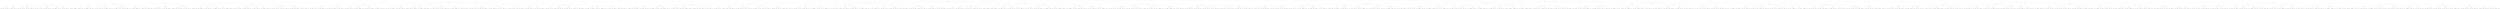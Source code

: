 digraph G {
	graph [bb="0,0,1.6692e+005,756",
		dpi=78
	];
	node [label="\N"];
	1	 [height=0.5,
		label=And,
		pos="84035,738",
		width=0.75];
	2	 [height=0.5,
		label=And,
		pos="63237,666",
		width=0.75];
	1 -> 2	 [pos="e,63264,667.09 84008,736.91 83192,734.16 64229,670.34 63274,667.13"];
	3	 [height=0.5,
		label=Or,
		pos="1.0483e+005,666",
		width=0.75];
	1 -> 3	 [pos="e,1.0481e+005,667.09 84062,736.91 84878,734.16 1.0384e+005,670.34 1.048e+005,667.13"];
	4	 [height=0.5,
		label=Or,
		pos="31241,594",
		width=0.75];
	2 -> 4	 [pos="e,31268,595.06 63210,664.94 62182,662.69 32479,597.71 31278,595.08"];
	5	 [height=0.5,
		label=And,
		pos="63237,594",
		width=0.75];
	2 -> 5	 [pos="e,63237,612.1 63237,647.7 63237,639.98 63237,630.71 63237,622.11"];
	8	 [height=0.5,
		label=Or,
		pos="15488,522",
		width=0.75];
	4 -> 8	 [pos="e,15515,523.12 31214,592.88 30510,589.75 16348,526.82 15525,523.17"];
	9	 [height=0.5,
		label=And,
		pos="31241,522",
		width=0.75];
	4 -> 9	 [pos="e,31241,540.1 31241,575.7 31241,567.98 31241,558.71 31241,550.11"];
	16	 [height=0.5,
		label=Or,
		pos="7543.1,450",
		width=0.75];
	8 -> 16	 [pos="e,7570.3,451.24 15461,520.76 14975,516.48 8146.7,456.32 7580.4,451.33"];
	17	 [height=0.5,
		label=Or,
		pos="15488,450",
		width=0.75];
	8 -> 17	 [pos="e,15488,468.1 15488,503.7 15488,495.98 15488,486.71 15488,478.11"];
	32	 [height=0.5,
		label=And,
		pos="3481.1,378",
		width=0.75];
	16 -> 32	 [pos="e,3508.1,379.47 7516.1,448.53 7184.5,442.82 3904.8,386.3 3518.2,379.64"];
	33	 [height=0.5,
		label=Or,
		pos="7543.1,378",
		width=0.75];
	16 -> 33	 [pos="e,7543.1,396.1 7543.1,431.7 7543.1,423.98 7543.1,414.71 7543.1,406.11"];
	64	 [height=0.5,
		label=Or,
		pos="1630.1,306",
		width=0.75];
	32 -> 64	 [pos="e,1657.2,308.03 3454.2,375.98 3247.2,368.16 1908.3,317.52 1667.3,308.41"];
	65	 [height=0.5,
		label=And,
		pos="3481.1,306",
		width=0.75];
	32 -> 65	 [pos="e,3481.1,324.1 3481.1,359.7 3481.1,351.98 3481.1,342.71 3481.1,334.11"];
	128	 [height=0.5,
		label=And,
		pos="871.09,234",
		width=0.75];
	64 -> 128	 [pos="e,897.84,237.47 1603.5,302.55 1489.3,292.02 1040.1,250.58 907.87,238.39"];
	129	 [height=0.5,
		label=And,
		pos="1630.1,234",
		width=0.75];
	64 -> 129	 [pos="e,1630.1,252.1 1630.1,287.7 1630.1,279.98 1630.1,270.71 1630.1,262.11"];
	256	 [height=0.5,
		label=And,
		pos="429.09,162",
		width=0.75];
	128 -> 256	 [pos="e,455.06,167.11 845.1,228.88 769.86,216.97 551.82,182.44 465.19,168.72"];
	257	 [height=0.5,
		label=And,
		pos="871.09,162",
		width=0.75];
	128 -> 257	 [pos="e,871.09,180.1 871.09,215.7 871.09,207.98 871.09,198.71 871.09,190.11"];
	512	 [height=0.5,
		label=Or,
		pos="210.09,90",
		width=0.75];
	256 -> 512	 [pos="e,233.92,98.615 405.24,153.38 366.16,140.88 288.38,116.02 243.72,101.75"];
	513	 [height=0.5,
		label=Or,
		pos="429.09,90",
		width=0.75];
	256 -> 513	 [pos="e,429.09,108.1 429.09,143.7 429.09,135.98 429.09,126.71 429.09,118.11"];
	1024	 [height=0.5,
		label="EXP <= 4408",
		pos="61.095,18",
		width=1.6971];
	512 -> 1024	 [pos="e,92.265,33.644 188.75,78.971 166.05,68.306 129.61,51.187 101.46,37.964"];
	1025	 [height=0.5,
		label="entropy <= 6.71",
		pos="210.09,18",
		width=1.9318];
	512 -> 1025	 [pos="e,210.09,36.104 210.09,71.697 210.09,63.983 210.09,54.712 210.09,46.112"];
	1026	 [height=0.5,
		label="mergeC >= 0",
		pos="357.09,18",
		width=1.6429];
	513 -> 1026	 [pos="e,373.92,35.354 414.52,74.834 404.98,65.551 392.26,53.193 381.23,42.464"];
	1027	 [height=0.5,
		label="maintC <= 295",
		pos="500.09,18",
		width=1.8234];
	513 -> 1027	 [pos="e,483.41,35.448 443.81,74.496 453.18,65.255 465.54,53.072 476.28,42.475"];
	514	 [height=0.5,
		label=Or,
		pos="796.09,90",
		width=0.75];
	257 -> 514	 [pos="e,811.25,105.14 855.92,146.83 845.24,136.87 830.78,123.37 818.74,112.14"];
	515	 [height=0.5,
		label=And,
		pos="945.09,90",
		width=0.75];
	257 -> 515	 [pos="e,930.14,105.14 886.07,146.83 896.6,136.87 910.88,123.37 922.75,112.14"];
	1028	 [height=0.5,
		label="NC <= 20728",
		pos="645.09,18",
		width=1.6971];
	514 -> 1028	 [pos="e,676.4,33.514 774.46,78.971 751.38,68.272 714.29,51.078 685.73,37.837"];
	1029	 [height=0.5,
		label="otherF <= 36541",
		pos="796.09,18",
		width=2.004];
	514 -> 1029	 [pos="e,796.09,36.104 796.09,71.697 796.09,63.983 796.09,54.712 796.09,46.112"];
	1030	 [height=0.5,
		label="mergeC >= 0",
		pos="945.09,18",
		width=1.6429];
	515 -> 1030	 [pos="e,945.09,36.104 945.09,71.697 945.09,63.983 945.09,54.712 945.09,46.112"];
	1031	 [height=0.5,
		label="NS <= 27",
		pos="1069.1,18",
		width=1.2999];
	515 -> 1031	 [pos="e,1043.6,33.371 965.02,77.753 983.79,67.155 1012.3,51.056 1034.7,38.389"];
	258	 [height=0.5,
		label=Or,
		pos="1558.1,162",
		width=0.75];
	129 -> 258	 [pos="e,1572.9,177.38 1615.5,218.83 1605.3,208.94 1591.6,195.55 1580.1,184.36"];
	259	 [height=0.5,
		label=And,
		pos="1841.1,162",
		width=0.75];
	129 -> 259	 [pos="e,1817.4,170.86 1653.9,225.11 1691.5,212.63 1764.8,188.3 1807.7,174.08"];
	516	 [height=0.5,
		label=Or,
		pos="1364.1,90",
		width=0.75];
	258 -> 516	 [pos="e,1387.3,99.365 1534.7,152.56 1500.3,140.15 1436,116.93 1396.9,102.83"];
	517	 [height=0.5,
		label=And,
		pos="1558.1,90",
		width=0.75];
	258 -> 517	 [pos="e,1558.1,108.1 1558.1,143.7 1558.1,135.98 1558.1,126.71 1558.1,118.11"];
	1032	 [height=0.5,
		label="otherF <= 36541",
		pos="1206.1,18",
		width=2.004];
	516 -> 1032	 [pos="e,1240,34.038 1342.1,79.267 1318.3,68.691 1279.5,51.524 1249.5,38.212"];
	1033	 [height=0.5,
		label="NUC <= 12001",
		pos="1364.1,18",
		width=1.8776];
	516 -> 1033	 [pos="e,1364.1,36.104 1364.1,71.697 1364.1,63.983 1364.1,54.712 1364.1,46.112"];
	1034	 [height=0.5,
		label="NS <= 27",
		pos="1496.1,18",
		width=1.2999];
	517 -> 1034	 [pos="e,1510.5,35.29 1544.9,74.155 1536.9,65.072 1526.4,53.243 1517.2,42.87"];
	1035	 [height=0.5,
		label="mergeC >= 0",
		pos="1620.1,18",
		width=1.6429];
	517 -> 1035	 [pos="e,1605.2,35.789 1571.2,74.155 1579.2,65.2 1589.5,53.576 1598.6,43.309"];
	518	 [height=0.5,
		label=Or,
		pos="1841.1,90",
		width=0.75];
	259 -> 518	 [pos="e,1841.1,108.1 1841.1,143.7 1841.1,135.98 1841.1,126.71 1841.1,118.11"];
	519	 [height=0.5,
		label=And,
		pos="2076.1,90",
		width=0.75];
	259 -> 519	 [pos="e,2052,98.188 1865.4,153.77 1907.5,141.22 1994.3,115.35 2042.3,101.05"];
	1036	 [height=0.5,
		label="buildF <= 1101",
		pos="1765.1,18",
		width=1.8776];
	518 -> 1036	 [pos="e,1783.1,35.606 1825.7,74.834 1815.6,65.527 1802.2,53.13 1790.5,42.382"];
	1037	 [height=0.5,
		label="FilesA <= 4524",
		pos="1918.1,18",
		width=1.8776];
	518 -> 1037	 [pos="e,1900.1,35.354 1856.7,74.834 1867,65.462 1880.7,52.955 1892.6,42.155"];
	1038	 [height=0.5,
		label="otherF <= 36541",
		pos="2076.1,18",
		width=2.004];
	519 -> 1038	 [pos="e,2076.1,36.104 2076.1,71.697 2076.1,63.983 2076.1,54.712 2076.1,46.112"];
	1039	 [height=0.5,
		label="mergeC >= 0",
		pos="2225.1,18",
		width=1.6429];
	519 -> 1039	 [pos="e,2194.2,33.514 2097.4,78.971 2120.2,68.272 2156.8,51.078 2185,37.837"];
	130	 [height=0.5,
		label=And,
		pos="3157.1,234",
		width=0.75];
	65 -> 130	 [pos="e,3182.4,240.47 3455.7,299.51 3398.2,287.09 3258.1,256.82 3192.3,242.61"];
	131	 [height=0.5,
		label=Or,
		pos="3804.1,234",
		width=0.75];
	65 -> 131	 [pos="e,3778.9,240.47 3506.4,299.51 3563.8,287.09 3703.4,256.82 3769,242.61"];
	260	 [height=0.5,
		label=Or,
		pos="2714.1,162",
		width=0.75];
	130 -> 260	 [pos="e,2740.1,167.11 3131,228.88 3055.6,216.96 2836.7,182.37 2750,168.68"];
	261	 [height=0.5,
		label=And,
		pos="3157.1,162",
		width=0.75];
	130 -> 261	 [pos="e,3157.1,180.1 3157.1,215.7 3157.1,207.98 3157.1,198.71 3157.1,190.11"];
	520	 [height=0.5,
		label=Or,
		pos="2505.1,90",
		width=0.75];
	260 -> 520	 [pos="e,2528.9,98.972 2690.5,153.11 2653.4,140.66 2581,116.43 2538.5,102.19"];
	521	 [height=0.5,
		label=Or,
		pos="2714.1,90",
		width=0.75];
	260 -> 521	 [pos="e,2714.1,108.1 2714.1,143.7 2714.1,135.98 2714.1,126.71 2714.1,118.11"];
	1040	 [height=0.5,
		label="day_week = 1",
		pos="2364.1,18",
		width=1.7151];
	520 -> 1040	 [pos="e,2394,33.833 2484,78.52 2462.7,67.956 2429.4,51.403 2403.2,38.432"];
	1041	 [height=0.5,
		label="NC <= 20728",
		pos="2505.1,18",
		width=1.6971];
	520 -> 1041	 [pos="e,2505.1,36.104 2505.1,71.697 2505.1,63.983 2505.1,54.712 2505.1,46.112"];
	1042	 [height=0.5,
		label="NC <= 20728",
		pos="2645.1,18",
		width=1.6971];
	521 -> 1042	 [pos="e,2661.3,35.448 2699.8,74.496 2690.8,65.344 2678.9,53.306 2668.5,42.781"];
	1043	 [height=0.5,
		label="docF <= 181",
		pos="2783.1,18",
		width=1.6429];
	521 -> 1043	 [pos="e,2766.9,35.448 2728.4,74.496 2737.4,65.344 2749.3,53.306 2759.7,42.781"];
	522	 [height=0.5,
		label=Or,
		pos="3091.1,90",
		width=0.75];
	261 -> 522	 [pos="e,3105.1,105.82 3143.1,146.15 3134.1,136.6 3122.2,123.99 3112.1,113.25"];
	523	 [height=0.5,
		label=Or,
		pos="3223.1,90",
		width=0.75];
	261 -> 523	 [pos="e,3209.1,105.82 3171.1,146.15 3180.1,136.6 3192,123.99 3202.1,113.25"];
	1044	 [height=0.5,
		label="BMsg <= 1565.3",
		pos="2933.1,18",
		width=2.022];
	522 -> 1044	 [pos="e,2967,34.038 3069.1,79.267 3045.3,68.691 3006.5,51.524 2976.5,38.212"];
	1045	 [height=0.5,
		label="buildF <= 1101",
		pos="3091.1,18",
		width=1.8776];
	522 -> 1045	 [pos="e,3091.1,36.104 3091.1,71.697 3091.1,63.983 3091.1,54.712 3091.1,46.112"];
	1046	 [height=0.5,
		label="NS <= 27",
		pos="3223.1,18",
		width=1.2999];
	523 -> 1046	 [pos="e,3223.1,36.104 3223.1,71.697 3223.1,63.983 3223.1,54.712 3223.1,46.112"];
	1047	 [height=0.5,
		label="FilesA <= 4524",
		pos="3355.1,18",
		width=1.8776];
	523 -> 1047	 [pos="e,3325.8,34.535 3243.7,78.063 3263.2,67.743 3292.8,52.014 3316.7,39.382"];
	262	 [height=0.5,
		label=And,
		pos="3804.1,162",
		width=0.75];
	131 -> 262	 [pos="e,3804.1,180.1 3804.1,215.7 3804.1,207.98 3804.1,198.71 3804.1,190.11"];
	263	 [height=0.5,
		label=And,
		pos="4232.1,162",
		width=0.75];
	131 -> 263	 [pos="e,4206,167.26 3830.2,228.73 3903.6,216.73 4111.6,182.71 4195.9,168.92"];
	524	 [height=0.5,
		label=Or,
		pos="3716.1,90",
		width=0.75];
	262 -> 524	 [pos="e,3732.7,104.22 3787.1,147.5 3774,137.08 3755.7,122.49 3740.9,110.75"];
	525	 [height=0.5,
		label=Or,
		pos="3893.1,90",
		width=0.75];
	262 -> 525	 [pos="e,3876.1,104.35 3820.8,147.83 3834.2,137.34 3853.1,122.49 3868.2,110.6"];
	1048	 [height=0.5,
		label="otherF <= 36541",
		pos="3513.1,18",
		width=2.004];
	524 -> 1048	 [pos="e,3553.8,33.029 3692.4,80.833 3660.9,69.982 3604.5,50.531 3563.4,36.335"];
	1049	 [height=0.5,
		label="proj_fail_rate_recent <= 0.9",
		pos="3716.1,18",
		width=3.1233];
	524 -> 1049	 [pos="e,3716.1,36.104 3716.1,71.697 3716.1,63.983 3716.1,54.712 3716.1,46.112"];
	1050	 [height=0.5,
		label="NS <= 27",
		pos="3893.1,18",
		width=1.2999];
	525 -> 1050	 [pos="e,3893.1,36.104 3893.1,71.697 3893.1,63.983 3893.1,54.712 3893.1,46.112"];
	1051	 [height=0.5,
		label="entropy <= 6.71",
		pos="4027.1,18",
		width=1.9318];
	525 -> 1051	 [pos="e,3997.7,34.345 3913.7,78.216 3933.7,67.81 3964.3,51.803 3988.7,39.053"];
	526	 [height=0.5,
		label=Or,
		pos="4232.1,90",
		width=0.75];
	263 -> 526	 [pos="e,4232.1,108.1 4232.1,143.7 4232.1,135.98 4232.1,126.71 4232.1,118.11"];
	527	 [height=0.5,
		label=And,
		pos="4436.1,90",
		width=0.75];
	263 -> 527	 [pos="e,4412.7,99.044 4255.5,152.97 4291.8,140.53 4361.6,116.55 4403,102.35"];
	1052	 [height=0.5,
		label="srcF <= 65",
		pos="4167.1,18",
		width=1.4443];
	526 -> 1052	 [pos="e,4182.2,35.29 4218.3,74.155 4209.9,65.072 4198.9,53.243 4189.3,42.87"];
	1053	 [height=0.5,
		label="fixC <= 4156",
		pos="4297.1,18",
		width=1.661];
	526 -> 1053	 [pos="e,4281.5,35.789 4245.9,74.155 4254.2,65.2 4265,53.576 4274.5,43.309"];
	1054	 [height=0.5,
		label="EXP <= 4408",
		pos="4436.1,18",
		width=1.6971];
	527 -> 1054	 [pos="e,4436.1,36.104 4436.1,71.697 4436.1,63.983 4436.1,54.712 4436.1,46.112"];
	1055	 [height=0.5,
		label="TFC <= 126",
		pos="4572.1,18",
		width=1.5887];
	527 -> 1055	 [pos="e,4543.7,33.637 4456.8,78.369 4477.4,67.741 4509.6,51.162 4534.7,38.222"];
	66	 [height=0.5,
		label=And,
		pos="6879.1,306",
		width=0.75];
	33 -> 66	 [pos="e,6905.6,309.8 7516.7,374.21 7413.2,363.3 7035.4,323.48 6915.7,310.86"];
	67	 [height=0.5,
		label=Or,
		pos="8063.1,306",
		width=0.75];
	33 -> 67	 [pos="e,8036.9,310.53 7569.2,373.48 7655,361.94 7927.8,325.21 8026.8,311.89"];
	132	 [height=0.5,
		label=And,
		pos="5922.1,234",
		width=0.75];
	66 -> 132	 [pos="e,5949,236.97 6852.2,303.04 6717.5,293.18 6114.9,249.1 5959,237.7"];
	133	 [height=0.5,
		label=Or,
		pos="6879.1,234",
		width=0.75];
	66 -> 133	 [pos="e,6879.1,252.1 6879.1,287.7 6879.1,279.98 6879.1,270.71 6879.1,262.11"];
	264	 [height=0.5,
		label=Or,
		pos="5378.1,162",
		width=0.75];
	132 -> 264	 [pos="e,5404.4,166.38 5895.9,229.62 5807,218.19 5517.2,180.9 5414.6,167.69"];
	265	 [height=0.5,
		label=Or,
		pos="5922.1,162",
		width=0.75];
	132 -> 265	 [pos="e,5922.1,180.1 5922.1,215.7 5922.1,207.98 5922.1,198.71 5922.1,190.11"];
	528	 [height=0.5,
		label=Or,
		pos="5026.1,90",
		width=0.75];
	264 -> 528	 [pos="e,5051.6,96.072 5352.5,155.91 5290.6,143.61 5133,112.25 5061.8,98.109"];
	529	 [height=0.5,
		label=Or,
		pos="5378.1,90",
		width=0.75];
	264 -> 529	 [pos="e,5378.1,108.1 5378.1,143.7 5378.1,135.98 5378.1,126.71 5378.1,118.11"];
	1056	 [height=0.5,
		label="proj_fail_rate_history >= 0.32",
		pos="4767.1,18",
		width=3.34];
	528 -> 1056	 [pos="e,4822.5,33.987 5001.3,82.288 4962.8,71.883 4887.4,51.514 4832.5,36.687"];
	1057	 [height=0.5,
		label="comm_fail_rate_recent >= 0.3",
		pos="5026.1,18",
		width=3.358];
	528 -> 1057	 [pos="e,5026.1,36.104 5026.1,71.697 5026.1,63.983 5026.1,54.712 5026.1,46.112"];
	1058	 [height=0.5,
		label="proj_fail_rate_recent <= 0.9",
		pos="5277.1,18",
		width=3.1233];
	529 -> 1058	 [pos="e,5301.1,35.618 5360,76.485 5346,66.774 5326.2,53.057 5309.5,41.458"];
	1059	 [height=0.5,
		label="BMsg <= 1565.3",
		pos="5480.1,18",
		width=2.022];
	529 -> 1059	 [pos="e,5456.6,35.102 5396.3,76.485 5410.7,66.64 5431,52.678 5448.1,40.979"];
	530	 [height=0.5,
		label=And,
		pos="5814.1,90",
		width=0.75];
	265 -> 530	 [pos="e,5832.7,103.05 5903.3,148.81 5886.1,137.67 5860.5,121.06 5841.1,108.5"];
	531	 [height=0.5,
		label=Or,
		pos="6030.1,90",
		width=0.75];
	265 -> 531	 [pos="e,6011.5,103.05 5940.9,148.81 5958.1,137.67 5983.7,121.06 6003.1,108.5"];
	1060	 [height=0.5,
		label="srcF <= 65",
		pos="5623.1,18",
		width=1.4443];
	530 -> 1060	 [pos="e,5657.5,31.616 5791.1,80.556 5760.4,69.326 5705.6,49.248 5667,35.081"];
	1061	 [height=0.5,
		label="comm_fail_rate_recent >= 0.3",
		pos="5814.1,18",
		width=3.358];
	530 -> 1061	 [pos="e,5814.1,36.104 5814.1,71.697 5814.1,63.983 5814.1,54.712 5814.1,46.112"];
	1062	 [height=0.5,
		label="test_churn <= 274",
		pos="6030.1,18",
		width=2.1484];
	531 -> 1062	 [pos="e,6030.1,36.104 6030.1,71.697 6030.1,63.983 6030.1,54.712 6030.1,46.112"];
	1063	 [height=0.5,
		label="test_churn <= 274",
		pos="6203.1,18",
		width=2.1484];
	531 -> 1063	 [pos="e,6166.3,33.908 6052.7,79.849 6079,69.224 6123,51.419 6156.6,37.806"];
	266	 [height=0.5,
		label=And,
		pos="6736.1,162",
		width=0.75];
	133 -> 266	 [pos="e,6757.3,173.37 6858,222.67 6833.8,210.83 6794,191.33 6766.5,177.86"];
	267	 [height=0.5,
		label=Or,
		pos="7042.1,162",
		width=0.75];
	133 -> 267	 [pos="e,7020,172.47 6901.4,223.41 6929.7,211.27 6978.6,190.25 7010.7,176.49"];
	532	 [height=0.5,
		label=And,
		pos="6494.1,90",
		width=0.75];
	266 -> 532	 [pos="e,6518.3,98.012 6711.6,153.9 6668.1,141.34 6577.7,115.19 6528.2,100.88"];
	533	 [height=0.5,
		label=And,
		pos="6736.1,90",
		width=0.75];
	266 -> 533	 [pos="e,6736.1,108.1 6736.1,143.7 6736.1,135.98 6736.1,126.71 6736.1,118.11"];
	1064	 [height=0.5,
		label="docF <= 181",
		pos="6357.1,18",
		width=1.6429];
	532 -> 1064	 [pos="e,6386,33.766 6473.3,78.369 6452.6,67.775 6420.2,51.268 6395,38.346"];
	1065	 [height=0.5,
		label="NDEV <= 67",
		pos="6494.1,18",
		width=1.661];
	532 -> 1065	 [pos="e,6494.1,36.104 6494.1,71.697 6494.1,63.983 6494.1,54.712 6494.1,46.112"];
	1066	 [height=0.5,
		label="src_churn <= 1497462",
		pos="6665.1,18",
		width=2.5998];
	533 -> 1066	 [pos="e,6682.3,35.951 6721.4,74.496 6712.2,65.473 6700.2,53.644 6689.7,43.227"];
	1067	 [height=0.5,
		label="srcF <= 65",
		pos="6829.1,18",
		width=1.4443];
	533 -> 1067	 [pos="e,6808.4,34.552 6753.6,75.834 6766.7,65.942 6785,52.178 6800.3,40.672"];
	534	 [height=0.5,
		label=And,
		pos="7042.1,90",
		width=0.75];
	267 -> 534	 [pos="e,7042.1,108.1 7042.1,143.7 7042.1,135.98 7042.1,126.71 7042.1,118.11"];
	535	 [height=0.5,
		label=Or,
		pos="7331.1,90",
		width=0.75];
	267 -> 535	 [pos="e,7306.2,97.039 7067,154.97 7118.5,142.49 7237,113.79 7296.2,99.458"];
	1068	 [height=0.5,
		label="ND <= 773",
		pos="6951.1,18",
		width=1.4443];
	534 -> 1068	 [pos="e,6971.6,34.803 7025,75.834 7012.2,66.009 6994.5,52.364 6979.6,40.906"];
	1069	 [height=0.5,
		label="proj_fail_rate_recent <= 0.9",
		pos="7133.1,18",
		width=3.1233];
	534 -> 1069	 [pos="e,7111.2,35.824 7059.2,75.834 7071.5,66.365 7088.4,53.347 7103,42.159"];
	1070	 [height=0.5,
		label="buildF <= 1101",
		pos="7331.1,18",
		width=1.8776];
	535 -> 1070	 [pos="e,7331.1,36.104 7331.1,71.697 7331.1,63.983 7331.1,54.712 7331.1,46.112"];
	1071	 [height=0.5,
		label="EXP <= 4408",
		pos="7478.1,18",
		width=1.6971];
	535 -> 1071	 [pos="e,7447.5,33.578 7352.5,78.821 7374.9,68.124 7410.8,51.054 7438.4,37.881"];
	134	 [height=0.5,
		label=And,
		pos="8063.1,234",
		width=0.75];
	67 -> 134	 [pos="e,8063.1,252.1 8063.1,287.7 8063.1,279.98 8063.1,270.71 8063.1,262.11"];
	135	 [height=0.5,
		label=And,
		pos="9051.1,234",
		width=0.75];
	67 -> 135	 [pos="e,9024.2,236.91 8089.8,303.11 8227.1,293.38 8854,248.97 9013.9,237.64"];
	268	 [height=0.5,
		label=And,
		pos="7990.1,162",
		width=0.75];
	134 -> 268	 [pos="e,8004.8,177.14 8048.3,218.83 8037.9,208.87 8023.9,195.37 8012.1,184.14"];
	269	 [height=0.5,
		label=And,
		pos="8280.1,162",
		width=0.75];
	134 -> 269	 [pos="e,8256.3,170.69 8087.1,225.24 8125.9,212.73 8202.5,188.05 8246.6,173.81"];
	536	 [height=0.5,
		label=And,
		pos="7765.1,90",
		width=0.75];
	268 -> 536	 [pos="e,7789,98.437 7966,153.51 7925.8,140.98 7844.7,115.76 7798.8,101.48"];
	537	 [height=0.5,
		label=Or,
		pos="7990.1,90",
		width=0.75];
	268 -> 537	 [pos="e,7990.1,108.1 7990.1,143.7 7990.1,135.98 7990.1,126.71 7990.1,118.11"];
	1072	 [height=0.5,
		label="mergeC >= 0",
		pos="7616.1,18",
		width=1.6429];
	536 -> 1072	 [pos="e,7647,33.514 7743.7,78.971 7721,68.272 7684.4,51.078 7656.2,37.837"];
	1073	 [height=0.5,
		label="classif_build = 5",
		pos="7765.1,18",
		width=1.9859];
	536 -> 1073	 [pos="e,7765.1,36.104 7765.1,71.697 7765.1,63.983 7765.1,54.712 7765.1,46.112"];
	1074	 [height=0.5,
		label="NC <= 20728",
		pos="7916.1,18",
		width=1.6971];
	537 -> 1074	 [pos="e,7933.4,35.354 7975.1,74.834 7965.3,65.551 7952.2,53.193 7940.9,42.464"];
	1075	 [height=0.5,
		label="NUC <= 12001",
		pos="8063.1,18",
		width=1.8776];
	537 -> 1075	 [pos="e,8045.8,35.606 8004.9,74.834 8014.5,65.616 8027.3,53.366 8038.4,42.689"];
	538	 [height=0.5,
		label=And,
		pos="8280.1,90",
		width=0.75];
	269 -> 538	 [pos="e,8280.1,108.1 8280.1,143.7 8280.1,135.98 8280.1,126.71 8280.1,118.11"];
	539	 [height=0.5,
		label=And,
		pos="8502.1,90",
		width=0.75];
	269 -> 539	 [pos="e,8478.3,98.509 8304.3,153.38 8344.1,140.82 8423.5,115.79 8468.7,101.54"];
	1076	 [height=0.5,
		label="day_week = 1",
		pos="8210.1,18",
		width=1.7151];
	538 -> 1076	 [pos="e,8226.5,35.448 8265.6,74.496 8256.4,65.344 8244.4,53.306 8233.9,42.781"];
	1077	 [height=0.5,
		label="day_week = 1",
		pos="8351.1,18",
		width=1.7151];
	538 -> 1077	 [pos="e,8334.4,35.448 8294.8,74.496 8304.2,65.255 8316.5,53.072 8327.3,42.475"];
	1078	 [height=0.5,
		label="classif_build = 5",
		pos="8502.1,18",
		width=1.9859];
	539 -> 1078	 [pos="e,8502.1,36.104 8502.1,71.697 8502.1,63.983 8502.1,54.712 8502.1,46.112"];
	1079	 [height=0.5,
		label="NC <= 20728",
		pos="8653.1,18",
		width=1.6971];
	539 -> 1079	 [pos="e,8621.8,33.514 8523.7,78.971 8546.8,68.272 8583.9,51.078 8612.5,37.837"];
	270	 [height=0.5,
		label=Or,
		pos="9051.1,162",
		width=0.75];
	135 -> 270	 [pos="e,9051.1,180.1 9051.1,215.7 9051.1,207.98 9051.1,198.71 9051.1,190.11"];
	271	 [height=0.5,
		label=Or,
		pos="9639.1,162",
		width=0.75];
	135 -> 271	 [pos="e,9612.8,166.14 9077.5,229.86 9172,218.61 9493.6,180.33 9602.6,167.35"];
	540	 [height=0.5,
		label=And,
		pos="8951.1,90",
		width=0.75];
	270 -> 540	 [pos="e,8969.2,103.64 9033.2,148.49 9017.8,137.7 8995.4,121.98 8977.8,109.7"];
	541	 [height=0.5,
		label=And,
		pos="9151.1,90",
		width=0.75];
	270 -> 541	 [pos="e,9133,103.64 9069,148.49 9084.4,137.7 9106.8,121.98 9124.4,109.7"];
	1080	 [height=0.5,
		label="entropy <= 6.71",
		pos="8802.1,18",
		width=1.9318];
	540 -> 1080	 [pos="e,8834.1,34.035 8929.7,78.971 8907.3,68.408 8871.3,51.513 8843.3,38.344"];
	1081	 [height=0.5,
		label="day_week = 1",
		pos="8951.1,18",
		width=1.7151];
	540 -> 1081	 [pos="e,8951.1,36.104 8951.1,71.697 8951.1,63.983 8951.1,54.712 8951.1,46.112"];
	1082	 [height=0.5,
		label="proj_fail_rate_history >= 0.32",
		pos="9151.1,18",
		width=3.34];
	541 -> 1082	 [pos="e,9151.1,36.104 9151.1,71.697 9151.1,63.983 9151.1,54.712 9151.1,46.112"];
	1083	 [height=0.5,
		label="docF <= 181",
		pos="9348.1,18",
		width=1.6429];
	541 -> 1083	 [pos="e,9311,32.185 9174.5,80.695 9205.6,69.621 9261.5,49.768 9301.5,35.573"];
	542	 [height=0.5,
		label=Or,
		pos="9639.1,90",
		width=0.75];
	271 -> 542	 [pos="e,9639.1,108.1 9639.1,143.7 9639.1,135.98 9639.1,126.71 9639.1,118.11"];
	543	 [height=0.5,
		label=Or,
		pos="9925.1,90",
		width=0.75];
	271 -> 543	 [pos="e,9900.1,97.125 9664,154.91 9715,142.42 9831.6,113.88 9890.2,99.547"];
	1084	 [height=0.5,
		label="proj_fail_rate_recent <= 0.9",
		pos="9538.1,18",
		width=3.1233];
	542 -> 1084	 [pos="e,9562.1,35.618 9621,76.485 9607,66.774 9587.2,53.057 9570.5,41.458"];
	1085	 [height=0.5,
		label="otherF <= 36541",
		pos="9741.1,18",
		width=2.004];
	542 -> 1085	 [pos="e,9717.6,35.102 9657.3,76.485 9671.7,66.64 9692,52.678 9709.1,40.979"];
	1086	 [height=0.5,
		label="src_churn <= 1497462",
		pos="9925.1,18",
		width=2.5998];
	543 -> 1086	 [pos="e,9925.1,36.104 9925.1,71.697 9925.1,63.983 9925.1,54.712 9925.1,46.112"];
	1087	 [height=0.5,
		label="elapsed_days <= 14",
		pos="10121,18",
		width=2.347];
	543 -> 1087	 [pos="e,10080,33.766 9948.3,80.695 9978.2,70.045 10031,51.276 10070,37.228"];
	34	 [height=0.5,
		label=Or,
		pos="14185,378",
		width=0.75];
	17 -> 34	 [pos="e,14212,380.44 15461,447.55 15295,438.65 14414,391.3 14222,380.99"];
	35	 [height=0.5,
		label=Or,
		pos="16791,378",
		width=0.75];
	17 -> 35	 [pos="e,16764,380.44 15515,447.55 15681,438.65 16562,391.3 16754,380.99"];
	68	 [height=0.5,
		label=Or,
		pos="12095,306",
		width=0.75];
	34 -> 68	 [pos="e,12122,307.91 14158,376.09 13934,368.58 12393,316.96 12132,308.25"];
	69	 [height=0.5,
		label=And,
		pos="14185,306",
		width=0.75];
	34 -> 69	 [pos="e,14185,324.1 14185,359.7 14185,351.98 14185,342.71 14185,334.11"];
	136	 [height=0.5,
		label=And,
		pos="11039,234",
		width=0.75];
	68 -> 136	 [pos="e,11066,236.79 12068,303.22 11924,293.67 11244,248.57 11076,237.47"];
	137	 [height=0.5,
		label=And,
		pos="12095,234",
		width=0.75];
	68 -> 137	 [pos="e,12095,252.1 12095,287.7 12095,279.98 12095,270.71 12095,262.11"];
	272	 [height=0.5,
		label=Or,
		pos="10635,162",
		width=0.75];
	136 -> 272	 [pos="e,10661,167.49 11013,228.51 10943,216.43 10751,183.16 10671,169.25"];
	273	 [height=0.5,
		label=And,
		pos="11039,162",
		width=0.75];
	136 -> 273	 [pos="e,11039,180.1 11039,215.7 11039,207.98 11039,198.71 11039,190.11"];
	544	 [height=0.5,
		label=And,
		pos="10424,90",
		width=0.75];
	272 -> 544	 [pos="e,10448,98.865 10611,153.11 10574,140.63 10500,116.3 10457,102.08"];
	545	 [height=0.5,
		label=And,
		pos="10635,90",
		width=0.75];
	272 -> 545	 [pos="e,10635,108.1 10635,143.7 10635,135.98 10635,126.71 10635,118.11"];
	1088	 [height=0.5,
		label="EXP <= 4408",
		pos="10285,18",
		width=1.6971];
	544 -> 1088	 [pos="e,10315,33.833 10403,78.52 10382,67.956 10349,51.403 10324,38.432"];
	1089	 [height=0.5,
		label="NDEV <= 67",
		pos="10424,18",
		width=1.661];
	544 -> 1089	 [pos="e,10424,36.104 10424,71.697 10424,63.983 10424,54.712 10424,46.112"];
	1090	 [height=0.5,
		label="FilesM <= 83",
		pos="10562,18",
		width=1.661];
	545 -> 1090	 [pos="e,10579,35.354 10620,74.834 10611,65.551 10598,53.193 10587,42.464"];
	1091	 [height=0.5,
		label="entropy <= 6.71",
		pos="10709,18",
		width=1.9318];
	545 -> 1091	 [pos="e,10692,35.606 10650,74.834 10660,65.616 10673,53.366 10684,42.689"];
	546	 [height=0.5,
		label=Or,
		pos="10969,90",
		width=0.75];
	273 -> 546	 [pos="e,10984,105.49 11025,146.5 11015,136.73 11002,123.69 10991,112.7"];
	547	 [height=0.5,
		label=And,
		pos="11108,90",
		width=0.75];
	273 -> 547	 [pos="e,11094,105.49 11053,146.5 11063,136.73 11076,123.69 11087,112.7"];
	1092	 [height=0.5,
		label="NS <= 27",
		pos="10843,18",
		width=1.2999];
	546 -> 1092	 [pos="e,10869,33.119 10949,77.753 10930,67.04 10900,50.705 10877,37.976"];
	1093	 [height=0.5,
		label="NC <= 20728",
		pos="10969,18",
		width=1.6971];
	546 -> 1093	 [pos="e,10969,36.104 10969,71.697 10969,63.983 10969,54.712 10969,46.112"];
	1094	 [height=0.5,
		label="FilesM <= 83",
		pos="11108,18",
		width=1.661];
	547 -> 1094	 [pos="e,11108,36.104 11108,71.697 11108,63.983 11108,54.712 11108,46.112"];
	1095	 [height=0.5,
		label="proj_fail_rate_history >= 0.32",
		pos="11306,18",
		width=3.34];
	547 -> 1095	 [pos="e,11261,34.852 11132,80.695 11161,70.312 11212,52.212 11252,38.293"];
	274	 [height=0.5,
		label=And,
		pos="12008,162",
		width=0.75];
	137 -> 274	 [pos="e,12025,176.46 12078,219.5 12065,209.14 12047,194.67 12033,182.97"];
	275	 [height=0.5,
		label=And,
		pos="12346,162",
		width=0.75];
	137 -> 275	 [pos="e,12321,169.87 12120,226.16 12165,213.61 12260,186.9 12312,172.56"];
	548	 [height=0.5,
		label=And,
		pos="11777,90",
		width=0.75];
	274 -> 548	 [pos="e,11801,98.365 11984,153.64 11942,141.12 11858,115.62 11811,101.32"];
	549	 [height=0.5,
		label=Or,
		pos="12008,90",
		width=0.75];
	274 -> 549	 [pos="e,12008,108.1 12008,143.7 12008,135.98 12008,126.71 12008,118.11"];
	1096	 [height=0.5,
		label="comm_fail_rate_history >= 0.27",
		pos="11572,18",
		width=3.5566];
	548 -> 1096	 [pos="e,11619,34.851 11754,80.97 11723,70.597 11669,52.205 11628,38.143"];
	1097	 [height=0.5,
		label="mergeC >= 0",
		pos="11777,18",
		width=1.6429];
	548 -> 1097	 [pos="e,11777,36.104 11777,71.697 11777,63.983 11777,54.712 11777,46.112"];
	1098	 [height=0.5,
		label="maintC <= 295",
		pos="11920,18",
		width=1.8234];
	549 -> 1098	 [pos="e,11940,35.158 11991,75.503 11979,65.872 11962,52.694 11948,41.487"];
	1099	 [height=0.5,
		label="src_churn <= 1497462",
		pos="12097,18",
		width=2.5998];
	549 -> 1099	 [pos="e,12076,35.567 12025,75.834 12037,66.299 12054,53.165 12068,41.925"];
	550	 [height=0.5,
		label=Or,
		pos="12346,90",
		width=0.75];
	275 -> 550	 [pos="e,12346,108.1 12346,143.7 12346,135.98 12346,126.71 12346,118.11"];
	551	 [height=0.5,
		label=And,
		pos="12573,90",
		width=0.75];
	275 -> 551	 [pos="e,12549,98.437 12370,153.51 12411,140.96 12493,115.65 12539,101.39"];
	1100	 [height=0.5,
		label="NC <= 20728",
		pos="12270,18",
		width=1.6971];
	550 -> 1100	 [pos="e,12288,35.354 12331,74.834 12321,65.462 12307,52.955 12295,42.155"];
	1101	 [height=0.5,
		label="BMsg <= 1565.3",
		pos="12422,18",
		width=2.022];
	550 -> 1101	 [pos="e,12404,35.606 12361,74.834 12372,65.527 12385,53.13 12397,42.382"];
	1102	 [height=0.5,
		label="NDEV <= 67",
		pos="12573,18",
		width=1.661];
	551 -> 1102	 [pos="e,12573,36.104 12573,71.697 12573,63.983 12573,54.712 12573,46.112"];
	1103	 [height=0.5,
		label="docF <= 181",
		pos="12710,18",
		width=1.6429];
	551 -> 1103	 [pos="e,12681,33.766 12594,78.369 12615,67.775 12647,51.268 12672,38.346"];
	138	 [height=0.5,
		label=Or,
		pos="13857,234",
		width=0.75];
	69 -> 138	 [pos="e,13883,240.48 14160,299.57 14102,287.19 13960,256.86 13893,242.62"];
	139	 [height=0.5,
		label=Or,
		pos="14513,234",
		width=0.75];
	69 -> 139	 [pos="e,14487,240.48 14211,299.57 14269,287.19 14411,256.86 14477,242.62"];
	276	 [height=0.5,
		label=Or,
		pos="13363,162",
		width=0.75];
	138 -> 276	 [pos="e,13389,166.71 13831,229.29 13748,217.6 13494,181.55 13399,168.12"];
	277	 [height=0.5,
		label=And,
		pos="13857,162",
		width=0.75];
	138 -> 277	 [pos="e,13857,180.1 13857,215.7 13857,207.98 13857,198.71 13857,190.11"];
	552	 [height=0.5,
		label=And,
		pos="13113,90",
		width=0.75];
	276 -> 552	 [pos="e,13138,97.867 13339,154.16 13294,141.64 13199,115.01 13148,100.65"];
	553	 [height=0.5,
		label=And,
		pos="13363,90",
		width=0.75];
	276 -> 553	 [pos="e,13363,108.1 13363,143.7 13363,135.98 13363,126.71 13363,118.11"];
	1104	 [height=0.5,
		label="comm_fail_rate_history >= 0.27",
		pos="12915,18",
		width=3.5566];
	552 -> 1104	 [pos="e,12960,34.989 13090,80.695 13060,70.346 13009,52.328 12970,38.428"];
	1105	 [height=0.5,
		label="srcF <= 65",
		pos="13113,18",
		width=1.4443];
	552 -> 1105	 [pos="e,13113,36.104 13113,71.697 13113,63.983 13113,54.712 13113,46.112"];
	1106	 [height=0.5,
		label="classif_build = 5",
		pos="13254,18",
		width=1.9859];
	553 -> 1106	 [pos="e,13279,34.994 13344,76.807 13329,66.798 13306,52.38 13287,40.448"];
	1107	 [height=0.5,
		label="comm_fail_rate_history >= 0.27",
		pos="13472,18",
		width=3.5566];
	553 -> 1107	 [pos="e,13446,35.772 13382,76.807 13397,67.045 13419,53.09 13437,41.337"];
	554	 [height=0.5,
		label=Or,
		pos="13789,90",
		width=0.75];
	277 -> 554	 [pos="e,13803,105.49 13843,146.5 13834,136.73 13821,123.69 13810,112.7"];
	555	 [height=0.5,
		label=And,
		pos="13926,90",
		width=0.75];
	277 -> 555	 [pos="e,13912,105.49 13871,146.5 13881,136.73 13894,123.69 13905,112.7"];
	1108	 [height=0.5,
		label="NS <= 27",
		pos="13665,18",
		width=1.2999];
	554 -> 1108	 [pos="e,13691,33.371 13769,77.753 13750,67.155 13722,51.056 13699,38.389"];
	1109	 [height=0.5,
		label="mergeC >= 0",
		pos="13789,18",
		width=1.6429];
	554 -> 1109	 [pos="e,13789,36.104 13789,71.697 13789,63.983 13789,54.712 13789,46.112"];
	1110	 [height=0.5,
		label="fixC <= 4156",
		pos="13926,18",
		width=1.661];
	555 -> 1110	 [pos="e,13926,36.104 13926,71.697 13926,63.983 13926,54.712 13926,46.112"];
	1111	 [height=0.5,
		label="EXP <= 4408",
		pos="14065,18",
		width=1.6971];
	555 -> 1111	 [pos="e,14036,33.833 13947,78.52 13968,67.956 14001,51.403 14027,38.432"];
	278	 [height=0.5,
		label=And,
		pos="14513,162",
		width=0.75];
	139 -> 278	 [pos="e,14513,180.1 14513,215.7 14513,207.98 14513,198.71 14513,190.11"];
	279	 [height=0.5,
		label=And,
		pos="14938,162",
		width=0.75];
	139 -> 279	 [pos="e,14912,167.26 14539,228.73 14612,216.73 14818,182.71 14902,168.92"];
	556	 [height=0.5,
		label=And,
		pos="14418,90",
		width=0.75];
	278 -> 556	 [pos="e,14436,103.99 14496,148.16 14481,137.47 14460,122.1 14444,109.99"];
	557	 [height=0.5,
		label=Or,
		pos="14609,90",
		width=0.75];
	278 -> 557	 [pos="e,14592,103.76 14531,148.16 14545,137.41 14567,121.91 14583,109.76"];
	1112	 [height=0.5,
		label="NUC <= 12001",
		pos="14212,18",
		width=1.8776];
	556 -> 1112	 [pos="e,14252,32.563 14394,80.97 14362,70.009 14304,50.093 14262,35.795"];
	1113	 [height=0.5,
		label="comm_fail_rate_recent >= 0.3",
		pos="14418,18",
		width=3.358];
	556 -> 1113	 [pos="e,14418,36.104 14418,71.697 14418,63.983 14418,54.712 14418,46.112"];
	1114	 [height=0.5,
		label="ND <= 773",
		pos="14609,18",
		width=1.4443];
	557 -> 1114	 [pos="e,14609,36.104 14609,71.697 14609,63.983 14609,54.712 14609,46.112"];
	1115	 [height=0.5,
		label="FilesD <= 28",
		pos="14737,18",
		width=1.6249];
	557 -> 1115	 [pos="e,14710,33.948 14629,77.908 14649,67.426 14678,51.463 14701,38.797"];
	558	 [height=0.5,
		label=Or,
		pos="14938,90",
		width=0.75];
	279 -> 558	 [pos="e,14938,108.1 14938,143.7 14938,135.98 14938,126.71 14938,118.11"];
	559	 [height=0.5,
		label=Or,
		pos="15185,90",
		width=0.75];
	279 -> 559	 [pos="e,15161,97.94 14963,154.03 15007,141.48 15100,115.04 15151,100.72"];
	1116	 [height=0.5,
		label="NDEV <= 67",
		pos="14873,18",
		width=1.661];
	558 -> 1116	 [pos="e,14889,35.789 14924,74.155 14916,65.2 14905,53.576 14896,43.309"];
	1117	 [height=0.5,
		label="ND <= 773",
		pos="15003,18",
		width=1.4443];
	558 -> 1117	 [pos="e,14988,35.29 14952,74.155 14960,65.072 14971,53.243 14981,42.87"];
	1118	 [height=0.5,
		label="proj_fail_rate_recent <= 0.9",
		pos="15185,18",
		width=3.1233];
	559 -> 1118	 [pos="e,15185,36.104 15185,71.697 15185,63.983 15185,54.712 15185,46.112"];
	1119	 [height=0.5,
		label="comm_fail_rate_recent >= 0.3",
		pos="15436,18",
		width=3.358];
	559 -> 1119	 [pos="e,15382,34.201 15210,82.161 15247,71.765 15319,51.638 15372,36.889"];
	70	 [height=0.5,
		label=Or,
		pos="16791,306",
		width=0.75];
	35 -> 70	 [pos="e,16791,324.1 16791,359.7 16791,351.98 16791,342.71 16791,334.11"];
	71	 [height=0.5,
		label=And,
		pos="18779,306",
		width=0.75];
	35 -> 71	 [pos="e,18752,307.96 16818,376.05 17035,368.42 18489,317.2 18742,308.31"];
	140	 [height=0.5,
		label=Or,
		pos="16479,234",
		width=0.75];
	70 -> 140	 [pos="e,16505,240.72 16766,299.33 16710,286.91 16578,257.25 16515,242.96"];
	141	 [height=0.5,
		label=And,
		pos="17102,234",
		width=0.75];
	70 -> 141	 [pos="e,17077,240.72 16816,299.33 16871,286.91 17003,257.25 17067,242.96"];
	280	 [height=0.5,
		label=Or,
		pos="15981,162",
		width=0.75];
	140 -> 280	 [pos="e,16007,166.71 16453,229.29 16370,217.6 16113,181.55 16018,168.12"];
	281	 [height=0.5,
		label=And,
		pos="16479,162",
		width=0.75];
	140 -> 281	 [pos="e,16479,180.1 16479,215.7 16479,207.98 16479,198.71 16479,190.11"];
	560	 [height=0.5,
		label=And,
		pos="15764,90",
		width=0.75];
	280 -> 560	 [pos="e,15788,98.687 15957,153.24 15918,140.73 15842,116.05 15798,101.81"];
	561	 [height=0.5,
		label=And,
		pos="15981,90",
		width=0.75];
	280 -> 561	 [pos="e,15981,108.1 15981,143.7 15981,135.98 15981,126.71 15981,118.11"];
	1120	 [height=0.5,
		label="day_week = 1",
		pos="15637,18",
		width=1.7151];
	560 -> 1120	 [pos="e,15665,34.206 15744,77.908 15725,67.494 15696,51.67 15673,39.045"];
	1121	 [height=0.5,
		label="NS <= 27",
		pos="15764,18",
		width=1.2999];
	560 -> 1121	 [pos="e,15764,36.104 15764,71.697 15764,63.983 15764,54.712 15764,46.112"];
	1122	 [height=0.5,
		label="NUC <= 12001",
		pos="15896,18",
		width=1.8776];
	561 -> 1122	 [pos="e,15916,35.412 15965,75.503 15953,66.028 15938,53.12 15924,42.033"];
	1123	 [height=0.5,
		label="elapsed_days <= 14",
		pos="16066,18",
		width=2.347];
	561 -> 1123	 [pos="e,16046,35.667 15997,75.503 16009,66.094 16024,53.299 16038,42.264"];
	562	 [height=0.5,
		label=And,
		pos="16384,90",
		width=0.75];
	281 -> 562	 [pos="e,16402,103.99 16462,148.16 16447,137.47 16426,122.1 16410,109.99"];
	563	 [height=0.5,
		label=Or,
		pos="16573,90",
		width=0.75];
	281 -> 563	 [pos="e,16556,103.87 16497,147.83 16511,137.21 16531,122.11 16547,110.15"];
	1124	 [height=0.5,
		label="srcF <= 65",
		pos="16220,18",
		width=1.4443];
	562 -> 1124	 [pos="e,16252,32.481 16362,79.559 16336,68.568 16293,50.182 16261,36.546"];
	1125	 [height=0.5,
		label="src_churn <= 1497462",
		pos="16384,18",
		width=2.5998];
	562 -> 1125	 [pos="e,16384,36.104 16384,71.697 16384,63.983 16384,54.712 16384,46.112"];
	1126	 [height=0.5,
		label="test_churn <= 274",
		pos="16573,18",
		width=2.1484];
	563 -> 1126	 [pos="e,16573,36.104 16573,71.697 16573,63.983 16573,54.712 16573,46.112"];
	1127	 [height=0.5,
		label="EXP <= 4408",
		pos="16729,18",
		width=1.6971];
	563 -> 1127	 [pos="e,16697,33.385 16595,79.267 16619,68.521 16658,50.972 16688,37.575"];
	282	 [height=0.5,
		label=Or,
		pos="17102,162",
		width=0.75];
	141 -> 282	 [pos="e,17102,180.1 17102,215.7 17102,207.98 17102,198.71 17102,190.11"];
	283	 [height=0.5,
		label=Or,
		pos="17578,162",
		width=0.75];
	141 -> 283	 [pos="e,17552,166.85 17128,229.14 17208,217.35 17450,181.85 17542,168.32"];
	564	 [height=0.5,
		label=Or,
		pos="17013,90",
		width=0.75];
	282 -> 564	 [pos="e,17030,104.35 17085,147.83 17072,137.34 17053,122.49 17038,110.6"];
	565	 [height=0.5,
		label=Or,
		pos="17190,90",
		width=0.75];
	282 -> 565	 [pos="e,17173,104.22 17119,147.5 17132,137.08 17151,122.49 17165,110.75"];
	1128	 [height=0.5,
		label="NS <= 27",
		pos="16855,18",
		width=1.2999];
	564 -> 1128	 [pos="e,16885,32.107 16991,79.267 16966,68.182 16925,49.858 16894,36.32"];
	1129	 [height=0.5,
		label="src_churn <= 1497462",
		pos="17013,18",
		width=2.5998];
	564 -> 1129	 [pos="e,17013,36.104 17013,71.697 17013,63.983 17013,54.712 17013,46.112"];
	1130	 [height=0.5,
		label="maintC <= 295",
		pos="17190,18",
		width=1.8234];
	565 -> 1130	 [pos="e,17190,36.104 17190,71.697 17190,63.983 17190,54.712 17190,46.112"];
	1131	 [height=0.5,
		label="entropy <= 6.71",
		pos="17343,18",
		width=1.9318];
	565 -> 1131	 [pos="e,17310,33.971 17212,79.119 17235,68.555 17272,51.538 17301,38.301"];
	566	 [height=0.5,
		label=Or,
		pos="17578,90",
		width=0.75];
	283 -> 566	 [pos="e,17578,108.1 17578,143.7 17578,135.98 17578,126.71 17578,118.11"];
	567	 [height=0.5,
		label=And,
		pos="17883,90",
		width=0.75];
	283 -> 567	 [pos="e,17858,96.795 17603,155.21 17658,142.76 17785,113.42 17848,99.12"];
	1132	 [height=0.5,
		label="srcF <= 65",
		pos="17483,18",
		width=1.4443];
	566 -> 1132	 [pos="e,17504,34.698 17561,76.161 17547,66.303 17529,52.462 17513,40.868"];
	1133	 [height=0.5,
		label="proj_fail_rate_history >= 0.32",
		pos="17673,18",
		width=3.34];
	566 -> 1133	 [pos="e,17650,35.722 17596,76.161 17609,66.57 17627,53.207 17642,41.813"];
	1134	 [height=0.5,
		label="otherF <= 36541",
		pos="17883,18",
		width=2.004];
	567 -> 1134	 [pos="e,17883,36.104 17883,71.697 17883,63.983 17883,54.712 17883,46.112"];
	1135	 [height=0.5,
		label="fixC <= 4156",
		pos="18033,18",
		width=1.661];
	567 -> 1135	 [pos="e,18002,33.514 17905,78.971 17928,68.272 17964,51.078 17993,37.837"];
	142	 [height=0.5,
		label=And,
		pos="18779,234",
		width=0.75];
	71 -> 142	 [pos="e,18779,252.1 18779,287.7 18779,279.98 18779,270.71 18779,262.11"];
	143	 [height=0.5,
		label=Or,
		pos="19616,234",
		width=0.75];
	71 -> 143	 [pos="e,19589,237.24 18806,302.75 18929,292.48 19437,250 19579,238.11"];
	284	 [height=0.5,
		label=Or,
		pos="18534,162",
		width=0.75];
	142 -> 284	 [pos="e,18558,169.94 18755,226.03 18711,213.48 18618,187.04 18568,172.72"];
	285	 [height=0.5,
		label=And,
		pos="18867,162",
		width=0.75];
	142 -> 285	 [pos="e,18850,176.22 18796,219.5 18809,209.08 18828,194.49 18842,182.75"];
	568	 [height=0.5,
		label=And,
		pos="18330,90",
		width=0.75];
	284 -> 568	 [pos="e,18354,99.044 18511,152.97 18474,140.53 18405,116.55 18363,102.35"];
	569	 [height=0.5,
		label=Or,
		pos="18534,90",
		width=0.75];
	284 -> 569	 [pos="e,18534,108.1 18534,143.7 18534,135.98 18534,126.71 18534,118.11"];
	1136	 [height=0.5,
		label="otherF <= 36541",
		pos="18183,18",
		width=2.004];
	568 -> 1136	 [pos="e,18215,34.229 18309,78.821 18287,68.34 18252,51.741 18224,38.684"];
	1137	 [height=0.5,
		label="TFC <= 126",
		pos="18330,18",
		width=1.5887];
	568 -> 1137	 [pos="e,18330,36.104 18330,71.697 18330,63.983 18330,54.712 18330,46.112"];
	1138	 [height=0.5,
		label="FilesM <= 83",
		pos="18465,18",
		width=1.661];
	569 -> 1138	 [pos="e,18481,35.448 18520,74.496 18511,65.344 18499,53.306 18489,42.781"];
	1139	 [height=0.5,
		label="NDEV <= 67",
		pos="18603,18",
		width=1.661];
	569 -> 1139	 [pos="e,18587,35.448 18548,74.496 18557,65.344 18569,53.306 18580,42.781"];
	570	 [height=0.5,
		label=And,
		pos="18867,90",
		width=0.75];
	285 -> 570	 [pos="e,18867,108.1 18867,143.7 18867,135.98 18867,126.71 18867,118.11"];
	571	 [height=0.5,
		label=And,
		pos="19115,90",
		width=0.75];
	285 -> 571	 [pos="e,19091,97.94 18892,154.03 18936,141.48 19030,115.04 19081,100.72"];
	1140	 [height=0.5,
		label="src_churn <= 1497462",
		pos="18774,18",
		width=2.5998];
	570 -> 1140	 [pos="e,18796,35.567 18850,75.834 18837,66.21 18819,52.919 18804,41.61"];
	1141	 [height=0.5,
		label="entropy <= 6.71",
		pos="18955,18",
		width=1.9318];
	570 -> 1141	 [pos="e,18934,35.412 18884,75.503 18896,65.939 18913,52.876 18927,41.719"];
	1142	 [height=0.5,
		label="otherF <= 36541",
		pos="19115,18",
		width=2.004];
	571 -> 1142	 [pos="e,19115,36.104 19115,71.697 19115,63.983 19115,54.712 19115,46.112"];
	1143	 [height=0.5,
		label="fixC <= 4156",
		pos="19265,18",
		width=1.661];
	571 -> 1143	 [pos="e,19234,33.514 19137,78.971 19160,68.272 19196,51.078 19225,37.837"];
	286	 [height=0.5,
		label=And,
		pos="19616,162",
		width=0.75];
	143 -> 286	 [pos="e,19616,180.1 19616,215.7 19616,207.98 19616,198.71 19616,190.11"];
	287	 [height=0.5,
		label=Or,
		pos="20193,162",
		width=0.75];
	143 -> 287	 [pos="e,20167,166.21 19642,229.81 19735,218.52 20049,180.46 20157,167.43"];
	572	 [height=0.5,
		label=And,
		pos="19545,90",
		width=0.75];
	286 -> 572	 [pos="e,19560,105.49 19601,146.5 19591,136.73 19578,123.69 19567,112.7"];
	573	 [height=0.5,
		label=And,
		pos="19688,90",
		width=0.75];
	286 -> 573	 [pos="e,19673,105.38 19631,146.83 19641,136.94 19655,123.55 19666,112.36"];
	1144	 [height=0.5,
		label="day_week = 1",
		pos="19405,18",
		width=1.7151];
	572 -> 1144	 [pos="e,19435,33.833 19524,78.52 19503,67.956 19470,51.403 19444,38.432"];
	1145	 [height=0.5,
		label="FilesM <= 83",
		pos="19545,18",
		width=1.661];
	572 -> 1145	 [pos="e,19545,36.104 19545,71.697 19545,63.983 19545,54.712 19545,46.112"];
	1146	 [height=0.5,
		label="maintC <= 295",
		pos="19688,18",
		width=1.8234];
	573 -> 1146	 [pos="e,19688,36.104 19688,71.697 19688,63.983 19688,54.712 19688,46.112"];
	1147	 [height=0.5,
		label="comm_fail_rate_history >= 0.27",
		pos="19900,18",
		width=3.5566];
	573 -> 1147	 [pos="e,19852,34.781 19712,81.106 19743,70.723 19800,52.141 19843,37.999"];
	574	 [height=0.5,
		label=And,
		pos="20193,90",
		width=0.75];
	287 -> 574	 [pos="e,20193,108.1 20193,143.7 20193,135.98 20193,126.71 20193,118.11"];
	575	 [height=0.5,
		label=Or,
		pos="20421,90",
		width=0.75];
	287 -> 575	 [pos="e,20397,98.365 20217,153.64 20258,141.12 20341,115.62 20387,101.32"];
	1148	 [height=0.5,
		label="otherF <= 36541",
		pos="20118,18",
		width=2.004];
	574 -> 1148	 [pos="e,20136,35.606 20178,74.834 20168,65.616 20155,53.366 20143,42.689"];
	1149	 [height=0.5,
		label="mergeC >= 0",
		pos="20267,18",
		width=1.6429];
	574 -> 1149	 [pos="e,20250,35.354 20208,74.834 20218,65.551 20231,53.193 20242,42.464"];
	1150	 [height=0.5,
		label="test_churn <= 274",
		pos="20421,18",
		width=2.1484];
	575 -> 1150	 [pos="e,20421,36.104 20421,71.697 20421,63.983 20421,54.712 20421,46.112"];
	1151	 [height=0.5,
		label="NUC <= 12001",
		pos="20584,18",
		width=1.8776];
	575 -> 1151	 [pos="e,20550,33.58 20443,79.414 20468,68.691 20509,51.063 20541,37.609"];
	18	 [height=0.5,
		label=Or,
		pos="28642,450",
		width=0.75];
	9 -> 18	 [pos="e,28669,451.73 31214,520.27 30959,513.4 28977,460.02 28679,452"];
	19	 [height=0.5,
		label=Or,
		pos="33861,450",
		width=0.75];
	9 -> 19	 [pos="e,33834,451.73 31268,520.27 31525,513.4 33524,460.02 33823,452"];
	36	 [height=0.5,
		label=Or,
		pos="24294,378",
		width=0.75];
	18 -> 36	 [pos="e,24321,379.44 28615,448.57 28271,443.03 24735,386.09 24331,379.6"];
	37	 [height=0.5,
		label=And,
		pos="28642,378",
		width=0.75];
	18 -> 37	 [pos="e,28642,396.1 28642,431.7 28642,423.98 28642,414.71 28642,406.11"];
	72	 [height=0.5,
		label=And,
		pos="22359,306",
		width=0.75];
	36 -> 72	 [pos="e,22386,307.98 24267,376.02 24054,368.32 22645,317.34 22396,308.35"];
	73	 [height=0.5,
		label=Or,
		pos="24294,306",
		width=0.75];
	36 -> 73	 [pos="e,24294,324.1 24294,359.7 24294,351.98 24294,342.71 24294,334.11"];
	144	 [height=0.5,
		label=And,
		pos="21472,234",
		width=0.75];
	72 -> 144	 [pos="e,21499,237.12 22332,302.87 22204,292.75 21657,249.63 21509,237.93"];
	145	 [height=0.5,
		label=Or,
		pos="22359,234",
		width=0.75];
	72 -> 145	 [pos="e,22359,252.1 22359,287.7 22359,279.98 22359,270.71 22359,262.11"];
	288	 [height=0.5,
		label=Or,
		pos="21061,162",
		width=0.75];
	144 -> 288	 [pos="e,21087,167.41 21446,228.57 21375,216.5 21179,183.04 21097,169.16"];
	289	 [height=0.5,
		label=Or,
		pos="21472,162",
		width=0.75];
	144 -> 289	 [pos="e,21472,180.1 21472,215.7 21472,207.98 21472,198.71 21472,190.11"];
	576	 [height=0.5,
		label=Or,
		pos="20872,90",
		width=0.75];
	288 -> 576	 [pos="e,20895,99.544 21038,152.42 21005,140.05 20943,117.17 20905,103.09"];
	577	 [height=0.5,
		label=Or,
		pos="21061,90",
		width=0.75];
	288 -> 577	 [pos="e,21061,108.1 21061,143.7 21061,135.98 21061,126.71 21061,118.11"];
	1152	 [height=0.5,
		label="day_week = 1",
		pos="20731,18",
		width=1.7151];
	576 -> 1152	 [pos="e,20761,33.833 20851,78.52 20830,67.956 20796,51.403 20770,38.432"];
	1153	 [height=0.5,
		label="day_week = 1",
		pos="20872,18",
		width=1.7151];
	576 -> 1153	 [pos="e,20872,36.104 20872,71.697 20872,63.983 20872,54.712 20872,46.112"];
	1154	 [height=0.5,
		label="NS <= 27",
		pos="20999,18",
		width=1.2999];
	577 -> 1154	 [pos="e,21014,35.29 21048,74.155 21040,65.072 21029,53.243 21020,42.87"];
	1155	 [height=0.5,
		label="mergeC >= 0",
		pos="21123,18",
		width=1.6429];
	577 -> 1155	 [pos="e,21108,35.789 21074,74.155 21082,65.2 21092,53.576 21102,43.309"];
	578	 [height=0.5,
		label=Or,
		pos="21388,90",
		width=0.75];
	289 -> 578	 [pos="e,21404,104.46 21456,147.5 21443,137.14 21426,122.67 21412,110.97"];
	579	 [height=0.5,
		label=Or,
		pos="21556,90",
		width=0.75];
	289 -> 579	 [pos="e,21540,104.46 21488,147.5 21501,137.14 21518,122.67 21532,110.97"];
	1156	 [height=0.5,
		label="ND <= 773",
		pos="21252,18",
		width=1.4443];
	578 -> 1156	 [pos="e,21280,33.381 21367,78.369 21347,67.673 21314,50.949 21289,37.974"];
	1157	 [height=0.5,
		label="maintC <= 295",
		pos="21388,18",
		width=1.8234];
	578 -> 1157	 [pos="e,21388,36.104 21388,71.697 21388,63.983 21388,54.712 21388,46.112"];
	1158	 [height=0.5,
		label="elapsed_days <= 14",
		pos="21556,18",
		width=2.347];
	579 -> 1158	 [pos="e,21556,36.104 21556,71.697 21556,63.983 21556,54.712 21556,46.112"];
	1159	 [height=0.5,
		label="NC <= 20728",
		pos="21720,18",
		width=1.6971];
	579 -> 1159	 [pos="e,21687,33.253 21578,79.559 21603,68.771 21645,50.858 21677,37.306"];
	290	 [height=0.5,
		label=Or,
		pos="22264,162",
		width=0.75];
	145 -> 290	 [pos="e,22282,175.99 22342,220.16 22327,209.47 22306,194.1 22290,181.99"];
	291	 [height=0.5,
		label=And,
		pos="22620,162",
		width=0.75];
	145 -> 291	 [pos="e,22595,169.62 22384,226.41 22430,213.88 22532,186.57 22586,172.22"];
	580	 [height=0.5,
		label=And,
		pos="22020,90",
		width=0.75];
	290 -> 580	 [pos="e,22045,98.043 22240,154.03 22196,141.51 22104,115.18 22054,100.83"];
	581	 [height=0.5,
		label=And,
		pos="22264,90",
		width=0.75];
	290 -> 581	 [pos="e,22264,108.1 22264,143.7 22264,135.98 22264,126.71 22264,118.11"];
	1160	 [height=0.5,
		label="otherF <= 36541",
		pos="21871,18",
		width=2.004];
	580 -> 1160	 [pos="e,21903,34.166 21999,78.971 21976,68.442 21941,51.622 21913,38.471"];
	1161	 [height=0.5,
		label="FilesD <= 28",
		pos="22020,18",
		width=1.6249];
	580 -> 1161	 [pos="e,22020,36.104 22020,71.697 22020,63.983 22020,54.712 22020,46.112"];
	1162	 [height=0.5,
		label="maintC <= 295",
		pos="22162,18",
		width=1.8234];
	581 -> 1162	 [pos="e,22186,35.102 22246,76.485 22232,66.64 22211,52.678 22194,40.979"];
	1163	 [height=0.5,
		label="proj_fail_rate_history >= 0.32",
		pos="22366,18",
		width=3.34];
	581 -> 1163	 [pos="e,22342,35.878 22282,76.485 22296,66.841 22316,53.246 22333,41.698"];
	582	 [height=0.5,
		label=And,
		pos="22620,90",
		width=0.75];
	291 -> 582	 [pos="e,22620,108.1 22620,143.7 22620,135.98 22620,126.71 22620,118.11"];
	583	 [height=0.5,
		label=Or,
		pos="22822,90",
		width=0.75];
	291 -> 583	 [pos="e,22799,99.115 22644,152.83 22680,140.37 22748,116.57 22789,102.41"];
	1164	 [height=0.5,
		label="ND <= 773",
		pos="22556,18",
		width=1.4443];
	582 -> 1164	 [pos="e,22571,35.29 22607,74.155 22598,65.072 22587,53.243 22578,42.87"];
	1165	 [height=0.5,
		label="FilesD <= 28",
		pos="22684,18",
		width=1.6249];
	582 -> 1165	 [pos="e,22669,35.789 22634,74.155 22642,65.2 22652,53.576 22662,43.309"];
	1166	 [height=0.5,
		label="day_week = 1",
		pos="22822,18",
		width=1.7151];
	583 -> 1166	 [pos="e,22822,36.104 22822,71.697 22822,63.983 22822,54.712 22822,46.112"];
	1167	 [height=0.5,
		label="TFC <= 126",
		pos="22959,18",
		width=1.5887];
	583 -> 1167	 [pos="e,22930,33.637 22843,78.369 22864,67.741 22896,51.162 22921,38.222"];
	146	 [height=0.5,
		label=And,
		pos="23947,234",
		width=0.75];
	73 -> 146	 [pos="e,23973,240.15 24269,299.85 24208,287.54 24053,256.36 23983,242.2"];
	147	 [height=0.5,
		label=Or,
		pos="24642,234",
		width=0.75];
	73 -> 147	 [pos="e,24616,240.15 24320,299.85 24381,287.54 24536,256.36 24606,242.2"];
	292	 [height=0.5,
		label=And,
		pos="23465,162",
		width=0.75];
	146 -> 292	 [pos="e,23491,166.82 23921,229.19 23840,217.44 23595,181.8 23501,168.28"];
	293	 [height=0.5,
		label=And,
		pos="23947,162",
		width=0.75];
	146 -> 293	 [pos="e,23947,180.1 23947,215.7 23947,207.98 23947,198.71 23947,190.11"];
	584	 [height=0.5,
		label=Or,
		pos="23237,90",
		width=0.75];
	292 -> 584	 [pos="e,23261,98.365 23441,153.64 23400,141.12 23317,115.62 23271,101.32"];
	585	 [height=0.5,
		label=And,
		pos="23465,90",
		width=0.75];
	292 -> 585	 [pos="e,23465,108.1 23465,143.7 23465,135.98 23465,126.71 23465,118.11"];
	1168	 [height=0.5,
		label="day_week = 1",
		pos="23096,18",
		width=1.7151];
	584 -> 1168	 [pos="e,23126,33.833 23216,78.52 23195,67.956 23161,51.403 23135,38.432"];
	1169	 [height=0.5,
		label="day_week = 1",
		pos="23237,18",
		width=1.7151];
	584 -> 1169	 [pos="e,23237,36.104 23237,71.697 23237,63.983 23237,54.712 23237,46.112"];
	1170	 [height=0.5,
		label="BMsg <= 1565.3",
		pos="23390,18",
		width=2.022];
	585 -> 1170	 [pos="e,23408,35.606 23450,74.834 23440,65.616 23427,53.366 23415,42.689"];
	1171	 [height=0.5,
		label="docF <= 181",
		pos="23540,18",
		width=1.6429];
	585 -> 1171	 [pos="e,23523,35.354 23480,74.834 23490,65.551 23503,53.193 23515,42.464"];
	586	 [height=0.5,
		label=Or,
		pos="23845,90",
		width=0.75];
	293 -> 586	 [pos="e,23863,103.41 23929,148.49 23913,137.54 23890,121.49 23872,109.14"];
	587	 [height=0.5,
		label=And,
		pos="24050,90",
		width=0.75];
	293 -> 587	 [pos="e,24032,103.41 23966,148.49 23982,137.54 24005,121.49 24023,109.14"];
	1172	 [height=0.5,
		label="otherF <= 36541",
		pos="23689,18",
		width=2.004];
	586 -> 1172	 [pos="e,23723,34.038 23823,79.267 23800,68.691 23762,51.524 23732,38.212"];
	1173	 [height=0.5,
		label="ConfigF <= 49",
		pos="23845,18",
		width=1.8234];
	586 -> 1173	 [pos="e,23845,36.104 23845,71.697 23845,63.983 23845,54.712 23845,46.112"];
	1174	 [height=0.5,
		label="comm_fail_rate_recent >= 0.3",
		pos="24050,18",
		width=3.358];
	587 -> 1174	 [pos="e,24050,36.104 24050,71.697 24050,63.983 24050,54.712 24050,46.112"];
	1175	 [height=0.5,
		label="test_churn <= 274",
		pos="24266,18",
		width=2.1484];
	587 -> 1175	 [pos="e,24223,33.08 24074,81.241 24107,70.453 24169,50.627 24213,36.244"];
	294	 [height=0.5,
		label=And,
		pos="24642,162",
		width=0.75];
	147 -> 294	 [pos="e,24642,180.1 24642,215.7 24642,207.98 24642,198.71 24642,190.11"];
	295	 [height=0.5,
		label=Or,
		pos="25169,162",
		width=0.75];
	147 -> 295	 [pos="e,25143,166.48 24669,229.48 24756,217.92 25033,181.12 25133,167.84"];
	588	 [height=0.5,
		label=Or,
		pos="24581,90",
		width=0.75];
	294 -> 588	 [pos="e,24594,105.82 24629,146.15 24621,136.69 24610,124.24 24601,113.56"];
	589	 [height=0.5,
		label=Or,
		pos="24704,90",
		width=0.75];
	294 -> 589	 [pos="e,24691,105.82 24655,146.15 24664,136.69 24675,124.24 24684,113.56"];
	1176	 [height=0.5,
		label="classif_build = 5",
		pos="24433,18",
		width=1.9859];
	588 -> 1176	 [pos="e,24465,34.229 24560,78.821 24537,68.295 24502,51.596 24474,38.513"];
	1177	 [height=0.5,
		label="FilesD <= 28",
		pos="24581,18",
		width=1.6249];
	588 -> 1177	 [pos="e,24581,36.104 24581,71.697 24581,63.983 24581,54.712 24581,46.112"];
	1178	 [height=0.5,
		label="NS <= 27",
		pos="24704,18",
		width=1.2999];
	589 -> 1178	 [pos="e,24704,36.104 24704,71.697 24704,63.983 24704,54.712 24704,46.112"];
	1179	 [height=0.5,
		label="comm_fail_rate_recent >= 0.3",
		pos="24890,18",
		width=3.358];
	589 -> 1179	 [pos="e,24848,34.919 24727,80.276 24755,69.88 24802,52.196 24838,38.49"];
	590	 [height=0.5,
		label=And,
		pos="25169,90",
		width=0.75];
	295 -> 590	 [pos="e,25169,108.1 25169,143.7 25169,135.98 25169,126.71 25169,118.11"];
	591	 [height=0.5,
		label=And,
		pos="25460,90",
		width=0.75];
	295 -> 591	 [pos="e,25435,97.039 25194,154.97 25246,142.49 25365,113.79 25425,99.458"];
	1180	 [height=0.5,
		label="NS <= 27",
		pos="25076,18",
		width=1.2999];
	590 -> 1180	 [pos="e,25096,34.301 25152,75.834 25138,65.876 25120,51.992 25105,40.439"];
	1181	 [height=0.5,
		label="comm_fail_rate_recent >= 0.3",
		pos="25262,18",
		width=3.358];
	590 -> 1181	 [pos="e,25240,35.824 25187,75.834 25199,66.277 25217,53.103 25232,41.846"];
	1182	 [height=0.5,
		label="docF <= 181",
		pos="25460,18",
		width=1.6429];
	591 -> 1182	 [pos="e,25460,36.104 25460,71.697 25460,63.983 25460,54.712 25460,46.112"];
	1183	 [height=0.5,
		label="src_churn <= 1497462",
		pos="25631,18",
		width=2.5998];
	591 -> 1183	 [pos="e,25593,34.576 25482,79.849 25508,69.393 25551,51.982 25584,38.457"];
	74	 [height=0.5,
		label=Or,
		pos="27857,306",
		width=0.75];
	37 -> 74	 [pos="e,27884,309.37 28616,374.63 28499,364.2 28029,322.37 27894,310.28"];
	75	 [height=0.5,
		label=Or,
		pos="29256,306",
		width=0.75];
	37 -> 75	 [pos="e,29229,310.04 28668,373.99 28766,362.88 29106,324.09 29219,311.2"];
	148	 [height=0.5,
		label=And,
		pos="26781,234",
		width=0.75];
	74 -> 148	 [pos="e,26808,236.76 27830,303.25 27684,293.76 26988,248.45 26818,237.42"];
	149	 [height=0.5,
		label=And,
		pos="27857,234",
		width=0.75];
	74 -> 149	 [pos="e,27857,252.1 27857,287.7 27857,279.98 27857,270.71 27857,262.11"];
	296	 [height=0.5,
		label=And,
		pos="26192,162",
		width=0.75];
	148 -> 296	 [pos="e,26218,166.14 26755,229.86 26660,218.61 26338,180.33 26229,167.35"];
	297	 [height=0.5,
		label=And,
		pos="26781,162",
		width=0.75];
	148 -> 297	 [pos="e,26781,180.1 26781,215.7 26781,207.98 26781,198.71 26781,190.11"];
	592	 [height=0.5,
		label=Or,
		pos="25953,90",
		width=0.75];
	296 -> 592	 [pos="e,25977,98.116 26168,153.9 26125,141.38 26036,115.32 25987,100.99"];
	593	 [height=0.5,
		label=Or,
		pos="26192,90",
		width=0.75];
	296 -> 593	 [pos="e,26192,108.1 26192,143.7 26192,135.98 26192,126.71 26192,118.11"];
	1184	 [height=0.5,
		label="ConfigF <= 49",
		pos="25808,18",
		width=1.8234];
	592 -> 1184	 [pos="e,25839,33.9 25932,78.671 25910,68.091 25875,51.391 25848,38.346"];
	1185	 [height=0.5,
		label="NC <= 20728",
		pos="25953,18",
		width=1.6971];
	592 -> 1185	 [pos="e,25953,36.104 25953,71.697 25953,63.983 25953,54.712 25953,46.112"];
	1186	 [height=0.5,
		label="fixC <= 4156",
		pos="26092,18",
		width=1.661];
	593 -> 1186	 [pos="e,26115,34.846 26174,76.485 26160,66.573 26140,52.488 26123,40.741"];
	1187	 [height=0.5,
		label="comm_fail_rate_recent >= 0.3",
		pos="26291,18",
		width=3.358];
	593 -> 1187	 [pos="e,26267,35.722 26210,76.161 26224,66.481 26243,52.959 26259,41.497"];
	594	 [height=0.5,
		label=Or,
		pos="26702,90",
		width=0.75];
	297 -> 594	 [pos="e,26718,104.8 26765,147.17 26754,137.01 26738,123.03 26725,111.56"];
	595	 [height=0.5,
		label=Or,
		pos="26860,90",
		width=0.75];
	297 -> 595	 [pos="e,26845,104.8 26797,147.17 26808,137.01 26824,123.03 26837,111.56"];
	1188	 [height=0.5,
		label="src_churn <= 1497462",
		pos="26523,18",
		width=2.5998];
	594 -> 1188	 [pos="e,26563,34.443 26679,80.134 26653,69.643 26607,51.871 26572,38.185"];
	1189	 [height=0.5,
		label="FilesA <= 4524",
		pos="26702,18",
		width=1.8776];
	594 -> 1189	 [pos="e,26702,36.104 26702,71.697 26702,63.983 26702,54.712 26702,46.112"];
	1190	 [height=0.5,
		label="otherF <= 36541",
		pos="26860,18",
		width=2.004];
	595 -> 1190	 [pos="e,26860,36.104 26860,71.697 26860,63.983 26860,54.712 26860,46.112"];
	1191	 [height=0.5,
		label="day_week = 1",
		pos="27012,18",
		width=1.7151];
	595 -> 1191	 [pos="e,26981,33.514 26882,78.971 26905,68.272 26942,51.078 26971,37.837"];
	298	 [height=0.5,
		label=And,
		pos="27658,162",
		width=0.75];
	149 -> 298	 [pos="e,27681,171.19 27833,224.7 27798,212.24 27731,188.69 27691,174.56"];
	299	 [height=0.5,
		label=Or,
		pos="28062,162",
		width=0.75];
	149 -> 299	 [pos="e,28039,171.04 27881,224.97 27917,212.53 27987,188.55 28029,174.35"];
	596	 [height=0.5,
		label=Or,
		pos="27432,90",
		width=0.75];
	298 -> 596	 [pos="e,27456,98.437 27634,153.51 27593,140.98 27512,115.76 27466,101.48"];
	597	 [height=0.5,
		label=Or,
		pos="27658,90",
		width=0.75];
	298 -> 597	 [pos="e,27658,108.1 27658,143.7 27658,135.98 27658,126.71 27658,118.11"];
	1192	 [height=0.5,
		label="comm_fail_rate_history >= 0.27",
		pos="27220,18",
		width=3.5566];
	596 -> 1192	 [pos="e,27268,34.781 27408,81.106 27377,70.723 27320,52.141 27278,37.999"];
	1193	 [height=0.5,
		label="maintC <= 295",
		pos="27432,18",
		width=1.8234];
	596 -> 1193	 [pos="e,27432,36.104 27432,71.697 27432,63.983 27432,54.712 27432,46.112"];
	1194	 [height=0.5,
		label="NS <= 27",
		pos="27562,18",
		width=1.2999];
	597 -> 1194	 [pos="e,27583,34.194 27640,76.161 27627,66.17 27607,52.087 27591,40.4"];
	1195	 [height=0.5,
		label="comm_fail_rate_history >= 0.27",
		pos="27755,18",
		width=3.5566];
	597 -> 1195	 [pos="e,27732,35.722 27676,76.161 27689,66.57 27708,53.207 27723,41.813"];
	598	 [height=0.5,
		label=And,
		pos="28062,90",
		width=0.75];
	299 -> 598	 [pos="e,28062,108.1 28062,143.7 28062,135.98 28062,126.71 28062,118.11"];
	599	 [height=0.5,
		label=Or,
		pos="28377,90",
		width=0.75];
	299 -> 599	 [pos="e,28352,96.637 28087,155.39 28143,142.97 28277,113.15 28342,98.87"];
	1196	 [height=0.5,
		label="mergeC >= 0",
		pos="27960,18",
		width=1.6429];
	598 -> 1196	 [pos="e,27983,34.846 28044,76.485 28029,66.573 28009,52.488 27992,40.741"];
	1197	 [height=0.5,
		label="comm_fail_rate_history >= 0.27",
		pos="28165,18",
		width=3.5566];
	598 -> 1197	 [pos="e,28140,35.878 28081,76.485 28095,66.841 28115,53.246 28132,41.698"];
	1198	 [height=0.5,
		label="maintC <= 295",
		pos="28377,18",
		width=1.8234];
	599 -> 1198	 [pos="e,28377,36.104 28377,71.697 28377,63.983 28377,54.712 28377,46.112"];
	1199	 [height=0.5,
		label="comm_fail_rate_recent >= 0.3",
		pos="28582,18",
		width=3.358];
	599 -> 1199	 [pos="e,28536,34.713 28401,80.97 28431,70.564 28485,52.087 28526,38.008"];
	150	 [height=0.5,
		label=Or,
		pos="29256,234",
		width=0.75];
	75 -> 150	 [pos="e,29256,252.1 29256,287.7 29256,279.98 29256,270.71 29256,262.11"];
	151	 [height=0.5,
		label=And,
		pos="30339,234",
		width=0.75];
	75 -> 151	 [pos="e,30312,236.73 29283,303.27 29429,293.81 30132,248.37 30302,237.39"];
	300	 [height=0.5,
		label=Or,
		pos="29177,162",
		width=0.75];
	150 -> 300	 [pos="e,29193,176.8 29240,219.17 29229,209.01 29213,195.03 29200,183.56"];
	301	 [height=0.5,
		label=And,
		pos="29489,162",
		width=0.75];
	150 -> 301	 [pos="e,29465,170.29 29280,225.77 29322,213.28 29407,187.6 29455,173.26"];
	600	 [height=0.5,
		label=And,
		pos="28950,90",
		width=0.75];
	300 -> 600	 [pos="e,28974,98.437 29153,153.51 29112,140.96 29030,115.65 28984,101.39"];
	601	 [height=0.5,
		label=And,
		pos="29177,90",
		width=0.75];
	300 -> 601	 [pos="e,29177,108.1 29177,143.7 29177,135.98 29177,126.71 29177,118.11"];
	1200	 [height=0.5,
		label="entropy <= 6.71",
		pos="28790,18",
		width=1.9318];
	600 -> 1200	 [pos="e,28824,33.842 28928,79.414 28904,68.758 28864,51.286 28833,37.865"];
	1201	 [height=0.5,
		label="BMsg <= 1565.3",
		pos="28950,18",
		width=2.022];
	600 -> 1201	 [pos="e,28950,36.104 28950,71.697 28950,63.983 28950,54.712 28950,46.112"];
	1202	 [height=0.5,
		label="NDEV <= 67",
		pos="29101,18",
		width=1.661];
	601 -> 1202	 [pos="e,29119,35.354 29162,74.834 29152,65.462 29138,52.955 29126,42.155"];
	1203	 [height=0.5,
		label="BMsg <= 1565.3",
		pos="29252,18",
		width=2.022];
	601 -> 1203	 [pos="e,29234,35.606 29192,74.834 29202,65.616 29215,53.366 29227,42.689"];
	602	 [height=0.5,
		label=And,
		pos="29489,90",
		width=0.75];
	301 -> 602	 [pos="e,29489,108.1 29489,143.7 29489,135.98 29489,126.71 29489,118.11"];
	603	 [height=0.5,
		label=Or,
		pos="29752,90",
		width=0.75];
	301 -> 603	 [pos="e,29727,97.619 29514,154.41 29561,141.88 29664,114.57 29717,100.22"];
	1204	 [height=0.5,
		label="NUC <= 12001",
		pos="29410,18",
		width=1.8776];
	602 -> 1204	 [pos="e,29429,35.51 29473,75.17 29463,65.822 29449,53.248 29436,42.366"];
	1205	 [height=0.5,
		label="otherF <= 36541",
		pos="29568,18",
		width=2.004];
	602 -> 1205	 [pos="e,29549,35.51 29505,75.17 29515,65.822 29529,53.248 29542,42.366"];
	1206	 [height=0.5,
		label="src_churn <= 1497462",
		pos="29752,18",
		width=2.5998];
	603 -> 1206	 [pos="e,29752,36.104 29752,71.697 29752,63.983 29752,54.712 29752,46.112"];
	1207	 [height=0.5,
		label="otherF <= 36541",
		pos="29936,18",
		width=2.004];
	603 -> 1207	 [pos="e,29898,33.44 29775,80.276 29803,69.51 29852,50.928 29889,37.042"];
	302	 [height=0.5,
		label=And,
		pos="30339,162",
		width=0.75];
	151 -> 302	 [pos="e,30339,180.1 30339,215.7 30339,207.98 30339,198.71 30339,190.11"];
	303	 [height=0.5,
		label=Or,
		pos="30902,162",
		width=0.75];
	151 -> 303	 [pos="e,30876,166.28 30365,229.72 30457,218.35 30760,180.64 30866,167.54"];
	604	 [height=0.5,
		label=Or,
		pos="30234,90",
		width=0.75];
	302 -> 604	 [pos="e,30253,103.41 30320,148.49 30304,137.49 30280,121.35 30261,108.97"];
	605	 [height=0.5,
		label=And,
		pos="30445,90",
		width=0.75];
	302 -> 605	 [pos="e,30426,103.29 30358,148.81 30374,137.78 30399,121.41 30418,108.9"];
	1208	 [height=0.5,
		label="mergeC >= 0",
		pos="30085,18",
		width=1.6429];
	604 -> 1208	 [pos="e,30116,33.514 30213,78.971 30190,68.272 30153,51.078 30125,37.837"];
	1209	 [height=0.5,
		label="otherF <= 36541",
		pos="30234,18",
		width=2.004];
	604 -> 1209	 [pos="e,30234,36.104 30234,71.697 30234,63.983 30234,54.712 30234,46.112"];
	1210	 [height=0.5,
		label="comm_fail_rate_recent >= 0.3",
		pos="30445,18",
		width=3.358];
	605 -> 1210	 [pos="e,30445,36.104 30445,71.697 30445,63.983 30445,54.712 30445,46.112"];
	1211	 [height=0.5,
		label="entropy <= 6.71",
		pos="30653,18",
		width=1.9318];
	605 -> 1211	 [pos="e,30612,32.694 30469,80.97 30501,70.042 30560,50.214 30603,35.926"];
	606	 [height=0.5,
		label=Or,
		pos="30902,90",
		width=0.75];
	303 -> 606	 [pos="e,30902,108.1 30902,143.7 30902,135.98 30902,126.71 30902,118.11"];
	607	 [height=0.5,
		label=Or,
		pos="31109,90",
		width=0.75];
	303 -> 607	 [pos="e,31086,98.936 30926,152.97 30963,140.47 31034,116.32 31076,102.14"];
	1212	 [height=0.5,
		label="elapsed_days <= 14",
		pos="30825,18",
		width=2.347];
	606 -> 1212	 [pos="e,30843,35.606 30887,74.834 30876,65.527 30863,53.13 30851,42.382"];
	1213	 [height=0.5,
		label="srcF <= 65",
		pos="30979,18",
		width=1.4443];
	606 -> 1213	 [pos="e,30961,35.103 30918,74.834 30928,65.396 30942,52.78 30954,41.929"];
	1214	 [height=0.5,
		label="NDEV <= 67",
		pos="31109,18",
		width=1.661];
	607 -> 1214	 [pos="e,31109,36.104 31109,71.697 31109,63.983 31109,54.712 31109,46.112"];
	1215	 [height=0.5,
		label="mergeC >= 0",
		pos="31246,18",
		width=1.6429];
	607 -> 1215	 [pos="e,31217,33.766 31130,78.369 31151,67.775 31183,51.268 31208,38.346"];
	38	 [height=0.5,
		label=Or,
		pos="33861,378",
		width=0.75];
	19 -> 38	 [pos="e,33861,396.1 33861,431.7 33861,423.98 33861,414.71 33861,406.11"];
	39	 [height=0.5,
		label=Or,
		pos="37641,378",
		width=0.75];
	19 -> 39	 [pos="e,37614,379.5 33888,448.5 34206,442.62 37233,386.56 37604,379.69"];
	76	 [height=0.5,
		label=Or,
		pos="33154,306",
		width=0.75];
	38 -> 76	 [pos="e,33181,309.62 33834,374.34 33725,363.56 33316,323.05 33191,310.64"];
	77	 [height=0.5,
		label=And,
		pos="34423,306",
		width=0.75];
	38 -> 77	 [pos="e,34397,310.28 33887,373.72 33979,362.35 34281,324.64 34387,311.54"];
	152	 [height=0.5,
		label=And,
		pos="32156,234",
		width=0.75];
	76 -> 152	 [pos="e,32183,236.88 33127,303.13 32989,293.43 32354,248.88 32193,237.6"];
	153	 [height=0.5,
		label=Or,
		pos="33154,234",
		width=0.75];
	76 -> 153	 [pos="e,33154,252.1 33154,287.7 33154,279.98 33154,270.71 33154,262.11"];
	304	 [height=0.5,
		label=And,
		pos="31727,162",
		width=0.75];
	152 -> 304	 [pos="e,31753,167.23 32130,228.78 32057,216.8 31847,182.6 31763,168.84"];
	305	 [height=0.5,
		label=And,
		pos="32156,162",
		width=0.75];
	152 -> 305	 [pos="e,32156,180.1 32156,215.7 32156,207.98 32156,198.71 32156,190.11"];
	608	 [height=0.5,
		label=And,
		pos="31532,90",
		width=0.75];
	304 -> 608	 [pos="e,31556,99.403 31704,152.7 31669,140.31 31604,116.94 31565,102.79"];
	609	 [height=0.5,
		label=And,
		pos="31727,90",
		width=0.75];
	304 -> 609	 [pos="e,31727,108.1 31727,143.7 31727,135.98 31727,126.71 31727,118.11"];
	1216	 [height=0.5,
		label="maintC <= 295",
		pos="31389,18",
		width=1.8234];
	608 -> 1216	 [pos="e,31420,34.03 31511,78.671 31489,68.125 31455,51.499 31429,38.472"];
	1217	 [height=0.5,
		label="fixC <= 4156",
		pos="31532,18",
		width=1.661];
	608 -> 1217	 [pos="e,31532,36.104 31532,71.697 31532,63.983 31532,54.712 31532,46.112"];
	1218	 [height=0.5,
		label="ND <= 773",
		pos="31662,18",
		width=1.4443];
	609 -> 1218	 [pos="e,31677,35.29 31713,74.155 31705,65.072 31694,53.243 31684,42.87"];
	1219	 [height=0.5,
		label="FilesM <= 83",
		pos="31792,18",
		width=1.661];
	609 -> 1219	 [pos="e,31777,35.789 31741,74.155 31749,65.2 31760,53.576 31770,43.309"];
	610	 [height=0.5,
		label=And,
		pos="32081,90",
		width=0.75];
	305 -> 610	 [pos="e,32096,105.14 32141,146.83 32130,136.87 32116,123.37 32104,112.14"];
	611	 [height=0.5,
		label=Or,
		pos="32231,90",
		width=0.75];
	305 -> 611	 [pos="e,32216,105.14 32171,146.83 32182,136.87 32196,123.37 32208,112.14"];
	1220	 [height=0.5,
		label="FilesM <= 83",
		pos="31930,18",
		width=1.661];
	610 -> 1220	 [pos="e,31961,33.514 32059,78.971 32036,68.272 31999,51.078 31971,37.837"];
	1221	 [height=0.5,
		label="BMsg <= 1565.3",
		pos="32081,18",
		width=2.022];
	610 -> 1221	 [pos="e,32081,36.104 32081,71.697 32081,63.983 32081,54.712 32081,46.112"];
	1222	 [height=0.5,
		label="mergeC >= 0",
		pos="32231,18",
		width=1.6429];
	611 -> 1222	 [pos="e,32231,36.104 32231,71.697 32231,63.983 32231,54.712 32231,46.112"];
	1223	 [height=0.5,
		label="comm_fail_rate_history >= 0.27",
		pos="32436,18",
		width=3.5566];
	611 -> 1223	 [pos="e,32390,34.851 32255,80.97 32285,70.597 32339,52.205 32380,38.143"];
	306	 [height=0.5,
		label=Or,
		pos="33084,162",
		width=0.75];
	153 -> 306	 [pos="e,33099,177.49 33140,218.5 33130,208.73 33117,195.69 33106,184.7"];
	307	 [height=0.5,
		label=Or,
		pos="33387,162",
		width=0.75];
	153 -> 307	 [pos="e,33363,170.29 33178,225.77 33220,213.28 33305,187.6 33353,173.26"];
	612	 [height=0.5,
		label=Or,
		pos="32784,90",
		width=0.75];
	306 -> 612	 [pos="e,32809,96.88 33059,155.15 33006,142.7 32881,113.52 32819,99.209"];
	613	 [height=0.5,
		label=Or,
		pos="33084,90",
		width=0.75];
	306 -> 613	 [pos="e,33084,108.1 33084,143.7 33084,135.98 33084,126.71 33084,118.11"];
	1224	 [height=0.5,
		label="docF <= 181",
		pos="32641,18",
		width=1.6429];
	612 -> 1224	 [pos="e,32671,33.641 32763,78.671 32741,68.023 32707,51.176 32680,38.095"];
	1225	 [height=0.5,
		label="ConfigF <= 49",
		pos="32784,18",
		width=1.8234];
	612 -> 1225	 [pos="e,32784,36.104 32784,71.697 32784,63.983 32784,54.712 32784,46.112"];
	1226	 [height=0.5,
		label="comm_fail_rate_recent >= 0.3",
		pos="32989,18",
		width=3.358];
	613 -> 1226	 [pos="e,33012,35.722 33067,76.161 33054,66.57 33036,53.207 33020,41.813"];
	1227	 [height=0.5,
		label="ND <= 773",
		pos="33180,18",
		width=1.4443];
	613 -> 1227	 [pos="e,33159,34.446 33102,76.161 33115,66.237 33134,52.275 33150,40.634"];
	614	 [height=0.5,
		label=And,
		pos="33387,90",
		width=0.75];
	307 -> 614	 [pos="e,33387,108.1 33387,143.7 33387,135.98 33387,126.71 33387,118.11"];
	615	 [height=0.5,
		label=And,
		pos="33616,90",
		width=0.75];
	307 -> 615	 [pos="e,33592,98.365 33411,153.64 33452,141.12 33536,115.62 33582,101.32"];
	1228	 [height=0.5,
		label="mergeC >= 0",
		pos="33309,18",
		width=1.6429];
	614 -> 1228	 [pos="e,33327,35.257 33372,75.17 33361,65.757 33347,53.071 33335,42.138"];
	1229	 [height=0.5,
		label="entropy <= 6.71",
		pos="33456,18",
		width=1.9318];
	614 -> 1229	 [pos="e,33440,35.699 33401,74.496 33410,65.409 33422,53.475 33432,43.004"];
	1230	 [height=0.5,
		label="otherF <= 36541",
		pos="33616,18",
		width=2.004];
	615 -> 1230	 [pos="e,33616,36.104 33616,71.697 33616,63.983 33616,54.712 33616,46.112"];
	1231	 [height=0.5,
		label="NC <= 20728",
		pos="33767,18",
		width=1.6971];
	615 -> 1231	 [pos="e,33736,33.514 33638,78.971 33661,68.272 33698,51.078 33726,37.837"];
	154	 [height=0.5,
		label=And,
		pos="34423,234",
		width=0.75];
	77 -> 154	 [pos="e,34423,252.1 34423,287.7 34423,279.98 34423,270.71 34423,262.11"];
	155	 [height=0.5,
		label=And,
		pos="35361,234",
		width=0.75];
	77 -> 155	 [pos="e,35334,236.99 34450,302.98 34583,293.03 35170,249.24 35324,237.76"];
	308	 [height=0.5,
		label=Or,
		pos="34256,162",
		width=0.75];
	154 -> 308	 [pos="e,34278,172.33 34401,223.7 34372,211.52 34321,190.07 34288,176.2"];
	309	 [height=0.5,
		label=Or,
		pos="34608,162",
		width=0.75];
	154 -> 309	 [pos="e,34585,171.72 34446,224.28 34479,211.93 34539,189.3 34576,175.27"];
	616	 [height=0.5,
		label=Or,
		pos="34040,90",
		width=0.75];
	308 -> 616	 [pos="e,34064,98.687 34232,153.24 34194,140.73 34117,116.05 34073,101.81"];
	617	 [height=0.5,
		label=And,
		pos="34256,90",
		width=0.75];
	308 -> 617	 [pos="e,34256,108.1 34256,143.7 34256,135.98 34256,126.71 34256,118.11"];
	1232	 [height=0.5,
		label="TFC <= 126",
		pos="33903,18",
		width=1.5887];
	616 -> 1232	 [pos="e,33932,33.637 34019,78.369 33998,67.741 33966,51.162 33941,38.222"];
	1233	 [height=0.5,
		label="day_week = 1",
		pos="34040,18",
		width=1.7151];
	616 -> 1233	 [pos="e,34040,36.104 34040,71.697 34040,63.983 34040,54.712 34040,46.112"];
	1234	 [height=0.5,
		label="EXP <= 4408",
		pos="34181,18",
		width=1.6971];
	617 -> 1234	 [pos="e,34199,35.354 34241,74.834 34231,65.551 34218,53.193 34206,42.464"];
	1235	 [height=0.5,
		label="otherF <= 36541",
		pos="34332,18",
		width=2.004];
	617 -> 1235	 [pos="e,34314,35.606 34271,74.834 34282,65.527 34295,53.13 34307,42.382"];
	618	 [height=0.5,
		label=And,
		pos="34608,90",
		width=0.75];
	309 -> 618	 [pos="e,34608,108.1 34608,143.7 34608,135.98 34608,126.71 34608,118.11"];
	619	 [height=0.5,
		label=And,
		pos="34853,90",
		width=0.75];
	309 -> 619	 [pos="e,34829,97.94 34632,154.03 34676,141.48 34769,115.04 34819,100.72"];
	1236	 [height=0.5,
		label="src_churn <= 1497462",
		pos="34516,18",
		width=2.5998];
	618 -> 1236	 [pos="e,34538,35.567 34591,75.834 34578,66.299 34561,53.165 34546,41.925"];
	1237	 [height=0.5,
		label="BMsg <= 1565.3",
		pos="34700,18",
		width=2.022];
	618 -> 1237	 [pos="e,34679,35.311 34625,75.834 34638,66.143 34656,52.734 34671,41.375"];
	1238	 [height=0.5,
		label="day_week = 1",
		pos="34853,18",
		width=1.7151];
	619 -> 1238	 [pos="e,34853,36.104 34853,71.697 34853,63.983 34853,54.712 34853,46.112"];
	1239	 [height=0.5,
		label="NC <= 20728",
		pos="34994,18",
		width=1.6971];
	619 -> 1239	 [pos="e,34964,33.833 34874,78.52 34895,67.956 34929,51.403 34955,38.432"];
	310	 [height=0.5,
		label=And,
		pos="35361,162",
		width=0.75];
	155 -> 310	 [pos="e,35361,180.1 35361,215.7 35361,207.98 35361,198.71 35361,190.11"];
	311	 [height=0.5,
		label=And,
		pos="35816,162",
		width=0.75];
	155 -> 311	 [pos="e,35790,167 35387,228.99 35464,217.12 35691,182.2 35780,168.55"];
	620	 [height=0.5,
		label=Or,
		pos="35282,90",
		width=0.75];
	310 -> 620	 [pos="e,35298,104.8 35345,147.17 35334,137.01 35318,123.03 35305,111.56"];
	621	 [height=0.5,
		label=Or,
		pos="35440,90",
		width=0.75];
	310 -> 621	 [pos="e,35425,104.8 35377,147.17 35388,137.01 35404,123.03 35417,111.56"];
	1240	 [height=0.5,
		label="day_week = 1",
		pos="35135,18",
		width=1.7151];
	620 -> 1240	 [pos="e,35166,33.707 35261,78.821 35238,68.158 35203,51.162 35175,38.007"];
	1241	 [height=0.5,
		label="buildF <= 1101",
		pos="35282,18",
		width=1.8776];
	620 -> 1241	 [pos="e,35282,36.104 35282,71.697 35282,63.983 35282,54.712 35282,46.112"];
	1242	 [height=0.5,
		label="otherF <= 36541",
		pos="35440,18",
		width=2.004];
	621 -> 1242	 [pos="e,35440,36.104 35440,71.697 35440,63.983 35440,54.712 35440,46.112"];
	1243	 [height=0.5,
		label="mergeC >= 0",
		pos="35589,18",
		width=1.6429];
	621 -> 1243	 [pos="e,35558,33.514 35461,78.971 35484,68.272 35521,51.078 35549,37.837"];
	622	 [height=0.5,
		label=Or,
		pos="35816,90",
		width=0.75];
	311 -> 622	 [pos="e,35816,108.1 35816,143.7 35816,135.98 35816,126.71 35816,118.11"];
	623	 [height=0.5,
		label=Or,
		pos="36039,90",
		width=0.75];
	311 -> 623	 [pos="e,36015,98.543 35840,153.51 35880,141.02 35960,115.89 36005,101.59"];
	1244	 [height=0.5,
		label="otherF <= 36541",
		pos="35738,18",
		width=2.004];
	622 -> 1244	 [pos="e,35756,35.51 35801,75.17 35790,65.822 35776,53.248 35764,42.366"];
	1245	 [height=0.5,
		label="ConfigF <= 49",
		pos="35894,18",
		width=1.8234];
	622 -> 1245	 [pos="e,35876,35.51 35832,75.17 35842,65.822 35856,53.248 35868,42.366"];
	1246	 [height=0.5,
		label="EXP <= 4408",
		pos="36039,18",
		width=1.6971];
	623 -> 1246	 [pos="e,36039,36.104 36039,71.697 36039,63.983 36039,54.712 36039,46.112"];
	1247	 [height=0.5,
		label="comm_fail_rate_history >= 0.27",
		pos="36246,18",
		width=3.5566];
	623 -> 1247	 [pos="e,36199,34.851 36063,80.97 36094,70.597 36148,52.205 36189,38.143"];
	78	 [height=0.5,
		label=Or,
		pos="37641,306",
		width=0.75];
	39 -> 78	 [pos="e,37641,324.1 37641,359.7 37641,351.98 37641,342.71 37641,334.11"];
	79	 [height=0.5,
		label=Or,
		pos="39802,306",
		width=0.75];
	39 -> 79	 [pos="e,39775,307.88 37668,376.13 37896,368.75 39499,316.83 39765,308.21"];
	156	 [height=0.5,
		label=And,
		pos="37343,234",
		width=0.75];
	78 -> 156	 [pos="e,37368,240.87 37616,299.09 37563,286.6 37439,257.47 37378,243.19"];
	157	 [height=0.5,
		label=Or,
		pos="37940,234",
		width=0.75];
	78 -> 157	 [pos="e,37915,240.88 37666,299.15 37719,286.7 37844,257.52 37905,243.21"];
	312	 [height=0.5,
		label=And,
		pos="36818,162",
		width=0.75];
	156 -> 312	 [pos="e,36845,166.53 37317,229.48 37230,217.94 36955,181.21 36855,167.89"];
	313	 [height=0.5,
		label=Or,
		pos="37343,162",
		width=0.75];
	156 -> 313	 [pos="e,37343,180.1 37343,215.7 37343,207.98 37343,198.71 37343,190.11"];
	624	 [height=0.5,
		label=And,
		pos="36613,90",
		width=0.75];
	312 -> 624	 [pos="e,36637,99.044 36795,152.97 36758,140.53 36688,116.55 36646,102.35"];
	625	 [height=0.5,
		label=Or,
		pos="36818,90",
		width=0.75];
	312 -> 625	 [pos="e,36818,108.1 36818,143.7 36818,135.98 36818,126.71 36818,118.11"];
	1248	 [height=0.5,
		label="classif_build = 5",
		pos="36464,18",
		width=1.9859];
	624 -> 1248	 [pos="e,36496,34.166 36592,78.971 36569,68.442 36534,51.622 36506,38.471"];
	1249	 [height=0.5,
		label="docF <= 181",
		pos="36613,18",
		width=1.6429];
	624 -> 1249	 [pos="e,36613,36.104 36613,71.697 36613,63.983 36613,54.712 36613,46.112"];
	1250	 [height=0.5,
		label="mergeC >= 0",
		pos="36749,18",
		width=1.6429];
	625 -> 1250	 [pos="e,36765,35.448 36804,74.496 36795,65.344 36783,53.306 36773,42.781"];
	1251	 [height=0.5,
		label="fixC <= 4156",
		pos="36886,18",
		width=1.661];
	625 -> 1251	 [pos="e,36870,35.448 36832,74.496 36841,65.344 36853,53.306 36863,42.781"];
	626	 [height=0.5,
		label=Or,
		pos="37272,90",
		width=0.75];
	313 -> 626	 [pos="e,37287,105.49 37328,146.5 37318,136.73 37305,123.69 37294,112.7"];
	627	 [height=0.5,
		label=Or,
		pos="37414,90",
		width=0.75];
	313 -> 627	 [pos="e,37399,105.49 37358,146.5 37368,136.73 37381,123.69 37392,112.7"];
	1252	 [height=0.5,
		label="proj_fail_rate_recent <= 0.9",
		pos="37076,18",
		width=3.1233];
	626 -> 1252	 [pos="e,37120,34.715 37249,80.695 37220,70.279 37169,52.096 37130,38.159"];
	1253	 [height=0.5,
		label="maintC <= 295",
		pos="37272,18",
		width=1.8234];
	626 -> 1253	 [pos="e,37272,36.104 37272,71.697 37272,63.983 37272,54.712 37272,46.112"];
	1254	 [height=0.5,
		label="FilesD <= 28",
		pos="37414,18",
		width=1.6249];
	627 -> 1254	 [pos="e,37414,36.104 37414,71.697 37414,63.983 37414,54.712 37414,46.112"];
	1255	 [height=0.5,
		label="buildF <= 1101",
		pos="37558,18",
		width=1.8776];
	627 -> 1255	 [pos="e,37527,34.03 37435,78.671 37457,68.125 37491,51.499 37518,38.472"];
	314	 [height=0.5,
		label=And,
		pos="37940,162",
		width=0.75];
	157 -> 314	 [pos="e,37940,180.1 37940,215.7 37940,207.98 37940,198.71 37940,190.11"];
	315	 [height=0.5,
		label=Or,
		pos="38457,162",
		width=0.75];
	157 -> 315	 [pos="e,38431,166.56 37966,229.43 38052,217.85 38322,181.26 38421,167.92"];
	628	 [height=0.5,
		label=Or,
		pos="37865,90",
		width=0.75];
	314 -> 628	 [pos="e,37880,105.14 37925,146.83 37914,136.87 37900,123.37 37888,112.14"];
	629	 [height=0.5,
		label=And,
		pos="38015,90",
		width=0.75];
	314 -> 629	 [pos="e,38000,105.14 37955,146.83 37966,136.87 37980,123.37 37992,112.14"];
	1256	 [height=0.5,
		label="maintC <= 295",
		pos="37709,18",
		width=1.8234];
	628 -> 1256	 [pos="e,37742,33.645 37843,79.267 37820,68.589 37781,51.193 37751,37.829"];
	1257	 [height=0.5,
		label="otherF <= 36541",
		pos="37865,18",
		width=2.004];
	628 -> 1257	 [pos="e,37865,36.104 37865,71.697 37865,63.983 37865,54.712 37865,46.112"];
	1258	 [height=0.5,
		label="NDEV <= 67",
		pos="38015,18",
		width=1.661];
	629 -> 1258	 [pos="e,38015,36.104 38015,71.697 38015,63.983 38015,54.712 38015,46.112"];
	1259	 [height=0.5,
		label="FilesD <= 28",
		pos="38151,18",
		width=1.6249];
	629 -> 1259	 [pos="e,38122,33.766 38036,78.369 38056,67.775 38088,51.268 38114,38.346"];
	630	 [height=0.5,
		label=Or,
		pos="38457,90",
		width=0.75];
	315 -> 630	 [pos="e,38457,108.1 38457,143.7 38457,135.98 38457,126.71 38457,118.11"];
	631	 [height=0.5,
		label=And,
		pos="38700,90",
		width=0.75];
	315 -> 631	 [pos="e,38676,98.012 38482,153.9 38525,141.32 38617,115.08 38666,100.79"];
	1260	 [height=0.5,
		label="comm_fail_rate_history >= 0.27",
		pos="38356,18",
		width=3.5566];
	630 -> 1260	 [pos="e,38380,35.878 38439,76.485 38425,66.841 38406,53.246 38389,41.698"];
	1261	 [height=0.5,
		label="TFC <= 126",
		pos="38559,18",
		width=1.5887];
	630 -> 1261	 [pos="e,38536,34.591 38475,76.485 38490,66.506 38511,52.297 38528,40.503"];
	1262	 [height=0.5,
		label="maintC <= 295",
		pos="38700,18",
		width=1.8234];
	631 -> 1262	 [pos="e,38700,36.104 38700,71.697 38700,63.983 38700,54.712 38700,46.112"];
	1263	 [height=0.5,
		label="comm_fail_rate_recent >= 0.3",
		pos="38905,18",
		width=3.358];
	631 -> 1263	 [pos="e,38859,34.713 38724,80.97 38754,70.564 38808,52.087 38849,38.008"];
	158	 [height=0.5,
		label=And,
		pos="39802,234",
		width=0.75];
	79 -> 158	 [pos="e,39802,252.1 39802,287.7 39802,279.98 39802,270.71 39802,262.11"];
	159	 [height=0.5,
		label=Or,
		pos="40789,234",
		width=0.75];
	79 -> 159	 [pos="e,40762,236.91 39829,303.11 39966,293.38 40592,248.97 40752,237.64"];
	316	 [height=0.5,
		label=And,
		pos="39515,162",
		width=0.75];
	158 -> 316	 [pos="e,39540,169.13 39777,226.91 39726,214.42 39609,185.88 39550,171.55"];
	317	 [height=0.5,
		label=And,
		pos="39915,162",
		width=0.75];
	158 -> 317	 [pos="e,39896,174.93 39821,221.13 39839,209.91 39867,192.97 39887,180.26"];
	632	 [height=0.5,
		label=Or,
		pos="39278,90",
		width=0.75];
	316 -> 632	 [pos="e,39302,98.188 39491,153.77 39448,141.22 39361,115.35 39312,101.05"];
	633	 [height=0.5,
		label=And,
		pos="39515,90",
		width=0.75];
	316 -> 633	 [pos="e,39515,108.1 39515,143.7 39515,135.98 39515,126.71 39515,118.11"];
	1264	 [height=0.5,
		label="maintC <= 295",
		pos="39110,18",
		width=1.8234];
	632 -> 1264	 [pos="e,39145,33.448 39256,79.705 39230,68.941 39187,50.948 39154,37.339"];
	1265	 [height=0.5,
		label="elapsed_days <= 14",
		pos="39278,18",
		width=2.347];
	632 -> 1265	 [pos="e,39278,36.104 39278,71.697 39278,63.983 39278,54.712 39278,46.112"];
	1266	 [height=0.5,
		label="NS <= 27",
		pos="39427,18",
		width=1.2999];
	633 -> 1266	 [pos="e,39446,34.405 39498,75.503 39486,65.673 39469,52.147 39454,40.794"];
	1267	 [height=0.5,
		label="proj_fail_rate_recent <= 0.9",
		pos="39604,18",
		width=3.1233];
	633 -> 1267	 [pos="e,39583,35.824 39532,75.834 39544,66.365 39560,53.347 39575,42.159"];
	634	 [height=0.5,
		label=And,
		pos="39915,90",
		width=0.75];
	317 -> 634	 [pos="e,39915,108.1 39915,143.7 39915,135.98 39915,126.71 39915,118.11"];
	635	 [height=0.5,
		label=Or,
		pos="40208,90",
		width=0.75];
	317 -> 635	 [pos="e,40183,96.953 39940,155.03 39992,142.53 40114,113.57 40173,99.28"];
	1268	 [height=0.5,
		label="src_churn <= 1497462",
		pos="39828,18",
		width=2.5998];
	634 -> 1268	 [pos="e,39849,35.667 39898,75.503 39887,66.005 39870,53.057 39857,41.952"];
	1269	 [height=0.5,
		label="EXP <= 4408",
		pos="40001,18",
		width=1.6971];
	634 -> 1269	 [pos="e,39981,35.158 39932,75.503 39944,65.872 39960,52.694 39973,41.487"];
	1270	 [height=0.5,
		label="comm_fail_rate_history >= 0.27",
		pos="40208,18",
		width=3.5566];
	635 -> 1270	 [pos="e,40208,36.104 40208,71.697 40208,63.983 40208,54.712 40208,46.112"];
	1271	 [height=0.5,
		label="test_churn <= 274",
		pos="40431,18",
		width=2.1484];
	635 -> 1271	 [pos="e,40387,32.934 40232,81.509 40266,70.709 40331,50.468 40377,35.942"];
	318	 [height=0.5,
		label=Or,
		pos="40789,162",
		width=0.75];
	159 -> 318	 [pos="e,40789,180.1 40789,215.7 40789,207.98 40789,198.71 40789,190.11"];
	319	 [height=0.5,
		label=And,
		pos="41409,162",
		width=0.75];
	159 -> 319	 [pos="e,41383,166 40816,229.99 40914,218.86 41259,180 41372,167.16"];
	636	 [height=0.5,
		label=Or,
		pos="40720,90",
		width=0.75];
	318 -> 636	 [pos="e,40734,105.49 40775,146.5 40765,136.73 40752,123.69 40741,112.7"];
	637	 [height=0.5,
		label=Or,
		pos="40859,90",
		width=0.75];
	318 -> 637	 [pos="e,40845,105.49 40804,146.5 40813,136.73 40826,123.69 40837,112.7"];
	1272	 [height=0.5,
		label="TFC <= 126",
		pos="40584,18",
		width=1.5887];
	636 -> 1272	 [pos="e,40613,33.637 40699,78.369 40679,67.741 40647,51.162 40621,38.222"];
	1273	 [height=0.5,
		label="EXP <= 4408",
		pos="40720,18",
		width=1.6971];
	636 -> 1273	 [pos="e,40720,36.104 40720,71.697 40720,63.983 40720,54.712 40720,46.112"];
	1274	 [height=0.5,
		label="FilesM <= 83",
		pos="40859,18",
		width=1.661];
	637 -> 1274	 [pos="e,40859,36.104 40859,71.697 40859,63.983 40859,54.712 40859,46.112"];
	1275	 [height=0.5,
		label="proj_fail_rate_history >= 0.32",
		pos="41057,18",
		width=3.34];
	637 -> 1275	 [pos="e,41012,34.852 40883,80.695 40912,70.312 40963,52.212 41003,38.293"];
	638	 [height=0.5,
		label=Or,
		pos="41409,90",
		width=0.75];
	319 -> 638	 [pos="e,41409,108.1 41409,143.7 41409,135.98 41409,126.71 41409,118.11"];
	639	 [height=0.5,
		label=Or,
		pos="41665,90",
		width=0.75];
	319 -> 639	 [pos="e,41641,97.692 41434,154.29 41480,141.74 41578,114.72 41631,100.38"];
	1276	 [height=0.5,
		label="proj_fail_rate_recent <= 0.9",
		pos="41308,18",
		width=3.1233];
	638 -> 1276	 [pos="e,41332,35.618 41391,76.485 41377,66.774 41357,53.057 41340,41.458"];
	1277	 [height=0.5,
		label="classif_build = 5",
		pos="41510,18",
		width=1.9859];
	638 -> 1277	 [pos="e,41487,35.102 41427,76.485 41441,66.64 41462,52.678 41478,40.979"];
	1278	 [height=0.5,
		label="ConfigF <= 49",
		pos="41665,18",
		width=1.8234];
	639 -> 1278	 [pos="e,41665,36.104 41665,71.697 41665,63.983 41665,54.712 41665,46.112"];
	1279	 [height=0.5,
		label="NUC <= 12001",
		pos="41816,18",
		width=1.8776];
	639 -> 1279	 [pos="e,41784,33.904 41687,78.971 41710,68.374 41746,51.405 41775,38.217"];
	10	 [height=0.5,
		label=And,
		pos="58034,522",
		width=0.75];
	5 -> 10	 [pos="e,58061,523.37 63210,592.64 62828,587.49 58518,529.51 58071,523.5"];
	11	 [height=0.5,
		label=And,
		pos="68440,522",
		width=0.75];
	5 -> 11	 [pos="e,68413,523.37 63264,592.64 63646,587.49 67957,529.51 68403,523.5"];
	20	 [height=0.5,
		label=And,
		pos="50280,450",
		width=0.75];
	10 -> 20	 [pos="e,50307,451.25 58007,520.75 57527,516.42 50879,456.4 50318,451.34"];
	21	 [height=0.5,
		label=Or,
		pos="58034,450",
		width=0.75];
	10 -> 21	 [pos="e,58034,468.1 58034,503.7 58034,495.98 58034,486.71 58034,478.11"];
	40	 [height=0.5,
		label=And,
		pos="46160,378",
		width=0.75];
	20 -> 40	 [pos="e,46187,379.46 50253,448.54 49918,442.85 46587,386.25 46197,379.63"];
	41	 [height=0.5,
		label=And,
		pos="50280,378",
		width=0.75];
	20 -> 41	 [pos="e,50280,396.1 50280,431.7 50280,423.98 50280,414.71 50280,406.11"];
	80	 [height=0.5,
		label=Or,
		pos="44070,306",
		width=0.75];
	40 -> 80	 [pos="e,44097,307.91 46133,376.09 45909,368.58 44368,316.96 44107,308.25"];
	81	 [height=0.5,
		label=And,
		pos="46160,306",
		width=0.75];
	40 -> 81	 [pos="e,46160,324.1 46160,359.7 46160,351.98 46160,342.71 46160,334.11"];
	160	 [height=0.5,
		label=Or,
		pos="43008,234",
		width=0.75];
	80 -> 160	 [pos="e,43035,236.76 44043,303.23 43899,293.71 43212,248.44 43045,237.42"];
	161	 [height=0.5,
		label=Or,
		pos="44070,234",
		width=0.75];
	80 -> 161	 [pos="e,44070,252.1 44070,287.7 44070,279.98 44070,270.71 44070,262.11"];
	320	 [height=0.5,
		label=And,
		pos="42451,162",
		width=0.75];
	160 -> 320	 [pos="e,42477,166.31 42982,229.67 42891,218.26 42592,180.69 42487,167.57"];
	321	 [height=0.5,
		label=Or,
		pos="43008,162",
		width=0.75];
	160 -> 321	 [pos="e,43008,180.1 43008,215.7 43008,207.98 43008,198.71 43008,190.11"];
	640	 [height=0.5,
		label=Or,
		pos="42223,90",
		width=0.75];
	320 -> 640	 [pos="e,42247,98.365 42427,153.64 42386,141.12 42303,115.62 42257,101.32"];
	641	 [height=0.5,
		label=And,
		pos="42451,90",
		width=0.75];
	320 -> 641	 [pos="e,42451,108.1 42451,143.7 42451,135.98 42451,126.71 42451,118.11"];
	1280	 [height=0.5,
		label="comm_fail_rate_history >= 0.27",
		pos="42030,18",
		width=3.5566];
	640 -> 1280	 [pos="e,42074,34.92 42200,80.556 42171,70.164 42122,52.196 42083,38.346"];
	1281	 [height=0.5,
		label="NS <= 27",
		pos="42223,18",
		width=1.2999];
	640 -> 1281	 [pos="e,42223,36.104 42223,71.697 42223,63.983 42223,54.712 42223,46.112"];
	1282	 [height=0.5,
		label="maintC <= 295",
		pos="42353,18",
		width=1.8234];
	641 -> 1282	 [pos="e,42375,34.952 42433,76.161 42419,66.279 42400,52.394 42384,40.784"];
	1283	 [height=0.5,
		label="proj_fail_rate_recent <= 0.9",
		pos="42549,18",
		width=3.1233];
	641 -> 1283	 [pos="e,42526,35.722 42469,76.161 42482,66.57 42501,53.207 42517,41.813"];
	642	 [height=0.5,
		label=And,
		pos="42922,90",
		width=0.75];
	321 -> 642	 [pos="e,42939,104.46 42992,147.5 42979,137.14 42961,122.67 42947,110.97"];
	643	 [height=0.5,
		label=Or,
		pos="43093,90",
		width=0.75];
	321 -> 643	 [pos="e,43077,104.46 43024,147.5 43037,137.14 43055,122.67 43069,110.97"];
	1284	 [height=0.5,
		label="ConfigF <= 49",
		pos="42745,18",
		width=1.8234];
	642 -> 1284	 [pos="e,42781,33.182 42899,79.992 42872,69.158 42825,50.71 42790,36.934"];
	1285	 [height=0.5,
		label="src_churn <= 1497462",
		pos="42922,18",
		width=2.5998];
	642 -> 1285	 [pos="e,42922,36.104 42922,71.697 42922,63.983 42922,54.712 42922,46.112"];
	1286	 [height=0.5,
		label="fixC <= 4156",
		pos="43093,18",
		width=1.661];
	643 -> 1286	 [pos="e,43093,36.104 43093,71.697 43093,63.983 43093,54.712 43093,46.112"];
	1287	 [height=0.5,
		label="BMsg <= 1565.3",
		pos="43244,18",
		width=2.022];
	643 -> 1287	 [pos="e,43211,34.166 43115,78.971 43137,68.442 43174,51.622 43202,38.471"];
	322	 [height=0.5,
		label=Or,
		pos="43863,162",
		width=0.75];
	161 -> 322	 [pos="e,43887,170.94 44046,224.97 44009,212.47 43938,188.32 43896,174.14"];
	323	 [height=0.5,
		label=And,
		pos="44242,162",
		width=0.75];
	161 -> 323	 [pos="e,44220,172.15 44093,223.85 44123,211.64 44176,189.95 44210,176.03"];
	644	 [height=0.5,
		label=Or,
		pos="43596,90",
		width=0.75];
	322 -> 644	 [pos="e,43621,97.546 43838,154.54 43791,142.04 43686,114.53 43631,100.15"];
	645	 [height=0.5,
		label=And,
		pos="43863,90",
		width=0.75];
	322 -> 645	 [pos="e,43863,108.1 43863,143.7 43863,135.98 43863,126.71 43863,118.11"];
	1288	 [height=0.5,
		label="maintC <= 295",
		pos="43400,18",
		width=1.8234];
	644 -> 1288	 [pos="e,43438,32.705 43573,80.695 43542,69.755 43488,50.247 43448,36.09"];
	1289	 [height=0.5,
		label="proj_fail_rate_recent <= 0.9",
		pos="43596,18",
		width=3.1233];
	644 -> 1289	 [pos="e,43596,36.104 43596,71.697 43596,63.983 43596,54.712 43596,46.112"];
	1290	 [height=0.5,
		label="fixC <= 4156",
		pos="43786,18",
		width=1.661];
	645 -> 1290	 [pos="e,43804,35.354 43848,74.834 43837,65.462 43823,52.955 43812,42.155"];
	1291	 [height=0.5,
		label="test_churn <= 274",
		pos="43941,18",
		width=2.1484];
	645 -> 1291	 [pos="e,43923,35.51 43879,75.17 43889,65.822 43903,53.248 43915,42.366"];
	646	 [height=0.5,
		label=Or,
		pos="44242,90",
		width=0.75];
	323 -> 646	 [pos="e,44242,108.1 44242,143.7 44242,135.98 44242,126.71 44242,118.11"];
	647	 [height=0.5,
		label=And,
		pos="44554,90",
		width=0.75];
	323 -> 647	 [pos="e,44529,96.722 44267,155.33 44323,142.91 44455,113.25 44519,98.959"];
	1292	 [height=0.5,
		label="src_churn <= 1497462",
		pos="44130,18",
		width=2.5998];
	646 -> 1292	 [pos="e,44156,35.402 44223,77.125 44207,67.181 44184,52.727 44165,40.721"];
	1293	 [height=0.5,
		label="proj_fail_rate_recent <= 0.9",
		pos="44354,18",
		width=3.1233];
	646 -> 1293	 [pos="e,44327,35.664 44261,77.125 44277,67.248 44300,52.924 44319,40.967"];
	1294	 [height=0.5,
		label="entropy <= 6.71",
		pos="44554,18",
		width=1.9318];
	647 -> 1294	 [pos="e,44554,36.104 44554,71.697 44554,63.983 44554,54.712 44554,46.112"];
	1295	 [height=0.5,
		label="NS <= 27",
		pos="44688,18",
		width=1.2999];
	647 -> 1295	 [pos="e,44661,33.062 44575,78.216 44595,67.47 44627,50.75 44652,37.814"];
	162	 [height=0.5,
		label=And,
		pos="45698,234",
		width=0.75];
	81 -> 162	 [pos="e,45724,238.96 46134,301.04 46056,289.2 45824,254.09 45734,240.48"];
	163	 [height=0.5,
		label=And,
		pos="46621,234",
		width=0.75];
	81 -> 163	 [pos="e,46595,238.96 46186,301.04 46264,289.2 46495,254.09 46585,240.48"];
	324	 [height=0.5,
		label=And,
		pos="45178,162",
		width=0.75];
	162 -> 324	 [pos="e,45204,166.53 45672,229.48 45586,217.94 45313,181.21 45214,167.89"];
	325	 [height=0.5,
		label=And,
		pos="45698,162",
		width=0.75];
	162 -> 325	 [pos="e,45698,180.1 45698,215.7 45698,207.98 45698,198.71 45698,190.11"];
	648	 [height=0.5,
		label=And,
		pos="44965,90",
		width=0.75];
	324 -> 648	 [pos="e,44989,98.793 45154,153.24 45117,140.76 45042,116.18 44998,101.93"];
	649	 [height=0.5,
		label=And,
		pos="45178,90",
		width=0.75];
	324 -> 649	 [pos="e,45178,108.1 45178,143.7 45178,135.98 45178,126.71 45178,118.11"];
	1296	 [height=0.5,
		label="NUC <= 12001",
		pos="44820,18",
		width=1.8776];
	648 -> 1296	 [pos="e,44851,34.03 44944,78.671 44922,68.125 44887,51.499 44860,38.472"];
	1297	 [height=0.5,
		label="FilesM <= 83",
		pos="44965,18",
		width=1.661];
	648 -> 1297	 [pos="e,44965,36.104 44965,71.697 44965,63.983 44965,54.712 44965,46.112"];
	1298	 [height=0.5,
		label="NC <= 20728",
		pos="45104,18",
		width=1.6971];
	649 -> 1298	 [pos="e,45121,35.354 45163,74.834 45153,65.551 45140,53.193 45129,42.464"];
	1299	 [height=0.5,
		label="buildF <= 1101",
		pos="45251,18",
		width=1.8776];
	649 -> 1299	 [pos="e,45234,35.606 45193,74.834 45202,65.616 45215,53.366 45226,42.689"];
	650	 [height=0.5,
		label=And,
		pos="45591,90",
		width=0.75];
	325 -> 650	 [pos="e,45610,103.29 45679,148.81 45663,137.78 45638,121.41 45618,108.9"];
	651	 [height=0.5,
		label=Or,
		pos="45805,90",
		width=0.75];
	325 -> 651	 [pos="e,45786,103.29 45717,148.81 45734,137.78 45759,121.41 45778,108.9"];
	1300	 [height=0.5,
		label="elapsed_days <= 14",
		pos="45421,18",
		width=2.347];
	650 -> 1300	 [pos="e,45458,34.24 45569,79.705 45543,69.144 45500,51.624 45468,38.113"];
	1301	 [height=0.5,
		label="buildF <= 1101",
		pos="45591,18",
		width=1.8776];
	650 -> 1301	 [pos="e,45591,36.104 45591,71.697 45591,63.983 45591,54.712 45591,46.112"];
	1302	 [height=0.5,
		label="comm_fail_rate_history >= 0.27",
		pos="45805,18",
		width=3.5566];
	651 -> 1302	 [pos="e,45805,36.104 45805,71.697 45805,63.983 45805,54.712 45805,46.112"];
	1303	 [height=0.5,
		label="proj_fail_rate_history >= 0.32",
		pos="46071,18",
		width=3.34];
	651 -> 1303	 [pos="e,46014,33.911 45830,82.415 45870,72.012 45948,51.43 46004,36.53"];
	326	 [height=0.5,
		label=Or,
		pos="46621,162",
		width=0.75];
	163 -> 326	 [pos="e,46621,180.1 46621,215.7 46621,207.98 46621,198.71 46621,190.11"];
	327	 [height=0.5,
		label=And,
		pos="47169,162",
		width=0.75];
	163 -> 327	 [pos="e,47143,166.38 46648,229.62 46737,218.18 47030,180.83 47133,167.65"];
	652	 [height=0.5,
		label=Or,
		pos="46545,90",
		width=0.75];
	326 -> 652	 [pos="e,46560,105.14 46606,146.83 46595,136.87 46580,123.37 46568,112.14"];
	653	 [height=0.5,
		label=And,
		pos="46697,90",
		width=0.75];
	326 -> 653	 [pos="e,46682,105.14 46636,146.83 46647,136.87 46662,123.37 46674,112.14"];
	1304	 [height=0.5,
		label="comm_fail_rate_history >= 0.27",
		pos="46337,18",
		width=3.5566];
	652 -> 1304	 [pos="e,46384,34.851 46521,80.97 46490,70.575 46436,52.128 46394,38.054"];
	1305	 [height=0.5,
		label="day_week = 1",
		pos="46545,18",
		width=1.7151];
	652 -> 1305	 [pos="e,46545,36.104 46545,71.697 46545,63.983 46545,54.712 46545,46.112"];
	1306	 [height=0.5,
		label="otherF <= 36541",
		pos="46697,18",
		width=2.004];
	653 -> 1306	 [pos="e,46697,36.104 46697,71.697 46697,63.983 46697,54.712 46697,46.112"];
	1307	 [height=0.5,
		label="proj_fail_rate_history >= 0.32",
		pos="46907,18",
		width=3.34];
	653 -> 1307	 [pos="e,46860,34.643 46721,81.106 46752,70.69 46808,52.022 46851,37.864"];
	654	 [height=0.5,
		label=Or,
		pos="47169,90",
		width=0.75];
	327 -> 654	 [pos="e,47169,108.1 47169,143.7 47169,135.98 47169,126.71 47169,118.11"];
	655	 [height=0.5,
		label=Or,
		pos="47390,90",
		width=0.75];
	327 -> 655	 [pos="e,47366,98.615 47193,153.38 47233,140.86 47311,115.92 47356,101.66"];
	1308	 [height=0.5,
		label="ND <= 773",
		pos="47097,18",
		width=1.4443];
	654 -> 1308	 [pos="e,47114,35.103 47155,74.834 47145,65.486 47132,53.02 47121,42.239"];
	1309	 [height=0.5,
		label="BMsg <= 1565.3",
		pos="47240,18",
		width=2.022];
	654 -> 1309	 [pos="e,47223,35.699 47184,74.496 47193,65.409 47205,53.475 47216,43.004"];
	1310	 [height=0.5,
		label="docF <= 181",
		pos="47390,18",
		width=1.6429];
	655 -> 1310	 [pos="e,47390,36.104 47390,71.697 47390,63.983 47390,54.712 47390,46.112"];
	1311	 [height=0.5,
		label="NC <= 20728",
		pos="47528,18",
		width=1.6971];
	655 -> 1311	 [pos="e,47499,33.895 47411,78.369 47432,67.809 47464,51.374 47490,38.471"];
	82	 [height=0.5,
		label=And,
		pos="49638,306",
		width=0.75];
	41 -> 82	 [pos="e,49665,309.89 50253,374.08 50152,363.03 49791,323.73 49675,311"];
	83	 [height=0.5,
		label=Or,
		pos="50918,306",
		width=0.75];
	41 -> 83	 [pos="e,50892,309.89 50307,374.08 50407,363.03 50766,323.73 50882,311"];
	164	 [height=0.5,
		label=Or,
		pos="48613,234",
		width=0.75];
	82 -> 164	 [pos="e,48640,236.85 49611,303.16 49470,293.52 48814,248.72 48650,237.54"];
	165	 [height=0.5,
		label=And,
		pos="49638,234",
		width=0.75];
	82 -> 165	 [pos="e,49638,252.1 49638,287.7 49638,279.98 49638,270.71 49638,262.11"];
	328	 [height=0.5,
		label=And,
		pos="48020,162",
		width=0.75];
	164 -> 328	 [pos="e,48047,166.14 48586,229.86 48491,218.61 48167,180.33 48057,167.35"];
	329	 [height=0.5,
		label=Or,
		pos="48613,162",
		width=0.75];
	164 -> 329	 [pos="e,48613,180.1 48613,215.7 48613,207.98 48613,198.71 48613,190.11"];
	656	 [height=0.5,
		label=Or,
		pos="47801,90",
		width=0.75];
	328 -> 656	 [pos="e,47825,98.615 47996,153.38 47957,140.88 47879,116.02 47835,101.75"];
	657	 [height=0.5,
		label=Or,
		pos="48020,90",
		width=0.75];
	328 -> 657	 [pos="e,48020,108.1 48020,143.7 48020,135.98 48020,126.71 48020,118.11"];
	1312	 [height=0.5,
		label="ND <= 773",
		pos="47659,18",
		width=1.4443];
	656 -> 1312	 [pos="e,47688,33.063 47780,78.52 47758,67.705 47723,50.612 47697,37.513"];
	1313	 [height=0.5,
		label="otherF <= 36541",
		pos="47801,18",
		width=2.004];
	656 -> 1313	 [pos="e,47801,36.104 47801,71.697 47801,63.983 47801,54.712 47801,46.112"];
	1314	 [height=0.5,
		label="FilesM <= 83",
		pos="47951,18",
		width=1.661];
	657 -> 1314	 [pos="e,47967,35.448 48006,74.496 47997,65.344 47985,53.306 47975,42.781"];
	1315	 [height=0.5,
		label="NC <= 20728",
		pos="48090,18",
		width=1.6971];
	657 -> 1315	 [pos="e,48074,35.448 48035,74.496 48044,65.344 48056,53.306 48066,42.781"];
	658	 [height=0.5,
		label=Or,
		pos="48521,90",
		width=0.75];
	329 -> 658	 [pos="e,48538,104.11 48596,147.83 48582,137.27 48562,122.3 48547,110.37"];
	659	 [height=0.5,
		label=Or,
		pos="48705,90",
		width=0.75];
	329 -> 659	 [pos="e,48688,104.11 48630,147.83 48644,137.27 48664,122.3 48680,110.37"];
	1316	 [height=0.5,
		label="proj_fail_rate_history >= 0.32",
		pos="48289,18",
		width=3.34];
	658 -> 1316	 [pos="e,48340,34.357 48497,81.641 48462,71.198 48398,51.741 48350,37.272"];
	1317	 [height=0.5,
		label="src_churn <= 1497462",
		pos="48521,18",
		width=2.5998];
	658 -> 1317	 [pos="e,48521,36.104 48521,71.697 48521,63.983 48521,54.712 48521,46.112"];
	1318	 [height=0.5,
		label="BMsg <= 1565.3",
		pos="48705,18",
		width=2.022];
	659 -> 1318	 [pos="e,48705,36.104 48705,71.697 48705,63.983 48705,54.712 48705,46.112"];
	1319	 [height=0.5,
		label="proj_fail_rate_history >= 0.32",
		pos="48916,18",
		width=3.34];
	659 -> 1319	 [pos="e,48869,34.643 48729,81.106 48760,70.69 48817,52.022 48859,37.864"];
	330	 [height=0.5,
		label=And,
		pos="49496,162",
		width=0.75];
	165 -> 330	 [pos="e,49517,173.55 49617,222.52 49593,210.72 49554,191.43 49527,178.03"];
	331	 [height=0.5,
		label=And,
		pos="49783,162",
		width=0.75];
	165 -> 331	 [pos="e,49762,173.37 49659,222.67 49684,210.83 49724,191.33 49752,177.86"];
	660	 [height=0.5,
		label=And,
		pos="49262,90",
		width=0.75];
	330 -> 660	 [pos="e,49286,98.293 49472,153.77 49430,141.25 49344,115.49 49296,101.17"];
	661	 [height=0.5,
		label=Or,
		pos="49496,90",
		width=0.75];
	330 -> 661	 [pos="e,49496,108.1 49496,143.7 49496,135.98 49496,126.71 49496,118.11"];
	1320	 [height=0.5,
		label="FilesD <= 28",
		pos="49113,18",
		width=1.6249];
	660 -> 1320	 [pos="e,49144,33.385 49241,78.971 49218,68.238 49181,50.968 49153,37.711"];
	1321	 [height=0.5,
		label="otherF <= 36541",
		pos="49262,18",
		width=2.004];
	660 -> 1321	 [pos="e,49262,36.104 49262,71.697 49262,63.983 49262,54.712 49262,46.112"];
	1322	 [height=0.5,
		label="classif_build = 5",
		pos="49424,18",
		width=1.9859];
	661 -> 1322	 [pos="e,49441,35.606 49482,74.834 49472,65.616 49459,53.366 49448,42.689"];
	1323	 [height=0.5,
		label="EXP <= 4408",
		pos="49575,18",
		width=1.6971];
	661 -> 1323	 [pos="e,49557,35.257 49512,75.17 49522,65.757 49537,53.071 49549,42.138"];
	662	 [height=0.5,
		label=And,
		pos="49783,90",
		width=0.75];
	331 -> 662	 [pos="e,49783,108.1 49783,143.7 49783,135.98 49783,126.71 49783,118.11"];
	663	 [height=0.5,
		label=Or,
		pos="49991,90",
		width=0.75];
	331 -> 663	 [pos="e,49968,98.936 49807,152.97 49844,140.47 49916,116.32 49958,102.14"];
	1324	 [height=0.5,
		label="FilesM <= 83",
		pos="49714,18",
		width=1.661];
	662 -> 1324	 [pos="e,49730,35.448 49769,74.496 49760,65.344 49748,53.306 49738,42.781"];
	1325	 [height=0.5,
		label="NDEV <= 67",
		pos="49852,18",
		width=1.661];
	662 -> 1325	 [pos="e,49836,35.448 49797,74.496 49806,65.344 49818,53.306 49829,42.781"];
	1326	 [height=0.5,
		label="NC <= 20728",
		pos="49991,18",
		width=1.6971];
	663 -> 1326	 [pos="e,49991,36.104 49991,71.697 49991,63.983 49991,54.712 49991,46.112"];
	1327	 [height=0.5,
		label="buildF <= 1101",
		pos="50138,18",
		width=1.8776];
	663 -> 1327	 [pos="e,50107,33.967 50012,78.821 50035,68.272 50070,51.526 50097,38.431"];
	166	 [height=0.5,
		label=And,
		pos="50918,234",
		width=0.75];
	83 -> 166	 [pos="e,50918,252.1 50918,287.7 50918,279.98 50918,270.71 50918,262.11"];
	167	 [height=0.5,
		label=Or,
		pos="51864,234",
		width=0.75];
	83 -> 167	 [pos="e,51837,237 50945,303.02 51078,293.14 51671,249.27 51827,237.77"];
	332	 [height=0.5,
		label=Or,
		pos="50671,162",
		width=0.75];
	166 -> 332	 [pos="e,50696,169.94 50894,226.03 50849,213.48 50756,187.04 50705,172.72"];
	333	 [height=0.5,
		label=And,
		pos="51006,162",
		width=0.75];
	166 -> 333	 [pos="e,50989,176.22 50935,219.5 50948,209.08 50967,194.49 50981,182.75"];
	664	 [height=0.5,
		label=And,
		pos="50436,90",
		width=0.75];
	332 -> 664	 [pos="e,50460,98.188 50647,153.77 50605,141.22 50518,115.35 50470,101.05"];
	665	 [height=0.5,
		label=Or,
		pos="50671,90",
		width=0.75];
	332 -> 665	 [pos="e,50671,108.1 50671,143.7 50671,135.98 50671,126.71 50671,118.11"];
	1328	 [height=0.5,
		label="FilesD <= 28",
		pos="50282,18",
		width=1.6249];
	664 -> 1328	 [pos="e,50314,33.32 50414,79.119 50391,68.339 50352,50.84 50323,37.494"];
	1329	 [height=0.5,
		label="test_churn <= 274",
		pos="50436,18",
		width=2.1484];
	664 -> 1329	 [pos="e,50436,36.104 50436,71.697 50436,63.983 50436,54.712 50436,46.112"];
	1330	 [height=0.5,
		label="NUC <= 12001",
		pos="50599,18",
		width=1.8776];
	665 -> 1330	 [pos="e,50616,35.606 50657,74.834 50647,65.616 50634,53.366 50623,42.689"];
	1331	 [height=0.5,
		label="FilesD <= 28",
		pos="50743,18",
		width=1.6249];
	665 -> 1331	 [pos="e,50726,35.354 50686,74.834 50695,65.551 50708,53.193 50719,42.464"];
	666	 [height=0.5,
		label=And,
		pos="51006,90",
		width=0.75];
	333 -> 666	 [pos="e,51006,108.1 51006,143.7 51006,135.98 51006,126.71 51006,118.11"];
	667	 [height=0.5,
		label=Or,
		pos="51247,90",
		width=0.75];
	333 -> 667	 [pos="e,51223,98.116 51031,153.9 51074,141.38 51163,115.32 51213,100.99"];
	1332	 [height=0.5,
		label="src_churn <= 1497462",
		pos="50913,18",
		width=2.5998];
	666 -> 1332	 [pos="e,50935,35.567 50989,75.834 50976,66.21 50958,52.919 50943,41.61"];
	1333	 [height=0.5,
		label="entropy <= 6.71",
		pos="51094,18",
		width=1.9318];
	666 -> 1333	 [pos="e,51073,35.412 51023,75.503 51035,65.939 51052,52.876 51066,41.719"];
	1334	 [height=0.5,
		label="maintC <= 295",
		pos="51247,18",
		width=1.8234];
	667 -> 1334	 [pos="e,51247,36.104 51247,71.697 51247,63.983 51247,54.712 51247,46.112"];
	1335	 [height=0.5,
		label="NDEV <= 67",
		pos="51390,18",
		width=1.661];
	667 -> 1335	 [pos="e,51360,33.641 51268,78.671 51290,68.023 51324,51.176 51351,38.095"];
	334	 [height=0.5,
		label=And,
		pos="51864,162",
		width=0.75];
	167 -> 334	 [pos="e,51864,180.1 51864,215.7 51864,207.98 51864,198.71 51864,190.11"];
	335	 [height=0.5,
		label=Or,
		pos="52394,162",
		width=0.75];
	167 -> 335	 [pos="e,52368,166.49 51890,229.53 51978,218.02 52257,181.09 52358,167.81"];
	668	 [height=0.5,
		label=And,
		pos="51794,90",
		width=0.75];
	334 -> 668	 [pos="e,51809,105.49 51850,146.5 51840,136.73 51827,123.69 51816,112.7"];
	669	 [height=0.5,
		label=And,
		pos="51934,90",
		width=0.75];
	334 -> 669	 [pos="e,51920,105.49 51879,146.5 51888,136.73 51901,123.69 51912,112.7"];
	1336	 [height=0.5,
		label="comm_fail_rate_history >= 0.27",
		pos="51596,18",
		width=3.5566];
	668 -> 1336	 [pos="e,51641,34.989 51771,80.695 51741,70.346 51690,52.328 51651,38.428"];
	1337	 [height=0.5,
		label="srcF <= 65",
		pos="51794,18",
		width=1.4443];
	668 -> 1337	 [pos="e,51794,36.104 51794,71.697 51794,63.983 51794,54.712 51794,46.112"];
	1338	 [height=0.5,
		label="entropy <= 6.71",
		pos="51934,18",
		width=1.9318];
	669 -> 1338	 [pos="e,51934,36.104 51934,71.697 51934,63.983 51934,54.712 51934,46.112"];
	1339	 [height=0.5,
		label="mergeC >= 0",
		pos="52081,18",
		width=1.6429];
	669 -> 1339	 [pos="e,52050,33.578 51955,78.821 51978,68.124 52014,51.054 52041,37.881"];
	670	 [height=0.5,
		label=And,
		pos="52394,90",
		width=0.75];
	335 -> 670	 [pos="e,52394,108.1 52394,143.7 52394,135.98 52394,126.71 52394,118.11"];
	671	 [height=0.5,
		label=And,
		pos="52691,90",
		width=0.75];
	335 -> 671	 [pos="e,52666,96.966 52419,155.09 52472,142.63 52595,113.62 52656,99.298"];
	1340	 [height=0.5,
		label="proj_fail_rate_history >= 0.32",
		pos="52278,18",
		width=3.34];
	670 -> 1340	 [pos="e,52306,35.74 52375,77.284 52358,67.428 52335,53.065 52315,41.064"];
	1341	 [height=0.5,
		label="src_churn <= 1497462",
		pos="52510,18",
		width=2.5998];
	670 -> 1341	 [pos="e,52483,35.478 52414,77.284 52430,67.316 52454,52.737 52474,40.655"];
	1342	 [height=0.5,
		label="entropy <= 6.71",
		pos="52691,18",
		width=1.9318];
	671 -> 1342	 [pos="e,52691,36.104 52691,71.697 52691,63.983 52691,54.712 52691,46.112"];
	1343	 [height=0.5,
		label="NDEV <= 67",
		pos="52838,18",
		width=1.661];
	671 -> 1343	 [pos="e,52807,33.578 52712,78.821 52735,68.124 52771,51.054 52798,37.881"];
	42	 [height=0.5,
		label=And,
		pos="56696,378",
		width=0.75];
	21 -> 42	 [pos="e,56723,380.4 58007,447.59 57838,438.75 56928,391.13 56733,380.92"];
	43	 [height=0.5,
		label=And,
		pos="59372,378",
		width=0.75];
	21 -> 43	 [pos="e,59345,380.4 58061,447.59 58230,438.75 59140,391.13 59335,380.92"];
	84	 [height=0.5,
		label=Or,
		pos="54676,306",
		width=0.75];
	42 -> 84	 [pos="e,54703,307.93 56669,376.06 56450,368.47 54968,317.1 54713,308.29"];
	85	 [height=0.5,
		label=And,
		pos="56696,306",
		width=0.75];
	42 -> 85	 [pos="e,56696,324.1 56696,359.7 56696,351.98 56696,342.71 56696,334.11"];
	168	 [height=0.5,
		label=And,
		pos="53747,234",
		width=0.75];
	84 -> 168	 [pos="e,53774,237.03 54649,302.98 54517,293.04 53937,249.34 53784,237.8"];
	169	 [height=0.5,
		label=Or,
		pos="54676,234",
		width=0.75];
	84 -> 169	 [pos="e,54676,252.1 54676,287.7 54676,279.98 54676,270.71 54676,262.11"];
	336	 [height=0.5,
		label=And,
		pos="53346,162",
		width=0.75];
	168 -> 336	 [pos="e,53372,167.53 53721,228.46 53652,216.34 53462,183.2 53382,169.28"];
	337	 [height=0.5,
		label=Or,
		pos="53747,162",
		width=0.75];
	168 -> 337	 [pos="e,53747,180.1 53747,215.7 53747,207.98 53747,198.71 53747,190.11"];
	672	 [height=0.5,
		label=Or,
		pos="53132,90",
		width=0.75];
	336 -> 672	 [pos="e,53156,98.793 53322,153.24 53284,140.76 53209,116.18 53165,101.93"];
	673	 [height=0.5,
		label=And,
		pos="53346,90",
		width=0.75];
	336 -> 673	 [pos="e,53346,108.1 53346,143.7 53346,135.98 53346,126.71 53346,118.11"];
	1344	 [height=0.5,
		label="ConfigF <= 49",
		pos="52981,18",
		width=1.8234];
	672 -> 1344	 [pos="e,53013,33.774 53110,78.971 53088,68.34 53051,51.296 53022,38.09"];
	1345	 [height=0.5,
		label="buildF <= 1101",
		pos="53132,18",
		width=1.8776];
	672 -> 1345	 [pos="e,53132,36.104 53132,71.697 53132,63.983 53132,54.712 53132,46.112"];
	1346	 [height=0.5,
		label="NDEV <= 67",
		pos="53277,18",
		width=1.661];
	673 -> 1346	 [pos="e,53293,35.448 53332,74.496 53323,65.344 53311,53.306 53301,42.781"];
	1347	 [height=0.5,
		label="EXP <= 4408",
		pos="53416,18",
		width=1.6971];
	673 -> 1347	 [pos="e,53400,35.448 53361,74.496 53370,65.344 53382,53.306 53392,42.781"];
	674	 [height=0.5,
		label=And,
		pos="53675,90",
		width=0.75];
	337 -> 674	 [pos="e,53690,105.38 53733,146.83 53722,136.94 53709,123.55 53697,112.36"];
	675	 [height=0.5,
		label=Or,
		pos="53819,90",
		width=0.75];
	337 -> 675	 [pos="e,53804,105.38 53762,146.83 53772,136.94 53786,123.55 53797,112.36"];
	1348	 [height=0.5,
		label="srcF <= 65",
		pos="53547,18",
		width=1.4443];
	674 -> 1348	 [pos="e,53574,33.692 53655,77.908 53636,67.358 53606,51.256 53583,38.551"];
	1349	 [height=0.5,
		label="FilesD <= 28",
		pos="53675,18",
		width=1.6249];
	674 -> 1349	 [pos="e,53675,36.104 53675,71.697 53675,63.983 53675,54.712 53675,46.112"];
	1350	 [height=0.5,
		label="FilesA <= 4524",
		pos="53819,18",
		width=1.8776];
	675 -> 1350	 [pos="e,53819,36.104 53819,71.697 53819,63.983 53819,54.712 53819,46.112"];
	1351	 [height=0.5,
		label="entropy <= 6.71",
		pos="53974,18",
		width=1.9318];
	675 -> 1351	 [pos="e,53941,33.971 53841,79.119 53864,68.509 53902,51.39 53932,38.128"];
	338	 [height=0.5,
		label=And,
		pos="54602,162",
		width=0.75];
	169 -> 338	 [pos="e,54617,177.14 54661,218.83 54651,208.87 54636,195.37 54624,184.14"];
	339	 [height=0.5,
		label=And,
		pos="54884,162",
		width=0.75];
	169 -> 339	 [pos="e,54861,170.94 54700,224.97 54737,212.47 54809,188.32 54851,174.14"];
	676	 [height=0.5,
		label=Or,
		pos="54322,90",
		width=0.75];
	338 -> 676	 [pos="e,54347,97.198 54577,154.79 54527,142.28 54414,114.05 54357,99.707"];
	677	 [height=0.5,
		label=And,
		pos="54602,90",
		width=0.75];
	338 -> 677	 [pos="e,54602,108.1 54602,143.7 54602,135.98 54602,126.71 54602,118.11"];
	1352	 [height=0.5,
		label="TFC <= 126",
		pos="54119,18",
		width=1.5887];
	676 -> 1352	 [pos="e,54156,31.856 54298,80.833 54266,69.681 54207,49.447 54166,35.168"];
	1353	 [height=0.5,
		label="comm_fail_rate_history >= 0.27",
		pos="54322,18",
		width=3.5566];
	676 -> 1353	 [pos="e,54322,36.104 54322,71.697 54322,63.983 54322,54.712 54322,46.112"];
	1354	 [height=0.5,
		label="NC <= 20728",
		pos="54529,18",
		width=1.6971];
	677 -> 1354	 [pos="e,54546,35.354 54587,74.834 54578,65.551 54565,53.193 54554,42.464"];
	1355	 [height=0.5,
		label="FilesA <= 4524",
		pos="54676,18",
		width=1.8776];
	677 -> 1355	 [pos="e,54659,35.606 54617,74.834 54627,65.616 54640,53.366 54651,42.689"];
	678	 [height=0.5,
		label=Or,
		pos="54884,90",
		width=0.75];
	339 -> 678	 [pos="e,54884,108.1 54884,143.7 54884,135.98 54884,126.71 54884,118.11"];
	679	 [height=0.5,
		label=Or,
		pos="55132,90",
		width=0.75];
	339 -> 679	 [pos="e,55108,97.94 54909,154.03 54953,141.48 55047,115.04 55098,100.72"];
	1356	 [height=0.5,
		label="NDEV <= 67",
		pos="54821,18",
		width=1.661];
	678 -> 1356	 [pos="e,54836,35.789 54871,74.155 54863,65.2 54852,53.576 54843,43.309"];
	1357	 [height=0.5,
		label="NS <= 27",
		pos="54946,18",
		width=1.2999];
	678 -> 1357	 [pos="e,54932,35.29 54897,74.155 54905,65.072 54916,53.243 54925,42.87"];
	1358	 [height=0.5,
		label="comm_fail_rate_recent >= 0.3",
		pos="55132,18",
		width=3.358];
	679 -> 1358	 [pos="e,55132,36.104 55132,71.697 55132,63.983 55132,54.712 55132,46.112"];
	1359	 [height=0.5,
		label="entropy <= 6.71",
		pos="55340,18",
		width=1.9318];
	679 -> 1359	 [pos="e,55299,32.694 55156,80.97 55188,70.042 55247,50.214 55290,35.926"];
	170	 [height=0.5,
		label=And,
		pos="56394,234",
		width=0.75];
	85 -> 170	 [pos="e,56419,240.88 56671,299.15 56617,286.7 56491,257.52 56430,243.21"];
	171	 [height=0.5,
		label=And,
		pos="56999,234",
		width=0.75];
	85 -> 171	 [pos="e,56974,240.79 56721,299.21 56775,286.76 56902,257.42 56964,243.12"];
	340	 [height=0.5,
		label=Or,
		pos="55843,162",
		width=0.75];
	170 -> 340	 [pos="e,55869,166.34 56368,229.62 56277,218.16 55983,180.74 55879,167.61"];
	341	 [height=0.5,
		label=And,
		pos="56394,162",
		width=0.75];
	170 -> 341	 [pos="e,56394,180.1 56394,215.7 56394,207.98 56394,198.71 56394,190.11"];
	680	 [height=0.5,
		label=And,
		pos="55640,90",
		width=0.75];
	340 -> 680	 [pos="e,55664,99.115 55819,152.83 55783,140.37 55714,116.57 55673,102.41"];
	681	 [height=0.5,
		label=And,
		pos="55843,90",
		width=0.75];
	340 -> 681	 [pos="e,55843,108.1 55843,143.7 55843,135.98 55843,126.71 55843,118.11"];
	1360	 [height=0.5,
		label="buildF <= 1101",
		pos="55495,18",
		width=1.8776];
	680 -> 1360	 [pos="e,55526,34.03 55619,78.671 55597,68.125 55562,51.499 55535,38.472"];
	1361	 [height=0.5,
		label="fixC <= 4156",
		pos="55640,18",
		width=1.661];
	680 -> 1361	 [pos="e,55640,36.104 55640,71.697 55640,63.983 55640,54.712 55640,46.112"];
	1362	 [height=0.5,
		label="FilesM <= 83",
		pos="55778,18",
		width=1.661];
	681 -> 1362	 [pos="e,55794,35.789 55829,74.155 55821,65.2 55810,53.576 55801,43.309"];
	1363	 [height=0.5,
		label="srcF <= 65",
		pos="55908,18",
		width=1.4443];
	681 -> 1363	 [pos="e,55893,35.29 55857,74.155 55865,65.072 55876,53.243 55886,42.87"];
	682	 [height=0.5,
		label=Or,
		pos="56305,90",
		width=0.75];
	341 -> 682	 [pos="e,56322,104.35 56377,147.83 56364,137.34 56345,122.49 56330,110.6"];
	683	 [height=0.5,
		label=And,
		pos="56484,90",
		width=0.75];
	341 -> 683	 [pos="e,56467,104.11 56411,147.83 56425,137.27 56444,122.3 56459,110.37"];
	1364	 [height=0.5,
		label="comm_fail_rate_recent >= 0.3",
		pos="56099,18",
		width=3.358];
	682 -> 1364	 [pos="e,56145,34.713 56281,80.97 56251,70.564 56196,52.087 56155,38.008"];
	1365	 [height=0.5,
		label="buildF <= 1101",
		pos="56305,18",
		width=1.8776];
	682 -> 1365	 [pos="e,56305,36.104 56305,71.697 56305,63.983 56305,54.712 56305,46.112"];
	1366	 [height=0.5,
		label="src_churn <= 1497462",
		pos="56484,18",
		width=2.5998];
	683 -> 1366	 [pos="e,56484,36.104 56484,71.697 56484,63.983 56484,54.712 56484,46.112"];
	1367	 [height=0.5,
		label="fixC <= 4156",
		pos="56655,18",
		width=1.661];
	683 -> 1367	 [pos="e,56621,32.86 56506,79.849 56533,68.954 56578,50.51 56612,36.777"];
	342	 [height=0.5,
		label=And,
		pos="56999,162",
		width=0.75];
	171 -> 342	 [pos="e,56999,180.1 56999,215.7 56999,207.98 56999,198.71 56999,190.11"];
	343	 [height=0.5,
		label=Or,
		pos="57470,162",
		width=0.75];
	171 -> 343	 [pos="e,57444,166.89 57025,229.09 57105,217.27 57343,181.96 57434,168.39"];
	684	 [height=0.5,
		label=And,
		pos="56921,90",
		width=0.75];
	342 -> 684	 [pos="e,56936,104.8 56984,147.17 56972,137.01 56957,123.03 56944,111.56"];
	685	 [height=0.5,
		label=And,
		pos="57077,90",
		width=0.75];
	342 -> 685	 [pos="e,57062,104.8 57015,147.17 57026,137.01 57041,123.03 57054,111.56"];
	1368	 [height=0.5,
		label="srcF <= 65",
		pos="56785,18",
		width=1.4443];
	684 -> 1368	 [pos="e,56813,33.381 56900,78.369 56880,67.673 56847,50.949 56822,37.974"];
	1369	 [height=0.5,
		label="maintC <= 295",
		pos="56921,18",
		width=1.8234];
	684 -> 1369	 [pos="e,56921,36.104 56921,71.697 56921,63.983 56921,54.712 56921,46.112"];
	1370	 [height=0.5,
		label="otherF <= 36541",
		pos="57077,18",
		width=2.004];
	685 -> 1370	 [pos="e,57077,36.104 57077,71.697 57077,63.983 57077,54.712 57077,46.112"];
	1371	 [height=0.5,
		label="TFC <= 126",
		pos="57224,18",
		width=1.5887];
	685 -> 1371	 [pos="e,57194,33.32 57098,78.821 57121,68.056 57157,50.836 57185,37.63"];
	686	 [height=0.5,
		label=Or,
		pos="57470,90",
		width=0.75];
	343 -> 686	 [pos="e,57470,108.1 57470,143.7 57470,135.98 57470,126.71 57470,118.11"];
	687	 [height=0.5,
		label=Or,
		pos="57785,90",
		width=0.75];
	343 -> 687	 [pos="e,57760,96.637 57495,155.39 57551,142.97 57685,113.15 57750,98.87"];
	1372	 [height=0.5,
		label="NUC <= 12001",
		pos="57367,18",
		width=1.8776];
	686 -> 1372	 [pos="e,57391,35.102 57452,76.485 57437,66.64 57417,52.678 57399,40.979"];
	1373	 [height=0.5,
		label="comm_fail_rate_recent >= 0.3",
		pos="57573,18",
		width=3.358];
	686 -> 1373	 [pos="e,57548,35.878 57489,76.485 57503,66.841 57523,53.246 57540,41.698"];
	1374	 [height=0.5,
		label="BMsg <= 1565.3",
		pos="57785,18",
		width=2.022];
	687 -> 1374	 [pos="e,57785,36.104 57785,71.697 57785,63.983 57785,54.712 57785,46.112"];
	1375	 [height=0.5,
		label="maintC <= 295",
		pos="57941,18",
		width=1.8234];
	687 -> 1375	 [pos="e,57908,33.645 57807,79.267 57831,68.589 57869,51.193 57899,37.829"];
	86	 [height=0.5,
		label=And,
		pos="59372,306",
		width=0.75];
	43 -> 86	 [pos="e,59372,324.1 59372,359.7 59372,351.98 59372,342.71 59372,334.11"];
	87	 [height=0.5,
		label=Or,
		pos="61254,306",
		width=0.75];
	43 -> 87	 [pos="e,61227,308 59399,376 59609,368.21 60974,317.43 61217,308.38"];
	172	 [height=0.5,
		label=Or,
		pos="59049,234",
		width=0.75];
	86 -> 172	 [pos="e,59074,240.47 59347,299.51 59289,287.09 59150,256.82 59084,242.61"];
	173	 [height=0.5,
		label=Or,
		pos="59696,234",
		width=0.75];
	86 -> 173	 [pos="e,59671,240.47 59398,299.51 59455,287.09 59595,256.82 59661,242.61"];
	344	 [height=0.5,
		label=And,
		pos="58550,162",
		width=0.75];
	172 -> 344	 [pos="e,58576,166.67 59023,229.34 58940,217.69 58682,181.51 58586,168.08"];
	345	 [height=0.5,
		label=Or,
		pos="59049,162",
		width=0.75];
	172 -> 345	 [pos="e,59049,180.1 59049,215.7 59049,207.98 59049,198.71 59049,190.11"];
	688	 [height=0.5,
		label=And,
		pos="58237,90",
		width=0.75];
	344 -> 688	 [pos="e,58262,96.624 58525,155.33 58469,142.87 58336,113.1 58272,98.853"];
	689	 [height=0.5,
		label=Or,
		pos="58550,90",
		width=0.75];
	344 -> 689	 [pos="e,58550,108.1 58550,143.7 58550,135.98 58550,126.71 58550,118.11"];
	1376	 [height=0.5,
		label="NUC <= 12001",
		pos="58092,18",
		width=1.8776];
	688 -> 1376	 [pos="e,58123,34.03 58216,78.671 58194,68.125 58159,51.499 58132,38.472"];
	1377	 [height=0.5,
		label="NDEV <= 67",
		pos="58237,18",
		width=1.661];
	688 -> 1377	 [pos="e,58237,36.104 58237,71.697 58237,63.983 58237,54.712 58237,46.112"];
	1378	 [height=0.5,
		label="comm_fail_rate_history >= 0.27",
		pos="58443,18",
		width=3.5566];
	689 -> 1378	 [pos="e,58469,35.772 58531,76.807 58517,67.045 58495,53.09 58477,41.337"];
	1379	 [height=0.5,
		label="buildF <= 1101",
		pos="58657,18",
		width=1.8776];
	689 -> 1379	 [pos="e,58633,34.994 58569,76.807 58584,66.843 58606,52.511 58624,40.61"];
	690	 [height=0.5,
		label=Or,
		pos="58973,90",
		width=0.75];
	345 -> 690	 [pos="e,58988,105.14 59034,146.83 59023,136.87 59008,123.37 58996,112.14"];
	691	 [height=0.5,
		label=Or,
		pos="59126,90",
		width=0.75];
	345 -> 691	 [pos="e,59111,104.91 59065,146.83 59076,136.81 59091,123.19 59103,111.92"];
	1380	 [height=0.5,
		label="BMsg <= 1565.3",
		pos="58815,18",
		width=2.022];
	690 -> 1380	 [pos="e,58849,34.038 58951,79.267 58927,68.691 58889,51.524 58858,38.212"];
	1381	 [height=0.5,
		label="buildF <= 1101",
		pos="58973,18",
		width=1.8776];
	690 -> 1381	 [pos="e,58973,36.104 58973,71.697 58973,63.983 58973,54.712 58973,46.112"];
	1382	 [height=0.5,
		label="NUC <= 12001",
		pos="59126,18",
		width=1.8776];
	691 -> 1382	 [pos="e,59126,36.104 59126,71.697 59126,63.983 59126,54.712 59126,46.112"];
	1383	 [height=0.5,
		label="NS <= 27",
		pos="59258,18",
		width=1.2999];
	691 -> 1383	 [pos="e,59232,32.997 59147,78.063 59167,67.288 59198,50.617 59223,37.731"];
	346	 [height=0.5,
		label=And,
		pos="59696,162",
		width=0.75];
	173 -> 346	 [pos="e,59696,180.1 59696,215.7 59696,207.98 59696,198.71 59696,190.11"];
	347	 [height=0.5,
		label=Or,
		pos="60119,162",
		width=0.75];
	173 -> 347	 [pos="e,60093,167.31 59722,228.73 59794,216.74 60000,182.79 60083,168.97"];
	692	 [height=0.5,
		label=And,
		pos="59625,90",
		width=0.75];
	346 -> 692	 [pos="e,59640,105.49 59681,146.5 59671,136.73 59658,123.69 59647,112.7"];
	693	 [height=0.5,
		label=And,
		pos="59768,90",
		width=0.75];
	346 -> 693	 [pos="e,59753,105.38 59711,146.83 59721,136.94 59735,123.55 59746,112.36"];
	1384	 [height=0.5,
		label="proj_fail_rate_recent <= 0.9",
		pos="59435,18",
		width=3.1233];
	692 -> 1384	 [pos="e,59478,34.715 59602,80.417 59574,69.994 59525,52.099 59487,38.306"];
	1385	 [height=0.5,
		label="docF <= 181",
		pos="59625,18",
		width=1.6429];
	692 -> 1385	 [pos="e,59625,36.104 59625,71.697 59625,63.983 59625,54.712 59625,46.112"];
	1386	 [height=0.5,
		label="maintC <= 295",
		pos="59768,18",
		width=1.8234];
	693 -> 1386	 [pos="e,59768,36.104 59768,71.697 59768,63.983 59768,54.712 59768,46.112"];
	1387	 [height=0.5,
		label="srcF <= 65",
		pos="59904,18",
		width=1.4443];
	693 -> 1387	 [pos="e,59876,33.381 59789,78.369 59810,67.673 59842,50.949 59867,37.974"];
	694	 [height=0.5,
		label=And,
		pos="60119,90",
		width=0.75];
	347 -> 694	 [pos="e,60119,108.1 60119,143.7 60119,135.98 60119,126.71 60119,118.11"];
	695	 [height=0.5,
		label=Or,
		pos="60319,90",
		width=0.75];
	347 -> 695	 [pos="e,60296,99.223 60142,152.83 60178,140.43 60245,116.8 60286,102.61"];
	1388	 [height=0.5,
		label="BMsg <= 1565.3",
		pos="60047,18",
		width=2.022];
	694 -> 1388	 [pos="e,60064,35.606 60105,74.834 60095,65.616 60082,53.366 60071,42.689"];
	1389	 [height=0.5,
		label="srcF <= 65",
		pos="60190,18",
		width=1.4443];
	694 -> 1389	 [pos="e,60174,35.198 60134,74.496 60143,65.19 60156,52.9 60167,42.251"];
	1390	 [height=0.5,
		label="docF <= 181",
		pos="60319,18",
		width=1.6429];
	695 -> 1390	 [pos="e,60319,36.104 60319,71.697 60319,63.983 60319,54.712 60319,46.112"];
	1391	 [height=0.5,
		label="proj_fail_rate_recent <= 0.9",
		pos="60509,18",
		width=3.1233];
	695 -> 1391	 [pos="e,60466,34.715 60342,80.417 60371,69.994 60419,52.099 60457,38.306"];
	174	 [height=0.5,
		label=And,
		pos="61254,234",
		width=0.75];
	87 -> 174	 [pos="e,61254,252.1 61254,287.7 61254,279.98 61254,270.71 61254,262.11"];
	175	 [height=0.5,
		label=And,
		pos="62206,234",
		width=0.75];
	87 -> 175	 [pos="e,62179,236.97 61281,303.04 61415,293.18 62014,249.1 62169,237.7"];
	348	 [height=0.5,
		label=Or,
		pos="61037,162",
		width=0.75];
	174 -> 348	 [pos="e,61061,170.69 61230,225.24 61191,212.73 61115,188.05 61071,173.81"];
	349	 [height=0.5,
		label=And,
		pos="61437,162",
		width=0.75];
	174 -> 349	 [pos="e,61414,171.72 61277,224.28 61309,211.98 61368,189.49 61405,175.45"];
	696	 [height=0.5,
		label=And,
		pos="60833,90",
		width=0.75];
	348 -> 696	 [pos="e,60857,99.044 61014,152.97 60977,140.53 60908,116.55 60866,102.35"];
	697	 [height=0.5,
		label=And,
		pos="61037,90",
		width=0.75];
	348 -> 697	 [pos="e,61037,108.1 61037,143.7 61037,135.98 61037,126.71 61037,118.11"];
	1392	 [height=0.5,
		label="day_week = 1",
		pos="60701,18",
		width=1.7151];
	696 -> 1392	 [pos="e,60729,34.017 60812,78.063 60793,67.561 60762,51.457 60738,38.717"];
	1393	 [height=0.5,
		label="srcF <= 65",
		pos="60833,18",
		width=1.4443];
	696 -> 1393	 [pos="e,60833,36.104 60833,71.697 60833,63.983 60833,54.712 60833,46.112"];
	1394	 [height=0.5,
		label="fixC <= 4156",
		pos="60963,18",
		width=1.661];
	697 -> 1394	 [pos="e,60980,35.354 61022,74.834 61012,65.551 60999,53.193 60988,42.464"];
	1395	 [height=0.5,
		label="classif_build = 5",
		pos="61112,18",
		width=1.9859];
	697 -> 1395	 [pos="e,61094,35.606 61052,74.834 61062,65.616 61075,53.366 61087,42.689"];
	698	 [height=0.5,
		label=And,
		pos="61437,90",
		width=0.75];
	349 -> 698	 [pos="e,61437,108.1 61437,143.7 61437,135.98 61437,126.71 61437,118.11"];
	699	 [height=0.5,
		label=And,
		pos="61697,90",
		width=0.75];
	349 -> 699	 [pos="e,61672,97.692 61462,154.29 61509,141.72 61609,114.61 61663,100.29"];
	1396	 [height=0.5,
		label="comm_fail_rate_history >= 0.27",
		pos="61330,18",
		width=3.5566];
	698 -> 1396	 [pos="e,61356,35.772 61418,76.807 61404,67.045 61382,53.09 61364,41.337"];
	1397	 [height=0.5,
		label="buildF <= 1101",
		pos="61544,18",
		width=1.8776];
	698 -> 1397	 [pos="e,61520,34.994 61456,76.807 61471,66.843 61493,52.511 61511,40.61"];
	1398	 [height=0.5,
		label="buildF <= 1101",
		pos="61697,18",
		width=1.8776];
	699 -> 1398	 [pos="e,61697,36.104 61697,71.697 61697,63.983 61697,54.712 61697,46.112"];
	1399	 [height=0.5,
		label="mergeC >= 0",
		pos="61842,18",
		width=1.6429];
	699 -> 1399	 [pos="e,61812,33.512 61718,78.671 61741,67.989 61776,51.069 61803,37.969"];
	350	 [height=0.5,
		label=And,
		pos="62206,162",
		width=0.75];
	175 -> 350	 [pos="e,62206,180.1 62206,215.7 62206,207.98 62206,198.71 62206,190.11"];
	351	 [height=0.5,
		label=And,
		pos="62665,162",
		width=0.75];
	175 -> 351	 [pos="e,62639,166.96 62232,229.04 62310,217.2 62540,182.09 62629,168.48"];
	700	 [height=0.5,
		label=Or,
		pos="62122,90",
		width=0.75];
	350 -> 700	 [pos="e,62138,104.46 62190,147.5 62177,137.14 62160,122.67 62146,110.97"];
	701	 [height=0.5,
		label=Or,
		pos="62290,90",
		width=0.75];
	350 -> 701	 [pos="e,62274,104.46 62222,147.5 62235,137.14 62252,122.67 62266,110.97"];
	1400	 [height=0.5,
		label="fixC <= 4156",
		pos="61979,18",
		width=1.661];
	700 -> 1400	 [pos="e,62009,33.641 62101,78.671 62079,68.023 62045,51.176 62018,38.095"];
	1401	 [height=0.5,
		label="ConfigF <= 49",
		pos="62122,18",
		width=1.8234];
	700 -> 1401	 [pos="e,62122,36.104 62122,71.697 62122,63.983 62122,54.712 62122,46.112"];
	1402	 [height=0.5,
		label="elapsed_days <= 14",
		pos="62290,18",
		width=2.347];
	701 -> 1402	 [pos="e,62290,36.104 62290,71.697 62290,63.983 62290,54.712 62290,46.112"];
	1403	 [height=0.5,
		label="NC <= 20728",
		pos="62454,18",
		width=1.6971];
	701 -> 1403	 [pos="e,62421,33.253 62312,79.559 62337,68.771 62379,50.858 62411,37.306"];
	702	 [height=0.5,
		label=Or,
		pos="62665,90",
		width=0.75];
	351 -> 702	 [pos="e,62665,108.1 62665,143.7 62665,135.98 62665,126.71 62665,118.11"];
	703	 [height=0.5,
		label=And,
		pos="62874,90",
		width=0.75];
	351 -> 703	 [pos="e,62850,98.972 62689,153.11 62726,140.66 62798,116.43 62841,102.19"];
	1404	 [height=0.5,
		label="day_week = 1",
		pos="62595,18",
		width=1.7151];
	702 -> 1404	 [pos="e,62612,35.448 62651,74.496 62641,65.344 62629,53.306 62619,42.781"];
	1405	 [height=0.5,
		label="fixC <= 4156",
		pos="62735,18",
		width=1.661];
	702 -> 1405	 [pos="e,62719,35.448 62680,74.496 62689,65.344 62701,53.306 62711,42.781"];
	1406	 [height=0.5,
		label="EXP <= 4408",
		pos="62874,18",
		width=1.6971];
	703 -> 1406	 [pos="e,62874,36.104 62874,71.697 62874,63.983 62874,54.712 62874,46.112"];
	1407	 [height=0.5,
		label="proj_fail_rate_recent <= 0.9",
		pos="63066,18",
		width=3.1233];
	703 -> 1407	 [pos="e,63023,34.647 62897,80.556 62926,70.097 62976,51.963 63014,38.078"];
	22	 [height=0.5,
		label=Or,
		pos="68440,450",
		width=0.75];
	11 -> 22	 [pos="e,68440,468.1 68440,503.7 68440,495.98 68440,486.71 68440,478.11"];
	23	 [height=0.5,
		label=And,
		pos="76293,450",
		width=0.75];
	11 -> 23	 [pos="e,76266,451.24 68467,520.76 68950,516.45 75693,456.35 76256,451.33"];
	44	 [height=0.5,
		label=Or,
		pos="67230,378",
		width=0.75];
	22 -> 44	 [pos="e,67257,380.55 68413,447.44 68255,438.3 67450,391.71 67267,381.14"];
	45	 [height=0.5,
		label=And,
		pos="69651,378",
		width=0.75];
	22 -> 45	 [pos="e,69624,380.55 68467,447.44 68625,438.3 69431,391.71 69614,381.14"];
	88	 [height=0.5,
		label=Or,
		pos="64949,306",
		width=0.75];
	44 -> 88	 [pos="e,64976,307.83 67203,376.17 66966,368.91 65262,316.59 64987,308.15"];
	89	 [height=0.5,
		label=Or,
		pos="67230,306",
		width=0.75];
	44 -> 89	 [pos="e,67230,324.1 67230,359.7 67230,351.98 67230,342.71 67230,334.11"];
	176	 [height=0.5,
		label=And,
		pos="64075,234",
		width=0.75];
	88 -> 176	 [pos="e,64102,237.15 64922,302.87 64796,292.76 64259,249.72 64112,237.97"];
	177	 [height=0.5,
		label=And,
		pos="64949,234",
		width=0.75];
	88 -> 177	 [pos="e,64949,252.1 64949,287.7 64949,279.98 64949,270.71 64949,262.11"];
	352	 [height=0.5,
		label=Or,
		pos="63626,162",
		width=0.75];
	176 -> 352	 [pos="e,63652,167.08 64049,228.93 63973,217.05 63750,182.32 63662,168.64"];
	353	 [height=0.5,
		label=Or,
		pos="64075,162",
		width=0.75];
	176 -> 353	 [pos="e,64075,180.1 64075,215.7 64075,207.98 64075,198.71 64075,190.11"];
	704	 [height=0.5,
		label=Or,
		pos="63418,90",
		width=0.75];
	352 -> 704	 [pos="e,63442,98.936 63602,152.97 63565,140.47 63493,116.32 63451,102.14"];
	705	 [height=0.5,
		label=And,
		pos="63626,90",
		width=0.75];
	352 -> 705	 [pos="e,63626,108.1 63626,143.7 63626,135.98 63626,126.71 63626,118.11"];
	1408	 [height=0.5,
		label="otherF <= 36541",
		pos="63269,18",
		width=2.004];
	704 -> 1408	 [pos="e,63301,34.166 63397,78.971 63374,68.442 63339,51.622 63311,38.471"];
	1409	 [height=0.5,
		label="FilesD <= 28",
		pos="63418,18",
		width=1.6249];
	704 -> 1409	 [pos="e,63418,36.104 63418,71.697 63418,63.983 63418,54.712 63418,46.112"];
	1410	 [height=0.5,
		label="docF <= 181",
		pos="63554,18",
		width=1.6429];
	705 -> 1410	 [pos="e,63571,35.354 63612,74.834 63602,65.551 63589,53.193 63578,42.464"];
	1411	 [height=0.5,
		label="NUC <= 12001",
		pos="63699,18",
		width=1.8776];
	705 -> 1411	 [pos="e,63682,35.606 63641,74.834 63650,65.616 63663,53.366 63674,42.689"];
	706	 [height=0.5,
		label=Or,
		pos="64006,90",
		width=0.75];
	353 -> 706	 [pos="e,64020,105.49 64061,146.5 64051,136.73 64038,123.69 64027,112.7"];
	707	 [height=0.5,
		label=Or,
		pos="64143,90",
		width=0.75];
	353 -> 707	 [pos="e,64129,105.49 64089,146.5 64099,136.73 64111,123.69 64122,112.7"];
	1412	 [height=0.5,
		label="maintC <= 295",
		pos="63850,18",
		width=1.8234];
	706 -> 1412	 [pos="e,63883,33.645 63984,79.267 63961,68.589 63922,51.193 63892,37.829"];
	1413	 [height=0.5,
		label="otherF <= 36541",
		pos="64006,18",
		width=2.004];
	706 -> 1413	 [pos="e,64006,36.104 64006,71.697 64006,63.983 64006,54.712 64006,46.112"];
	1414	 [height=0.5,
		label="NS <= 27",
		pos="64143,18",
		width=1.2999];
	707 -> 1414	 [pos="e,64143,36.104 64143,71.697 64143,63.983 64143,54.712 64143,46.112"];
	1415	 [height=0.5,
		label="FilesA <= 4524",
		pos="64275,18",
		width=1.8776];
	707 -> 1415	 [pos="e,64246,34.535 64164,78.063 64183,67.743 64213,52.014 64237,39.382"];
	354	 [height=0.5,
		label=Or,
		pos="64765,162",
		width=0.75];
	177 -> 354	 [pos="e,64788,171.72 64926,224.28 64894,211.98 64835,189.49 64798,175.45"];
	355	 [height=0.5,
		label=And,
		pos="65153,162",
		width=0.75];
	177 -> 355	 [pos="e,65130,171.04 64972,224.97 65009,212.53 65079,188.55 65120,174.35"];
	708	 [height=0.5,
		label=And,
		pos="64548,90",
		width=0.75];
	354 -> 708	 [pos="e,64572,98.687 64741,153.24 64702,140.73 64626,116.05 64582,101.81"];
	709	 [height=0.5,
		label=Or,
		pos="64765,90",
		width=0.75];
	354 -> 709	 [pos="e,64765,108.1 64765,143.7 64765,135.98 64765,126.71 64765,118.11"];
	1416	 [height=0.5,
		label="NC <= 20728",
		pos="64422,18",
		width=1.6971];
	708 -> 1416	 [pos="e,64449,34.136 64528,77.753 64509,67.359 64481,51.674 64458,39.123"];
	1417	 [height=0.5,
		label="NS <= 27",
		pos="64548,18",
		width=1.2999];
	708 -> 1417	 [pos="e,64548,36.104 64548,71.697 64548,63.983 64548,54.712 64548,46.112"];
	1418	 [height=0.5,
		label="otherF <= 36541",
		pos="64685,18",
		width=2.004];
	709 -> 1418	 [pos="e,64704,35.51 64749,75.17 64739,65.822 64724,53.248 64712,42.366"];
	1419	 [height=0.5,
		label="entropy <= 6.71",
		pos="64845,18",
		width=1.9318];
	709 -> 1419	 [pos="e,64826,35.51 64781,75.17 64792,65.822 64806,53.248 64818,42.366"];
	710	 [height=0.5,
		label=And,
		pos="65153,90",
		width=0.75];
	355 -> 710	 [pos="e,65153,108.1 65153,143.7 65153,135.98 65153,126.71 65153,118.11"];
	711	 [height=0.5,
		label=Or,
		pos="65386,90",
		width=0.75];
	355 -> 711	 [pos="e,65362,98.293 65177,153.77 65219,141.28 65304,115.6 65352,101.26"];
	1420	 [height=0.5,
		label="comm_fail_rate_recent >= 0.3",
		pos="65053,18",
		width=3.358];
	710 -> 1420	 [pos="e,65077,35.878 65135,76.485 65121,66.841 65102,53.246 65086,41.698"];
	1421	 [height=0.5,
		label="day_week = 1",
		pos="65254,18",
		width=1.7151];
	710 -> 1421	 [pos="e,65231,34.846 65171,76.485 65185,66.573 65206,52.488 65223,40.741"];
	1422	 [height=0.5,
		label="ND <= 773",
		pos="65386,18",
		width=1.4443];
	711 -> 1422	 [pos="e,65386,36.104 65386,71.697 65386,63.983 65386,54.712 65386,46.112"];
	1423	 [height=0.5,
		label="fixC <= 4156",
		pos="65516,18",
		width=1.661];
	711 -> 1423	 [pos="e,65488,34.017 65406,78.063 65426,67.607 65456,51.599 65479,38.885"];
	178	 [height=0.5,
		label=Or,
		pos="66940,234",
		width=0.75];
	89 -> 178	 [pos="e,66965,241.04 67205,298.97 67153,286.49 67034,257.79 66975,243.46"];
	179	 [height=0.5,
		label=Or,
		pos="67521,234",
		width=0.75];
	89 -> 179	 [pos="e,67496,241.04 67255,298.97 67307,286.49 67426,257.79 67486,243.46"];
	356	 [height=0.5,
		label=And,
		pos="66347,162",
		width=0.75];
	178 -> 356	 [pos="e,66374,166.14 66913,229.86 66818,218.61 66494,180.33 66384,167.35"];
	357	 [height=0.5,
		label=And,
		pos="66940,162",
		width=0.75];
	178 -> 357	 [pos="e,66940,180.1 66940,215.7 66940,207.98 66940,198.71 66940,190.11"];
	712	 [height=0.5,
		label=Or,
		pos="65966,90",
		width=0.75];
	356 -> 712	 [pos="e,65992,95.717 66321,156.24 66255,144.03 66078,111.56 66002,97.564"];
	713	 [height=0.5,
		label=And,
		pos="66347,90",
		width=0.75];
	356 -> 713	 [pos="e,66347,108.1 66347,143.7 66347,135.98 66347,126.71 66347,118.11"];
	1424	 [height=0.5,
		label="comm_fail_rate_recent >= 0.3",
		pos="65715,18",
		width=3.358];
	712 -> 1424	 [pos="e,65770,34.201 65942,82.161 65904,71.765 65832,51.638 65779,36.889"];
	1425	 [height=0.5,
		label="proj_fail_rate_recent <= 0.9",
		pos="65966,18",
		width=3.1233];
	712 -> 1425	 [pos="e,65966,36.104 65966,71.697 65966,63.983 65966,54.712 65966,46.112"];
	1426	 [height=0.5,
		label="comm_fail_rate_recent >= 0.3",
		pos="66217,18",
		width=3.358];
	713 -> 1426	 [pos="e,66248,35.589 66327,78.063 66308,68.014 66280,52.838 66257,40.386"];
	1427	 [height=0.5,
		label="comm_fail_rate_recent >= 0.3",
		pos="66477,18",
		width=3.358];
	713 -> 1427	 [pos="e,66446,35.589 66367,78.063 66386,68.014 66414,52.838 66437,40.386"];
	714	 [height=0.5,
		label=Or,
		pos="66863,90",
		width=0.75];
	357 -> 714	 [pos="e,66878,104.91 66925,146.83 66913,136.81 66899,123.19 66886,111.92"];
	715	 [height=0.5,
		label=Or,
		pos="67017,90",
		width=0.75];
	357 -> 715	 [pos="e,67002,104.91 66956,146.83 66967,136.81 66982,123.19 66994,111.92"];
	1428	 [height=0.5,
		label="otherF <= 36541",
		pos="66688,18",
		width=2.004];
	714 -> 1428	 [pos="e,66725,33.576 66841,79.992 66814,69.259 66768,51.054 66734,37.321"];
	1429	 [height=0.5,
		label="elapsed_days <= 14",
		pos="66863,18",
		width=2.347];
	714 -> 1429	 [pos="e,66863,36.104 66863,71.697 66863,63.983 66863,54.712 66863,46.112"];
	1430	 [height=0.5,
		label="srcF <= 65",
		pos="67017,18",
		width=1.4443];
	715 -> 1430	 [pos="e,67017,36.104 67017,71.697 67017,63.983 67017,54.712 67017,46.112"];
	1431	 [height=0.5,
		label="NDEV <= 67",
		pos="67147,18",
		width=1.661];
	715 -> 1431	 [pos="e,67119,34.017 67037,78.063 67057,67.607 67087,51.599 67110,38.885"];
	358	 [height=0.5,
		label=And,
		pos="67521,162",
		width=0.75];
	179 -> 358	 [pos="e,67521,180.1 67521,215.7 67521,207.98 67521,198.71 67521,190.11"];
	359	 [height=0.5,
		label=And,
		pos="67954,162",
		width=0.75];
	179 -> 359	 [pos="e,67928,167.18 67547,228.78 67621,216.79 67833,182.52 67918,168.79"];
	716	 [height=0.5,
		label=Or,
		pos="67445,90",
		width=0.75];
	358 -> 716	 [pos="e,67460,105.14 67506,146.83 67495,136.87 67480,123.37 67468,112.14"];
	717	 [height=0.5,
		label=Or,
		pos="67598,90",
		width=0.75];
	358 -> 717	 [pos="e,67583,104.91 67537,146.83 67548,136.81 67563,123.19 67575,111.92"];
	1432	 [height=0.5,
		label="buildF <= 1101",
		pos="67292,18",
		width=1.8776];
	716 -> 1432	 [pos="e,67325,33.84 67423,79.119 67400,68.475 67363,51.28 67334,38.001"];
	1433	 [height=0.5,
		label="FilesA <= 4524",
		pos="67445,18",
		width=1.8776];
	716 -> 1433	 [pos="e,67445,36.104 67445,71.697 67445,63.983 67445,54.712 67445,46.112"];
	1434	 [height=0.5,
		label="NUC <= 12001",
		pos="67598,18",
		width=1.8776];
	717 -> 1434	 [pos="e,67598,36.104 67598,71.697 67598,63.983 67598,54.712 67598,46.112"];
	1435	 [height=0.5,
		label="srcF <= 65",
		pos="67736,18",
		width=1.4443];
	717 -> 1435	 [pos="e,67708,33.253 67619,78.369 67640,67.639 67673,50.842 67699,37.85"];
	718	 [height=0.5,
		label=And,
		pos="67954,90",
		width=0.75];
	359 -> 718	 [pos="e,67954,108.1 67954,143.7 67954,135.98 67954,126.71 67954,118.11"];
	719	 [height=0.5,
		label=And,
		pos="68192,90",
		width=0.75];
	359 -> 719	 [pos="e,68168,98.116 67978,153.9 68021,141.38 68109,115.32 68158,100.99"];
	1436	 [height=0.5,
		label="entropy <= 6.71",
		pos="67876,18",
		width=1.9318];
	718 -> 1436	 [pos="e,67894,35.51 67939,75.17 67928,65.822 67914,53.248 67902,42.366"];
	1437	 [height=0.5,
		label="entropy <= 6.71",
		pos="68033,18",
		width=1.9318];
	718 -> 1437	 [pos="e,68014,35.51 67970,75.17 67980,65.822 67994,53.248 68007,42.366"];
	1438	 [height=0.5,
		label="classif_build = 5",
		pos="68192,18",
		width=1.9859];
	719 -> 1438	 [pos="e,68192,36.104 68192,71.697 68192,63.983 68192,54.712 68192,46.112"];
	1439	 [height=0.5,
		label="NC <= 20728",
		pos="68343,18",
		width=1.6971];
	719 -> 1439	 [pos="e,68312,33.514 68214,78.971 68237,68.272 68274,51.078 68302,37.837"];
	90	 [height=0.5,
		label=And,
		pos="69651,306",
		width=0.75];
	45 -> 90	 [pos="e,69651,324.1 69651,359.7 69651,351.98 69651,342.71 69651,334.11"];
	91	 [height=0.5,
		label=Or,
		pos="71920,306",
		width=0.75];
	45 -> 91	 [pos="e,71893,307.83 69678,376.17 69913,368.91 71609,316.59 71883,308.15"];
	180	 [height=0.5,
		label=And,
		pos="69282,234",
		width=0.75];
	90 -> 180	 [pos="e,69308,239.93 69625,300.13 69561,287.93 69393,255.99 69318,241.88"];
	181	 [height=0.5,
		label=And,
		pos="70021,234",
		width=0.75];
	90 -> 181	 [pos="e,69996,239.83 69677,300.13 69741,287.9 69911,255.84 69985,241.77"];
	360	 [height=0.5,
		label=Or,
		pos="68859,162",
		width=0.75];
	180 -> 360	 [pos="e,68885,167.31 69256,228.73 69184,216.74 68979,182.79 68895,168.97"];
	361	 [height=0.5,
		label=Or,
		pos="69282,162",
		width=0.75];
	180 -> 361	 [pos="e,69282,180.1 69282,215.7 69282,207.98 69282,198.71 69282,190.11"];
	720	 [height=0.5,
		label=Or,
		pos="68647,90",
		width=0.75];
	360 -> 720	 [pos="e,68671,98.865 68835,153.11 68797,140.63 68724,116.3 68681,102.08"];
	721	 [height=0.5,
		label=Or,
		pos="68859,90",
		width=0.75];
	360 -> 721	 [pos="e,68859,108.1 68859,143.7 68859,135.98 68859,126.71 68859,118.11"];
	1440	 [height=0.5,
		label="entropy <= 6.71",
		pos="68492,18",
		width=1.9318];
	720 -> 1440	 [pos="e,68525,33.971 68625,79.119 68602,68.509 68564,51.39 68534,38.128"];
	1441	 [height=0.5,
		label="NUC <= 12001",
		pos="68647,18",
		width=1.8776];
	720 -> 1441	 [pos="e,68647,36.104 68647,71.697 68647,63.983 68647,54.712 68647,46.112"];
	1442	 [height=0.5,
		label="FilesD <= 28",
		pos="68791,18",
		width=1.6249];
	721 -> 1442	 [pos="e,68807,35.448 68845,74.496 68836,65.344 68824,53.306 68814,42.781"];
	1443	 [height=0.5,
		label="NDEV <= 67",
		pos="68927,18",
		width=1.661];
	721 -> 1443	 [pos="e,68911,35.448 68873,74.496 68882,65.344 68894,53.306 68904,42.781"];
	722	 [height=0.5,
		label=Or,
		pos="69221,90",
		width=0.75];
	361 -> 722	 [pos="e,69234,105.82 69269,146.15 69261,136.69 69250,124.24 69241,113.56"];
	723	 [height=0.5,
		label=And,
		pos="69343,90",
		width=0.75];
	361 -> 723	 [pos="e,69330,105.82 69295,146.15 69303,136.69 69314,124.24 69323,113.56"];
	1444	 [height=0.5,
		label="BMsg <= 1565.3",
		pos="69078,18",
		width=2.022];
	722 -> 1444	 [pos="e,69109,34.292 69200,78.671 69179,68.193 69145,51.713 69118,38.725"];
	1445	 [height=0.5,
		label="ND <= 773",
		pos="69221,18",
		width=1.4443];
	722 -> 1445	 [pos="e,69221,36.104 69221,71.697 69221,63.983 69221,54.712 69221,46.112"];
	1446	 [height=0.5,
		label="ND <= 773",
		pos="69343,18",
		width=1.4443];
	723 -> 1446	 [pos="e,69343,36.104 69343,71.697 69343,63.983 69343,54.712 69343,46.112"];
	1447	 [height=0.5,
		label="proj_fail_rate_recent <= 0.9",
		pos="69525,18",
		width=3.1233];
	723 -> 1447	 [pos="e,69484,34.849 69366,80.134 69393,69.744 69439,52.213 69474,38.581"];
	362	 [height=0.5,
		label=Or,
		pos="70021,162",
		width=0.75];
	181 -> 362	 [pos="e,70021,180.1 70021,215.7 70021,207.98 70021,198.71 70021,190.11"];
	363	 [height=0.5,
		label=And,
		pos="70476,162",
		width=0.75];
	181 -> 363	 [pos="e,70450,167 70047,228.99 70124,217.12 70351,182.2 70440,168.55"];
	724	 [height=0.5,
		label=And,
		pos="69913,90",
		width=0.75];
	362 -> 724	 [pos="e,69932,103.05 70002,148.81 69985,137.67 69959,121.06 69940,108.5"];
	725	 [height=0.5,
		label=Or,
		pos="70129,90",
		width=0.75];
	362 -> 725	 [pos="e,70110,103.05 70040,148.81 70057,137.67 70083,121.06 70102,108.5"];
	1448	 [height=0.5,
		label="fixC <= 4156",
		pos="69715,18",
		width=1.661];
	724 -> 1448	 [pos="e,69752,32.185 69890,80.695 69858,69.621 69802,49.768 69762,35.573"];
	1449	 [height=0.5,
		label="proj_fail_rate_history >= 0.32",
		pos="69913,18",
		width=3.34];
	724 -> 1449	 [pos="e,69913,36.104 69913,71.697 69913,63.983 69913,54.712 69913,46.112"];
	1450	 [height=0.5,
		label="test_churn <= 274",
		pos="70129,18",
		width=2.1484];
	725 -> 1450	 [pos="e,70129,36.104 70129,71.697 70129,63.983 70129,54.712 70129,46.112"];
	1451	 [height=0.5,
		label="srcF <= 65",
		pos="70276,18",
		width=1.4443];
	725 -> 1451	 [pos="e,70247,32.936 70150,78.821 70173,67.954 70210,50.508 70238,37.255"];
	726	 [height=0.5,
		label=And,
		pos="70476,90",
		width=0.75];
	363 -> 726	 [pos="e,70476,108.1 70476,143.7 70476,135.98 70476,126.71 70476,118.11"];
	727	 [height=0.5,
		label=Or,
		pos="70762,90",
		width=0.75];
	363 -> 727	 [pos="e,70737,97.125 70501,154.91 70552,142.42 70669,113.88 70727,99.547"];
	1452	 [height=0.5,
		label="FilesD <= 28",
		pos="70404,18",
		width=1.6249];
	726 -> 1452	 [pos="e,70421,35.354 70462,74.834 70452,65.551 70439,53.193 70428,42.464"];
	1453	 [height=0.5,
		label="FilesA <= 4524",
		pos="70548,18",
		width=1.8776];
	726 -> 1453	 [pos="e,70531,35.606 70491,74.834 70500,65.616 70513,53.366 70524,42.689"];
	1454	 [height=0.5,
		label="comm_fail_rate_history >= 0.27",
		pos="70762,18",
		width=3.5566];
	727 -> 1454	 [pos="e,70762,36.104 70762,71.697 70762,63.983 70762,54.712 70762,46.112"];
	1455	 [height=0.5,
		label="proj_fail_rate_history >= 0.32",
		pos="71028,18",
		width=3.34];
	727 -> 1455	 [pos="e,70971,33.911 70787,82.415 70827,72.012 70905,51.43 70961,36.53"];
	182	 [height=0.5,
		label=And,
		pos="71920,234",
		width=0.75];
	91 -> 182	 [pos="e,71920,252.1 71920,287.7 71920,279.98 71920,270.71 71920,262.11"];
	183	 [height=0.5,
		label=Or,
		pos="72905,234",
		width=0.75];
	91 -> 183	 [pos="e,72878,236.91 71947,303.09 72084,293.32 72709,248.95 72868,237.63"];
	364	 [height=0.5,
		label=And,
		pos="71747,162",
		width=0.75];
	182 -> 364	 [pos="e,71770,172.15 71897,223.85 71867,211.64 71814,189.95 71779,176.03"];
	365	 [height=0.5,
		label=Or,
		pos="72120,162",
		width=0.75];
	182 -> 365	 [pos="e,72097,171.22 71943,224.83 71979,212.43 72046,188.8 72087,174.61"];
	728	 [height=0.5,
		label=Or,
		pos="71458,90",
		width=0.75];
	364 -> 728	 [pos="e,71483,97.039 71722,154.97 71671,142.49 71552,113.79 71493,99.458"];
	729	 [height=0.5,
		label=Or,
		pos="71747,90",
		width=0.75];
	364 -> 729	 [pos="e,71747,108.1 71747,143.7 71747,135.98 71747,126.71 71747,118.11"];
	1456	 [height=0.5,
		label="BMsg <= 1565.3",
		pos="71239,18",
		width=2.022];
	728 -> 1456	 [pos="e,71282,32.609 71434,81.376 71400,70.481 71337,50.18 71291,35.697"];
	1457	 [height=0.5,
		label="comm_fail_rate_history >= 0.27",
		pos="71458,18",
		width=3.5566];
	728 -> 1457	 [pos="e,71458,36.104 71458,71.697 71458,63.983 71458,54.712 71458,46.112"];
	1458	 [height=0.5,
		label="FilesA <= 4524",
		pos="71672,18",
		width=1.8776];
	729 -> 1458	 [pos="e,71690,35.606 71732,74.834 71722,65.616 71709,53.366 71697,42.689"];
	1459	 [height=0.5,
		label="maintC <= 295",
		pos="71823,18",
		width=1.8234];
	729 -> 1459	 [pos="e,71805,35.354 71762,74.834 71773,65.462 71786,52.955 71798,42.155"];
	730	 [height=0.5,
		label=And,
		pos="72120,90",
		width=0.75];
	365 -> 730	 [pos="e,72120,108.1 72120,143.7 72120,135.98 72120,126.71 72120,118.11"];
	731	 [height=0.5,
		label=And,
		pos="72370,90",
		width=0.75];
	365 -> 731	 [pos="e,72346,97.867 72145,154.16 72189,141.64 72284,115.01 72336,100.65"];
	1460	 [height=0.5,
		label="proj_fail_rate_recent <= 0.9",
		pos="72019,18",
		width=3.1233];
	730 -> 1460	 [pos="e,72043,35.618 72102,76.485 72088,66.774 72068,53.057 72051,41.458"];
	1461	 [height=0.5,
		label="classif_build = 5",
		pos="72221,18",
		width=1.9859];
	730 -> 1461	 [pos="e,72198,35.102 72138,76.485 72152,66.64 72173,52.678 72189,40.979"];
	1462	 [height=0.5,
		label="mergeC >= 0",
		pos="72370,18",
		width=1.6429];
	731 -> 1462	 [pos="e,72370,36.104 72370,71.697 72370,63.983 72370,54.712 72370,46.112"];
	1463	 [height=0.5,
		label="EXP <= 4408",
		pos="72508,18",
		width=1.6971];
	731 -> 1463	 [pos="e,72479,33.895 72391,78.369 72412,67.809 72444,51.374 72470,38.471"];
	366	 [height=0.5,
		label=Or,
		pos="72905,162",
		width=0.75];
	183 -> 366	 [pos="e,72905,180.1 72905,215.7 72905,207.98 72905,198.71 72905,190.11"];
	367	 [height=0.5,
		label=And,
		pos="73379,162",
		width=0.75];
	183 -> 367	 [pos="e,73353,166.85 72931,229.14 73011,217.35 73251,181.85 73343,168.32"];
	732	 [height=0.5,
		label=Or,
		pos="72819,90",
		width=0.75];
	366 -> 732	 [pos="e,72836,104.46 72889,147.5 72876,137.14 72858,122.67 72844,110.97"];
	733	 [height=0.5,
		label=And,
		pos="72990,90",
		width=0.75];
	366 -> 733	 [pos="e,72974,104.46 72921,147.5 72934,137.14 72952,122.67 72966,110.97"];
	1464	 [height=0.5,
		label="test_churn <= 274",
		pos="72664,18",
		width=2.1484];
	732 -> 1464	 [pos="e,72698,34.234 72797,79.119 72774,68.577 72736,51.609 72707,38.384"];
	1465	 [height=0.5,
		label="NDEV <= 67",
		pos="72819,18",
		width=1.661];
	732 -> 1465	 [pos="e,72819,36.104 72819,71.697 72819,63.983 72819,54.712 72819,46.112"];
	1466	 [height=0.5,
		label="src_churn <= 1497462",
		pos="72990,18",
		width=2.5998];
	733 -> 1466	 [pos="e,72990,36.104 72990,71.697 72990,63.983 72990,54.712 72990,46.112"];
	1467	 [height=0.5,
		label="fixC <= 4156",
		pos="73161,18",
		width=1.661];
	733 -> 1467	 [pos="e,73127,32.86 73012,79.849 73039,68.954 73084,50.51 73118,36.777"];
	734	 [height=0.5,
		label=And,
		pos="73379,90",
		width=0.75];
	367 -> 734	 [pos="e,73379,108.1 73379,143.7 73379,135.98 73379,126.71 73379,118.11"];
	735	 [height=0.5,
		label=Or,
		pos="73657,90",
		width=0.75];
	367 -> 735	 [pos="e,73632,97.271 73404,154.66 73454,142.12 73565,114.09 73622,99.777"];
	1468	 [height=0.5,
		label="buildF <= 1101",
		pos="73306,18",
		width=1.8776];
	734 -> 1468	 [pos="e,73323,35.606 73364,74.834 73355,65.616 73342,53.366 73331,42.689"];
	1469	 [height=0.5,
		label="NDEV <= 67",
		pos="73451,18",
		width=1.661];
	734 -> 1469	 [pos="e,73434,35.354 73394,74.834 73403,65.551 73416,53.193 73427,42.464"];
	1470	 [height=0.5,
		label="comm_fail_rate_history >= 0.27",
		pos="73657,18",
		width=3.5566];
	735 -> 1470	 [pos="e,73657,36.104 73657,71.697 73657,63.983 73657,54.712 73657,46.112"];
	1471	 [height=0.5,
		label="otherF <= 36541",
		pos="73875,18",
		width=2.004];
	735 -> 1471	 [pos="e,73833,32.609 73681,81.376 73715,70.481 73778,50.18 73823,35.697"];
	46	 [height=0.5,
		label=And,
		pos="76293,378",
		width=0.75];
	23 -> 46	 [pos="e,76293,396.1 76293,431.7 76293,423.98 76293,414.71 76293,406.11"];
	47	 [height=0.5,
		label=And,
		pos="80240,378",
		width=0.75];
	23 -> 47	 [pos="e,80213,379.48 76320,448.52 76646,442.73 79823,386.4 80203,379.66"];
	92	 [height=0.5,
		label=And,
		pos="75756,306",
		width=0.75];
	46 -> 92	 [pos="e,75782,310.42 76267,373.58 76179,362.1 75894,324.95 75792,311.73"];
	93	 [height=0.5,
		label=Or,
		pos="76979,306",
		width=0.75];
	46 -> 93	 [pos="e,76952,309.73 76320,374.3 76426,363.48 76820,323.28 76942,310.75"];
	184	 [height=0.5,
		label=And,
		pos="74852,234",
		width=0.75];
	92 -> 184	 [pos="e,74879,237.09 75729,302.91 75599,292.84 75039,249.47 74889,237.87"];
	185	 [height=0.5,
		label=Or,
		pos="75756,234",
		width=0.75];
	92 -> 185	 [pos="e,75756,252.1 75756,287.7 75756,279.98 75756,270.71 75756,262.11"];
	368	 [height=0.5,
		label=And,
		pos="74378,162",
		width=0.75];
	184 -> 368	 [pos="e,74404,166.85 74826,229.14 74746,217.35 74506,181.85 74414,168.32"];
	369	 [height=0.5,
		label=Or,
		pos="74852,162",
		width=0.75];
	184 -> 369	 [pos="e,74852,180.1 74852,215.7 74852,207.98 74852,198.71 74852,190.11"];
	736	 [height=0.5,
		label=Or,
		pos="74174,90",
		width=0.75];
	368 -> 736	 [pos="e,74198,99.044 74355,152.97 74318,140.53 74249,116.55 74207,102.35"];
	737	 [height=0.5,
		label=And,
		pos="74378,90",
		width=0.75];
	368 -> 737	 [pos="e,74378,108.1 74378,143.7 74378,135.98 74378,126.71 74378,118.11"];
	1472	 [height=0.5,
		label="ConfigF <= 49",
		pos="74031,18",
		width=1.8234];
	736 -> 1472	 [pos="e,74062,34.03 74153,78.671 74131,68.125 74097,51.499 74071,38.472"];
	1473	 [height=0.5,
		label="mergeC >= 0",
		pos="74174,18",
		width=1.6429];
	736 -> 1473	 [pos="e,74174,36.104 74174,71.697 74174,63.983 74174,54.712 74174,46.112"];
	1474	 [height=0.5,
		label="mergeC >= 0",
		pos="74310,18",
		width=1.6429];
	737 -> 1474	 [pos="e,74326,35.448 74364,74.496 74355,65.344 74343,53.306 74333,42.781"];
	1475	 [height=0.5,
		label="fixC <= 4156",
		pos="74447,18",
		width=1.661];
	737 -> 1475	 [pos="e,74431,35.448 74392,74.496 74401,65.344 74413,53.306 74424,42.781"];
	738	 [height=0.5,
		label=And,
		pos="74775,90",
		width=0.75];
	369 -> 738	 [pos="e,74790,104.91 74837,146.83 74825,136.81 74811,123.19 74798,111.92"];
	739	 [height=0.5,
		label=And,
		pos="74929,90",
		width=0.75];
	369 -> 739	 [pos="e,74914,104.91 74868,146.83 74879,136.81 74894,123.19 74906,111.92"];
	1476	 [height=0.5,
		label="test_churn <= 274",
		pos="74602,18",
		width=2.1484];
	738 -> 1476	 [pos="e,74639,33.908 74752,79.849 74726,69.224 74682,51.419 74649,37.806"];
	1477	 [height=0.5,
		label="test_churn <= 274",
		pos="74775,18",
		width=2.1484];
	738 -> 1477	 [pos="e,74775,36.104 74775,71.697 74775,63.983 74775,54.712 74775,46.112"];
	1478	 [height=0.5,
		label="FilesD <= 28",
		pos="74929,18",
		width=1.6249];
	739 -> 1478	 [pos="e,74929,36.104 74929,71.697 74929,63.983 74929,54.712 74929,46.112"];
	1479	 [height=0.5,
		label="entropy <= 6.71",
		pos="75075,18",
		width=1.9318];
	739 -> 1479	 [pos="e,75044,34.098 74950,78.821 74972,68.306 75007,51.633 75034,38.557"];
	370	 [height=0.5,
		label=Or,
		pos="75616,162",
		width=0.75];
	185 -> 370	 [pos="e,75637,173.55 75735,222.52 75712,210.72 75673,191.43 75646,178.03"];
	371	 [height=0.5,
		label=And,
		pos="75896,162",
		width=0.75];
	185 -> 371	 [pos="e,75875,173.55 75777,222.52 75801,210.72 75839,191.43 75866,178.03"];
	740	 [height=0.5,
		label=And,
		pos="75393,90",
		width=0.75];
	370 -> 740	 [pos="e,75417,98.543 75592,153.51 75552,141.02 75472,115.89 75427,101.59"];
	741	 [height=0.5,
		label=Or,
		pos="75616,90",
		width=0.75];
	370 -> 741	 [pos="e,75616,108.1 75616,143.7 75616,135.98 75616,126.71 75616,118.11"];
	1480	 [height=0.5,
		label="classif_build = 5",
		pos="75234,18",
		width=1.9859];
	740 -> 1480	 [pos="e,75268,33.907 75371,79.267 75347,68.657 75308,51.413 75277,38.084"];
	1481	 [height=0.5,
		label="entropy <= 6.71",
		pos="75393,18",
		width=1.9318];
	740 -> 1481	 [pos="e,75393,36.104 75393,71.697 75393,63.983 75393,54.712 75393,46.112"];
	1482	 [height=0.5,
		label="ConfigF <= 49",
		pos="75546,18",
		width=1.8234];
	741 -> 1482	 [pos="e,75563,35.448 75602,74.496 75592,65.344 75580,53.306 75570,42.781"];
	1483	 [height=0.5,
		label="docF <= 181",
		pos="75689,18",
		width=1.6429];
	741 -> 1483	 [pos="e,75672,35.354 75631,74.834 75641,65.551 75653,53.193 75665,42.464"];
	742	 [height=0.5,
		label=Or,
		pos="75896,90",
		width=0.75];
	371 -> 742	 [pos="e,75896,108.1 75896,143.7 75896,135.98 75896,126.71 75896,118.11"];
	743	 [height=0.5,
		label=And,
		pos="76096,90",
		width=0.75];
	371 -> 743	 [pos="e,76073,99.223 75919,152.83 75955,140.43 76022,116.8 76063,102.61"];
	1484	 [height=0.5,
		label="EXP <= 4408",
		pos="75827,18",
		width=1.6971];
	742 -> 1484	 [pos="e,75843,35.448 75882,74.496 75873,65.344 75861,53.306 75851,42.781"];
	1485	 [height=0.5,
		label="NDEV <= 67",
		pos="75966,18",
		width=1.661];
	742 -> 1485	 [pos="e,75950,35.448 75911,74.496 75920,65.344 75932,53.306 75942,42.781"];
	1486	 [height=0.5,
		label="ND <= 773",
		pos="76096,18",
		width=1.4443];
	743 -> 1486	 [pos="e,76096,36.104 76096,71.697 76096,63.983 76096,54.712 76096,46.112"];
	1487	 [height=0.5,
		label="docF <= 181",
		pos="76225,18",
		width=1.6429];
	743 -> 1487	 [pos="e,76198,33.948 76117,77.908 76136,67.426 76165,51.463 76189,38.797"];
	186	 [height=0.5,
		label=And,
		pos="76979,234",
		width=0.75];
	93 -> 186	 [pos="e,76979,252.1 76979,287.7 76979,279.98 76979,270.71 76979,262.11"];
	187	 [height=0.5,
		label=And,
		pos="78057,234",
		width=0.75];
	93 -> 187	 [pos="e,78030,236.76 77006,303.25 77152,293.76 77850,248.45 78020,237.42"];
	372	 [height=0.5,
		label=Or,
		pos="76825,162",
		width=0.75];
	186 -> 372	 [pos="e,76847,172.83 76957,223.12 76931,211.08 76886,190.66 76856,177.01"];
	373	 [height=0.5,
		label=Or,
		pos="77143,162",
		width=0.75];
	186 -> 373	 [pos="e,77121,172.51 77001,223.56 77030,211.45 77079,190.37 77111,176.55"];
	744	 [height=0.5,
		label=Or,
		pos="76623,90",
		width=0.75];
	372 -> 744	 [pos="e,76647,99.115 76802,152.83 76766,140.37 76697,116.57 76656,102.41"];
	745	 [height=0.5,
		label=Or,
		pos="76825,90",
		width=0.75];
	372 -> 745	 [pos="e,76825,108.1 76825,143.7 76825,135.98 76825,126.71 76825,118.11"];
	1488	 [height=0.5,
		label="comm_fail_rate_recent >= 0.3",
		pos="76423,18",
		width=3.358];
	744 -> 1488	 [pos="e,76468,34.783 76600,80.833 76570,70.438 76518,52.151 76478,38.152"];
	1489	 [height=0.5,
		label="NC <= 20728",
		pos="76623,18",
		width=1.6971];
	744 -> 1489	 [pos="e,76623,36.104 76623,71.697 76623,63.983 76623,54.712 76623,46.112"];
	1490	 [height=0.5,
		label="ND <= 773",
		pos="76754,18",
		width=1.4443];
	745 -> 1490	 [pos="e,76771,35.198 76810,74.496 76801,65.19 76788,52.9 76778,42.251"];
	1491	 [height=0.5,
		label="classif_build = 5",
		pos="76895,18",
		width=1.9859];
	745 -> 1491	 [pos="e,76878,35.699 76840,74.496 76849,65.409 76861,53.475 76871,43.004"];
	746	 [height=0.5,
		label=Or,
		pos="77143,90",
		width=0.75];
	373 -> 746	 [pos="e,77143,108.1 77143,143.7 77143,135.98 77143,126.71 77143,118.11"];
	747	 [height=0.5,
		label=And,
		pos="77435,90",
		width=0.75];
	373 -> 747	 [pos="e,77410,97.052 77168,155.03 77220,142.56 77340,113.71 77400,99.387"];
	1492	 [height=0.5,
		label="test_churn <= 274",
		pos="77062,18",
		width=2.1484];
	746 -> 1492	 [pos="e,77081,35.51 77127,75.17 77116,65.733 77101,53.008 77089,42.055"];
	1493	 [height=0.5,
		label="maintC <= 295",
		pos="77223,18",
		width=1.8234];
	746 -> 1493	 [pos="e,77204,35.51 77159,75.17 77170,65.822 77184,53.248 77196,42.366"];
	1494	 [height=0.5,
		label="comm_fail_rate_history >= 0.27",
		pos="77435,18",
		width=3.5566];
	747 -> 1494	 [pos="e,77435,36.104 77435,71.697 77435,63.983 77435,54.712 77435,46.112"];
	1495	 [height=0.5,
		label="EXP <= 4408",
		pos="77642,18",
		width=1.6971];
	747 -> 1495	 [pos="e,77604,32.042 77459,80.97 77492,69.876 77552,49.608 77594,35.276"];
	374	 [height=0.5,
		label=Or,
		pos="78057,162",
		width=0.75];
	187 -> 374	 [pos="e,78057,180.1 78057,215.7 78057,207.98 78057,198.71 78057,190.11"];
	375	 [height=0.5,
		label=Or,
		pos="78609,162",
		width=0.75];
	187 -> 375	 [pos="e,78583,166.35 78083,229.67 78173,218.27 78469,180.78 78573,167.62"];
	748	 [height=0.5,
		label=And,
		pos="77942,90",
		width=0.75];
	374 -> 748	 [pos="e,77961,102.75 78038,149.28 78019,138.03 77991,120.89 77970,108.11"];
	749	 [height=0.5,
		label=And,
		pos="78173,90",
		width=0.75];
	374 -> 749	 [pos="e,78154,102.75 78077,149.28 78095,137.98 78124,120.74 78145,107.94"];
	1496	 [height=0.5,
		label="mergeC >= 0",
		pos="77780,18",
		width=1.6429];
	748 -> 1496	 [pos="e,77813,33.06 77920,79.414 77895,68.555 77853,50.615 77822,37.1"];
	1497	 [height=0.5,
		label="elapsed_days <= 14",
		pos="77942,18",
		width=2.347];
	748 -> 1497	 [pos="e,77942,36.104 77942,71.697 77942,63.983 77942,54.712 77942,46.112"];
	1498	 [height=0.5,
		label="comm_fail_rate_history >= 0.27",
		pos="78173,18",
		width=3.5566];
	749 -> 1498	 [pos="e,78173,36.104 78173,71.697 78173,63.983 78173,54.712 78173,46.112"];
	1499	 [height=0.5,
		label="classif_build = 5",
		pos="78391,18",
		width=1.9859];
	749 -> 1499	 [pos="e,78349,32.609 78197,81.376 78231,70.481 78294,50.18 78339,35.697"];
	750	 [height=0.5,
		label=Or,
		pos="78609,90",
		width=0.75];
	375 -> 750	 [pos="e,78609,108.1 78609,143.7 78609,135.98 78609,126.71 78609,118.11"];
	751	 [height=0.5,
		label=And,
		pos="78831,90",
		width=0.75];
	375 -> 751	 [pos="e,78807,98.509 78633,153.38 78673,140.82 78752,115.79 78798,101.54"];
	1500	 [height=0.5,
		label="fixC <= 4156",
		pos="78540,18",
		width=1.661];
	750 -> 1500	 [pos="e,78556,35.448 78595,74.496 78586,65.344 78574,53.306 78564,42.781"];
	1501	 [height=0.5,
		label="EXP <= 4408",
		pos="78679,18",
		width=1.6971];
	750 -> 1501	 [pos="e,78663,35.448 78624,74.496 78633,65.344 78645,53.306 78655,42.781"];
	1502	 [height=0.5,
		label="BMsg <= 1565.3",
		pos="78831,18",
		width=2.022];
	751 -> 1502	 [pos="e,78831,36.104 78831,71.697 78831,63.983 78831,54.712 78831,46.112"];
	1503	 [height=0.5,
		label="otherF <= 36541",
		pos="78994,18",
		width=2.004];
	751 -> 1503	 [pos="e,78960,33.842 78853,79.414 78878,68.758 78919,51.286 78950,37.865"];
	94	 [height=0.5,
		label=Or,
		pos="80240,306",
		width=0.75];
	47 -> 94	 [pos="e,80240,324.1 80240,359.7 80240,351.98 80240,342.71 80240,334.11"];
	95	 [height=0.5,
		label=Or,
		pos="81939,306",
		width=0.75];
	47 -> 95	 [pos="e,81912,308.11 80267,375.89 80464,367.78 81674,317.92 81902,308.53"];
	188	 [height=0.5,
		label=Or,
		pos="79943,234",
		width=0.75];
	94 -> 188	 [pos="e,79968,240.97 80215,299.09 80162,286.63 80039,257.62 79978,243.3"];
	189	 [height=0.5,
		label=And,
		pos="80537,234",
		width=0.75];
	94 -> 189	 [pos="e,80512,240.97 80265,299.09 80318,286.63 80441,257.62 80502,243.3"];
	376	 [height=0.5,
		label=Or,
		pos="79510,162",
		width=0.75];
	188 -> 376	 [pos="e,79536,167.18 79917,228.78 79843,216.79 79631,182.52 79546,168.79"];
	377	 [height=0.5,
		label=And,
		pos="79943,162",
		width=0.75];
	188 -> 377	 [pos="e,79943,180.1 79943,215.7 79943,207.98 79943,198.71 79943,190.11"];
	752	 [height=0.5,
		label=And,
		pos="79280,90",
		width=0.75];
	376 -> 752	 [pos="e,79304,98.365 79486,153.64 79445,141.12 79361,115.62 79314,101.32"];
	753	 [height=0.5,
		label=And,
		pos="79510,90",
		width=0.75];
	376 -> 753	 [pos="e,79510,108.1 79510,143.7 79510,135.98 79510,126.71 79510,118.11"];
	1504	 [height=0.5,
		label="maintC <= 295",
		pos="79150,18",
		width=1.8234];
	752 -> 1504	 [pos="e,79178,34.275 79260,78.063 79240,67.675 79211,51.807 79187,39.133"];
	1505	 [height=0.5,
		label="NS <= 27",
		pos="79280,18",
		width=1.2999];
	752 -> 1505	 [pos="e,79280,36.104 79280,71.697 79280,63.983 79280,54.712 79280,46.112"];
	1506	 [height=0.5,
		label="elapsed_days <= 14",
		pos="79429,18",
		width=2.347];
	753 -> 1506	 [pos="e,79448,35.764 79494,75.17 79483,65.888 79469,53.423 79456,42.594"];
	1507	 [height=0.5,
		label="mergeC >= 0",
		pos="79591,18",
		width=1.6429];
	753 -> 1507	 [pos="e,79572,35.257 79526,75.17 79537,65.667 79552,52.83 79565,41.826"];
	754	 [height=0.5,
		label=Or,
		pos="79877,90",
		width=0.75];
	377 -> 754	 [pos="e,79891,105.82 79929,146.15 79920,136.6 79908,123.99 79898,113.25"];
	755	 [height=0.5,
		label=Or,
		pos="80009,90",
		width=0.75];
	377 -> 755	 [pos="e,79995,105.82 79957,146.15 79966,136.6 79978,123.99 79988,113.25"];
	1508	 [height=0.5,
		label="otherF <= 36541",
		pos="79740,18",
		width=2.004];
	754 -> 1508	 [pos="e,79770,34.415 79856,78.369 79836,67.945 79804,51.797 79779,38.972"];
	1509	 [height=0.5,
		label="NS <= 27",
		pos="79877,18",
		width=1.2999];
	754 -> 1509	 [pos="e,79877,36.104 79877,71.697 79877,63.983 79877,54.712 79877,46.112"];
	1510	 [height=0.5,
		label="buildF <= 1101",
		pos="80009,18",
		width=1.8776];
	755 -> 1510	 [pos="e,80009,36.104 80009,71.697 80009,63.983 80009,54.712 80009,46.112"];
	1511	 [height=0.5,
		label="otherF <= 36541",
		pos="80167,18",
		width=2.004];
	755 -> 1511	 [pos="e,80133,34.038 80031,79.267 80055,68.691 80094,51.524 80124,38.212"];
	378	 [height=0.5,
		label=And,
		pos="80537,162",
		width=0.75];
	189 -> 378	 [pos="e,80537,180.1 80537,215.7 80537,207.98 80537,198.71 80537,190.11"];
	379	 [height=0.5,
		label=Or,
		pos="80941,162",
		width=0.75];
	189 -> 379	 [pos="e,80915,167.49 80563,228.51 80633,216.43 80825,183.16 80905,169.25"];
	756	 [height=0.5,
		label=And,
		pos="80468,90",
		width=0.75];
	378 -> 756	 [pos="e,80482,105.49 80523,146.5 80513,136.73 80500,123.69 80489,112.7"];
	757	 [height=0.5,
		label=Or,
		pos="80607,90",
		width=0.75];
	378 -> 757	 [pos="e,80593,105.49 80552,146.5 80561,136.73 80574,123.69 80585,112.7"];
	1512	 [height=0.5,
		label="ConfigF <= 49",
		pos="80323,18",
		width=1.8234];
	756 -> 1512	 [pos="e,80354,33.9 80447,78.671 80425,68.091 80390,51.391 80363,38.346"];
	1513	 [height=0.5,
		label="EXP <= 4408",
		pos="80468,18",
		width=1.6971];
	756 -> 1513	 [pos="e,80468,36.104 80468,71.697 80468,63.983 80468,54.712 80468,46.112"];
	1514	 [height=0.5,
		label="fixC <= 4156",
		pos="80607,18",
		width=1.661];
	757 -> 1514	 [pos="e,80607,36.104 80607,71.697 80607,63.983 80607,54.712 80607,46.112"];
	1515	 [height=0.5,
		label="srcF <= 65",
		pos="80737,18",
		width=1.4443];
	757 -> 1515	 [pos="e,80710,33.504 80627,78.063 80647,67.471 80677,51.183 80701,38.391"];
	758	 [height=0.5,
		label=And,
		pos="80941,90",
		width=0.75];
	379 -> 758	 [pos="e,80941,108.1 80941,143.7 80941,135.98 80941,126.71 80941,118.11"];
	759	 [height=0.5,
		label=Or,
		pos="81167,90",
		width=0.75];
	379 -> 759	 [pos="e,81143,98.437 80965,153.51 81006,140.98 81087,115.76 81133,101.48"];
	1516	 [height=0.5,
		label="fixC <= 4156",
		pos="80867,18",
		width=1.661];
	758 -> 1516	 [pos="e,80884,35.354 80926,74.834 80916,65.551 80903,53.193 80892,42.464"];
	1517	 [height=0.5,
		label="entropy <= 6.71",
		pos="81014,18",
		width=1.9318];
	758 -> 1517	 [pos="e,80997,35.606 80956,74.834 80965,65.616 80978,53.366 80989,42.689"];
	1518	 [height=0.5,
		label="ConfigF <= 49",
		pos="81167,18",
		width=1.8234];
	759 -> 1518	 [pos="e,81167,36.104 81167,71.697 81167,63.983 81167,54.712 81167,46.112"];
	1519	 [height=0.5,
		label="day_week = 1",
		pos="81312,18",
		width=1.7151];
	759 -> 1519	 [pos="e,81281,33.77 81188,78.671 81210,68.057 81245,51.284 81272,38.22"];
	190	 [height=0.5,
		label=Or,
		pos="81939,234",
		width=0.75];
	95 -> 190	 [pos="e,81939,252.1 81939,287.7 81939,279.98 81939,270.71 81939,262.11"];
	191	 [height=0.5,
		label=And,
		pos="82758,234",
		width=0.75];
	95 -> 191	 [pos="e,82732,237.27 81966,302.71 82087,292.38 82582,250.06 82721,238.14"];
	380	 [height=0.5,
		label=Or,
		pos="81807,162",
		width=0.75];
	190 -> 380	 [pos="e,81828,173.86 81918,222.06 81896,210.4 81861,191.83 81837,178.63"];
	381	 [height=0.5,
		label=Or,
		pos="82072,162",
		width=0.75];
	190 -> 381	 [pos="e,82051,173.91 81960,222.22 81982,210.59 82017,191.96 82042,178.7"];
	760	 [height=0.5,
		label=Or,
		pos="81593,90",
		width=0.75];
	380 -> 760	 [pos="e,81617,98.793 81783,153.24 81745,140.76 81670,116.18 81626,101.93"];
	761	 [height=0.5,
		label=Or,
		pos="81807,90",
		width=0.75];
	380 -> 761	 [pos="e,81807,108.1 81807,143.7 81807,135.98 81807,126.71 81807,118.11"];
	1520	 [height=0.5,
		label="ConfigF <= 49",
		pos="81457,18",
		width=1.8234];
	760 -> 1520	 [pos="e,81487,34.154 81572,78.369 81552,67.923 81521,51.729 81496,38.891"];
	1521	 [height=0.5,
		label="srcF <= 65",
		pos="81593,18",
		width=1.4443];
	760 -> 1521	 [pos="e,81593,36.104 81593,71.697 81593,63.983 81593,54.712 81593,46.112"];
	1522	 [height=0.5,
		label="test_churn <= 274",
		pos="81740,18",
		width=2.1484];
	761 -> 1522	 [pos="e,81756,35.699 81793,74.496 81785,65.409 81773,53.475 81763,43.004"];
	1523	 [height=0.5,
		label="NS <= 27",
		pos="81882,18",
		width=1.2999];
	761 -> 1523	 [pos="e,81865,34.854 81822,74.834 81832,65.331 81846,52.605 81858,41.703"];
	762	 [height=0.5,
		label=And,
		pos="82072,90",
		width=0.75];
	381 -> 762	 [pos="e,82072,108.1 82072,143.7 82072,135.98 82072,126.71 82072,118.11"];
	763	 [height=0.5,
		label=And,
		pos="82266,90",
		width=0.75];
	381 -> 763	 [pos="e,82243,99.365 82095,152.56 82130,140.15 82194,116.93 82233,102.83"];
	1524	 [height=0.5,
		label="FilesM <= 83",
		pos="82007,18",
		width=1.661];
	762 -> 1524	 [pos="e,82023,35.789 82058,74.155 82050,65.2 82039,53.576 82030,43.309"];
	1525	 [height=0.5,
		label="ND <= 773",
		pos="82137,18",
		width=1.4443];
	762 -> 1525	 [pos="e,82122,35.29 82086,74.155 82094,65.072 82105,53.243 82115,42.87"];
	1526	 [height=0.5,
		label="mergeC >= 0",
		pos="82266,18",
		width=1.6429];
	763 -> 1526	 [pos="e,82266,36.104 82266,71.697 82266,63.983 82266,54.712 82266,46.112"];
	1527	 [height=0.5,
		label="NDEV <= 67",
		pos="82403,18",
		width=1.661];
	763 -> 1527	 [pos="e,82374,33.766 82287,78.369 82308,67.775 82340,51.268 82365,38.346"];
	382	 [height=0.5,
		label=And,
		pos="82758,162",
		width=0.75];
	191 -> 382	 [pos="e,82758,180.1 82758,215.7 82758,207.98 82758,198.71 82758,190.11"];
	383	 [height=0.5,
		label=And,
		pos="83192,162",
		width=0.75];
	191 -> 383	 [pos="e,83166,167.18 82784,228.78 82859,216.79 83071,182.52 83156,168.79"];
	764	 [height=0.5,
		label=Or,
		pos="82681,90",
		width=0.75];
	382 -> 764	 [pos="e,82696,104.91 82743,146.83 82731,136.81 82717,123.19 82704,111.92"];
	765	 [height=0.5,
		label=Or,
		pos="82834,90",
		width=0.75];
	382 -> 765	 [pos="e,82819,105.14 82773,146.83 82784,136.87 82799,123.37 82811,112.14"];
	1528	 [height=0.5,
		label="FilesD <= 28",
		pos="82539,18",
		width=1.6249];
	764 -> 1528	 [pos="e,82569,33.575 82660,78.52 82638,67.842 82604,51.043 82578,38.011"];
	1529	 [height=0.5,
		label="maintC <= 295",
		pos="82681,18",
		width=1.8234];
	764 -> 1529	 [pos="e,82681,36.104 82681,71.697 82681,63.983 82681,54.712 82681,46.112"];
	1530	 [height=0.5,
		label="entropy <= 6.71",
		pos="82834,18",
		width=1.9318];
	765 -> 1530	 [pos="e,82834,36.104 82834,71.697 82834,63.983 82834,54.712 82834,46.112"];
	1531	 [height=0.5,
		label="TFC <= 126",
		pos="82979,18",
		width=1.5887];
	765 -> 1531	 [pos="e,82949,33.383 82855,78.671 82878,67.955 82913,50.961 82940,37.844"];
	766	 [height=0.5,
		label=Or,
		pos="83192,90",
		width=0.75];
	383 -> 766	 [pos="e,83192,108.1 83192,143.7 83192,135.98 83192,126.71 83192,118.11"];
	767	 [height=0.5,
		label=Or,
		pos="83438,90",
		width=0.75];
	383 -> 767	 [pos="e,83414,97.94 83217,154.03 83261,141.48 83354,115.04 83404,100.72"];
	1532	 [height=0.5,
		label="ConfigF <= 49",
		pos="83120,18",
		width=1.8234];
	766 -> 1532	 [pos="e,83137,35.606 83178,74.834 83168,65.616 83155,53.366 83144,42.689"];
	1533	 [height=0.5,
		label="day_week = 1",
		pos="83265,18",
		width=1.7151];
	766 -> 1533	 [pos="e,83248,35.354 83207,74.834 83217,65.551 83229,53.193 83241,42.464"];
	1534	 [height=0.5,
		label="src_churn <= 1497462",
		pos="83438,18",
		width=2.5998];
	767 -> 1534	 [pos="e,83438,36.104 83438,71.697 83438,63.983 83438,54.712 83438,46.112"];
	1535	 [height=0.5,
		label="fixC <= 4156",
		pos="83609,18",
		width=1.661];
	767 -> 1535	 [pos="e,83575,32.86 83460,79.849 83487,68.954 83532,50.51 83566,36.777"];
	6	 [height=0.5,
		label=And,
		pos="1.0483e+005,594",
		width=0.75];
	3 -> 6	 [pos="e,1.0483e+005,612.1 1.0483e+005,647.7 1.0483e+005,639.98 1.0483e+005,630.71 1.0483e+005,622.11"];
	7	 [height=0.5,
		label=Or,
		pos="1.3599e+005,594",
		width=0.75];
	3 -> 7	 [pos="e,1.3596e+005,595.06 1.0486e+005,664.94 1.0587e+005,662.68 1.3477e+005,597.74 1.3595e+005,595.08"];
	12	 [height=0.5,
		label=And,
		pos="99306,522",
		width=0.75];
	6 -> 12	 [pos="e,99333,523.34 1.0481e+005,592.66 1.0441e+005,587.64 99805,529.31 99343,523.47"];
	13	 [height=0.5,
		label=Or,
		pos="1.1036e+005,522",
		width=0.75];
	6 -> 13	 [pos="e,1.1034e+005,523.34 1.0486e+005,592.66 1.0526e+005,587.64 1.0986e+005,529.31 1.1032e+005,523.47"];
	24	 [height=0.5,
		label=And,
		pos="91374,450",
		width=0.75];
	12 -> 24	 [pos="e,91401,451.24 99279,520.76 98794,516.48 91977,456.32 91411,451.33"];
	25	 [height=0.5,
		label=Or,
		pos="99306,450",
		width=0.75];
	12 -> 25	 [pos="e,99306,468.1 99306,503.7 99306,495.98 99306,486.71 99306,478.11"];
	48	 [height=0.5,
		label=And,
		pos="87312,378",
		width=0.75];
	24 -> 48	 [pos="e,87339,379.47 91347,448.53 91015,442.82 87736,386.3 87349,379.64"];
	49	 [height=0.5,
		label=Or,
		pos="91374,378",
		width=0.75];
	24 -> 49	 [pos="e,91374,396.1 91374,431.7 91374,423.98 91374,414.71 91374,406.11"];
	96	 [height=0.5,
		label=And,
		pos="85539,306",
		width=0.75];
	48 -> 96	 [pos="e,85566,308.06 87285,375.93 87083,367.94 85810,317.69 85576,308.46"];
	97	 [height=0.5,
		label=Or,
		pos="87312,306",
		width=0.75];
	48 -> 97	 [pos="e,87312,324.1 87312,359.7 87312,351.98 87312,342.71 87312,334.11"];
	192	 [height=0.5,
		label=And,
		pos="84476,234",
		width=0.75];
	96 -> 192	 [pos="e,84503,236.76 85512,303.23 85368,293.71 84680,248.44 84513,237.42"];
	193	 [height=0.5,
		label=Or,
		pos="85539,234",
		width=0.75];
	96 -> 193	 [pos="e,85539,252.1 85539,287.7 85539,279.98 85539,270.71 85539,262.11"];
	384	 [height=0.5,
		label=And,
		pos="84068,162",
		width=0.75];
	192 -> 384	 [pos="e,84094,167.46 84450,228.57 84380,216.52 84185,183.12 84104,169.21"];
	385	 [height=0.5,
		label=Or,
		pos="84476,162",
		width=0.75];
	192 -> 385	 [pos="e,84476,180.1 84476,215.7 84476,207.98 84476,198.71 84476,190.11"];
	768	 [height=0.5,
		label=And,
		pos="83871,90",
		width=0.75];
	384 -> 768	 [pos="e,83894,99.294 84045,152.7 84010,140.28 83944,116.81 83904,102.68"];
	769	 [height=0.5,
		label=And,
		pos="84068,90",
		width=0.75];
	384 -> 769	 [pos="e,84068,108.1 84068,143.7 84068,135.98 84068,126.71 84068,118.11"];
	1536	 [height=0.5,
		label="TFC <= 126",
		pos="83744,18",
		width=1.5887];
	768 -> 1536	 [pos="e,83771,33.948 83851,77.908 83832,67.426 83803,51.463 83780,38.797"];
	1537	 [height=0.5,
		label="srcF <= 65",
		pos="83871,18",
		width=1.4443];
	768 -> 1537	 [pos="e,83871,36.104 83871,71.697 83871,63.983 83871,54.712 83871,46.112"];
	1538	 [height=0.5,
		label="NC <= 20728",
		pos="84002,18",
		width=1.6971];
	769 -> 1538	 [pos="e,84018,35.789 84054,74.155 84046,65.2 84035,53.576 84025,43.309"];
	1539	 [height=0.5,
		label="ND <= 773",
		pos="84133,18",
		width=1.4443];
	769 -> 1539	 [pos="e,84118,35.29 84082,74.155 84090,65.072 84101,53.243 84111,42.87"];
	770	 [height=0.5,
		label=Or,
		pos="84405,90",
		width=0.75];
	385 -> 770	 [pos="e,84420,105.49 84461,146.5 84451,136.73 84438,123.69 84427,112.7"];
	771	 [height=0.5,
		label=And,
		pos="84548,90",
		width=0.75];
	385 -> 771	 [pos="e,84533,105.38 84491,146.83 84501,136.94 84515,123.55 84526,112.36"];
	1540	 [height=0.5,
		label="day_week = 1",
		pos="84265,18",
		width=1.7151];
	770 -> 1540	 [pos="e,84295,33.833 84384,78.52 84363,67.956 84330,51.403 84304,38.432"];
	1541	 [height=0.5,
		label="FilesM <= 83",
		pos="84405,18",
		width=1.661];
	770 -> 1541	 [pos="e,84405,36.104 84405,71.697 84405,63.983 84405,54.712 84405,46.112"];
	1542	 [height=0.5,
		label="ConfigF <= 49",
		pos="84548,18",
		width=1.8234];
	771 -> 1542	 [pos="e,84548,36.104 84548,71.697 84548,63.983 84548,54.712 84548,46.112"];
	1543	 [height=0.5,
		label="elapsed_days <= 14",
		pos="84716,18",
		width=2.347];
	771 -> 1543	 [pos="e,84680,34.24 84570,79.705 84596,69.144 84638,51.624 84670,38.113"];
	386	 [height=0.5,
		label=Or,
		pos="85312,162",
		width=0.75];
	193 -> 386	 [pos="e,85336,170.44 85515,225.51 85474,212.96 85392,187.65 85346,173.39"];
	387	 [height=0.5,
		label=And,
		pos="85614,162",
		width=0.75];
	193 -> 387	 [pos="e,85599,177.14 85554,218.83 85565,208.87 85579,195.37 85591,184.14"];
	772	 [height=0.5,
		label=Or,
		pos="85083,90",
		width=0.75];
	386 -> 772	 [pos="e,85107,98.365 85288,153.64 85247,141.12 85164,115.62 85117,101.32"];
	773	 [height=0.5,
		label=Or,
		pos="85312,90",
		width=0.75];
	386 -> 773	 [pos="e,85312,108.1 85312,143.7 85312,135.98 85312,126.71 85312,118.11"];
	1544	 [height=0.5,
		label="src_churn <= 1497462",
		pos="84912,18",
		width=2.5998];
	772 -> 1544	 [pos="e,84950,34.576 85061,79.849 85035,69.393 84993,51.982 84960,38.457"];
	1545	 [height=0.5,
		label="NDEV <= 67",
		pos="85083,18",
		width=1.661];
	772 -> 1545	 [pos="e,85083,36.104 85083,71.697 85083,63.983 85083,54.712 85083,46.112"];
	1546	 [height=0.5,
		label="BMsg <= 1565.3",
		pos="85234,18",
		width=2.022];
	773 -> 1546	 [pos="e,85252,35.51 85297,75.17 85286,65.822 85272,53.248 85260,42.366"];
	1547	 [height=0.5,
		label="ConfigF <= 49",
		pos="85390,18",
		width=1.8234];
	773 -> 1547	 [pos="e,85372,35.51 85328,75.17 85338,65.822 85352,53.248 85364,42.366"];
	774	 [height=0.5,
		label=Or,
		pos="85614,90",
		width=0.75];
	387 -> 774	 [pos="e,85614,108.1 85614,143.7 85614,135.98 85614,126.71 85614,118.11"];
	775	 [height=0.5,
		label=And,
		pos="85826,90",
		width=0.75];
	387 -> 775	 [pos="e,85802,98.865 85638,153.11 85676,140.63 85749,116.3 85793,102.08"];
	1548	 [height=0.5,
		label="buildF <= 1101",
		pos="85541,18",
		width=1.8776];
	774 -> 1548	 [pos="e,85558,35.606 85599,74.834 85590,65.616 85577,53.366 85566,42.689"];
	1549	 [height=0.5,
		label="NC <= 20728",
		pos="85688,18",
		width=1.6971];
	774 -> 1549	 [pos="e,85671,35.354 85629,74.834 85639,65.551 85652,53.193 85663,42.464"];
	1550	 [height=0.5,
		label="FilesD <= 28",
		pos="85826,18",
		width=1.6249];
	775 -> 1550	 [pos="e,85826,36.104 85826,71.697 85826,63.983 85826,54.712 85826,46.112"];
	1551	 [height=0.5,
		label="classif_build = 5",
		pos="85974,18",
		width=1.9859];
	775 -> 1551	 [pos="e,85942,34.229 85848,78.821 85870,68.295 85905,51.596 85933,38.513"];
	194	 [height=0.5,
		label=And,
		pos="86954,234",
		width=0.75];
	97 -> 194	 [pos="e,86980,239.99 87286,299.97 87223,287.66 87062,256.01 86990,241.93"];
	195	 [height=0.5,
		label=And,
		pos="87670,234",
		width=0.75];
	97 -> 195	 [pos="e,87645,239.99 87338,299.97 87401,287.66 87563,256.01 87635,241.93"];
	388	 [height=0.5,
		label=Or,
		pos="86490,162",
		width=0.75];
	194 -> 388	 [pos="e,86516,166.92 86928,229.04 86849,217.18 86616,182 86526,168.43"];
	389	 [height=0.5,
		label=Or,
		pos="86954,162",
		width=0.75];
	194 -> 389	 [pos="e,86954,180.1 86954,215.7 86954,207.98 86954,198.71 86954,190.11"];
	776	 [height=0.5,
		label=Or,
		pos="86270,90",
		width=0.75];
	388 -> 776	 [pos="e,86294,98.615 86466,153.38 86427,140.86 86348,115.92 86304,101.66"];
	777	 [height=0.5,
		label=Or,
		pos="86490,90",
		width=0.75];
	388 -> 777	 [pos="e,86490,108.1 86490,143.7 86490,135.98 86490,126.71 86490,118.11"];
	1552	 [height=0.5,
		label="maintC <= 295",
		pos="86129,18",
		width=1.8234];
	776 -> 1552	 [pos="e,86159,34.092 86249,78.52 86228,68.024 86195,51.615 86169,38.682"];
	1553	 [height=0.5,
		label="TFC <= 126",
		pos="86270,18",
		width=1.5887];
	776 -> 1553	 [pos="e,86270,36.104 86270,71.697 86270,63.983 86270,54.712 86270,46.112"];
	1554	 [height=0.5,
		label="buildF <= 1101",
		pos="86413,18",
		width=1.8776];
	777 -> 1554	 [pos="e,86431,35.354 86475,74.834 86464,65.462 86450,52.955 86439,42.155"];
	1555	 [height=0.5,
		label="entropy <= 6.71",
		pos="86568,18",
		width=1.9318];
	777 -> 1555	 [pos="e,86550,35.51 86506,75.17 86516,65.822 86530,53.248 86542,42.366"];
	778	 [height=0.5,
		label=And,
		pos="86855,90",
		width=0.75];
	389 -> 778	 [pos="e,86873,103.76 86936,148.16 86921,137.41 86899,121.91 86882,109.76"];
	779	 [height=0.5,
		label=And,
		pos="87052,90",
		width=0.75];
	389 -> 779	 [pos="e,87034,103.76 86972,148.16 86987,137.41 87009,121.91 87026,109.76"];
	1556	 [height=0.5,
		label="EXP <= 4408",
		pos="86717,18",
		width=1.6971];
	778 -> 1556	 [pos="e,86746,33.895 86834,78.369 86813,67.809 86781,51.374 86755,38.471"];
	1557	 [height=0.5,
		label="mergeC >= 0",
		pos="86855,18",
		width=1.6429];
	778 -> 1557	 [pos="e,86855,36.104 86855,71.697 86855,63.983 86855,54.712 86855,46.112"];
	1558	 [height=0.5,
		label="proj_fail_rate_history >= 0.32",
		pos="87052,18",
		width=3.34];
	779 -> 1558	 [pos="e,87052,36.104 87052,71.697 87052,63.983 87052,54.712 87052,46.112"];
	1559	 [height=0.5,
		label="test_churn <= 274",
		pos="87268,18",
		width=2.1484];
	779 -> 1559	 [pos="e,87225,33.08 87076,81.241 87109,70.453 87171,50.627 87215,36.244"];
	390	 [height=0.5,
		label=And,
		pos="87670,162",
		width=0.75];
	195 -> 390	 [pos="e,87670,180.1 87670,215.7 87670,207.98 87670,198.71 87670,190.11"];
	391	 [height=0.5,
		label=And,
		pos="88202,162",
		width=0.75];
	195 -> 391	 [pos="e,88176,166.45 87696,229.53 87784,218.01 88065,181 88166,167.76"];
	780	 [height=0.5,
		label=And,
		pos="87589,90",
		width=0.75];
	390 -> 780	 [pos="e,87605,104.8 87654,147.17 87642,137.01 87626,123.03 87613,111.56"];
	781	 [height=0.5,
		label=And,
		pos="87750,90",
		width=0.75];
	390 -> 781	 [pos="e,87734,104.8 87686,147.17 87698,137.01 87713,123.03 87727,111.56"];
	1560	 [height=0.5,
		label="day_week = 1",
		pos="87425,18",
		width=1.7151];
	780 -> 1560	 [pos="e,87458,33.253 87567,79.559 87542,68.771 87500,50.858 87468,37.306"];
	1561	 [height=0.5,
		label="elapsed_days <= 14",
		pos="87589,18",
		width=2.347];
	780 -> 1561	 [pos="e,87589,36.104 87589,71.697 87589,63.983 87589,54.712 87589,46.112"];
	1562	 [height=0.5,
		label="FilesD <= 28",
		pos="87750,18",
		width=1.6249];
	781 -> 1562	 [pos="e,87750,36.104 87750,71.697 87750,63.983 87750,54.712 87750,46.112"];
	1563	 [height=0.5,
		label="proj_fail_rate_recent <= 0.9",
		pos="87939,18",
		width=3.1233];
	781 -> 1563	 [pos="e,87897,34.715 87773,80.417 87801,69.994 87850,52.099 87887,38.306"];
	782	 [height=0.5,
		label=Or,
		pos="88202,90",
		width=0.75];
	391 -> 782	 [pos="e,88202,108.1 88202,143.7 88202,135.98 88202,126.71 88202,118.11"];
	783	 [height=0.5,
		label=And,
		pos="88435,90",
		width=0.75];
	391 -> 783	 [pos="e,88411,98.293 88226,153.77 88268,141.28 88353,115.6 88401,101.26"];
	1564	 [height=0.5,
		label="NDEV <= 67",
		pos="88129,18",
		width=1.661];
	782 -> 1564	 [pos="e,88146,35.354 88187,74.834 88178,65.551 88165,53.193 88154,42.464"];
	1565	 [height=0.5,
		label="entropy <= 6.71",
		pos="88276,18",
		width=1.9318];
	782 -> 1565	 [pos="e,88259,35.606 88217,74.834 88227,65.616 88240,53.366 88251,42.689"];
	1566	 [height=0.5,
		label="classif_build = 5",
		pos="88435,18",
		width=1.9859];
	783 -> 1566	 [pos="e,88435,36.104 88435,71.697 88435,63.983 88435,54.712 88435,46.112"];
	1567	 [height=0.5,
		label="test_churn <= 274",
		pos="88602,18",
		width=2.1484];
	783 -> 1567	 [pos="e,88566,33.974 88457,79.705 88483,69.076 88525,51.399 88557,37.854"];
	98	 [height=0.5,
		label=And,
		pos="90602,306",
		width=0.75];
	49 -> 98	 [pos="e,90629,309.44 91348,374.59 91232,364.12 90773,322.52 90639,310.36"];
	99	 [height=0.5,
		label=Or,
		pos="91995,306",
		width=0.75];
	49 -> 99	 [pos="e,91969,310 91401,373.99 91500,362.85 91845,323.92 91959,311.12"];
	196	 [height=0.5,
		label=And,
		pos="89794,234",
		width=0.75];
	98 -> 196	 [pos="e,89821,237.3 90575,302.67 90455,292.28 89969,250.13 89831,238.17"];
	197	 [height=0.5,
		label=Or,
		pos="90602,234",
		width=0.75];
	98 -> 197	 [pos="e,90602,252.1 90602,287.7 90602,279.98 90602,270.71 90602,262.11"];
	392	 [height=0.5,
		label=And,
		pos="89254,162",
		width=0.75];
	196 -> 392	 [pos="e,89280,166.42 89768,229.58 89679,218.1 89393,180.95 89291,167.73"];
	393	 [height=0.5,
		label=Or,
		pos="89794,162",
		width=0.75];
	196 -> 393	 [pos="e,89794,180.1 89794,215.7 89794,207.98 89794,198.71 89794,190.11"];
	784	 [height=0.5,
		label=And,
		pos="89008,90",
		width=0.75];
	392 -> 784	 [pos="e,89032,97.94 89230,154.03 89185,141.48 89093,115.04 89042,100.72"];
	785	 [height=0.5,
		label=Or,
		pos="89254,90",
		width=0.75];
	392 -> 785	 [pos="e,89254,108.1 89254,143.7 89254,135.98 89254,126.71 89254,118.11"];
	1568	 [height=0.5,
		label="proj_fail_rate_recent <= 0.9",
		pos="88810,18",
		width=3.1233];
	784 -> 1568	 [pos="e,88854,34.578 88985,80.695 88955,70.245 88903,51.979 88864,38.025"];
	1569	 [height=0.5,
		label="FilesA <= 4524",
		pos="89008,18",
		width=1.8776];
	784 -> 1569	 [pos="e,89008,36.104 89008,71.697 89008,63.983 89008,54.712 89008,46.112"];
	1570	 [height=0.5,
		label="FilesD <= 28",
		pos="89152,18",
		width=1.6249];
	785 -> 1570	 [pos="e,89175,34.591 89236,76.485 89221,66.506 89201,52.297 89183,40.503"];
	1571	 [height=0.5,
		label="comm_fail_rate_history >= 0.27",
		pos="89357,18",
		width=3.5566];
	785 -> 1571	 [pos="e,89332,35.878 89273,76.485 89287,66.841 89307,53.246 89324,41.698"];
	786	 [height=0.5,
		label=Or,
		pos="89722,90",
		width=0.75];
	393 -> 786	 [pos="e,89737,105.38 89780,146.83 89769,136.94 89756,123.55 89744,112.36"];
	787	 [height=0.5,
		label=Or,
		pos="89867,90",
		width=0.75];
	393 -> 787	 [pos="e,89852,105.14 89809,146.83 89819,136.87 89833,123.37 89845,112.14"];
	1572	 [height=0.5,
		label="FilesA <= 4524",
		pos="89571,18",
		width=1.8776];
	786 -> 1572	 [pos="e,89603,33.904 89700,78.971 89678,68.374 89641,51.405 89613,38.217"];
	1573	 [height=0.5,
		label="maintC <= 295",
		pos="89722,18",
		width=1.8234];
	786 -> 1573	 [pos="e,89722,36.104 89722,71.697 89722,63.983 89722,54.712 89722,46.112"];
	1574	 [height=0.5,
		label="EXP <= 4408",
		pos="89867,18",
		width=1.6971];
	787 -> 1574	 [pos="e,89867,36.104 89867,71.697 89867,63.983 89867,54.712 89867,46.112"];
	1575	 [height=0.5,
		label="NC <= 20728",
		pos="90007,18",
		width=1.6971];
	787 -> 1575	 [pos="e,89977,33.833 89888,78.52 89909,67.956 89942,51.403 89968,38.432"];
	394	 [height=0.5,
		label=And,
		pos="90526,162",
		width=0.75];
	197 -> 394	 [pos="e,90541,177.14 90587,218.83 90576,208.87 90561,195.37 90549,184.14"];
	395	 [height=0.5,
		label=Or,
		pos="90820,162",
		width=0.75];
	197 -> 395	 [pos="e,90796,170.62 90626,225.38 90665,212.88 90742,188.02 90787,173.75"];
	788	 [height=0.5,
		label=Or,
		pos="90307,90",
		width=0.75];
	394 -> 788	 [pos="e,90331,98.615 90502,153.38 90463,140.88 90385,116.02 90341,101.75"];
	789	 [height=0.5,
		label=Or,
		pos="90526,90",
		width=0.75];
	394 -> 789	 [pos="e,90526,108.1 90526,143.7 90526,135.98 90526,126.71 90526,118.11"];
	1576	 [height=0.5,
		label="NUC <= 12001",
		pos="90154,18",
		width=1.8776];
	788 -> 1576	 [pos="e,90187,33.84 90285,79.119 90262,68.475 90225,51.28 90196,38.001"];
	1577	 [height=0.5,
		label="NUC <= 12001",
		pos="90307,18",
		width=1.8776];
	788 -> 1577	 [pos="e,90307,36.104 90307,71.697 90307,63.983 90307,54.712 90307,46.112"];
	1578	 [height=0.5,
		label="maintC <= 295",
		pos="90458,18",
		width=1.8234];
	789 -> 1578	 [pos="e,90474,35.699 90512,74.496 90503,65.409 90492,53.475 90481,43.004"];
	1579	 [height=0.5,
		label="ND <= 773",
		pos="90594,18",
		width=1.4443];
	789 -> 1579	 [pos="e,90578,35.198 90540,74.496 90549,65.28 90561,53.136 90571,42.559"];
	790	 [height=0.5,
		label=And,
		pos="90820,90",
		width=0.75];
	395 -> 790	 [pos="e,90820,108.1 90820,143.7 90820,135.98 90820,126.71 90820,118.11"];
	791	 [height=0.5,
		label=And,
		pos="91093,90",
		width=0.75];
	395 -> 791	 [pos="e,91068,97.372 90845,154.66 90894,142.15 91002,114.23 91058,99.886"];
	1580	 [height=0.5,
		label="BMsg <= 1565.3",
		pos="90737,18",
		width=2.022];
	790 -> 1580	 [pos="e,90757,35.51 90804,75.17 90793,65.733 90777,53.008 90764,42.055"];
	1581	 [height=0.5,
		label="NUC <= 12001",
		pos="90895,18",
		width=1.8776];
	790 -> 1581	 [pos="e,90877,35.606 90835,74.834 90845,65.616 90858,53.366 90870,42.689"];
	1582	 [height=0.5,
		label="proj_fail_rate_recent <= 0.9",
		pos="91093,18",
		width=3.1233];
	791 -> 1582	 [pos="e,91093,36.104 91093,71.697 91093,63.983 91093,54.712 91093,46.112"];
	1583	 [height=0.5,
		label="BMsg <= 1565.3",
		pos="91296,18",
		width=2.022];
	791 -> 1583	 [pos="e,91255,33.029 91117,80.833 91148,69.982 91205,50.531 91246,36.335"];
	198	 [height=0.5,
		label=Or,
		pos="91995,234",
		width=0.75];
	99 -> 198	 [pos="e,91995,252.1 91995,287.7 91995,279.98 91995,270.71 91995,262.11"];
	199	 [height=0.5,
		label=And,
		pos="92883,234",
		width=0.75];
	99 -> 199	 [pos="e,92856,237.12 92022,302.87 92150,292.75 92698,249.63 92846,237.93"];
	396	 [height=0.5,
		label=Or,
		pos="91776,162",
		width=0.75];
	198 -> 396	 [pos="e,91800,170.62 91971,225.38 91932,212.88 91854,188.02 91810,173.75"];
	397	 [height=0.5,
		label=Or,
		pos="92066,162",
		width=0.75];
	198 -> 397	 [pos="e,92051,177.49 92010,218.5 92020,208.73 92033,195.69 92044,184.7"];
	792	 [height=0.5,
		label=And,
		pos="91574,90",
		width=0.75];
	396 -> 792	 [pos="e,91598,99.115 91753,152.83 91717,140.37 91648,116.57 91607,102.41"];
	793	 [height=0.5,
		label=Or,
		pos="91776,90",
		width=0.75];
	396 -> 793	 [pos="e,91776,108.1 91776,143.7 91776,135.98 91776,126.71 91776,118.11"];
	1584	 [height=0.5,
		label="NC <= 20728",
		pos="91448,18",
		width=1.6971];
	792 -> 1584	 [pos="e,91475,34.136 91554,77.753 91535,67.359 91507,51.674 91484,39.123"];
	1585	 [height=0.5,
		label="NS <= 27",
		pos="91574,18",
		width=1.2999];
	792 -> 1585	 [pos="e,91574,36.104 91574,71.697 91574,63.983 91574,54.712 91574,46.112"];
	1586	 [height=0.5,
		label="maintC <= 295",
		pos="91704,18",
		width=1.8234];
	793 -> 1586	 [pos="e,91721,35.606 91762,74.834 91752,65.616 91739,53.366 91728,42.689"];
	1587	 [height=0.5,
		label="docF <= 181",
		pos="91847,18",
		width=1.6429];
	793 -> 1587	 [pos="e,91830,35.448 91791,74.496 91800,65.255 91813,53.072 91823,42.475"];
	794	 [height=0.5,
		label=And,
		pos="92066,90",
		width=0.75];
	397 -> 794	 [pos="e,92066,108.1 92066,143.7 92066,135.98 92066,126.71 92066,118.11"];
	795	 [height=0.5,
		label=And,
		pos="92300,90",
		width=0.75];
	397 -> 795	 [pos="e,92276,98.293 92090,153.77 92132,141.25 92218,115.49 92266,101.17"];
	1588	 [height=0.5,
		label="maintC <= 295",
		pos="91990,18",
		width=1.8234];
	794 -> 1588	 [pos="e,92008,35.354 92051,74.834 92041,65.462 92027,52.955 92015,42.155"];
	1589	 [height=0.5,
		label="entropy <= 6.71",
		pos="92143,18",
		width=1.9318];
	794 -> 1589	 [pos="e,92125,35.606 92082,74.834 92092,65.527 92106,53.13 92117,42.382"];
	1590	 [height=0.5,
		label="entropy <= 6.71",
		pos="92300,18",
		width=1.9318];
	795 -> 1590	 [pos="e,92300,36.104 92300,71.697 92300,63.983 92300,54.712 92300,46.112"];
	1591	 [height=0.5,
		label="FilesD <= 28",
		pos="92446,18",
		width=1.6249];
	795 -> 1591	 [pos="e,92416,33.449 92321,78.821 92344,68.137 92379,51.094 92407,37.927"];
	398	 [height=0.5,
		label=Or,
		pos="92883,162",
		width=0.75];
	199 -> 398	 [pos="e,92883,180.1 92883,215.7 92883,207.98 92883,198.71 92883,190.11"];
	399	 [height=0.5,
		label=Or,
		pos="93406,162",
		width=0.75];
	199 -> 399	 [pos="e,93380,166.53 92909,229.48 92996,217.94 93270,181.21 93370,167.89"];
	796	 [height=0.5,
		label=Or,
		pos="92776,90",
		width=0.75];
	398 -> 796	 [pos="e,92795,103.29 92864,148.81 92848,137.78 92823,121.41 92803,108.9"];
	797	 [height=0.5,
		label=Or,
		pos="92991,90",
		width=0.75];
	398 -> 797	 [pos="e,92972,103.05 92902,148.81 92919,137.67 92945,121.06 92964,108.5"];
	1592	 [height=0.5,
		label="NC <= 20728",
		pos="92584,18",
		width=1.6971];
	796 -> 1592	 [pos="e,92621,32.515 92753,80.556 92723,69.561 92669,50.083 92631,35.977"];
	1593	 [height=0.5,
		label="proj_fail_rate_recent <= 0.9",
		pos="92776,18",
		width=3.1233];
	796 -> 1593	 [pos="e,92776,36.104 92776,71.697 92776,63.983 92776,54.712 92776,46.112"];
	1594	 [height=0.5,
		label="elapsed_days <= 14",
		pos="92991,18",
		width=2.347];
	797 -> 1594	 [pos="e,92991,36.104 92991,71.697 92991,63.983 92991,54.712 92991,46.112"];
	1595	 [height=0.5,
		label="src_churn <= 1497462",
		pos="93187,18",
		width=2.5998];
	797 -> 1595	 [pos="e,93145,34.17 93014,80.695 93044,70.145 93096,51.628 93135,37.625"];
	798	 [height=0.5,
		label=And,
		pos="93406,90",
		width=0.75];
	399 -> 798	 [pos="e,93406,108.1 93406,143.7 93406,135.98 93406,126.71 93406,118.11"];
	799	 [height=0.5,
		label=And,
		pos="93620,90",
		width=0.75];
	399 -> 799	 [pos="e,93596,98.793 93430,153.24 93468,140.76 93543,116.18 93587,101.93"];
	1596	 [height=0.5,
		label="NS <= 27",
		pos="93345,18",
		width=1.2999];
	798 -> 1596	 [pos="e,93359,35.29 93393,74.155 93385,65.072 93375,53.243 93366,42.87"];
	1597	 [height=0.5,
		label="TFC <= 126",
		pos="93467,18",
		width=1.5887];
	798 -> 1597	 [pos="e,93452,35.789 93419,74.155 93427,65.288 93437,53.803 93446,43.611"];
	1598	 [height=0.5,
		label="test_churn <= 274",
		pos="93620,18",
		width=2.1484];
	799 -> 1598	 [pos="e,93620,36.104 93620,71.697 93620,63.983 93620,54.712 93620,46.112"];
	1599	 [height=0.5,
		label="comm_fail_rate_recent >= 0.3",
		pos="93836,18",
		width=3.358];
	799 -> 1599	 [pos="e,93788,34.573 93644,81.241 93676,70.817 93734,51.955 93778,37.718"];
	50	 [height=0.5,
		label=Or,
		pos="97989,378",
		width=0.75];
	25 -> 50	 [pos="e,98016,380.43 99279,447.57 99112,438.7 98220,391.26 98026,380.97"];
	51	 [height=0.5,
		label=Or,
		pos="1.0062e+005,378",
		width=0.75];
	25 -> 51	 [pos="e,1.006e+005,380.43 99333,447.57 99500,438.7 1.0039e+005,391.26 1.0059e+005,380.97"];
	100	 [height=0.5,
		label=Or,
		pos="96008,306",
		width=0.75];
	50 -> 100	 [pos="e,96035,307.96 97962,376.05 97746,368.42 96297,317.2 96045,308.31"];
	101	 [height=0.5,
		label=Or,
		pos="97989,306",
		width=0.75];
	50 -> 101	 [pos="e,97989,324.1 97989,359.7 97989,351.98 97989,342.71 97989,334.11"];
	200	 [height=0.5,
		label=Or,
		pos="94908,234",
		width=0.75];
	100 -> 200	 [pos="e,94935,236.7 95981,303.29 95833,293.85 95116,248.24 94945,237.34"];
	201	 [height=0.5,
		label=Or,
		pos="96008,234",
		width=0.75];
	100 -> 201	 [pos="e,96008,252.1 96008,287.7 96008,279.98 96008,270.71 96008,262.11"];
	400	 [height=0.5,
		label=And,
		pos="94403,162",
		width=0.75];
	200 -> 400	 [pos="e,94429,166.63 94882,229.34 94798,217.68 94536,181.42 94439,168.04"];
	401	 [height=0.5,
		label=And,
		pos="94908,162",
		width=0.75];
	200 -> 401	 [pos="e,94908,180.1 94908,215.7 94908,207.98 94908,198.71 94908,190.11"];
	800	 [height=0.5,
		label=Or,
		pos="94198,90",
		width=0.75];
	400 -> 800	 [pos="e,94222,99.044 94380,152.97 94343,140.53 94273,116.55 94231,102.35"];
	801	 [height=0.5,
		label=And,
		pos="94403,90",
		width=0.75];
	400 -> 801	 [pos="e,94403,108.1 94403,143.7 94403,135.98 94403,126.71 94403,118.11"];
	1600	 [height=0.5,
		label="BMsg <= 1565.3",
		pos="94048,18",
		width=2.022];
	800 -> 1600	 [pos="e,94081,34.166 94177,78.971 94154,68.442 94118,51.622 94090,38.471"];
	1601	 [height=0.5,
		label="mergeC >= 0",
		pos="94198,18",
		width=1.6429];
	800 -> 1601	 [pos="e,94198,36.104 94198,71.697 94198,63.983 94198,54.712 94198,46.112"];
	1602	 [height=0.5,
		label="mergeC >= 0",
		pos="94334,18",
		width=1.6429];
	801 -> 1602	 [pos="e,94350,35.448 94389,74.496 94380,65.344 94368,53.306 94358,42.781"];
	1603	 [height=0.5,
		label="day_week = 1",
		pos="94473,18",
		width=1.7151];
	801 -> 1603	 [pos="e,94457,35.448 94418,74.496 94427,65.344 94439,53.306 94449,42.781"];
	802	 [height=0.5,
		label=And,
		pos="94812,90",
		width=0.75];
	401 -> 802	 [pos="e,94830,103.76 94890,148.16 94876,137.41 94854,121.91 94838,109.76"];
	803	 [height=0.5,
		label=And,
		pos="95003,90",
		width=0.75];
	401 -> 803	 [pos="e,94985,103.99 94926,148.16 94940,137.47 94961,122.1 94977,109.99"];
	1604	 [height=0.5,
		label="FilesM <= 83",
		pos="94613,18",
		width=1.661];
	802 -> 1604	 [pos="e,94651,32.185 94788,80.695 94757,69.621 94701,49.768 94660,35.573"];
	1605	 [height=0.5,
		label="comm_fail_rate_recent >= 0.3",
		pos="94812,18",
		width=3.358];
	802 -> 1605	 [pos="e,94812,36.104 94812,71.697 94812,63.983 94812,54.712 94812,46.112"];
	1606	 [height=0.5,
		label="ND <= 773",
		pos="95003,18",
		width=1.4443];
	803 -> 1606	 [pos="e,95003,36.104 95003,71.697 95003,63.983 95003,54.712 95003,46.112"];
	1607	 [height=0.5,
		label="otherF <= 36541",
		pos="95145,18",
		width=2.004];
	803 -> 1607	 [pos="e,95114,34.353 95024,78.52 95046,68.092 95079,51.827 95105,38.934"];
	402	 [height=0.5,
		label=Or,
		pos="95832,162",
		width=0.75];
	201 -> 402	 [pos="e,95855,171.97 95985,223.99 95955,211.71 95899,189.63 95864,175.68"];
	403	 [height=0.5,
		label=And,
		pos="96169,162",
		width=0.75];
	201 -> 403	 [pos="e,96147,172.58 96030,223.41 96058,211.3 96106,190.37 96138,176.61"];
	804	 [height=0.5,
		label=Or,
		pos="95493,90",
		width=0.75];
	402 -> 804	 [pos="e,95519,96.322 95807,155.74 95747,143.4 95598,112.57 95529,98.373"];
	805	 [height=0.5,
		label=And,
		pos="95832,90",
		width=0.75];
	402 -> 805	 [pos="e,95832,108.1 95832,143.7 95832,135.98 95832,126.71 95832,118.11"];
	1608	 [height=0.5,
		label="FilesM <= 83",
		pos="95295,18",
		width=1.661];
	804 -> 1608	 [pos="e,95332,32.185 95470,80.695 95438,69.621 95382,49.768 95342,35.573"];
	1609	 [height=0.5,
		label="proj_fail_rate_history >= 0.32",
		pos="95493,18",
		width=3.34];
	804 -> 1609	 [pos="e,95493,36.104 95493,71.697 95493,63.983 95493,54.712 95493,46.112"];
	1610	 [height=0.5,
		label="proj_fail_rate_recent <= 0.9",
		pos="95744,18",
		width=3.1233];
	805 -> 1610	 [pos="e,95765,35.923 95815,75.503 95803,66.071 95787,53.238 95773,42.185"];
	1611	 [height=0.5,
		label="BMsg <= 1565.3",
		pos="95947,18",
		width=2.022];
	805 -> 1611	 [pos="e,95921,34.956 95851,77.284 95868,67.18 95892,52.34 95912,40.163"];
	806	 [height=0.5,
		label=Or,
		pos="96169,90",
		width=0.75];
	403 -> 806	 [pos="e,96169,108.1 96169,143.7 96169,135.98 96169,126.71 96169,118.11"];
	807	 [height=0.5,
		label=And,
		pos="96448,90",
		width=0.75];
	403 -> 807	 [pos="e,96423,97.299 96194,154.79 96244,142.31 96356,114.19 96413,99.815"];
	1612	 [height=0.5,
		label="mergeC >= 0",
		pos="96097,18",
		width=1.6429];
	806 -> 1612	 [pos="e,96114,35.354 96155,74.834 96145,65.551 96132,53.193 96121,42.464"];
	1613	 [height=0.5,
		label="NUC <= 12001",
		pos="96242,18",
		width=1.8776];
	806 -> 1613	 [pos="e,96225,35.606 96184,74.834 96193,65.616 96206,53.366 96217,42.689"];
	1614	 [height=0.5,
		label="proj_fail_rate_history >= 0.32",
		pos="96448,18",
		width=3.34];
	807 -> 1614	 [pos="e,96448,36.104 96448,71.697 96448,63.983 96448,54.712 96448,46.112"];
	1615	 [height=0.5,
		label="src_churn <= 1497462",
		pos="96680,18",
		width=2.5998];
	807 -> 1615	 [pos="e,96632,33.535 96472,81.641 96508,71.001 96574,51.004 96622,36.458"];
	202	 [height=0.5,
		label=And,
		pos="97654,234",
		width=0.75];
	101 -> 202	 [pos="e,97680,240.31 97964,299.68 97904,287.3 97757,256.53 97689,242.36"];
	203	 [height=0.5,
		label=And,
		pos="98325,234",
		width=0.75];
	101 -> 203	 [pos="e,98300,240.31 98015,299.68 98074,287.3 98222,256.53 98290,242.36"];
	404	 [height=0.5,
		label=Or,
		pos="97218,162",
		width=0.75];
	202 -> 404	 [pos="e,97244,167.19 97628,228.83 97554,216.89 97340,182.56 97254,168.8"];
	405	 [height=0.5,
		label=Or,
		pos="97654,162",
		width=0.75];
	202 -> 405	 [pos="e,97654,180.1 97654,215.7 97654,207.98 97654,198.71 97654,190.11"];
	808	 [height=0.5,
		label=And,
		pos="97012,90",
		width=0.75];
	404 -> 808	 [pos="e,97036,99.044 97194,152.97 97158,140.53 97087,116.55 97045,102.35"];
	809	 [height=0.5,
		label=And,
		pos="97218,90",
		width=0.75];
	404 -> 809	 [pos="e,97218,108.1 97218,143.7 97218,135.98 97218,126.71 97218,118.11"];
	1616	 [height=0.5,
		label="FilesA <= 4524",
		pos="96859,18",
		width=1.8776];
	808 -> 1616	 [pos="e,96892,33.84 96990,79.119 96967,68.475 96930,51.28 96901,38.001"];
	1617	 [height=0.5,
		label="FilesA <= 4524",
		pos="97012,18",
		width=1.8776];
	808 -> 1617	 [pos="e,97012,36.104 97012,71.697 97012,63.983 97012,54.712 97012,46.112"];
	1618	 [height=0.5,
		label="ND <= 773",
		pos="97150,18",
		width=1.4443];
	809 -> 1618	 [pos="e,97166,35.198 97204,74.496 97195,65.28 97183,53.136 97173,42.559"];
	1619	 [height=0.5,
		label="maintC <= 295",
		pos="97286,18",
		width=1.8234];
	809 -> 1619	 [pos="e,97270,35.699 97232,74.496 97241,65.409 97253,53.475 97263,43.004"];
	810	 [height=0.5,
		label=Or,
		pos="97576,90",
		width=0.75];
	405 -> 810	 [pos="e,97591,104.8 97639,147.17 97627,137.01 97612,123.03 97599,111.56"];
	811	 [height=0.5,
		label=And,
		pos="97731,90",
		width=0.75];
	405 -> 811	 [pos="e,97716,104.91 97670,146.83 97681,136.81 97696,123.19 97708,111.92"];
	1620	 [height=0.5,
		label="docF <= 181",
		pos="97429,18",
		width=1.6429];
	810 -> 1620	 [pos="e,97460,33.578 97555,78.821 97532,68.124 97496,51.054 97469,37.881"];
	1621	 [height=0.5,
		label="entropy <= 6.71",
		pos="97576,18",
		width=1.9318];
	810 -> 1621	 [pos="e,97576,36.104 97576,71.697 97576,63.983 97576,54.712 97576,46.112"];
	1622	 [height=0.5,
		label="NUC <= 12001",
		pos="97731,18",
		width=1.8776];
	811 -> 1622	 [pos="e,97731,36.104 97731,71.697 97731,63.983 97731,54.712 97731,46.112"];
	1623	 [height=0.5,
		label="FilesM <= 83",
		pos="97876,18",
		width=1.661];
	811 -> 1623	 [pos="e,97846,33.641 97752,78.671 97775,68.023 97809,51.176 97837,38.095"];
	406	 [height=0.5,
		label=Or,
		pos="98325,162",
		width=0.75];
	203 -> 406	 [pos="e,98325,180.1 98325,215.7 98325,207.98 98325,198.71 98325,190.11"];
	407	 [height=0.5,
		label=And,
		pos="98805,162",
		width=0.75];
	203 -> 407	 [pos="e,98779,166.82 98351,229.19 98432,217.44 98676,181.8 98769,168.28"];
	812	 [height=0.5,
		label=And,
		pos="98227,90",
		width=0.75];
	406 -> 812	 [pos="e,98245,103.76 98307,148.16 98292,137.41 98270,121.91 98253,109.76"];
	813	 [height=0.5,
		label=Or,
		pos="98424,90",
		width=0.75];
	406 -> 813	 [pos="e,98406,103.76 98343,148.16 98358,137.41 98380,121.91 98398,109.76"];
	1624	 [height=0.5,
		label="NUC <= 12001",
		pos="98021,18",
		width=1.8776];
	812 -> 1624	 [pos="e,98061,32.563 98203,80.97 98171,70.009 98113,50.093 98071,35.795"];
	1625	 [height=0.5,
		label="comm_fail_rate_recent >= 0.3",
		pos="98227,18",
		width=3.358];
	812 -> 1625	 [pos="e,98227,36.104 98227,71.697 98227,63.983 98227,54.712 98227,46.112"];
	1626	 [height=0.5,
		label="FilesD <= 28",
		pos="98424,18",
		width=1.6249];
	813 -> 1626	 [pos="e,98424,36.104 98424,71.697 98424,63.983 98424,54.712 98424,46.112"];
	1627	 [height=0.5,
		label="NUC <= 12001",
		pos="98568,18",
		width=1.8776];
	813 -> 1627	 [pos="e,98537,34.03 98445,78.671 98467,68.125 98501,51.499 98528,38.472"];
	814	 [height=0.5,
		label=And,
		pos="98805,90",
		width=0.75];
	407 -> 814	 [pos="e,98805,108.1 98805,143.7 98805,135.98 98805,126.71 98805,118.11"];
	815	 [height=0.5,
		label=And,
		pos="99114,90",
		width=0.75];
	407 -> 815	 [pos="e,99089,96.709 98830,155.27 98885,142.81 99016,113.2 99079,98.942"];
	1628	 [height=0.5,
		label="TFC <= 126",
		pos="98711,18",
		width=1.5887];
	814 -> 1628	 [pos="e,98732,34.803 98787,75.834 98774,66.009 98756,52.364 98741,40.906"];
	1629	 [height=0.5,
		label="proj_fail_rate_recent <= 0.9",
		pos="98899,18",
		width=3.1233];
	814 -> 1629	 [pos="e,98877,35.824 98823,75.834 98836,66.277 98853,53.103 98868,41.846"];
	1630	 [height=0.5,
		label="elapsed_days <= 14",
		pos="99114,18",
		width=2.347];
	815 -> 1630	 [pos="e,99114,36.104 99114,71.697 99114,63.983 99114,54.712 99114,46.112"];
	1631	 [height=0.5,
		label="test_churn <= 274",
		pos="99294,18",
		width=2.1484];
	815 -> 1631	 [pos="e,99256,33.774 99137,80.134 99164,69.475 99211,51.3 99246,37.531"];
	102	 [height=0.5,
		label=And,
		pos="1.0062e+005,306",
		width=0.75];
	51 -> 102	 [pos="e,1.0062e+005,324.1 1.0062e+005,359.7 1.0062e+005,351.98 1.0062e+005,342.71 1.0062e+005,334.11"];
	103	 [height=0.5,
		label=And,
		pos="1.0295e+005,306",
		width=0.75];
	51 -> 103	 [pos="e,1.0292e+005,307.81 1.0065e+005,376.19 1.0089e+005,369.02 1.0263e+005,316.5 1.0291e+005,308.12"];
	204	 [height=0.5,
		label=And,
		pos="1.0023e+005,234",
		width=0.75];
	102 -> 204	 [pos="e,1.0025e+005,239.61 1.006e+005,300.41 1.0053e+005,288.27 1.0034e+005,255.31 1.0026e+005,241.37"];
	205	 [height=0.5,
		label=And,
		pos="1.0102e+005,234",
		width=0.75];
	102 -> 205	 [pos="e,1.0099e+005,239.61 1.0065e+005,300.41 1.0072e+005,288.27 1.009e+005,255.31 1.0098e+005,241.37"];
	408	 [height=0.5,
		label=And,
		pos="99817,162",
		width=0.75];
	204 -> 408	 [pos="e,99843,167.42 1.002e+005,228.62 1.0013e+005,216.6 99935,183.09 99853,169.17"];
	409	 [height=0.5,
		label=Or,
		pos="1.0023e+005,162",
		width=0.75];
	204 -> 409	 [pos="e,1.0023e+005,180.1 1.0023e+005,215.7 1.0023e+005,207.98 1.0023e+005,198.71 1.0023e+005,190.11"];
	816	 [height=0.5,
		label=And,
		pos="99597,90",
		width=0.75];
	408 -> 816	 [pos="e,99621,98.615 99793,153.38 99754,140.86 99675,115.92 99631,101.66"];
	817	 [height=0.5,
		label=Or,
		pos="99817,90",
		width=0.75];
	408 -> 817	 [pos="e,99817,108.1 99817,143.7 99817,135.98 99817,126.71 99817,118.11"];
	1632	 [height=0.5,
		label="docF <= 181",
		pos="99448,18",
		width=1.6429];
	816 -> 1632	 [pos="e,99479,33.514 99576,78.971 99553,68.272 99516,51.078 99488,37.837"];
	1633	 [height=0.5,
		label="classif_build = 5",
		pos="99597,18",
		width=1.9859];
	816 -> 1633	 [pos="e,99597,36.104 99597,71.697 99597,63.983 99597,54.712 99597,46.112"];
	1634	 [height=0.5,
		label="day_week = 1",
		pos="99748,18",
		width=1.7151];
	817 -> 1634	 [pos="e,99764,35.448 99803,74.496 99794,65.344 99782,53.306 99772,42.781"];
	1635	 [height=0.5,
		label="mergeC >= 0",
		pos="99887,18",
		width=1.6429];
	817 -> 1635	 [pos="e,99871,35.448 99832,74.496 99841,65.344 99853,53.306 99863,42.781"];
	818	 [height=0.5,
		label=Or,
		pos="1.0016e+005,90",
		width=0.75];
	409 -> 818	 [pos="e,1.0018e+005,105.82 1.0022e+005,146.15 1.0021e+005,136.6 1.0019e+005,123.99 1.0018e+005,113.25"];
	819	 [height=0.5,
		label=Or,
		pos="1.0029e+005,90",
		width=0.75];
	409 -> 819	 [pos="e,1.0028e+005,105.82 1.0024e+005,146.15 1.0025e+005,136.6 1.0026e+005,123.99 1.0027e+005,113.25"];
	1636	 [height=0.5,
		label="NC <= 20728",
		pos="1.0003e+005,18",
		width=1.6971];
	818 -> 1636	 [pos="e,1.0005e+005,33.833 1.0014e+005,78.52 1.0012e+005,67.956 1.0009e+005,51.403 1.0006e+005,38.432"];
	1637	 [height=0.5,
		label="FilesM <= 83",
		pos="1.0016e+005,18",
		width=1.661];
	818 -> 1637	 [pos="e,1.0016e+005,36.104 1.0016e+005,71.697 1.0016e+005,63.983 1.0016e+005,54.712 1.0016e+005,46.112"];
	1638	 [height=0.5,
		label="ND <= 773",
		pos="1.0029e+005,18",
		width=1.4443];
	819 -> 1638	 [pos="e,1.0029e+005,36.104 1.0029e+005,71.697 1.0029e+005,63.983 1.0029e+005,54.712 1.0029e+005,46.112"];
	1639	 [height=0.5,
		label="docF <= 181",
		pos="1.0042e+005,18",
		width=1.6429];
	819 -> 1639	 [pos="e,1.004e+005,33.948 1.0031e+005,77.908 1.0033e+005,67.426 1.0036e+005,51.463 1.0039e+005,38.797"];
	410	 [height=0.5,
		label=Or,
		pos="1.0102e+005,162",
		width=0.75];
	205 -> 410	 [pos="e,1.0102e+005,180.1 1.0102e+005,215.7 1.0102e+005,207.98 1.0102e+005,198.71 1.0102e+005,190.11"];
	411	 [height=0.5,
		label=And,
		pos="1.016e+005,162",
		width=0.75];
	205 -> 411	 [pos="e,1.0157e+005,166.21 1.0104e+005,229.81 1.0114e+005,218.52 1.0145e+005,180.46 1.0156e+005,167.43"];
	820	 [height=0.5,
		label=And,
		pos="1.0089e+005,90",
		width=0.75];
	410 -> 820	 [pos="e,1.0091e+005,102.04 1.0099e+005,149.91 1.0097e+005,138.34 1.0094e+005,120.09 1.0092e+005,106.97"];
	821	 [height=0.5,
		label=And,
		pos="1.0114e+005,90",
		width=0.75];
	410 -> 821	 [pos="e,1.0112e+005,102.04 1.0104e+005,149.91 1.0106e+005,138.34 1.0109e+005,120.09 1.0111e+005,106.97"];
	1640	 [height=0.5,
		label="proj_fail_rate_history >= 0.32",
		pos="1.0062e+005,18",
		width=3.34];
	820 -> 1640	 [pos="e,1.0068e+005,33.911 1.0086e+005,82.415 1.0082e+005,72.012 1.0074e+005,51.43 1.0069e+005,36.53"];
	1641	 [height=0.5,
		label="comm_fail_rate_history >= 0.27",
		pos="1.0089e+005,18",
		width=3.5566];
	820 -> 1641	 [pos="e,1.0089e+005,36.104 1.0089e+005,71.697 1.0089e+005,63.983 1.0089e+005,54.712 1.0089e+005,46.112"];
	1642	 [height=0.5,
		label="proj_fail_rate_recent <= 0.9",
		pos="1.0114e+005,18",
		width=3.1233];
	821 -> 1642	 [pos="e,1.0114e+005,36.104 1.0114e+005,71.697 1.0114e+005,63.983 1.0114e+005,54.712 1.0114e+005,46.112"];
	1643	 [height=0.5,
		label="FilesA <= 4524",
		pos="1.0134e+005,18",
		width=1.8776];
	821 -> 1643	 [pos="e,1.013e+005,32.836 1.0117e+005,80.695 1.012e+005,69.788 1.0125e+005,50.366 1.0129e+005,36.22"];
	822	 [height=0.5,
		label=Or,
		pos="1.016e+005,90",
		width=0.75];
	411 -> 822	 [pos="e,1.016e+005,108.1 1.016e+005,143.7 1.016e+005,135.98 1.016e+005,126.71 1.016e+005,118.11"];
	823	 [height=0.5,
		label=Or,
		pos="1.0195e+005,90",
		width=0.75];
	411 -> 823	 [pos="e,1.0192e+005,96.072 1.0162e+005,155.91 1.0168e+005,143.58 1.0184e+005,112.12 1.0191e+005,98.022"];
	1644	 [height=0.5,
		label="ConfigF <= 49",
		pos="1.0149e+005,18",
		width=1.8234];
	822 -> 1644	 [pos="e,1.0152e+005,35.102 1.0158e+005,76.485 1.0156e+005,66.64 1.0154e+005,52.678 1.0153e+005,40.979"];
	1645	 [height=0.5,
		label="proj_fail_rate_history >= 0.32",
		pos="1.017e+005,18",
		width=3.34];
	822 -> 1645	 [pos="e,1.0167e+005,35.878 1.0161e+005,76.485 1.0163e+005,66.841 1.0165e+005,53.246 1.0166e+005,41.698"];
	1646	 [height=0.5,
		label="proj_fail_rate_recent <= 0.9",
		pos="1.0195e+005,18",
		width=3.1233];
	823 -> 1646	 [pos="e,1.0195e+005,36.104 1.0195e+005,71.697 1.0195e+005,63.983 1.0195e+005,54.712 1.0195e+005,46.112"];
	1647	 [height=0.5,
		label="comm_fail_rate_history >= 0.27",
		pos="1.0221e+005,18",
		width=3.5566];
	823 -> 1647	 [pos="e,1.0215e+005,34.195 1.0197e+005,82.288 1.0201e+005,71.931 1.0209e+005,51.703 1.0214e+005,36.894"];
	206	 [height=0.5,
		label=And,
		pos="1.0295e+005,234",
		width=0.75];
	103 -> 206	 [pos="e,1.0295e+005,252.1 1.0295e+005,287.7 1.0295e+005,279.98 1.0295e+005,270.71 1.0295e+005,262.11"];
	207	 [height=0.5,
		label=Or,
		pos="1.04e+005,234",
		width=0.75];
	103 -> 207	 [pos="e,1.0397e+005,236.79 1.0297e+005,303.22 1.0312e+005,293.67 1.0379e+005,248.57 1.0396e+005,237.47"];
	412	 [height=0.5,
		label=And,
		pos="1.0277e+005,162",
		width=0.75];
	206 -> 412	 [pos="e,1.028e+005,172.15 1.0292e+005,223.85 1.0289e+005,211.64 1.0284e+005,189.95 1.0281e+005,176.03"];
	413	 [height=0.5,
		label=Or,
		pos="1.0315e+005,162",
		width=0.75];
	206 -> 413	 [pos="e,1.0313e+005,170.94 1.0297e+005,224.97 1.0301e+005,212.47 1.0308e+005,188.32 1.0312e+005,174.14"];
	824	 [height=0.5,
		label=And,
		pos="1.0257e+005,90",
		width=0.75];
	412 -> 824	 [pos="e,1.0259e+005,99.044 1.0275e+005,152.97 1.0271e+005,140.53 1.0264e+005,116.55 1.026e+005,102.35"];
	825	 [height=0.5,
		label=And,
		pos="1.0277e+005,90",
		width=0.75];
	412 -> 825	 [pos="e,1.0277e+005,108.1 1.0277e+005,143.7 1.0277e+005,135.98 1.0277e+005,126.71 1.0277e+005,118.11"];
	1648	 [height=0.5,
		label="BMsg <= 1565.3",
		pos="1.0243e+005,18",
		width=2.022];
	824 -> 1648	 [pos="e,1.0246e+005,34.292 1.0255e+005,78.671 1.0253e+005,68.193 1.0249e+005,51.713 1.0247e+005,38.725"];
	1649	 [height=0.5,
		label="srcF <= 65",
		pos="1.0257e+005,18",
		width=1.4443];
	824 -> 1649	 [pos="e,1.0257e+005,36.104 1.0257e+005,71.697 1.0257e+005,63.983 1.0257e+005,54.712 1.0257e+005,46.112"];
	1650	 [height=0.5,
		label="ConfigF <= 49",
		pos="1.027e+005,18",
		width=1.8234];
	825 -> 1650	 [pos="e,1.0272e+005,35.448 1.0276e+005,74.496 1.0275e+005,65.344 1.0274e+005,53.306 1.0273e+005,42.781"];
	1651	 [height=0.5,
		label="TFC <= 126",
		pos="1.0285e+005,18",
		width=1.5887];
	825 -> 1651	 [pos="e,1.0283e+005,35.448 1.0279e+005,74.496 1.028e+005,65.255 1.0281e+005,53.072 1.0282e+005,42.475"];
	826	 [height=0.5,
		label=And,
		pos="1.0315e+005,90",
		width=0.75];
	413 -> 826	 [pos="e,1.0315e+005,108.1 1.0315e+005,143.7 1.0315e+005,135.98 1.0315e+005,126.71 1.0315e+005,118.11"];
	827	 [height=0.5,
		label=And,
		pos="1.0342e+005,90",
		width=0.75];
	413 -> 827	 [pos="e,1.0339e+005,97.619 1.0318e+005,154.41 1.0323e+005,141.88 1.0333e+005,114.57 1.0338e+005,100.22"];
	1652	 [height=0.5,
		label="comm_fail_rate_history >= 0.27",
		pos="1.0305e+005,18",
		width=3.5566];
	826 -> 1652	 [pos="e,1.0307e+005,35.772 1.0314e+005,76.807 1.0312e+005,67.045 1.031e+005,53.09 1.0308e+005,41.337"];
	1653	 [height=0.5,
		label="maintC <= 295",
		pos="1.0326e+005,18",
		width=1.8234];
	826 -> 1653	 [pos="e,1.0324e+005,34.994 1.0317e+005,76.807 1.0319e+005,66.843 1.0321e+005,52.511 1.0323e+005,40.61"];
	1654	 [height=0.5,
		label="otherF <= 36541",
		pos="1.0342e+005,18",
		width=2.004];
	827 -> 1654	 [pos="e,1.0342e+005,36.104 1.0342e+005,71.697 1.0342e+005,63.983 1.0342e+005,54.712 1.0342e+005,46.112"];
	1655	 [height=0.5,
		label="proj_fail_rate_recent <= 0.9",
		pos="1.0362e+005,18",
		width=3.1233];
	827 -> 1655	 [pos="e,1.0357e+005,34.509 1.0344e+005,80.833 1.0347e+005,70.349 1.0352e+005,51.838 1.0356e+005,37.794"];
	414	 [height=0.5,
		label=And,
		pos="1.04e+005,162",
		width=0.75];
	207 -> 414	 [pos="e,1.04e+005,180.1 1.04e+005,215.7 1.04e+005,207.98 1.04e+005,198.71 1.04e+005,190.11"];
	415	 [height=0.5,
		label=Or,
		pos="1.0446e+005,162",
		width=0.75];
	207 -> 415	 [pos="e,1.0443e+005,167 1.0403e+005,228.99 1.041e+005,217.11 1.0433e+005,182.13 1.0442e+005,168.51"];
	828	 [height=0.5,
		label=Or,
		pos="1.0393e+005,90",
		width=0.75];
	414 -> 828	 [pos="e,1.0394e+005,105.49 1.0398e+005,146.5 1.0397e+005,136.73 1.0396e+005,123.69 1.0395e+005,112.7"];
	829	 [height=0.5,
		label=Or,
		pos="1.0407e+005,90",
		width=0.75];
	414 -> 829	 [pos="e,1.0406e+005,105.38 1.0401e+005,146.83 1.0402e+005,136.94 1.0404e+005,123.55 1.0405e+005,112.36"];
	1656	 [height=0.5,
		label="NS <= 27",
		pos="1.038e+005,18",
		width=1.2999];
	828 -> 1656	 [pos="e,1.0382e+005,32.997 1.0391e+005,78.063 1.0389e+005,67.288 1.0386e+005,50.617 1.0383e+005,37.731"];
	1657	 [height=0.5,
		label="FilesA <= 4524",
		pos="1.0393e+005,18",
		width=1.8776];
	828 -> 1657	 [pos="e,1.0393e+005,36.104 1.0393e+005,71.697 1.0393e+005,63.983 1.0393e+005,54.712 1.0393e+005,46.112"];
	1658	 [height=0.5,
		label="TFC <= 126",
		pos="1.0407e+005,18",
		width=1.5887];
	829 -> 1658	 [pos="e,1.0407e+005,36.104 1.0407e+005,71.697 1.0407e+005,63.983 1.0407e+005,54.712 1.0407e+005,46.112"];
	1659	 [height=0.5,
		label="EXP <= 4408",
		pos="1.0421e+005,18",
		width=1.6971];
	829 -> 1659	 [pos="e,1.0418e+005,33.895 1.0409e+005,78.369 1.0411e+005,67.809 1.0414e+005,51.374 1.0417e+005,38.471"];
	830	 [height=0.5,
		label=Or,
		pos="1.0446e+005,90",
		width=0.75];
	415 -> 830	 [pos="e,1.0446e+005,108.1 1.0446e+005,143.7 1.0446e+005,135.98 1.0446e+005,126.71 1.0446e+005,118.11"];
	831	 [height=0.5,
		label=Or,
		pos="1.0469e+005,90",
		width=0.75];
	415 -> 831	 [pos="e,1.0466e+005,98.365 1.0448e+005,153.64 1.0452e+005,141.12 1.0461e+005,115.62 1.0465e+005,101.32"];
	1660	 [height=0.5,
		label="elapsed_days <= 14",
		pos="1.0437e+005,18",
		width=2.347];
	830 -> 1660	 [pos="e,1.0439e+005,35.667 1.0444e+005,75.503 1.0443e+005,66.094 1.0441e+005,53.299 1.044e+005,42.264"];
	1661	 [height=0.5,
		label="buildF <= 1101",
		pos="1.0454e+005,18",
		width=1.8776];
	830 -> 1661	 [pos="e,1.0452e+005,35.412 1.0447e+005,75.503 1.0448e+005,66.028 1.045e+005,53.12 1.0451e+005,42.033"];
	1662	 [height=0.5,
		label="fixC <= 4156",
		pos="1.0469e+005,18",
		width=1.661];
	831 -> 1662	 [pos="e,1.0469e+005,36.104 1.0469e+005,71.697 1.0469e+005,63.983 1.0469e+005,54.712 1.0469e+005,46.112"];
	1663	 [height=0.5,
		label="proj_fail_rate_recent <= 0.9",
		pos="1.0488e+005,18",
		width=3.1233];
	831 -> 1663	 [pos="e,1.0483e+005,34.715 1.0471e+005,80.417 1.0474e+005,69.994 1.0479e+005,52.099 1.0482e+005,38.306"];
	26	 [height=0.5,
		label=And,
		pos="1.1036e+005,450",
		width=0.75];
	13 -> 26	 [pos="e,1.1036e+005,468.1 1.1036e+005,503.7 1.1036e+005,495.98 1.1036e+005,486.71 1.1036e+005,478.11"];
	27	 [height=0.5,
		label=Or,
		pos="1.1798e+005,450",
		width=0.75];
	13 -> 27	 [pos="e,1.1795e+005,451.25 1.1039e+005,520.75 1.1086e+005,516.39 1.1739e+005,456.43 1.1794e+005,451.34"];
	52	 [height=0.5,
		label=And,
		pos="1.0898e+005,378",
		width=0.75];
	26 -> 52	 [pos="e,1.0901e+005,380.36 1.1034e+005,447.63 1.1016e+005,438.9 1.0922e+005,391.01 1.0902e+005,380.88"];
	53	 [height=0.5,
		label=And,
		pos="1.1174e+005,378",
		width=0.75];
	26 -> 53	 [pos="e,1.1172e+005,380.36 1.1039e+005,447.63 1.1056e+005,438.9 1.1151e+005,391.01 1.1171e+005,380.88"];
	104	 [height=0.5,
		label=Or,
		pos="1.069e+005,306",
		width=0.75];
	52 -> 104	 [pos="e,1.0693e+005,307.91 1.0895e+005,376.09 1.0873e+005,368.58 1.072e+005,316.96 1.0694e+005,308.25"];
	105	 [height=0.5,
		label=Or,
		pos="1.0898e+005,306",
		width=0.75];
	52 -> 105	 [pos="e,1.0898e+005,324.1 1.0898e+005,359.7 1.0898e+005,351.98 1.0898e+005,342.71 1.0898e+005,334.11"];
	208	 [height=0.5,
		label=And,
		pos="1.0592e+005,234",
		width=0.75];
	104 -> 208	 [pos="e,1.0595e+005,236.91 1.0688e+005,303.09 1.0674e+005,293.32 1.0612e+005,248.95 1.0596e+005,237.63"];
	209	 [height=0.5,
		label=Or,
		pos="1.069e+005,234",
		width=0.75];
	104 -> 209	 [pos="e,1.069e+005,252.1 1.069e+005,287.7 1.069e+005,279.98 1.069e+005,270.71 1.069e+005,262.11"];
	416	 [height=0.5,
		label=And,
		pos="1.0549e+005,162",
		width=0.75];
	208 -> 416	 [pos="e,1.0551e+005,167.18 1.0589e+005,228.78 1.0582e+005,216.79 1.0561e+005,182.52 1.0552e+005,168.79"];
	417	 [height=0.5,
		label=And,
		pos="1.0592e+005,162",
		width=0.75];
	208 -> 417	 [pos="e,1.0592e+005,180.1 1.0592e+005,215.7 1.0592e+005,207.98 1.0592e+005,198.71 1.0592e+005,190.11"];
	832	 [height=0.5,
		label=And,
		pos="1.0525e+005,90",
		width=0.75];
	416 -> 832	 [pos="e,1.0528e+005,98.188 1.0546e+005,153.77 1.0542e+005,141.22 1.0533e+005,115.35 1.0528e+005,101.05"];
	833	 [height=0.5,
		label=Or,
		pos="1.0549e+005,90",
		width=0.75];
	416 -> 833	 [pos="e,1.0549e+005,108.1 1.0549e+005,143.7 1.0549e+005,135.98 1.0549e+005,126.71 1.0549e+005,118.11"];
	1664	 [height=0.5,
		label="test_churn <= 274",
		pos="1.0508e+005,18",
		width=2.1484];
	832 -> 1664	 [pos="e,1.0512e+005,33.974 1.0523e+005,79.705 1.052e+005,69.076 1.0516e+005,51.399 1.0513e+005,37.854"];
	1665	 [height=0.5,
		label="otherF <= 36541",
		pos="1.0525e+005,18",
		width=2.004];
	832 -> 1665	 [pos="e,1.0525e+005,36.104 1.0525e+005,71.697 1.0525e+005,63.983 1.0525e+005,54.712 1.0525e+005,46.112"];
	1666	 [height=0.5,
		label="entropy <= 6.71",
		pos="1.0541e+005,18",
		width=1.9318];
	833 -> 1666	 [pos="e,1.0543e+005,35.606 1.0547e+005,74.834 1.0546e+005,65.527 1.0545e+005,53.13 1.0544e+005,42.382"];
	1667	 [height=0.5,
		label="maintC <= 295",
		pos="1.0556e+005,18",
		width=1.8234];
	833 -> 1667	 [pos="e,1.0555e+005,35.354 1.055e+005,74.834 1.0551e+005,65.462 1.0553e+005,52.955 1.0554e+005,42.155"];
	834	 [height=0.5,
		label=Or,
		pos="1.0583e+005,90",
		width=0.75];
	417 -> 834	 [pos="e,1.0585e+005,104.35 1.059e+005,147.83 1.0589e+005,137.34 1.0587e+005,122.49 1.0586e+005,110.6"];
	835	 [height=0.5,
		label=And,
		pos="1.0601e+005,90",
		width=0.75];
	417 -> 835	 [pos="e,1.0599e+005,104.22 1.0594e+005,147.5 1.0595e+005,137.08 1.0597e+005,122.49 1.0598e+005,110.75"];
	1668	 [height=0.5,
		label="FilesM <= 83",
		pos="1.0571e+005,18",
		width=1.661];
	834 -> 1668	 [pos="e,1.0573e+005,34.136 1.0581e+005,77.753 1.0579e+005,67.359 1.0577e+005,51.674 1.0574e+005,39.123"];
	1669	 [height=0.5,
		label="NS <= 27",
		pos="1.0583e+005,18",
		width=1.2999];
	834 -> 1669	 [pos="e,1.0583e+005,36.104 1.0583e+005,71.697 1.0583e+005,63.983 1.0583e+005,54.712 1.0583e+005,46.112"];
	1670	 [height=0.5,
		label="proj_fail_rate_recent <= 0.9",
		pos="1.0601e+005,18",
		width=3.1233];
	835 -> 1670	 [pos="e,1.0601e+005,36.104 1.0601e+005,71.697 1.0601e+005,63.983 1.0601e+005,54.712 1.0601e+005,46.112"];
	1671	 [height=0.5,
		label="NUC <= 12001",
		pos="1.0621e+005,18",
		width=1.8776];
	835 -> 1671	 [pos="e,1.0617e+005,32.836 1.0603e+005,80.695 1.0606e+005,69.788 1.0612e+005,50.366 1.0616e+005,36.22"];
	418	 [height=0.5,
		label=Or,
		pos="1.0675e+005,162",
		width=0.75];
	209 -> 418	 [pos="e,1.0678e+005,173.24 1.0688e+005,222.97 1.0686e+005,211.08 1.0681e+005,191.18 1.0679e+005,177.58"];
	419	 [height=0.5,
		label=Or,
		pos="1.0705e+005,162",
		width=0.75];
	209 -> 419	 [pos="e,1.0703e+005,173.37 1.0692e+005,222.67 1.0695e+005,210.83 1.0699e+005,191.33 1.0702e+005,177.86"];
	836	 [height=0.5,
		label=And,
		pos="1.0652e+005,90",
		width=0.75];
	418 -> 836	 [pos="e,1.0654e+005,98.188 1.0673e+005,153.77 1.0669e+005,141.22 1.066e+005,115.35 1.0655e+005,101.05"];
	837	 [height=0.5,
		label=Or,
		pos="1.0675e+005,90",
		width=0.75];
	418 -> 837	 [pos="e,1.0675e+005,108.1 1.0675e+005,143.7 1.0675e+005,135.98 1.0675e+005,126.71 1.0675e+005,118.11"];
	1672	 [height=0.5,
		label="FilesA <= 4524",
		pos="1.0636e+005,18",
		width=1.8776];
	836 -> 1672	 [pos="e,1.0639e+005,33.776 1.065e+005,79.267 1.0647e+005,68.623 1.0643e+005,51.303 1.064e+005,37.956"];
	1673	 [height=0.5,
		label="classif_build = 5",
		pos="1.0652e+005,18",
		width=1.9859];
	836 -> 1673	 [pos="e,1.0652e+005,36.104 1.0652e+005,71.697 1.0652e+005,63.983 1.0652e+005,54.712 1.0652e+005,46.112"];
	1674	 [height=0.5,
		label="otherF <= 36541",
		pos="1.0668e+005,18",
		width=2.004];
	837 -> 1674	 [pos="e,1.067e+005,35.606 1.0674e+005,74.834 1.0673e+005,65.616 1.0672e+005,53.366 1.067e+005,42.689"];
	1675	 [height=0.5,
		label="maintC <= 295",
		pos="1.0684e+005,18",
		width=1.8234];
	837 -> 1675	 [pos="e,1.0682e+005,35.257 1.0677e+005,75.17 1.0678e+005,65.667 1.068e+005,52.83 1.0681e+005,41.826"];
	838	 [height=0.5,
		label=Or,
		pos="1.0705e+005,90",
		width=0.75];
	419 -> 838	 [pos="e,1.0705e+005,108.1 1.0705e+005,143.7 1.0705e+005,135.98 1.0705e+005,126.71 1.0705e+005,118.11"];
	839	 [height=0.5,
		label=And,
		pos="1.0729e+005,90",
		width=0.75];
	419 -> 839	 [pos="e,1.0726e+005,98.116 1.0707e+005,153.9 1.0711e+005,141.38 1.072e+005,115.32 1.0725e+005,100.99"];
	1676	 [height=0.5,
		label="fixC <= 4156",
		pos="1.0698e+005,18",
		width=1.661];
	838 -> 1676	 [pos="e,1.0699e+005,35.448 1.0703e+005,74.496 1.0702e+005,65.344 1.0701e+005,53.306 1.07e+005,42.781"];
	1677	 [height=0.5,
		label="NDEV <= 67",
		pos="1.0712e+005,18",
		width=1.661];
	838 -> 1677	 [pos="e,1.071e+005,35.448 1.0706e+005,74.496 1.0707e+005,65.344 1.0708e+005,53.306 1.0709e+005,42.781"];
	1678	 [height=0.5,
		label="src_churn <= 1497462",
		pos="1.0729e+005,18",
		width=2.5998];
	839 -> 1678	 [pos="e,1.0729e+005,36.104 1.0729e+005,71.697 1.0729e+005,63.983 1.0729e+005,54.712 1.0729e+005,46.112"];
	1679	 [height=0.5,
		label="day_week = 1",
		pos="1.0746e+005,18",
		width=1.7151];
	839 -> 1679	 [pos="e,1.0743e+005,32.989 1.0731e+005,79.849 1.0734e+005,68.988 1.0738e+005,50.624 1.0742e+005,36.905"];
	210	 [height=0.5,
		label=Or,
		pos="1.0865e+005,234",
		width=0.75];
	105 -> 210	 [pos="e,1.0867e+005,240.39 1.0896e+005,299.62 1.089e+005,287.26 1.0875e+005,256.76 1.0868e+005,242.53"];
	211	 [height=0.5,
		label=Or,
		pos="1.0931e+005,234",
		width=0.75];
	105 -> 211	 [pos="e,1.0929e+005,240.39 1.0901e+005,299.62 1.0907e+005,287.26 1.0921e+005,256.76 1.0928e+005,242.53"];
	420	 [height=0.5,
		label=Or,
		pos="1.0807e+005,162",
		width=0.75];
	210 -> 420	 [pos="e,1.081e+005,166.21 1.0862e+005,229.81 1.0853e+005,218.52 1.0822e+005,180.46 1.0811e+005,167.43"];
	421	 [height=0.5,
		label=And,
		pos="1.0865e+005,162",
		width=0.75];
	210 -> 421	 [pos="e,1.0865e+005,180.1 1.0865e+005,215.7 1.0865e+005,207.98 1.0865e+005,198.71 1.0865e+005,190.11"];
	840	 [height=0.5,
		label=Or,
		pos="1.078e+005,90",
		width=0.75];
	420 -> 840	 [pos="e,1.0783e+005,97.444 1.0805e+005,154.54 1.08e+005,141.99 1.0789e+005,114.27 1.0784e+005,99.956"];
	841	 [height=0.5,
		label=Or,
		pos="1.0807e+005,90",
		width=0.75];
	420 -> 841	 [pos="e,1.0807e+005,108.1 1.0807e+005,143.7 1.0807e+005,135.98 1.0807e+005,126.71 1.0807e+005,118.11"];
	1680	 [height=0.5,
		label="day_week = 1",
		pos="1.076e+005,18",
		width=1.7151];
	840 -> 1680	 [pos="e,1.0764e+005,32.243 1.0778e+005,80.833 1.0775e+005,69.782 1.0769e+005,49.81 1.0765e+005,35.554"];
	1681	 [height=0.5,
		label="proj_fail_rate_history >= 0.32",
		pos="1.078e+005,18",
		width=3.34];
	840 -> 1681	 [pos="e,1.078e+005,36.104 1.078e+005,71.697 1.078e+005,63.983 1.078e+005,54.712 1.078e+005,46.112"];
	1682	 [height=0.5,
		label="fixC <= 4156",
		pos="1.08e+005,18",
		width=1.661];
	841 -> 1682	 [pos="e,1.0802e+005,35.354 1.0806e+005,74.834 1.0805e+005,65.551 1.0803e+005,53.193 1.0802e+005,42.464"];
	1683	 [height=0.5,
		label="buildF <= 1101",
		pos="1.0814e+005,18",
		width=1.8776];
	841 -> 1683	 [pos="e,1.0813e+005,35.606 1.0809e+005,74.834 1.081e+005,65.616 1.0811e+005,53.366 1.0812e+005,42.689"];
	842	 [height=0.5,
		label=And,
		pos="1.0855e+005,90",
		width=0.75];
	421 -> 842	 [pos="e,1.0857e+005,103.64 1.0863e+005,148.49 1.0862e+005,137.7 1.0859e+005,121.98 1.0858e+005,109.7"];
	843	 [height=0.5,
		label=And,
		pos="1.0875e+005,90",
		width=0.75];
	421 -> 843	 [pos="e,1.0873e+005,103.76 1.0867e+005,148.16 1.0868e+005,137.41 1.087e+005,121.91 1.0872e+005,109.76"];
	1684	 [height=0.5,
		label="proj_fail_rate_history >= 0.32",
		pos="1.0835e+005,18",
		width=3.34];
	842 -> 1684	 [pos="e,1.0839e+005,34.715 1.0853e+005,80.695 1.085e+005,70.257 1.0844e+005,52.019 1.084e+005,38.071"];
	1685	 [height=0.5,
		label="NC <= 20728",
		pos="1.0855e+005,18",
		width=1.6971];
	842 -> 1685	 [pos="e,1.0855e+005,36.104 1.0855e+005,71.697 1.0855e+005,63.983 1.0855e+005,54.712 1.0855e+005,46.112"];
	1686	 [height=0.5,
		label="proj_fail_rate_history >= 0.32",
		pos="1.0875e+005,18",
		width=3.34];
	843 -> 1686	 [pos="e,1.0875e+005,36.104 1.0875e+005,71.697 1.0875e+005,63.983 1.0875e+005,54.712 1.0875e+005,46.112"];
	1687	 [height=0.5,
		label="mergeC >= 0",
		pos="1.0895e+005,18",
		width=1.6429];
	843 -> 1687	 [pos="e,1.0891e+005,32.185 1.0877e+005,80.695 1.088e+005,69.621 1.0886e+005,49.768 1.089e+005,35.573"];
	422	 [height=0.5,
		label=And,
		pos="1.0931e+005,162",
		width=0.75];
	211 -> 422	 [pos="e,1.0931e+005,180.1 1.0931e+005,215.7 1.0931e+005,207.98 1.0931e+005,198.71 1.0931e+005,190.11"];
	423	 [height=0.5,
		label=Or,
		pos="1.0993e+005,162",
		width=0.75];
	211 -> 423	 [pos="e,1.099e+005,166 1.0934e+005,229.99 1.0944e+005,218.86 1.0978e+005,180 1.0989e+005,167.16"];
	844	 [height=0.5,
		label=And,
		pos="1.0922e+005,90",
		width=0.75];
	422 -> 844	 [pos="e,1.0923e+005,103.99 1.0929e+005,148.16 1.0928e+005,137.47 1.0926e+005,122.1 1.0924e+005,109.99"];
	845	 [height=0.5,
		label=Or,
		pos="1.0941e+005,90",
		width=0.75];
	422 -> 845	 [pos="e,1.0939e+005,103.99 1.0933e+005,148.16 1.0934e+005,137.47 1.0936e+005,122.1 1.0938e+005,109.99"];
	1688	 [height=0.5,
		label="FilesD <= 28",
		pos="1.0908e+005,18",
		width=1.6249];
	844 -> 1688	 [pos="e,1.0911e+005,33.766 1.092e+005,78.369 1.0918e+005,67.775 1.0914e+005,51.268 1.0912e+005,38.346"];
	1689	 [height=0.5,
		label="mergeC >= 0",
		pos="1.0922e+005,18",
		width=1.6429];
	844 -> 1689	 [pos="e,1.0922e+005,36.104 1.0922e+005,71.697 1.0922e+005,63.983 1.0922e+005,54.712 1.0922e+005,46.112"];
	1690	 [height=0.5,
		label="proj_fail_rate_recent <= 0.9",
		pos="1.0941e+005,18",
		width=3.1233];
	845 -> 1690	 [pos="e,1.0941e+005,36.104 1.0941e+005,71.697 1.0941e+005,63.983 1.0941e+005,54.712 1.0941e+005,46.112"];
	1691	 [height=0.5,
		label="comm_fail_rate_recent >= 0.3",
		pos="1.0966e+005,18",
		width=3.358];
	845 -> 1691	 [pos="e,1.096e+005,34.201 1.0943e+005,82.161 1.0947e+005,71.765 1.0954e+005,51.638 1.0959e+005,36.889"];
	846	 [height=0.5,
		label=And,
		pos="1.0993e+005,90",
		width=0.75];
	423 -> 846	 [pos="e,1.0993e+005,108.1 1.0993e+005,143.7 1.0993e+005,135.98 1.0993e+005,126.71 1.0993e+005,118.11"];
	847	 [height=0.5,
		label=And,
		pos="1.1013e+005,90",
		width=0.75];
	423 -> 847	 [pos="e,1.1011e+005,98.936 1.0995e+005,152.97 1.0999e+005,140.47 1.1006e+005,116.32 1.101e+005,102.14"];
	1692	 [height=0.5,
		label="NC <= 20728",
		pos="1.0986e+005,18",
		width=1.6971];
	846 -> 1692	 [pos="e,1.0987e+005,35.448 1.0991e+005,74.496 1.099e+005,65.344 1.0989e+005,53.306 1.0988e+005,42.781"];
	1693	 [height=0.5,
		label="FilesD <= 28",
		pos="1.1e+005,18",
		width=1.6249];
	846 -> 1693	 [pos="e,1.0998e+005,35.448 1.0994e+005,74.496 1.0995e+005,65.344 1.0996e+005,53.306 1.0997e+005,42.781"];
	1694	 [height=0.5,
		label="EXP <= 4408",
		pos="1.1013e+005,18",
		width=1.6971];
	847 -> 1694	 [pos="e,1.1013e+005,36.104 1.1013e+005,71.697 1.1013e+005,63.983 1.1013e+005,54.712 1.1013e+005,46.112"];
	1695	 [height=0.5,
		label="docF <= 181",
		pos="1.1027e+005,18",
		width=1.6429];
	847 -> 1695	 [pos="e,1.1024e+005,33.766 1.1016e+005,78.369 1.1018e+005,67.775 1.1021e+005,51.268 1.1023e+005,38.346"];
	106	 [height=0.5,
		label=Or,
		pos="1.1174e+005,306",
		width=0.75];
	53 -> 106	 [pos="e,1.1174e+005,324.1 1.1174e+005,359.7 1.1174e+005,351.98 1.1174e+005,342.71 1.1174e+005,334.11"];
	107	 [height=0.5,
		label=Or,
		pos="1.1365e+005,306",
		width=0.75];
	53 -> 107	 [pos="e,1.1362e+005,307.99 1.1177e+005,376.01 1.1198e+005,368.26 1.1336e+005,317.38 1.1361e+005,308.37"];
	212	 [height=0.5,
		label=And,
		pos="1.1137e+005,234",
		width=0.75];
	106 -> 212	 [pos="e,1.114e+005,239.93 1.1172e+005,300.13 1.1165e+005,287.93 1.1148e+005,255.99 1.1141e+005,241.88"];
	213	 [height=0.5,
		label=And,
		pos="1.1211e+005,234",
		width=0.75];
	106 -> 213	 [pos="e,1.1209e+005,239.93 1.1177e+005,300.13 1.1183e+005,287.93 1.12e+005,255.99 1.1208e+005,241.88"];
	424	 [height=0.5,
		label=And,
		pos="1.1088e+005,162",
		width=0.75];
	212 -> 424	 [pos="e,1.109e+005,166.71 1.1135e+005,229.29 1.1126e+005,217.6 1.1101e+005,181.55 1.1091e+005,168.12"];
	425	 [height=0.5,
		label=And,
		pos="1.1137e+005,162",
		width=0.75];
	212 -> 425	 [pos="e,1.1137e+005,180.1 1.1137e+005,215.7 1.1137e+005,207.98 1.1137e+005,198.71 1.1137e+005,190.11"];
	848	 [height=0.5,
		label=Or,
		pos="1.1058e+005,90",
		width=0.75];
	424 -> 848	 [pos="e,1.1061e+005,96.966 1.1085e+005,155.09 1.108e+005,142.63 1.1068e+005,113.62 1.1062e+005,99.298"];
	849	 [height=0.5,
		label=And,
		pos="1.1088e+005,90",
		width=0.75];
	424 -> 849	 [pos="e,1.1088e+005,108.1 1.1088e+005,143.7 1.1088e+005,135.98 1.1088e+005,126.71 1.1088e+005,118.11"];
	1696	 [height=0.5,
		label="test_churn <= 274",
		pos="1.1043e+005,18",
		width=2.1484];
	848 -> 1696	 [pos="e,1.1046e+005,34.234 1.1056e+005,79.119 1.1054e+005,68.577 1.105e+005,51.609 1.1047e+005,38.384"];
	1697	 [height=0.5,
		label="FilesD <= 28",
		pos="1.1058e+005,18",
		width=1.6249];
	848 -> 1697	 [pos="e,1.1058e+005,36.104 1.1058e+005,71.697 1.1058e+005,63.983 1.1058e+005,54.712 1.1058e+005,46.112"];
	1698	 [height=0.5,
		label="proj_fail_rate_history >= 0.32",
		pos="1.1078e+005,18",
		width=3.34];
	849 -> 1698	 [pos="e,1.108e+005,35.878 1.1086e+005,76.485 1.1085e+005,66.841 1.1083e+005,53.246 1.1081e+005,41.698"];
	1699	 [height=0.5,
		label="NC <= 20728",
		pos="1.1098e+005,18",
		width=1.6971];
	849 -> 1699	 [pos="e,1.1095e+005,34.952 1.109e+005,76.161 1.1091e+005,66.279 1.1093e+005,52.394 1.1095e+005,40.784"];
	850	 [height=0.5,
		label=Or,
		pos="1.1129e+005,90",
		width=0.75];
	425 -> 850	 [pos="e,1.1131e+005,104.56 1.1136e+005,147.17 1.1135e+005,136.85 1.1133e+005,122.58 1.1131e+005,111.01"];
	851	 [height=0.5,
		label=Or,
		pos="1.1146e+005,90",
		width=0.75];
	425 -> 851	 [pos="e,1.1144e+005,104.46 1.1139e+005,147.5 1.114e+005,137.14 1.1142e+005,122.67 1.1143e+005,110.97"];
	1700	 [height=0.5,
		label="BMsg <= 1565.3",
		pos="1.1113e+005,18",
		width=2.022];
	850 -> 1700	 [pos="e,1.1116e+005,33.973 1.1127e+005,79.414 1.1124e+005,68.792 1.112e+005,51.397 1.1117e+005,37.993"];
	1701	 [height=0.5,
		label="otherF <= 36541",
		pos="1.1129e+005,18",
		width=2.004];
	850 -> 1701	 [pos="e,1.1129e+005,36.104 1.1129e+005,71.697 1.1129e+005,63.983 1.1129e+005,54.712 1.1129e+005,46.112"];
	1702	 [height=0.5,
		label="test_churn <= 274",
		pos="1.1146e+005,18",
		width=2.1484];
	851 -> 1702	 [pos="e,1.1146e+005,36.104 1.1146e+005,71.697 1.1146e+005,63.983 1.1146e+005,54.712 1.1146e+005,46.112"];
	1703	 [height=0.5,
		label="proj_fail_rate_history >= 0.32",
		pos="1.1167e+005,18",
		width=3.34];
	851 -> 1703	 [pos="e,1.1163e+005,34.573 1.1148e+005,81.241 1.1151e+005,70.817 1.1157e+005,51.955 1.1162e+005,37.718"];
	426	 [height=0.5,
		label=And,
		pos="1.1211e+005,162",
		width=0.75];
	213 -> 426	 [pos="e,1.1211e+005,180.1 1.1211e+005,215.7 1.1211e+005,207.98 1.1211e+005,198.71 1.1211e+005,190.11"];
	427	 [height=0.5,
		label=Or,
		pos="1.1256e+005,162",
		width=0.75];
	213 -> 427	 [pos="e,1.1254e+005,167.03 1.1214e+005,228.93 1.1221e+005,217.03 1.1244e+005,182.24 1.1253e+005,168.59"];
	852	 [height=0.5,
		label=And,
		pos="1.1204e+005,90",
		width=0.75];
	426 -> 852	 [pos="e,1.1206e+005,105.49 1.121e+005,146.5 1.1209e+005,136.73 1.1207e+005,123.69 1.1206e+005,112.7"];
	853	 [height=0.5,
		label=Or,
		pos="1.1218e+005,90",
		width=0.75];
	426 -> 853	 [pos="e,1.1217e+005,105.49 1.1213e+005,146.5 1.1214e+005,136.73 1.1215e+005,123.69 1.1216e+005,112.7"];
	1704	 [height=0.5,
		label="entropy <= 6.71",
		pos="1.1188e+005,18",
		width=1.9318];
	852 -> 1704	 [pos="e,1.1192e+005,33.776 1.1202e+005,79.267 1.1199e+005,68.623 1.1196e+005,51.303 1.1193e+005,37.956"];
	1705	 [height=0.5,
		label="classif_build = 5",
		pos="1.1204e+005,18",
		width=1.9859];
	852 -> 1705	 [pos="e,1.1204e+005,36.104 1.1204e+005,71.697 1.1204e+005,63.983 1.1204e+005,54.712 1.1204e+005,46.112"];
	1706	 [height=0.5,
		label="ND <= 773",
		pos="1.1218e+005,18",
		width=1.4443];
	853 -> 1706	 [pos="e,1.1218e+005,36.104 1.1218e+005,71.697 1.1218e+005,63.983 1.1218e+005,54.712 1.1218e+005,46.112"];
	1707	 [height=0.5,
		label="maintC <= 295",
		pos="1.1232e+005,18",
		width=1.8234];
	853 -> 1707	 [pos="e,1.1229e+005,34.154 1.122e+005,78.369 1.1222e+005,67.923 1.1225e+005,51.729 1.1228e+005,38.891"];
	854	 [height=0.5,
		label=And,
		pos="1.1256e+005,90",
		width=0.75];
	427 -> 854	 [pos="e,1.1256e+005,108.1 1.1256e+005,143.7 1.1256e+005,135.98 1.1256e+005,126.71 1.1256e+005,118.11"];
	855	 [height=0.5,
		label=Or,
		pos="1.1283e+005,90",
		width=0.75];
	427 -> 855	 [pos="e,1.1281e+005,97.444 1.1259e+005,154.54 1.1264e+005,142.01 1.1274e+005,114.39 1.128e+005,100.04"];
	1708	 [height=0.5,
		label="test_churn <= 274",
		pos="1.1248e+005,18",
		width=2.1484];
	854 -> 1708	 [pos="e,1.125e+005,35.412 1.1255e+005,75.503 1.1254e+005,66.028 1.1252e+005,53.12 1.1251e+005,42.033"];
	1709	 [height=0.5,
		label="BMsg <= 1565.3",
		pos="1.1265e+005,18",
		width=2.022];
	854 -> 1709	 [pos="e,1.1263e+005,35.412 1.1258e+005,75.503 1.1259e+005,66.028 1.1261e+005,53.12 1.1262e+005,42.033"];
	1710	 [height=0.5,
		label="src_churn <= 1497462",
		pos="1.1283e+005,18",
		width=2.5998];
	855 -> 1710	 [pos="e,1.1283e+005,36.104 1.1283e+005,71.697 1.1283e+005,63.983 1.1283e+005,54.712 1.1283e+005,46.112"];
	1711	 [height=0.5,
		label="otherF <= 36541",
		pos="1.1302e+005,18",
		width=2.004];
	855 -> 1711	 [pos="e,1.1298e+005,33.44 1.1285e+005,80.276 1.1288e+005,69.51 1.1293e+005,50.928 1.1297e+005,37.042"];
	214	 [height=0.5,
		label=Or,
		pos="1.1365e+005,234",
		width=0.75];
	107 -> 214	 [pos="e,1.1365e+005,252.1 1.1365e+005,287.7 1.1365e+005,279.98 1.1365e+005,270.71 1.1365e+005,262.11"];
	215	 [height=0.5,
		label=Or,
		pos="1.1451e+005,234",
		width=0.75];
	107 -> 215	 [pos="e,1.1448e+005,237.18 1.1367e+005,302.83 1.138e+005,292.66 1.1433e+005,249.79 1.1447e+005,238.01"];
	428	 [height=0.5,
		label=And,
		pos="1.1352e+005,162",
		width=0.75];
	214 -> 428	 [pos="e,1.1354e+005,174.22 1.1363e+005,221.75 1.136e+005,210.27 1.1357e+005,192.33 1.1355e+005,179.3"];
	429	 [height=0.5,
		label=Or,
		pos="1.1378e+005,162",
		width=0.75];
	214 -> 429	 [pos="e,1.1376e+005,173.86 1.1367e+005,222.06 1.1369e+005,210.4 1.1372e+005,191.83 1.1375e+005,178.63"];
	856	 [height=0.5,
		label=Or,
		pos="1.1332e+005,90",
		width=0.75];
	428 -> 856	 [pos="e,1.1334e+005,99.115 1.135e+005,152.83 1.1346e+005,140.37 1.1339e+005,116.57 1.1335e+005,102.41"];
	857	 [height=0.5,
		label=And,
		pos="1.1352e+005,90",
		width=0.75];
	428 -> 857	 [pos="e,1.1352e+005,108.1 1.1352e+005,143.7 1.1352e+005,135.98 1.1352e+005,126.71 1.1352e+005,118.11"];
	1712	 [height=0.5,
		label="NUC <= 12001",
		pos="1.1317e+005,18",
		width=1.8776];
	856 -> 1712	 [pos="e,1.132e+005,33.967 1.133e+005,78.821 1.1328e+005,68.272 1.1324e+005,51.526 1.1321e+005,38.431"];
	1713	 [height=0.5,
		label="NC <= 20728",
		pos="1.1332e+005,18",
		width=1.6971];
	856 -> 1713	 [pos="e,1.1332e+005,36.104 1.1332e+005,71.697 1.1332e+005,63.983 1.1332e+005,54.712 1.1332e+005,46.112"];
	1714	 [height=0.5,
		label="NDEV <= 67",
		pos="1.1346e+005,18",
		width=1.661];
	857 -> 1714	 [pos="e,1.1347e+005,35.789 1.1351e+005,74.155 1.135e+005,65.2 1.1349e+005,53.576 1.1348e+005,43.309"];
	1715	 [height=0.5,
		label="NS <= 27",
		pos="1.1358e+005,18",
		width=1.2999];
	857 -> 1715	 [pos="e,1.1357e+005,35.29 1.1353e+005,74.155 1.1354e+005,65.072 1.1355e+005,53.243 1.1356e+005,42.87"];
	858	 [height=0.5,
		label=And,
		pos="1.1378e+005,90",
		width=0.75];
	429 -> 858	 [pos="e,1.1378e+005,108.1 1.1378e+005,143.7 1.1378e+005,135.98 1.1378e+005,126.71 1.1378e+005,118.11"];
	859	 [height=0.5,
		label=Or,
		pos="1.1399e+005,90",
		width=0.75];
	429 -> 859	 [pos="e,1.1397e+005,98.615 1.138e+005,153.38 1.1384e+005,140.88 1.1392e+005,116.02 1.1396e+005,101.75"];
	1716	 [height=0.5,
		label="mergeC >= 0",
		pos="1.1371e+005,18",
		width=1.6429];
	858 -> 1716	 [pos="e,1.1372e+005,35.448 1.1376e+005,74.496 1.1375e+005,65.344 1.1374e+005,53.306 1.1373e+005,42.781"];
	1717	 [height=0.5,
		label="docF <= 181",
		pos="1.1384e+005,18",
		width=1.6429];
	858 -> 1717	 [pos="e,1.1383e+005,35.448 1.1379e+005,74.496 1.138e+005,65.344 1.1381e+005,53.306 1.1382e+005,42.781"];
	1718	 [height=0.5,
		label="BMsg <= 1565.3",
		pos="1.1399e+005,18",
		width=2.022];
	859 -> 1718	 [pos="e,1.1399e+005,36.104 1.1399e+005,71.697 1.1399e+005,63.983 1.1399e+005,54.712 1.1399e+005,46.112"];
	1719	 [height=0.5,
		label="FilesD <= 28",
		pos="1.1414e+005,18",
		width=1.6249];
	859 -> 1719	 [pos="e,1.1411e+005,33.385 1.1402e+005,78.971 1.1404e+005,68.238 1.1408e+005,50.968 1.141e+005,37.711"];
	430	 [height=0.5,
		label=Or,
		pos="1.1451e+005,162",
		width=0.75];
	215 -> 430	 [pos="e,1.1451e+005,180.1 1.1451e+005,215.7 1.1451e+005,207.98 1.1451e+005,198.71 1.1451e+005,190.11"];
	431	 [height=0.5,
		label=Or,
		pos="1.1497e+005,162",
		width=0.75];
	215 -> 431	 [pos="e,1.1494e+005,167 1.1453e+005,228.99 1.1461e+005,217.11 1.1484e+005,182.13 1.1493e+005,168.51"];
	860	 [height=0.5,
		label=Or,
		pos="1.1444e+005,90",
		width=0.75];
	430 -> 860	 [pos="e,1.1445e+005,105.38 1.1449e+005,146.83 1.1448e+005,136.94 1.1447e+005,123.55 1.1446e+005,112.36"];
	861	 [height=0.5,
		label=And,
		pos="1.1458e+005,90",
		width=0.75];
	430 -> 861	 [pos="e,1.1457e+005,105.14 1.1452e+005,146.83 1.1453e+005,136.87 1.1455e+005,123.37 1.1456e+005,112.14"];
	1720	 [height=0.5,
		label="maintC <= 295",
		pos="1.1429e+005,18",
		width=1.8234];
	860 -> 1720	 [pos="e,1.1432e+005,33.774 1.1441e+005,78.971 1.1439e+005,68.34 1.1435e+005,51.296 1.1433e+005,38.09"];
	1721	 [height=0.5,
		label="FilesA <= 4524",
		pos="1.1444e+005,18",
		width=1.8776];
	860 -> 1721	 [pos="e,1.1444e+005,36.104 1.1444e+005,71.697 1.1444e+005,63.983 1.1444e+005,54.712 1.1444e+005,46.112"];
	1722	 [height=0.5,
		label="NDEV <= 67",
		pos="1.1458e+005,18",
		width=1.661];
	861 -> 1722	 [pos="e,1.1458e+005,36.104 1.1458e+005,71.697 1.1458e+005,63.983 1.1458e+005,54.712 1.1458e+005,46.112"];
	1723	 [height=0.5,
		label="ConfigF <= 49",
		pos="1.1472e+005,18",
		width=1.8234];
	861 -> 1723	 [pos="e,1.1469e+005,34.03 1.146e+005,78.671 1.1462e+005,68.125 1.1466e+005,51.499 1.1468e+005,38.472"];
	862	 [height=0.5,
		label=And,
		pos="1.1497e+005,90",
		width=0.75];
	431 -> 862	 [pos="e,1.1497e+005,108.1 1.1497e+005,143.7 1.1497e+005,135.98 1.1497e+005,126.71 1.1497e+005,118.11"];
	863	 [height=0.5,
		label=Or,
		pos="1.1523e+005,90",
		width=0.75];
	431 -> 863	 [pos="e,1.152e+005,97.692 1.1499e+005,154.29 1.1504e+005,141.74 1.1514e+005,114.72 1.1519e+005,100.38"];
	1724	 [height=0.5,
		label="classif_build = 5",
		pos="1.1488e+005,18",
		width=1.9859];
	862 -> 1724	 [pos="e,1.149e+005,35.412 1.1495e+005,75.503 1.1494e+005,65.939 1.1492e+005,52.876 1.1491e+005,41.719"];
	1725	 [height=0.5,
		label="elapsed_days <= 14",
		pos="1.1505e+005,18",
		width=2.347];
	862 -> 1725	 [pos="e,1.1503e+005,35.667 1.1498e+005,75.503 1.1499e+005,66.005 1.1501e+005,53.057 1.1502e+005,41.952"];
	1726	 [height=0.5,
		label="entropy <= 6.71",
		pos="1.1523e+005,18",
		width=1.9318];
	863 -> 1726	 [pos="e,1.1523e+005,36.104 1.1523e+005,71.697 1.1523e+005,63.983 1.1523e+005,54.712 1.1523e+005,46.112"];
	1727	 [height=0.5,
		label="test_churn <= 274",
		pos="1.1539e+005,18",
		width=2.1484];
	863 -> 1727	 [pos="e,1.1535e+005,34.04 1.1525e+005,79.559 1.1527e+005,68.974 1.1531e+005,51.53 1.1535e+005,38.076"];
	54	 [height=0.5,
		label=And,
		pos="1.1798e+005,378",
		width=0.75];
	27 -> 54	 [pos="e,1.1798e+005,396.1 1.1798e+005,431.7 1.1798e+005,423.98 1.1798e+005,414.71 1.1798e+005,406.11"];
	55	 [height=0.5,
		label=Or,
		pos="1.22e+005,378",
		width=0.75];
	27 -> 55	 [pos="e,1.2197e+005,379.47 1.1801e+005,448.53 1.1834e+005,442.79 1.2158e+005,386.33 1.2196e+005,379.64"];
	108	 [height=0.5,
		label=Or,
		pos="1.1746e+005,306",
		width=0.75];
	54 -> 108	 [pos="e,1.1748e+005,310.48 1.1796e+005,373.48 1.1787e+005,361.92 1.1759e+005,325.12 1.1749e+005,311.84"];
	109	 [height=0.5,
		label=And,
		pos="1.1864e+005,306",
		width=0.75];
	54 -> 109	 [pos="e,1.1862e+005,309.83 1.1801e+005,374.17 1.1811e+005,363.21 1.1849e+005,323.54 1.1861e+005,310.9"];
	216	 [height=0.5,
		label=Or,
		pos="1.1655e+005,234",
		width=0.75];
	108 -> 216	 [pos="e,1.1658e+005,237.09 1.1743e+005,302.91 1.173e+005,292.84 1.1674e+005,249.47 1.1659e+005,237.87"];
	217	 [height=0.5,
		label=Or,
		pos="1.1746e+005,234",
		width=0.75];
	108 -> 217	 [pos="e,1.1746e+005,252.1 1.1746e+005,287.7 1.1746e+005,279.98 1.1746e+005,270.71 1.1746e+005,262.11"];
	432	 [height=0.5,
		label=Or,
		pos="1.1603e+005,162",
		width=0.75];
	216 -> 432	 [pos="e,1.1606e+005,166.53 1.1653e+005,229.48 1.1644e+005,217.94 1.1617e+005,181.21 1.1607e+005,167.89"];
	433	 [height=0.5,
		label=And,
		pos="1.1655e+005,162",
		width=0.75];
	216 -> 433	 [pos="e,1.1655e+005,180.1 1.1655e+005,215.7 1.1655e+005,207.98 1.1655e+005,198.71 1.1655e+005,190.11"];
	864	 [height=0.5,
		label=Or,
		pos="1.1573e+005,90",
		width=0.75];
	432 -> 864	 [pos="e,1.1576e+005,96.867 1.16e+005,155.09 1.1595e+005,142.6 1.1583e+005,113.47 1.1577e+005,99.191"];
	865	 [height=0.5,
		label=And,
		pos="1.1603e+005,90",
		width=0.75];
	432 -> 865	 [pos="e,1.1603e+005,108.1 1.1603e+005,143.7 1.1603e+005,135.98 1.1603e+005,126.71 1.1603e+005,118.11"];
	1728	 [height=0.5,
		label="TFC <= 126",
		pos="1.1554e+005,18",
		width=1.5887];
	864 -> 1728	 [pos="e,1.1558e+005,32.197 1.1571e+005,80.417 1.1568e+005,69.357 1.1563e+005,49.885 1.1559e+005,35.827"];
	1729	 [height=0.5,
		label="proj_fail_rate_recent <= 0.9",
		pos="1.1573e+005,18",
		width=3.1233];
	864 -> 1729	 [pos="e,1.1573e+005,36.104 1.1573e+005,71.697 1.1573e+005,63.983 1.1573e+005,54.712 1.1573e+005,46.112"];
	1730	 [height=0.5,
		label="maintC <= 295",
		pos="1.1593e+005,18",
		width=1.8234];
	865 -> 1730	 [pos="e,1.1595e+005,35.102 1.1601e+005,76.485 1.16e+005,66.64 1.1598e+005,52.678 1.1596e+005,40.979"];
	1731	 [height=0.5,
		label="proj_fail_rate_history >= 0.32",
		pos="1.1613e+005,18",
		width=3.34];
	865 -> 1731	 [pos="e,1.1611e+005,35.878 1.1605e+005,76.485 1.1606e+005,66.841 1.1608e+005,53.246 1.161e+005,41.698"];
	866	 [height=0.5,
		label=And,
		pos="1.1648e+005,90",
		width=0.75];
	433 -> 866	 [pos="e,1.1649e+005,105.14 1.1654e+005,146.83 1.1653e+005,136.87 1.1651e+005,123.37 1.165e+005,112.14"];
	867	 [height=0.5,
		label=And,
		pos="1.1663e+005,90",
		width=0.75];
	433 -> 867	 [pos="e,1.1661e+005,105.14 1.1657e+005,146.83 1.1658e+005,136.87 1.1659e+005,123.37 1.1661e+005,112.14"];
	1732	 [height=0.5,
		label="maintC <= 295",
		pos="1.1634e+005,18",
		width=1.8234];
	866 -> 1732	 [pos="e,1.1637e+005,34.03 1.1646e+005,78.671 1.1644e+005,68.125 1.164e+005,51.499 1.1637e+005,38.472"];
	1733	 [height=0.5,
		label="NDEV <= 67",
		pos="1.1648e+005,18",
		width=1.661];
	866 -> 1733	 [pos="e,1.1648e+005,36.104 1.1648e+005,71.697 1.1648e+005,63.983 1.1648e+005,54.712 1.1648e+005,46.112"];
	1734	 [height=0.5,
		label="otherF <= 36541",
		pos="1.1663e+005,18",
		width=2.004];
	867 -> 1734	 [pos="e,1.1663e+005,36.104 1.1663e+005,71.697 1.1663e+005,63.983 1.1663e+005,54.712 1.1663e+005,46.112"];
	1735	 [height=0.5,
		label="maintC <= 295",
		pos="1.1678e+005,18",
		width=1.8234];
	867 -> 1735	 [pos="e,1.1675e+005,33.645 1.1665e+005,79.267 1.1667e+005,68.589 1.1671e+005,51.193 1.1674e+005,37.829"];
	434	 [height=0.5,
		label=Or,
		pos="1.1729e+005,162",
		width=0.75];
	217 -> 434	 [pos="e,1.1731e+005,172.15 1.1743e+005,223.85 1.174e+005,211.64 1.1735e+005,189.95 1.1732e+005,176.03"];
	435	 [height=0.5,
		label=And,
		pos="1.1766e+005,162",
		width=0.75];
	217 -> 435	 [pos="e,1.1763e+005,171.22 1.1748e+005,224.83 1.1751e+005,212.43 1.1758e+005,188.8 1.1762e+005,174.61"];
	868	 [height=0.5,
		label=Or,
		pos="1.1707e+005,90",
		width=0.75];
	434 -> 868	 [pos="e,1.1709e+005,98.793 1.1726e+005,153.24 1.1722e+005,140.76 1.1715e+005,116.18 1.171e+005,101.93"];
	869	 [height=0.5,
		label=Or,
		pos="1.1729e+005,90",
		width=0.75];
	434 -> 869	 [pos="e,1.1729e+005,108.1 1.1729e+005,143.7 1.1729e+005,135.98 1.1729e+005,126.71 1.1729e+005,118.11"];
	1736	 [height=0.5,
		label="FilesM <= 83",
		pos="1.1693e+005,18",
		width=1.661];
	868 -> 1736	 [pos="e,1.1696e+005,33.641 1.1705e+005,78.671 1.1703e+005,68.023 1.1699e+005,51.176 1.1697e+005,38.095"];
	1737	 [height=0.5,
		label="maintC <= 295",
		pos="1.1707e+005,18",
		width=1.8234];
	868 -> 1737	 [pos="e,1.1707e+005,36.104 1.1707e+005,71.697 1.1707e+005,63.983 1.1707e+005,54.712 1.1707e+005,46.112"];
	1738	 [height=0.5,
		label="NC <= 20728",
		pos="1.1722e+005,18",
		width=1.6971];
	869 -> 1738	 [pos="e,1.1723e+005,35.448 1.1727e+005,74.496 1.1726e+005,65.344 1.1725e+005,53.306 1.1724e+005,42.781"];
	1739	 [height=0.5,
		label="day_week = 1",
		pos="1.1736e+005,18",
		width=1.7151];
	869 -> 1739	 [pos="e,1.1734e+005,35.448 1.173e+005,74.496 1.1731e+005,65.255 1.1732e+005,53.072 1.1733e+005,42.475"];
	870	 [height=0.5,
		label=Or,
		pos="1.1766e+005,90",
		width=0.75];
	435 -> 870	 [pos="e,1.1766e+005,108.1 1.1766e+005,143.7 1.1766e+005,135.98 1.1766e+005,126.71 1.1766e+005,118.11"];
	871	 [height=0.5,
		label=Or,
		pos="1.179e+005,90",
		width=0.75];
	435 -> 871	 [pos="e,1.1788e+005,97.94 1.1768e+005,154.03 1.1772e+005,141.48 1.1782e+005,115.04 1.1787e+005,100.72"];
	1740	 [height=0.5,
		label="comm_fail_rate_recent >= 0.3",
		pos="1.1756e+005,18",
		width=3.358];
	870 -> 1740	 [pos="e,1.1758e+005,35.722 1.1764e+005,76.161 1.1762e+005,66.481 1.1761e+005,52.959 1.1759e+005,41.497"];
	1741	 [height=0.5,
		label="FilesM <= 83",
		pos="1.1776e+005,18",
		width=1.661];
	870 -> 1741	 [pos="e,1.1773e+005,34.846 1.1767e+005,76.485 1.1769e+005,66.573 1.1771e+005,52.488 1.1773e+005,40.741"];
	1742	 [height=0.5,
		label="FilesA <= 4524",
		pos="1.179e+005,18",
		width=1.8776];
	871 -> 1742	 [pos="e,1.179e+005,36.104 1.179e+005,71.697 1.179e+005,63.983 1.179e+005,54.712 1.179e+005,46.112"];
	1743	 [height=0.5,
		label="BMsg <= 1565.3",
		pos="1.1806e+005,18",
		width=2.022];
	871 -> 1743	 [pos="e,1.1803e+005,34.038 1.1792e+005,79.267 1.1795e+005,68.691 1.1799e+005,51.524 1.1802e+005,38.212"];
	218	 [height=0.5,
		label=Or,
		pos="1.1864e+005,234",
		width=0.75];
	109 -> 218	 [pos="e,1.1864e+005,252.1 1.1864e+005,287.7 1.1864e+005,279.98 1.1864e+005,270.71 1.1864e+005,262.11"];
	219	 [height=0.5,
		label=And,
		pos="1.1966e+005,234",
		width=0.75];
	109 -> 219	 [pos="e,1.1963e+005,236.85 1.1867e+005,303.16 1.1881e+005,293.52 1.1946e+005,248.72 1.1962e+005,237.54"];
	436	 [height=0.5,
		label=Or,
		pos="1.1855e+005,162",
		width=0.75];
	218 -> 436	 [pos="e,1.1856e+005,175.76 1.1862e+005,220.16 1.1861e+005,209.41 1.1859e+005,193.91 1.1857e+005,181.76"];
	437	 [height=0.5,
		label=And,
		pos="1.189e+005,162",
		width=0.75];
	218 -> 437	 [pos="e,1.1888e+005,169.69 1.1867e+005,226.29 1.1871e+005,213.72 1.1881e+005,186.61 1.1887e+005,172.29"];
	872	 [height=0.5,
		label=Or,
		pos="1.1835e+005,90",
		width=0.75];
	436 -> 872	 [pos="e,1.1837e+005,99.403 1.1852e+005,152.7 1.1849e+005,140.31 1.1842e+005,116.94 1.1838e+005,102.79"];
	873	 [height=0.5,
		label=Or,
		pos="1.1855e+005,90",
		width=0.75];
	436 -> 873	 [pos="e,1.1855e+005,108.1 1.1855e+005,143.7 1.1855e+005,135.98 1.1855e+005,126.71 1.1855e+005,118.11"];
	1744	 [height=0.5,
		label="day_week = 1",
		pos="1.1821e+005,18",
		width=1.7151];
	872 -> 1744	 [pos="e,1.1824e+005,33.833 1.1833e+005,78.52 1.1831e+005,67.956 1.1828e+005,51.403 1.1825e+005,38.432"];
	1745	 [height=0.5,
		label="mergeC >= 0",
		pos="1.1835e+005,18",
		width=1.6429];
	872 -> 1745	 [pos="e,1.1835e+005,36.104 1.1835e+005,71.697 1.1835e+005,63.983 1.1835e+005,54.712 1.1835e+005,46.112"];
	1746	 [height=0.5,
		label="srcF <= 65",
		pos="1.1848e+005,18",
		width=1.4443];
	873 -> 1746	 [pos="e,1.185e+005,35.29 1.1853e+005,74.155 1.1852e+005,65.072 1.1851e+005,53.243 1.185e+005,42.87"];
	1747	 [height=0.5,
		label="NC <= 20728",
		pos="1.1861e+005,18",
		width=1.6971];
	873 -> 1747	 [pos="e,1.186e+005,35.789 1.1856e+005,74.155 1.1857e+005,65.2 1.1858e+005,53.576 1.1859e+005,43.309"];
	874	 [height=0.5,
		label=And,
		pos="1.189e+005,90",
		width=0.75];
	437 -> 874	 [pos="e,1.189e+005,108.1 1.189e+005,143.7 1.189e+005,135.98 1.189e+005,126.71 1.189e+005,118.11"];
	875	 [height=0.5,
		label=And,
		pos="1.1915e+005,90",
		width=0.75];
	437 -> 875	 [pos="e,1.1912e+005,98.012 1.1893e+005,153.9 1.1897e+005,141.32 1.1906e+005,115.08 1.1911e+005,100.79"];
	1748	 [height=0.5,
		label="proj_fail_rate_recent <= 0.9",
		pos="1.188e+005,18",
		width=3.1233];
	874 -> 1748	 [pos="e,1.1883e+005,35.722 1.1888e+005,76.161 1.1887e+005,66.481 1.1885e+005,52.959 1.1883e+005,41.497"];
	1749	 [height=0.5,
		label="buildF <= 1101",
		pos="1.19e+005,18",
		width=1.8776];
	874 -> 1749	 [pos="e,1.1898e+005,35.208 1.1892e+005,76.161 1.1893e+005,66.347 1.1895e+005,52.583 1.1897e+005,41.021"];
	1750	 [height=0.5,
		label="FilesD <= 28",
		pos="1.1915e+005,18",
		width=1.6249];
	875 -> 1750	 [pos="e,1.1915e+005,36.104 1.1915e+005,71.697 1.1915e+005,63.983 1.1915e+005,54.712 1.1915e+005,46.112"];
	1751	 [height=0.5,
		label="docF <= 181",
		pos="1.1928e+005,18",
		width=1.6429];
	875 -> 1751	 [pos="e,1.1925e+005,33.766 1.1917e+005,78.369 1.1919e+005,67.775 1.1922e+005,51.268 1.1924e+005,38.346"];
	438	 [height=0.5,
		label=And,
		pos="1.1966e+005,162",
		width=0.75];
	219 -> 438	 [pos="e,1.1966e+005,180.1 1.1966e+005,215.7 1.1966e+005,207.98 1.1966e+005,198.71 1.1966e+005,190.11"];
	439	 [height=0.5,
		label=Or,
		pos="1.2018e+005,162",
		width=0.75];
	219 -> 439	 [pos="e,1.2015e+005,166.53 1.1969e+005,229.48 1.1977e+005,217.94 1.2004e+005,181.21 1.2014e+005,167.89"];
	876	 [height=0.5,
		label=Or,
		pos="1.1956e+005,90",
		width=0.75];
	438 -> 876	 [pos="e,1.1958e+005,103.64 1.1964e+005,148.49 1.1963e+005,137.7 1.196e+005,121.98 1.1959e+005,109.7"];
	877	 [height=0.5,
		label=And,
		pos="1.1976e+005,90",
		width=0.75];
	438 -> 877	 [pos="e,1.1974e+005,103.64 1.1968e+005,148.49 1.1969e+005,137.7 1.1971e+005,121.98 1.1973e+005,109.7"];
	1752	 [height=0.5,
		label="EXP <= 4408",
		pos="1.1942e+005,18",
		width=1.6971];
	876 -> 1752	 [pos="e,1.1945e+005,33.833 1.1954e+005,78.52 1.1952e+005,67.956 1.1948e+005,51.403 1.1946e+005,38.432"];
	1753	 [height=0.5,
		label="NC <= 20728",
		pos="1.1956e+005,18",
		width=1.6971];
	876 -> 1753	 [pos="e,1.1956e+005,36.104 1.1956e+005,71.697 1.1956e+005,63.983 1.1956e+005,54.712 1.1956e+005,46.112"];
	1754	 [height=0.5,
		label="comm_fail_rate_recent >= 0.3",
		pos="1.1976e+005,18",
		width=3.358];
	877 -> 1754	 [pos="e,1.1976e+005,36.104 1.1976e+005,71.697 1.1976e+005,63.983 1.1976e+005,54.712 1.1976e+005,46.112"];
	1755	 [height=0.5,
		label="NDEV <= 67",
		pos="1.1996e+005,18",
		width=1.661];
	877 -> 1755	 [pos="e,1.1992e+005,32.185 1.1978e+005,80.695 1.1981e+005,69.621 1.1987e+005,49.768 1.1991e+005,35.573"];
	878	 [height=0.5,
		label=Or,
		pos="1.2018e+005,90",
		width=0.75];
	439 -> 878	 [pos="e,1.2018e+005,108.1 1.2018e+005,143.7 1.2018e+005,135.98 1.2018e+005,126.71 1.2018e+005,118.11"];
	879	 [height=0.5,
		label=Or,
		pos="1.2048e+005,90",
		width=0.75];
	439 -> 879	 [pos="e,1.2046e+005,96.795 1.202e+005,155.21 1.2026e+005,142.76 1.2039e+005,113.42 1.2045e+005,99.12"];
	1756	 [height=0.5,
		label="NC <= 20728",
		pos="1.201e+005,18",
		width=1.6971];
	878 -> 1756	 [pos="e,1.2012e+005,35.257 1.2016e+005,75.17 1.2015e+005,65.667 1.2014e+005,52.83 1.2012e+005,41.826"];
	1757	 [height=0.5,
		label="elapsed_days <= 14",
		pos="1.2026e+005,18",
		width=2.347];
	878 -> 1757	 [pos="e,1.2024e+005,35.764 1.202e+005,75.17 1.2021e+005,65.799 1.2022e+005,53.186 1.2023e+005,42.285"];
	1758	 [height=0.5,
		label="proj_fail_rate_history >= 0.32",
		pos="1.2048e+005,18",
		width=3.34];
	879 -> 1758	 [pos="e,1.2048e+005,36.104 1.2048e+005,71.697 1.2048e+005,63.983 1.2048e+005,54.712 1.2048e+005,46.112"];
	1759	 [height=0.5,
		label="srcF <= 65",
		pos="1.2067e+005,18",
		width=1.4443];
	879 -> 1759	 [pos="e,1.2064e+005,31.687 1.2051e+005,80.417 1.2054e+005,69.223 1.2059e+005,49.412 1.2063e+005,35.318"];
	110	 [height=0.5,
		label=And,
		pos="1.22e+005,306",
		width=0.75];
	55 -> 110	 [pos="e,1.22e+005,324.1 1.22e+005,359.7 1.22e+005,351.98 1.22e+005,342.71 1.22e+005,334.11"];
	111	 [height=0.5,
		label=And,
		pos="1.2382e+005,306",
		width=0.75];
	55 -> 111	 [pos="e,1.2379e+005,308.04 1.2202e+005,375.97 1.2223e+005,368.1 1.2354e+005,317.62 1.2378e+005,308.43"];
	220	 [height=0.5,
		label=And,
		pos="1.2164e+005,234",
		width=0.75];
	110 -> 220	 [pos="e,1.2167e+005,240.08 1.2197e+005,299.97 1.2191e+005,287.69 1.2175e+005,256.17 1.2168e+005,242.04"];
	221	 [height=0.5,
		label=Or,
		pos="1.2235e+005,234",
		width=0.75];
	110 -> 221	 [pos="e,1.2233e+005,240.08 1.2202e+005,299.97 1.2209e+005,287.69 1.2225e+005,256.17 1.2232e+005,242.04"];
	440	 [height=0.5,
		label=And,
		pos="1.2116e+005,162",
		width=0.75];
	220 -> 440	 [pos="e,1.2119e+005,166.77 1.2162e+005,229.19 1.2153e+005,217.43 1.2129e+005,181.72 1.212e+005,168.23"];
	441	 [height=0.5,
		label=And,
		pos="1.2164e+005,162",
		width=0.75];
	220 -> 441	 [pos="e,1.2164e+005,180.1 1.2164e+005,215.7 1.2164e+005,207.98 1.2164e+005,198.71 1.2164e+005,190.11"];
	880	 [height=0.5,
		label=And,
		pos="1.2093e+005,90",
		width=0.75];
	440 -> 880	 [pos="e,1.2096e+005,98.437 1.2113e+005,153.51 1.2109e+005,140.98 1.2101e+005,115.76 1.2097e+005,101.48"];
	881	 [height=0.5,
		label=Or,
		pos="1.2116e+005,90",
		width=0.75];
	440 -> 881	 [pos="e,1.2116e+005,108.1 1.2116e+005,143.7 1.2116e+005,135.98 1.2116e+005,126.71 1.2116e+005,118.11"];
	1760	 [height=0.5,
		label="day_week = 1",
		pos="1.2081e+005,18",
		width=1.7151];
	880 -> 1760	 [pos="e,1.2083e+005,34.206 1.2091e+005,77.908 1.2089e+005,67.494 1.2087e+005,51.67 1.2084e+005,39.045"];
	1761	 [height=0.5,
		label="NS <= 27",
		pos="1.2093e+005,18",
		width=1.2999];
	880 -> 1761	 [pos="e,1.2093e+005,36.104 1.2093e+005,71.697 1.2093e+005,63.983 1.2093e+005,54.712 1.2093e+005,46.112"];
	1762	 [height=0.5,
		label="test_churn <= 274",
		pos="1.2108e+005,18",
		width=2.1484];
	881 -> 1762	 [pos="e,1.2109e+005,35.412 1.2114e+005,75.503 1.2113e+005,66.028 1.2112e+005,53.12 1.211e+005,42.033"];
	1763	 [height=0.5,
		label="otherF <= 36541",
		pos="1.2124e+005,18",
		width=2.004];
	881 -> 1763	 [pos="e,1.2122e+005,35.51 1.2118e+005,75.17 1.2119e+005,65.733 1.212e+005,53.008 1.2121e+005,42.055"];
	882	 [height=0.5,
		label=And,
		pos="1.2156e+005,90",
		width=0.75];
	441 -> 882	 [pos="e,1.2158e+005,104.56 1.2163e+005,147.17 1.2161e+005,136.85 1.216e+005,122.58 1.2158e+005,111.01"];
	883	 [height=0.5,
		label=Or,
		pos="1.2173e+005,90",
		width=0.75];
	441 -> 883	 [pos="e,1.2171e+005,104.46 1.2166e+005,147.5 1.2167e+005,137.14 1.2169e+005,122.67 1.217e+005,110.97"];
	1764	 [height=0.5,
		label="ConfigF <= 49",
		pos="1.214e+005,18",
		width=1.8234];
	882 -> 1764	 [pos="e,1.2143e+005,33.58 1.2154e+005,79.414 1.2151e+005,68.691 1.2147e+005,51.063 1.2144e+005,37.609"];
	1765	 [height=0.5,
		label="test_churn <= 274",
		pos="1.2156e+005,18",
		width=2.1484];
	882 -> 1765	 [pos="e,1.2156e+005,36.104 1.2156e+005,71.697 1.2156e+005,63.983 1.2156e+005,54.712 1.2156e+005,46.112"];
	1766	 [height=0.5,
		label="otherF <= 36541",
		pos="1.2173e+005,18",
		width=2.004];
	883 -> 1766	 [pos="e,1.2173e+005,36.104 1.2173e+005,71.697 1.2173e+005,63.983 1.2173e+005,54.712 1.2173e+005,46.112"];
	1767	 [height=0.5,
		label="comm_fail_rate_history >= 0.27",
		pos="1.2194e+005,18",
		width=3.5566];
	883 -> 1767	 [pos="e,1.2189e+005,34.778 1.2175e+005,81.376 1.2178e+005,71.01 1.2184e+005,52.127 1.2189e+005,37.843"];
	442	 [height=0.5,
		label=And,
		pos="1.2235e+005,162",
		width=0.75];
	221 -> 442	 [pos="e,1.2235e+005,180.1 1.2235e+005,215.7 1.2235e+005,207.98 1.2235e+005,198.71 1.2235e+005,190.11"];
	443	 [height=0.5,
		label=And,
		pos="1.2285e+005,162",
		width=0.75];
	221 -> 443	 [pos="e,1.2283e+005,166.67 1.2238e+005,229.34 1.2246e+005,217.69 1.2272e+005,181.51 1.2282e+005,168.08"];
	884	 [height=0.5,
		label=And,
		pos="1.2227e+005,90",
		width=0.75];
	442 -> 884	 [pos="e,1.2229e+005,104.8 1.2234e+005,147.17 1.2233e+005,137.01 1.2231e+005,123.03 1.223e+005,111.56"];
	885	 [height=0.5,
		label=Or,
		pos="1.2244e+005,90",
		width=0.75];
	442 -> 885	 [pos="e,1.2242e+005,104.8 1.2237e+005,147.17 1.2238e+005,137.01 1.224e+005,123.03 1.2241e+005,111.56"];
	1768	 [height=0.5,
		label="NS <= 27",
		pos="1.2214e+005,18",
		width=1.2999];
	884 -> 1768	 [pos="e,1.2216e+005,32.873 1.2225e+005,78.369 1.2223e+005,67.536 1.222e+005,50.522 1.2217e+005,37.48"];
	1769	 [height=0.5,
		label="classif_build = 5",
		pos="1.2227e+005,18",
		width=1.9859];
	884 -> 1769	 [pos="e,1.2227e+005,36.104 1.2227e+005,71.697 1.2227e+005,63.983 1.2227e+005,54.712 1.2227e+005,46.112"];
	1770	 [height=0.5,
		label="BMsg <= 1565.3",
		pos="1.2244e+005,18",
		width=2.022];
	885 -> 1770	 [pos="e,1.2244e+005,36.104 1.2244e+005,71.697 1.2244e+005,63.983 1.2244e+005,54.712 1.2244e+005,46.112"];
	1771	 [height=0.5,
		label="ConfigF <= 49",
		pos="1.2259e+005,18",
		width=1.8234];
	885 -> 1771	 [pos="e,1.2256e+005,33.645 1.2246e+005,79.267 1.2248e+005,68.589 1.2252e+005,51.193 1.2255e+005,37.829"];
	886	 [height=0.5,
		label=Or,
		pos="1.2285e+005,90",
		width=0.75];
	443 -> 886	 [pos="e,1.2285e+005,108.1 1.2285e+005,143.7 1.2285e+005,135.98 1.2285e+005,126.71 1.2285e+005,118.11"];
	887	 [height=0.5,
		label=Or,
		pos="1.2308e+005,90",
		width=0.75];
	443 -> 887	 [pos="e,1.2305e+005,98.437 1.2288e+005,153.51 1.2292e+005,140.98 1.23e+005,115.76 1.2304e+005,101.48"];
	1772	 [height=0.5,
		label="src_churn <= 1497462",
		pos="1.2277e+005,18",
		width=2.5998];
	886 -> 1772	 [pos="e,1.2279e+005,35.667 1.2284e+005,75.503 1.2283e+005,66.094 1.2281e+005,53.299 1.228e+005,42.264"];
	1773	 [height=0.5,
		label="fixC <= 4156",
		pos="1.2294e+005,18",
		width=1.661];
	886 -> 1773	 [pos="e,1.2292e+005,35.158 1.2287e+005,75.503 1.2288e+005,65.872 1.229e+005,52.694 1.2291e+005,41.487"];
	1774	 [height=0.5,
		label="NC <= 20728",
		pos="1.2308e+005,18",
		width=1.6971];
	887 -> 1774	 [pos="e,1.2308e+005,36.104 1.2308e+005,71.697 1.2308e+005,63.983 1.2308e+005,54.712 1.2308e+005,46.112"];
	1775	 [height=0.5,
		label="NS <= 27",
		pos="1.232e+005,18",
		width=1.2999];
	887 -> 1775	 [pos="e,1.2318e+005,33.119 1.231e+005,77.753 1.2312e+005,67.04 1.2315e+005,50.705 1.2317e+005,37.976"];
	222	 [height=0.5,
		label=And,
		pos="1.2382e+005,234",
		width=0.75];
	111 -> 222	 [pos="e,1.2382e+005,252.1 1.2382e+005,287.7 1.2382e+005,279.98 1.2382e+005,270.71 1.2382e+005,262.11"];
	223	 [height=0.5,
		label=And,
		pos="1.2482e+005,234",
		width=0.75];
	111 -> 223	 [pos="e,1.2479e+005,236.88 1.2385e+005,303.13 1.2399e+005,293.43 1.2462e+005,248.88 1.2478e+005,237.6"];
	444	 [height=0.5,
		label=Or,
		pos="1.2369e+005,162",
		width=0.75];
	222 -> 444	 [pos="e,1.2371e+005,173.91 1.238e+005,222.22 1.2378e+005,210.59 1.2374e+005,191.96 1.2372e+005,178.7"];
	445	 [height=0.5,
		label=And,
		pos="1.2395e+005,162",
		width=0.75];
	222 -> 445	 [pos="e,1.2393e+005,173.86 1.2384e+005,222.06 1.2386e+005,210.4 1.239e+005,191.83 1.2392e+005,178.63"];
	888	 [height=0.5,
		label=And,
		pos="1.2349e+005,90",
		width=0.75];
	444 -> 888	 [pos="e,1.2351e+005,99.115 1.2366e+005,152.83 1.2363e+005,140.37 1.2356e+005,116.57 1.2352e+005,102.41"];
	889	 [height=0.5,
		label=And,
		pos="1.2369e+005,90",
		width=0.75];
	444 -> 889	 [pos="e,1.2369e+005,108.1 1.2369e+005,143.7 1.2369e+005,135.98 1.2369e+005,126.71 1.2369e+005,118.11"];
	1776	 [height=0.5,
		label="maintC <= 295",
		pos="1.2333e+005,18",
		width=1.8234];
	888 -> 1776	 [pos="e,1.2337e+005,33.774 1.2346e+005,78.971 1.2344e+005,68.34 1.234e+005,51.296 1.2338e+005,38.09"];
	1777	 [height=0.5,
		label="NUC <= 12001",
		pos="1.2349e+005,18",
		width=1.8776];
	888 -> 1777	 [pos="e,1.2349e+005,36.104 1.2349e+005,71.697 1.2349e+005,63.983 1.2349e+005,54.712 1.2349e+005,46.112"];
	1778	 [height=0.5,
		label="ND <= 773",
		pos="1.2362e+005,18",
		width=1.4443];
	889 -> 1778	 [pos="e,1.2364e+005,35.29 1.2367e+005,74.155 1.2367e+005,65.072 1.2365e+005,53.243 1.2365e+005,42.87"];
	1779	 [height=0.5,
		label="FilesM <= 83",
		pos="1.2375e+005,18",
		width=1.661];
	889 -> 1779	 [pos="e,1.2374e+005,35.789 1.237e+005,74.155 1.2371e+005,65.2 1.2372e+005,53.576 1.2373e+005,43.309"];
	890	 [height=0.5,
		label=Or,
		pos="1.2395e+005,90",
		width=0.75];
	445 -> 890	 [pos="e,1.2395e+005,108.1 1.2395e+005,143.7 1.2395e+005,135.98 1.2395e+005,126.71 1.2395e+005,118.11"];
	891	 [height=0.5,
		label=And,
		pos="1.2415e+005,90",
		width=0.75];
	445 -> 891	 [pos="e,1.2413e+005,99.294 1.2398e+005,152.7 1.2401e+005,140.28 1.2408e+005,116.81 1.2412e+005,102.68"];
	1780	 [height=0.5,
		label="docF <= 181",
		pos="1.2389e+005,18",
		width=1.6429];
	890 -> 1780	 [pos="e,1.239e+005,35.789 1.2394e+005,74.155 1.2393e+005,65.2 1.2392e+005,53.576 1.2391e+005,43.309"];
	1781	 [height=0.5,
		label="NS <= 27",
		pos="1.2401e+005,18",
		width=1.2999];
	890 -> 1781	 [pos="e,1.24e+005,35.29 1.2397e+005,74.155 1.2397e+005,65.072 1.2398e+005,53.243 1.2399e+005,42.87"];
	1782	 [height=0.5,
		label="classif_build = 5",
		pos="1.2415e+005,18",
		width=1.9859];
	891 -> 1782	 [pos="e,1.2415e+005,36.104 1.2415e+005,71.697 1.2415e+005,63.983 1.2415e+005,54.712 1.2415e+005,46.112"];
	1783	 [height=0.5,
		label="comm_fail_rate_history >= 0.27",
		pos="1.2437e+005,18",
		width=3.5566];
	891 -> 1783	 [pos="e,1.2432e+005,34.778 1.2417e+005,81.376 1.2421e+005,71.01 1.2426e+005,52.127 1.2431e+005,37.843"];
	446	 [height=0.5,
		label=Or,
		pos="1.2482e+005,162",
		width=0.75];
	223 -> 446	 [pos="e,1.2482e+005,180.1 1.2482e+005,215.7 1.2482e+005,207.98 1.2482e+005,198.71 1.2482e+005,190.11"];
	447	 [height=0.5,
		label=Or,
		pos="1.2539e+005,162",
		width=0.75];
	223 -> 447	 [pos="e,1.2537e+005,166.24 1.2485e+005,229.76 1.2494e+005,218.43 1.2525e+005,180.52 1.2536e+005,167.46"];
	892	 [height=0.5,
		label=And,
		pos="1.2474e+005,90",
		width=0.75];
	446 -> 892	 [pos="e,1.2476e+005,104.91 1.2481e+005,146.83 1.2479e+005,136.81 1.2478e+005,123.19 1.2477e+005,111.92"];
	893	 [height=0.5,
		label=And,
		pos="1.249e+005,90",
		width=0.75];
	446 -> 893	 [pos="e,1.2488e+005,105.14 1.2484e+005,146.83 1.2485e+005,136.87 1.2486e+005,123.37 1.2487e+005,112.14"];
	1784	 [height=0.5,
		label="otherF <= 36541",
		pos="1.2459e+005,18",
		width=2.004];
	892 -> 1784	 [pos="e,1.2462e+005,34.038 1.2472e+005,79.267 1.247e+005,68.691 1.2466e+005,51.524 1.2463e+005,38.212"];
	1785	 [height=0.5,
		label="buildF <= 1101",
		pos="1.2474e+005,18",
		width=1.8776];
	892 -> 1785	 [pos="e,1.2474e+005,36.104 1.2474e+005,71.697 1.2474e+005,63.983 1.2474e+005,54.712 1.2474e+005,46.112"];
	1786	 [height=0.5,
		label="buildF <= 1101",
		pos="1.249e+005,18",
		width=1.8776];
	893 -> 1786	 [pos="e,1.249e+005,36.104 1.249e+005,71.697 1.249e+005,63.983 1.249e+005,54.712 1.249e+005,46.112"];
	1787	 [height=0.5,
		label="otherF <= 36541",
		pos="1.2506e+005,18",
		width=2.004];
	893 -> 1787	 [pos="e,1.2502e+005,34.038 1.2492e+005,79.267 1.2494e+005,68.691 1.2498e+005,51.524 1.2501e+005,38.212"];
	894	 [height=0.5,
		label=Or,
		pos="1.2539e+005,90",
		width=0.75];
	447 -> 894	 [pos="e,1.2539e+005,108.1 1.2539e+005,143.7 1.2539e+005,135.98 1.2539e+005,126.71 1.2539e+005,118.11"];
	895	 [height=0.5,
		label=Or,
		pos="1.2574e+005,90",
		width=0.75];
	447 -> 895	 [pos="e,1.2571e+005,96.155 1.2542e+005,155.85 1.2548e+005,143.54 1.2563e+005,112.36 1.257e+005,98.197"];
	1788	 [height=0.5,
		label="proj_fail_rate_history >= 0.32",
		pos="1.2527e+005,18",
		width=3.34];
	894 -> 1788	 [pos="e,1.253e+005,35.514 1.2537e+005,77.908 1.2536e+005,67.834 1.2533e+005,52.699 1.253e+005,40.292"];
	1789	 [height=0.5,
		label="comm_fail_rate_recent >= 0.3",
		pos="1.2552e+005,18",
		width=3.358];
	894 -> 1789	 [pos="e,1.2549e+005,35.589 1.2541e+005,78.063 1.2543e+005,68.014 1.2546e+005,52.838 1.2548e+005,40.386"];
	1790	 [height=0.5,
		label="test_churn <= 274",
		pos="1.2574e+005,18",
		width=2.1484];
	895 -> 1790	 [pos="e,1.2574e+005,36.104 1.2574e+005,71.697 1.2574e+005,63.983 1.2574e+005,54.712 1.2574e+005,46.112"];
	1791	 [height=0.5,
		label="NS <= 27",
		pos="1.2588e+005,18",
		width=1.2999];
	895 -> 1791	 [pos="e,1.2585e+005,32.684 1.2576e+005,78.52 1.2578e+005,67.603 1.2582e+005,50.288 1.2585e+005,37.142"];
	14	 [height=0.5,
		label=Or,
		pos="1.3599e+005,522",
		width=0.75];
	7 -> 14	 [pos="e,1.3599e+005,540.1 1.3599e+005,575.7 1.3599e+005,567.98 1.3599e+005,558.71 1.3599e+005,550.11"];
	15	 [height=0.5,
		label=And,
		pos="1.5139e+005,522",
		width=0.75];
	7 -> 15	 [pos="e,1.5136e+005,523.12 1.3601e+005,592.88 1.3671e+005,589.72 1.5053e+005,526.87 1.5135e+005,523.17"];
	28	 [height=0.5,
		label=Or,
		pos="1.3357e+005,450",
		width=0.75];
	14 -> 28	 [pos="e,1.3359e+005,451.78 1.3596e+005,520.21 1.3571e+005,513.13 1.3389e+005,460.3 1.336e+005,452.08"];
	29	 [height=0.5,
		label=And,
		pos="1.3842e+005,450",
		width=0.75];
	14 -> 29	 [pos="e,1.3839e+005,451.78 1.3601e+005,520.23 1.3626e+005,513.19 1.3809e+005,460.31 1.3838e+005,452.08"];
	56	 [height=0.5,
		label=And,
		pos="1.2974e+005,378",
		width=0.75];
	28 -> 56	 [pos="e,1.2977e+005,379.5 1.3354e+005,448.51 1.3322e+005,442.65 1.3015e+005,386.51 1.2978e+005,379.68"];
	57	 [height=0.5,
		label=And,
		pos="1.3357e+005,378",
		width=0.75];
	28 -> 57	 [pos="e,1.3357e+005,396.1 1.3357e+005,431.7 1.3357e+005,423.98 1.3357e+005,414.71 1.3357e+005,406.11"];
	112	 [height=0.5,
		label=And,
		pos="1.2778e+005,306",
		width=0.75];
	56 -> 112	 [pos="e,1.2781e+005,307.97 1.2972e+005,376.04 1.295e+005,368.37 1.2807e+005,317.25 1.2782e+005,308.33"];
	113	 [height=0.5,
		label=And,
		pos="1.2974e+005,306",
		width=0.75];
	56 -> 113	 [pos="e,1.2974e+005,324.1 1.2974e+005,359.7 1.2974e+005,351.98 1.2974e+005,342.71 1.2974e+005,334.11"];
	224	 [height=0.5,
		label=And,
		pos="1.2676e+005,234",
		width=0.75];
	112 -> 224	 [pos="e,1.2679e+005,236.85 1.2775e+005,303.16 1.2761e+005,293.52 1.2696e+005,248.72 1.268e+005,237.54"];
	225	 [height=0.5,
		label=Or,
		pos="1.2778e+005,234",
		width=0.75];
	112 -> 225	 [pos="e,1.2778e+005,252.1 1.2778e+005,287.7 1.2778e+005,279.98 1.2778e+005,270.71 1.2778e+005,262.11"];
	448	 [height=0.5,
		label=Or,
		pos="1.2634e+005,162",
		width=0.75];
	224 -> 448	 [pos="e,1.2636e+005,167.26 1.2674e+005,228.73 1.2666e+005,216.73 1.2646e+005,182.71 1.2637e+005,168.92"];
	449	 [height=0.5,
		label=Or,
		pos="1.2676e+005,162",
		width=0.75];
	224 -> 449	 [pos="e,1.2676e+005,180.1 1.2676e+005,215.7 1.2676e+005,207.98 1.2676e+005,198.71 1.2676e+005,190.11"];
	896	 [height=0.5,
		label=Or,
		pos="1.2613e+005,90",
		width=0.75];
	448 -> 896	 [pos="e,1.2616e+005,99.044 1.2631e+005,152.97 1.2628e+005,140.53 1.2621e+005,116.55 1.2617e+005,102.35"];
	897	 [height=0.5,
		label=And,
		pos="1.2634e+005,90",
		width=0.75];
	448 -> 897	 [pos="e,1.2634e+005,108.1 1.2634e+005,143.7 1.2634e+005,135.98 1.2634e+005,126.71 1.2634e+005,118.11"];
	1792	 [height=0.5,
		label="fixC <= 4156",
		pos="1.2601e+005,18",
		width=1.661];
	896 -> 1792	 [pos="e,1.2603e+005,34.136 1.2611e+005,77.753 1.2609e+005,67.359 1.2607e+005,51.674 1.2604e+005,39.123"];
	1793	 [height=0.5,
		label="NS <= 27",
		pos="1.2613e+005,18",
		width=1.2999];
	896 -> 1793	 [pos="e,1.2613e+005,36.104 1.2613e+005,71.697 1.2613e+005,63.983 1.2613e+005,54.712 1.2613e+005,46.112"];
	1794	 [height=0.5,
		label="buildF <= 1101",
		pos="1.2626e+005,18",
		width=1.8776];
	897 -> 1794	 [pos="e,1.2628e+005,35.606 1.2632e+005,74.834 1.2631e+005,65.616 1.263e+005,53.366 1.2629e+005,42.689"];
	1795	 [height=0.5,
		label="FilesD <= 28",
		pos="1.2641e+005,18",
		width=1.6249];
	897 -> 1795	 [pos="e,1.2639e+005,35.354 1.2635e+005,74.834 1.2636e+005,65.551 1.2637e+005,53.193 1.2638e+005,42.464"];
	898	 [height=0.5,
		label=Or,
		pos="1.2669e+005,90",
		width=0.75];
	449 -> 898	 [pos="e,1.267e+005,105.49 1.2675e+005,146.5 1.2674e+005,136.73 1.2672e+005,123.69 1.2671e+005,112.7"];
	899	 [height=0.5,
		label=And,
		pos="1.2683e+005,90",
		width=0.75];
	449 -> 899	 [pos="e,1.2682e+005,105.49 1.2678e+005,146.5 1.2679e+005,136.73 1.268e+005,123.69 1.2681e+005,112.7"];
	1796	 [height=0.5,
		label="buildF <= 1101",
		pos="1.2655e+005,18",
		width=1.8776];
	898 -> 1796	 [pos="e,1.2658e+005,34.154 1.2667e+005,78.369 1.2665e+005,67.877 1.2662e+005,51.586 1.2659e+005,38.721"];
	1797	 [height=0.5,
		label="ND <= 773",
		pos="1.2669e+005,18",
		width=1.4443];
	898 -> 1797	 [pos="e,1.2669e+005,36.104 1.2669e+005,71.697 1.2669e+005,63.983 1.2669e+005,54.712 1.2669e+005,46.112"];
	1798	 [height=0.5,
		label="otherF <= 36541",
		pos="1.2683e+005,18",
		width=2.004];
	899 -> 1798	 [pos="e,1.2683e+005,36.104 1.2683e+005,71.697 1.2683e+005,63.983 1.2683e+005,54.712 1.2683e+005,46.112"];
	1799	 [height=0.5,
		label="proj_fail_rate_recent <= 0.9",
		pos="1.2704e+005,18",
		width=3.1233];
	899 -> 1799	 [pos="e,1.2699e+005,34.509 1.2686e+005,80.833 1.2689e+005,70.349 1.2694e+005,51.838 1.2698e+005,37.794"];
	450	 [height=0.5,
		label=And,
		pos="1.277e+005,162",
		width=0.75];
	225 -> 450	 [pos="e,1.2772e+005,176.8 1.2776e+005,219.17 1.2775e+005,209.01 1.2774e+005,195.03 1.2772e+005,183.56"];
	451	 [height=0.5,
		label=And,
		pos="1.2803e+005,162",
		width=0.75];
	225 -> 451	 [pos="e,1.2801e+005,169.87 1.278e+005,226.16 1.2785e+005,213.64 1.2794e+005,187.01 1.28e+005,172.65"];
	900	 [height=0.5,
		label=Or,
		pos="1.274e+005,90",
		width=0.75];
	450 -> 900	 [pos="e,1.2743e+005,96.88 1.2768e+005,155.15 1.2762e+005,142.7 1.275e+005,113.52 1.2744e+005,99.209"];
	901	 [height=0.5,
		label=Or,
		pos="1.277e+005,90",
		width=0.75];
	450 -> 901	 [pos="e,1.277e+005,108.1 1.277e+005,143.7 1.277e+005,135.98 1.277e+005,126.71 1.277e+005,118.11"];
	1800	 [height=0.5,
		label="BMsg <= 1565.3",
		pos="1.2724e+005,18",
		width=2.022];
	900 -> 1800	 [pos="e,1.2727e+005,33.973 1.2738e+005,79.414 1.2735e+005,68.792 1.2731e+005,51.397 1.2728e+005,37.993"];
	1801	 [height=0.5,
		label="classif_build = 5",
		pos="1.274e+005,18",
		width=1.9859];
	900 -> 1801	 [pos="e,1.274e+005,36.104 1.274e+005,71.697 1.274e+005,63.983 1.274e+005,54.712 1.274e+005,46.112"];
	1802	 [height=0.5,
		label="proj_fail_rate_recent <= 0.9",
		pos="1.276e+005,18",
		width=3.1233];
	901 -> 1802	 [pos="e,1.2763e+005,35.722 1.2768e+005,76.161 1.2767e+005,66.57 1.2765e+005,53.207 1.2763e+005,41.813"];
	1803	 [height=0.5,
		label="ConfigF <= 49",
		pos="1.278e+005,18",
		width=1.8234];
	901 -> 1803	 [pos="e,1.2778e+005,34.952 1.2772e+005,76.161 1.2773e+005,66.279 1.2775e+005,52.394 1.2777e+005,40.784"];
	902	 [height=0.5,
		label=And,
		pos="1.2803e+005,90",
		width=0.75];
	451 -> 902	 [pos="e,1.2803e+005,108.1 1.2803e+005,143.7 1.2803e+005,135.98 1.2803e+005,126.71 1.2803e+005,118.11"];
	903	 [height=0.5,
		label=Or,
		pos="1.2823e+005,90",
		width=0.75];
	451 -> 903	 [pos="e,1.2821e+005,99.115 1.2805e+005,152.83 1.2809e+005,140.37 1.2816e+005,116.57 1.282e+005,102.41"];
	1804	 [height=0.5,
		label="test_churn <= 274",
		pos="1.2796e+005,18",
		width=2.1484];
	902 -> 1804	 [pos="e,1.2798e+005,35.699 1.2802e+005,74.496 1.2801e+005,65.409 1.2799e+005,53.475 1.2798e+005,43.004"];
	1805	 [height=0.5,
		label="NS <= 27",
		pos="1.281e+005,18",
		width=1.2999];
	902 -> 1805	 [pos="e,1.2808e+005,34.95 1.2804e+005,74.496 1.2805e+005,65.125 1.2807e+005,52.728 1.2808e+005,42.028"];
	1806	 [height=0.5,
		label="NUC <= 12001",
		pos="1.2823e+005,18",
		width=1.8776];
	903 -> 1806	 [pos="e,1.2823e+005,36.104 1.2823e+005,71.697 1.2823e+005,63.983 1.2823e+005,54.712 1.2823e+005,46.112"];
	1807	 [height=0.5,
		label="EXP <= 4408",
		pos="1.2838e+005,18",
		width=1.6971];
	903 -> 1807	 [pos="e,1.2835e+005,33.578 1.2825e+005,78.821 1.2828e+005,68.124 1.2831e+005,51.054 1.2834e+005,37.881"];
	226	 [height=0.5,
		label=Or,
		pos="1.2931e+005,234",
		width=0.75];
	113 -> 226	 [pos="e,1.2934e+005,239.26 1.2972e+005,300.73 1.2964e+005,288.73 1.2943e+005,254.71 1.2935e+005,240.92"];
	227	 [height=0.5,
		label=Or,
		pos="1.3017e+005,234",
		width=0.75];
	113 -> 227	 [pos="e,1.3014e+005,239.26 1.2977e+005,300.73 1.2984e+005,288.73 1.3005e+005,254.71 1.3013e+005,240.92"];
	452	 [height=0.5,
		label=Or,
		pos="1.2886e+005,162",
		width=0.75];
	226 -> 452	 [pos="e,1.2889e+005,167.04 1.2929e+005,228.99 1.2921e+005,217.13 1.2899e+005,182.28 1.289e+005,168.6"];
	453	 [height=0.5,
		label=Or,
		pos="1.2931e+005,162",
		width=0.75];
	226 -> 453	 [pos="e,1.2931e+005,180.1 1.2931e+005,215.7 1.2931e+005,207.98 1.2931e+005,198.71 1.2931e+005,190.11"];
	904	 [height=0.5,
		label=Or,
		pos="1.2865e+005,90",
		width=0.75];
	452 -> 904	 [pos="e,1.2867e+005,98.972 1.2884e+005,153.11 1.288e+005,140.66 1.2873e+005,116.43 1.2868e+005,102.19"];
	905	 [height=0.5,
		label=And,
		pos="1.2886e+005,90",
		width=0.75];
	452 -> 905	 [pos="e,1.2886e+005,108.1 1.2886e+005,143.7 1.2886e+005,135.98 1.2886e+005,126.71 1.2886e+005,118.11"];
	1808	 [height=0.5,
		label="TFC <= 126",
		pos="1.2852e+005,18",
		width=1.5887];
	904 -> 1808	 [pos="e,1.2854e+005,33.827 1.2863e+005,78.216 1.2861e+005,67.674 1.2858e+005,51.383 1.2855e+005,38.555"];
	1809	 [height=0.5,
		label="fixC <= 4156",
		pos="1.2865e+005,18",
		width=1.661];
	904 -> 1809	 [pos="e,1.2865e+005,36.104 1.2865e+005,71.697 1.2865e+005,63.983 1.2865e+005,54.712 1.2865e+005,46.112"];
	1810	 [height=0.5,
		label="NDEV <= 67",
		pos="1.2879e+005,18",
		width=1.661];
	905 -> 1810	 [pos="e,1.2881e+005,35.448 1.2885e+005,74.496 1.2884e+005,65.255 1.2882e+005,53.072 1.2881e+005,42.475"];
	1811	 [height=0.5,
		label="maintC <= 295",
		pos="1.2893e+005,18",
		width=1.8234];
	905 -> 1811	 [pos="e,1.2892e+005,35.606 1.2887e+005,74.834 1.2888e+005,65.616 1.289e+005,53.366 1.2891e+005,42.689"];
	906	 [height=0.5,
		label=Or,
		pos="1.2921e+005,90",
		width=0.75];
	453 -> 906	 [pos="e,1.2923e+005,103.41 1.293e+005,148.49 1.2928e+005,137.49 1.2925e+005,121.35 1.2924e+005,108.97"];
	907	 [height=0.5,
		label=Or,
		pos="1.2942e+005,90",
		width=0.75];
	453 -> 907	 [pos="e,1.294e+005,103.41 1.2933e+005,148.49 1.2935e+005,137.49 1.2937e+005,121.35 1.2939e+005,108.97"];
	1812	 [height=0.5,
		label="srcF <= 65",
		pos="1.2907e+005,18",
		width=1.4443];
	906 -> 1812	 [pos="e,1.291e+005,33.191 1.2919e+005,78.52 1.2917e+005,67.739 1.2913e+005,50.72 1.2911e+005,37.637"];
	1813	 [height=0.5,
		label="classif_build = 5",
		pos="1.2921e+005,18",
		width=1.9859];
	906 -> 1813	 [pos="e,1.2921e+005,36.104 1.2921e+005,71.697 1.2921e+005,63.983 1.2921e+005,54.712 1.2921e+005,46.112"];
	1814	 [height=0.5,
		label="proj_fail_rate_history >= 0.32",
		pos="1.2942e+005,18",
		width=3.34];
	907 -> 1814	 [pos="e,1.2942e+005,36.104 1.2942e+005,71.697 1.2942e+005,63.983 1.2942e+005,54.712 1.2942e+005,46.112"];
	1815	 [height=0.5,
		label="comm_fail_rate_history >= 0.27",
		pos="1.2969e+005,18",
		width=3.5566];
	907 -> 1815	 [pos="e,1.2963e+005,34.12 1.2944e+005,82.415 1.2948e+005,72.06 1.2956e+005,51.621 1.2962e+005,36.737"];
	454	 [height=0.5,
		label=Or,
		pos="1.3017e+005,162",
		width=0.75];
	227 -> 454	 [pos="e,1.3017e+005,180.1 1.3017e+005,215.7 1.3017e+005,207.98 1.3017e+005,198.71 1.3017e+005,190.11"];
	455	 [height=0.5,
		label=And,
		pos="1.3065e+005,162",
		width=0.75];
	227 -> 455	 [pos="e,1.3063e+005,166.77 1.302e+005,229.19 1.3028e+005,217.43 1.3052e+005,181.72 1.3062e+005,168.23"];
	908	 [height=0.5,
		label=And,
		pos="1.3008e+005,90",
		width=0.75];
	454 -> 908	 [pos="e,1.301e+005,104.11 1.3015e+005,147.83 1.3014e+005,137.27 1.3012e+005,122.3 1.301e+005,110.37"];
	909	 [height=0.5,
		label=And,
		pos="1.3026e+005,90",
		width=0.75];
	454 -> 909	 [pos="e,1.3024e+005,104.11 1.3019e+005,147.83 1.302e+005,137.27 1.3022e+005,122.3 1.3024e+005,110.37"];
	1816	 [height=0.5,
		label="FilesA <= 4524",
		pos="1.299e+005,18",
		width=1.8776];
	908 -> 1816	 [pos="e,1.2994e+005,33.245 1.3006e+005,80.134 1.3003e+005,69.34 1.2998e+005,50.84 1.2995e+005,37.012"];
	1817	 [height=0.5,
		label="src_churn <= 1497462",
		pos="1.3008e+005,18",
		width=2.5998];
	908 -> 1817	 [pos="e,1.3008e+005,36.104 1.3008e+005,71.697 1.3008e+005,63.983 1.3008e+005,54.712 1.3008e+005,46.112"];
	1818	 [height=0.5,
		label="otherF <= 36541",
		pos="1.3026e+005,18",
		width=2.004];
	909 -> 1818	 [pos="e,1.3026e+005,36.104 1.3026e+005,71.697 1.3026e+005,63.983 1.3026e+005,54.712 1.3026e+005,46.112"];
	1819	 [height=0.5,
		label="otherF <= 36541",
		pos="1.3042e+005,18",
		width=2.004];
	909 -> 1819	 [pos="e,1.3039e+005,33.842 1.3028e+005,79.414 1.3031e+005,68.758 1.3035e+005,51.286 1.3038e+005,37.865"];
	910	 [height=0.5,
		label=And,
		pos="1.3065e+005,90",
		width=0.75];
	455 -> 910	 [pos="e,1.3065e+005,108.1 1.3065e+005,143.7 1.3065e+005,135.98 1.3065e+005,126.71 1.3065e+005,118.11"];
	911	 [height=0.5,
		label=Or,
		pos="1.3086e+005,90",
		width=0.75];
	455 -> 911	 [pos="e,1.3084e+005,98.936 1.3068e+005,152.97 1.3072e+005,140.47 1.3079e+005,116.32 1.3083e+005,102.14"];
	1820	 [height=0.5,
		label="FilesA <= 4524",
		pos="1.3058e+005,18",
		width=1.8776];
	910 -> 1820	 [pos="e,1.306e+005,35.606 1.3064e+005,74.834 1.3063e+005,65.616 1.3062e+005,53.366 1.3061e+005,42.689"];
	1821	 [height=0.5,
		label="FilesD <= 28",
		pos="1.3073e+005,18",
		width=1.6249];
	910 -> 1821	 [pos="e,1.3071e+005,35.354 1.3067e+005,74.834 1.3068e+005,65.551 1.3069e+005,53.193 1.307e+005,42.464"];
	1822	 [height=0.5,
		label="NDEV <= 67",
		pos="1.3086e+005,18",
		width=1.661];
	911 -> 1822	 [pos="e,1.3086e+005,36.104 1.3086e+005,71.697 1.3086e+005,63.983 1.3086e+005,54.712 1.3086e+005,46.112"];
	1823	 [height=0.5,
		label="entropy <= 6.71",
		pos="1.3101e+005,18",
		width=1.9318];
	911 -> 1823	 [pos="e,1.3098e+005,34.098 1.3088e+005,78.821 1.3091e+005,68.306 1.3094e+005,51.633 1.3097e+005,38.557"];
	114	 [height=0.5,
		label=Or,
		pos="1.3289e+005,306",
		width=0.75];
	57 -> 114	 [pos="e,1.3291e+005,309.73 1.3354e+005,374.26 1.3343e+005,363.39 1.3304e+005,323.33 1.3292e+005,310.78"];
	115	 [height=0.5,
		label=And,
		pos="1.3426e+005,306",
		width=0.75];
	57 -> 115	 [pos="e,1.3423e+005,309.69 1.3359e+005,374.3 1.337e+005,363.47 1.341e+005,323.19 1.3422e+005,310.71"];
	228	 [height=0.5,
		label=And,
		pos="1.3199e+005,234",
		width=0.75];
	114 -> 228	 [pos="e,1.3201e+005,237.09 1.3286e+005,302.91 1.3273e+005,292.84 1.3217e+005,249.47 1.3202e+005,237.87"];
	229	 [height=0.5,
		label=And,
		pos="1.3289e+005,234",
		width=0.75];
	114 -> 229	 [pos="e,1.3289e+005,252.1 1.3289e+005,287.7 1.3289e+005,279.98 1.3289e+005,270.71 1.3289e+005,262.11"];
	456	 [height=0.5,
		label=Or,
		pos="1.3156e+005,162",
		width=0.75];
	228 -> 456	 [pos="e,1.3158e+005,167.23 1.3196e+005,228.78 1.3189e+005,216.8 1.3168e+005,182.6 1.3159e+005,168.84"];
	457	 [height=0.5,
		label=Or,
		pos="1.3199e+005,162",
		width=0.75];
	228 -> 457	 [pos="e,1.3199e+005,180.1 1.3199e+005,215.7 1.3199e+005,207.98 1.3199e+005,198.71 1.3199e+005,190.11"];
	912	 [height=0.5,
		label=And,
		pos="1.3132e+005,90",
		width=0.75];
	456 -> 912	 [pos="e,1.3135e+005,98.188 1.3153e+005,153.77 1.3149e+005,141.22 1.314e+005,115.35 1.3135e+005,101.05"];
	913	 [height=0.5,
		label=Or,
		pos="1.3156e+005,90",
		width=0.75];
	456 -> 913	 [pos="e,1.3156e+005,108.1 1.3156e+005,143.7 1.3156e+005,135.98 1.3156e+005,126.71 1.3156e+005,118.11"];
	1824	 [height=0.5,
		label="test_churn <= 274",
		pos="1.3117e+005,18",
		width=2.1484];
	912 -> 1824	 [pos="e,1.3121e+005,34.36 1.313e+005,78.821 1.3128e+005,68.374 1.3124e+005,51.848 1.3122e+005,38.811"];
	1825	 [height=0.5,
		label="srcF <= 65",
		pos="1.3132e+005,18",
		width=1.4443];
	912 -> 1825	 [pos="e,1.3132e+005,36.104 1.3132e+005,71.697 1.3132e+005,63.983 1.3132e+005,54.712 1.3132e+005,46.112"];
	1826	 [height=0.5,
		label="elapsed_days <= 14",
		pos="1.3148e+005,18",
		width=2.347];
	913 -> 1826	 [pos="e,1.3149e+005,35.764 1.3154e+005,75.17 1.3153e+005,65.799 1.3152e+005,53.186 1.315e+005,42.285"];
	1827	 [height=0.5,
		label="NC <= 20728",
		pos="1.3164e+005,18",
		width=1.6971];
	913 -> 1827	 [pos="e,1.3162e+005,35.257 1.3157e+005,75.17 1.3158e+005,65.667 1.316e+005,52.83 1.3161e+005,41.826"];
	914	 [height=0.5,
		label=And,
		pos="1.3191e+005,90",
		width=0.75];
	457 -> 914	 [pos="e,1.3193e+005,105.14 1.3197e+005,146.83 1.3196e+005,136.87 1.3195e+005,123.37 1.3194e+005,112.14"];
	915	 [height=0.5,
		label=And,
		pos="1.3206e+005,90",
		width=0.75];
	457 -> 915	 [pos="e,1.3205e+005,105.14 1.32e+005,146.83 1.3201e+005,136.87 1.3203e+005,123.37 1.3204e+005,112.14"];
	1828	 [height=0.5,
		label="docF <= 181",
		pos="1.3178e+005,18",
		width=1.6429];
	914 -> 1828	 [pos="e,1.3181e+005,33.766 1.3189e+005,78.369 1.3187e+005,67.775 1.3184e+005,51.268 1.3181e+005,38.346"];
	1829	 [height=0.5,
		label="fixC <= 4156",
		pos="1.3191e+005,18",
		width=1.661];
	914 -> 1829	 [pos="e,1.3191e+005,36.104 1.3191e+005,71.697 1.3191e+005,63.983 1.3191e+005,54.712 1.3191e+005,46.112"];
	1830	 [height=0.5,
		label="entropy <= 6.71",
		pos="1.3206e+005,18",
		width=1.9318];
	915 -> 1830	 [pos="e,1.3206e+005,36.104 1.3206e+005,71.697 1.3206e+005,63.983 1.3206e+005,54.712 1.3206e+005,46.112"];
	1831	 [height=0.5,
		label="proj_fail_rate_recent <= 0.9",
		pos="1.3226e+005,18",
		width=3.1233];
	915 -> 1831	 [pos="e,1.3222e+005,34.646 1.3208e+005,80.833 1.3211e+005,70.405 1.3217e+005,52.033 1.3221e+005,38.017"];
	458	 [height=0.5,
		label=Or,
		pos="1.3276e+005,162",
		width=0.75];
	229 -> 458	 [pos="e,1.3278e+005,174.04 1.3287e+005,221.91 1.3284e+005,210.34 1.3281e+005,192.09 1.3279e+005,178.97"];
	459	 [height=0.5,
		label=And,
		pos="1.3305e+005,162",
		width=0.75];
	229 -> 459	 [pos="e,1.3303e+005,172.58 1.3291e+005,223.41 1.3294e+005,211.3 1.3298e+005,190.37 1.3302e+005,176.61"];
	916	 [height=0.5,
		label=Or,
		pos="1.3258e+005,90",
		width=0.75];
	458 -> 916	 [pos="e,1.326e+005,99.973 1.3274e+005,151.99 1.327e+005,139.71 1.3265e+005,117.63 1.3261e+005,103.68"];
	917	 [height=0.5,
		label=Or,
		pos="1.3276e+005,90",
		width=0.75];
	458 -> 917	 [pos="e,1.3276e+005,108.1 1.3276e+005,143.7 1.3276e+005,135.98 1.3276e+005,126.71 1.3276e+005,118.11"];
	1832	 [height=0.5,
		label="mergeC >= 0",
		pos="1.3245e+005,18",
		width=1.6429];
	916 -> 1832	 [pos="e,1.3248e+005,33.948 1.3256e+005,77.908 1.3254e+005,67.426 1.3251e+005,51.463 1.3249e+005,38.797"];
	1833	 [height=0.5,
		label="srcF <= 65",
		pos="1.3258e+005,18",
		width=1.4443];
	916 -> 1833	 [pos="e,1.3258e+005,36.104 1.3258e+005,71.697 1.3258e+005,63.983 1.3258e+005,54.712 1.3258e+005,46.112"];
	1834	 [height=0.5,
		label="NS <= 27",
		pos="1.327e+005,18",
		width=1.2999];
	917 -> 1834	 [pos="e,1.3271e+005,35.29 1.3275e+005,74.155 1.3274e+005,65.072 1.3273e+005,53.243 1.3272e+005,42.87"];
	1835	 [height=0.5,
		label="TFC <= 126",
		pos="1.3282e+005,18",
		width=1.5887];
	917 -> 1835	 [pos="e,1.328e+005,35.789 1.3277e+005,74.155 1.3278e+005,65.288 1.3279e+005,53.803 1.328e+005,43.611"];
	918	 [height=0.5,
		label=And,
		pos="1.3305e+005,90",
		width=0.75];
	459 -> 918	 [pos="e,1.3305e+005,108.1 1.3305e+005,143.7 1.3305e+005,135.98 1.3305e+005,126.71 1.3305e+005,118.11"];
	919	 [height=0.5,
		label=Or,
		pos="1.3333e+005,90",
		width=0.75];
	459 -> 919	 [pos="e,1.3331e+005,97.098 1.3307e+005,154.79 1.3312e+005,142.23 1.3324e+005,113.79 1.333e+005,99.51"];
	1836	 [height=0.5,
		label="docF <= 181",
		pos="1.3295e+005,18",
		width=1.6429];
	918 -> 1836	 [pos="e,1.3297e+005,34.952 1.3303e+005,76.161 1.3302e+005,66.37 1.33e+005,52.649 1.3298e+005,41.104"];
	1837	 [height=0.5,
		label="proj_fail_rate_recent <= 0.9",
		pos="1.3314e+005,18",
		width=3.1233];
	918 -> 1837	 [pos="e,1.3312e+005,35.722 1.3307e+005,76.161 1.3308e+005,66.57 1.331e+005,53.207 1.3311e+005,41.813"];
	1838	 [height=0.5,
		label="docF <= 181",
		pos="1.3333e+005,18",
		width=1.6429];
	919 -> 1838	 [pos="e,1.3333e+005,36.104 1.3333e+005,71.697 1.3333e+005,63.983 1.3333e+005,54.712 1.3333e+005,46.112"];
	1839	 [height=0.5,
		label="ConfigF <= 49",
		pos="1.3348e+005,18",
		width=1.8234];
	919 -> 1839	 [pos="e,1.3345e+005,34.03 1.3335e+005,78.671 1.3338e+005,68.125 1.3341e+005,51.499 1.3344e+005,38.472"];
	230	 [height=0.5,
		label=And,
		pos="1.3426e+005,234",
		width=0.75];
	115 -> 230	 [pos="e,1.3426e+005,252.1 1.3426e+005,287.7 1.3426e+005,279.98 1.3426e+005,270.71 1.3426e+005,262.11"];
	231	 [height=0.5,
		label=And,
		pos="1.3497e+005,234",
		width=0.75];
	115 -> 231	 [pos="e,1.3494e+005,237.59 1.3428e+005,302.38 1.3439e+005,291.65 1.3481e+005,250.99 1.3493e+005,238.6"];
	460	 [height=0.5,
		label=Or,
		pos="1.3406e+005,162",
		width=0.75];
	230 -> 460	 [pos="e,1.3409e+005,171.47 1.3423e+005,224.56 1.342e+005,212.21 1.3413e+005,189.15 1.341e+005,175.03"];
	461	 [height=0.5,
		label=And,
		pos="1.3432e+005,162",
		width=0.75];
	230 -> 461	 [pos="e,1.3431e+005,177.82 1.3427e+005,218.15 1.3428e+005,208.6 1.3429e+005,195.99 1.343e+005,185.25"];
	920	 [height=0.5,
		label=And,
		pos="1.3381e+005,90",
		width=0.75];
	460 -> 920	 [pos="e,1.3384e+005,97.867 1.3404e+005,154.16 1.3399e+005,141.64 1.339e+005,115.01 1.3385e+005,100.65"];
	921	 [height=0.5,
		label=Or,
		pos="1.3406e+005,90",
		width=0.75];
	460 -> 921	 [pos="e,1.3406e+005,108.1 1.3406e+005,143.7 1.3406e+005,135.98 1.3406e+005,126.71 1.3406e+005,118.11"];
	1840	 [height=0.5,
		label="classif_build = 5",
		pos="1.3363e+005,18",
		width=1.9859];
	920 -> 1840	 [pos="e,1.3367e+005,33.44 1.3379e+005,80.276 1.3376e+005,69.51 1.3371e+005,50.928 1.3368e+005,37.042"];
	1841	 [height=0.5,
		label="src_churn <= 1497462",
		pos="1.3381e+005,18",
		width=2.5998];
	920 -> 1841	 [pos="e,1.3381e+005,36.104 1.3381e+005,71.697 1.3381e+005,63.983 1.3381e+005,54.712 1.3381e+005,46.112"];
	1842	 [height=0.5,
		label="maintC <= 295",
		pos="1.3399e+005,18",
		width=1.8234];
	921 -> 1842	 [pos="e,1.3401e+005,35.606 1.3405e+005,74.834 1.3404e+005,65.616 1.3403e+005,53.366 1.3402e+005,42.689"];
	1843	 [height=0.5,
		label="day_week = 1",
		pos="1.3414e+005,18",
		width=1.7151];
	921 -> 1843	 [pos="e,1.3412e+005,35.354 1.3408e+005,74.834 1.3409e+005,65.551 1.341e+005,53.193 1.3411e+005,42.464"];
	922	 [height=0.5,
		label=And,
		pos="1.3432e+005,90",
		width=0.75];
	461 -> 922	 [pos="e,1.3432e+005,108.1 1.3432e+005,143.7 1.3432e+005,135.98 1.3432e+005,126.71 1.3432e+005,118.11"];
	923	 [height=0.5,
		label=Or,
		pos="1.3449e+005,90",
		width=0.75];
	461 -> 923	 [pos="e,1.3446e+005,100.33 1.3434e+005,151.7 1.3437e+005,139.52 1.3442e+005,118.07 1.3446e+005,104.2"];
	1844	 [height=0.5,
		label="NS <= 27",
		pos="1.3426e+005,18",
		width=1.2999];
	922 -> 1844	 [pos="e,1.3428e+005,35.628 1.3431e+005,73.811 1.343e+005,65.015 1.3429e+005,53.73 1.3428e+005,43.688"];
	1845	 [height=0.5,
		label="NS <= 27",
		pos="1.3438e+005,18",
		width=1.2999];
	922 -> 1845	 [pos="e,1.3436e+005,35.628 1.3433e+005,73.811 1.3434e+005,65.015 1.3435e+005,53.73 1.3436e+005,43.688"];
	1846	 [height=0.5,
		label="NS <= 27",
		pos="1.3449e+005,18",
		width=1.2999];
	923 -> 1846	 [pos="e,1.3449e+005,36.104 1.3449e+005,71.697 1.3449e+005,63.983 1.3449e+005,54.712 1.3449e+005,46.112"];
	1847	 [height=0.5,
		label="NC <= 20728",
		pos="1.3461e+005,18",
		width=1.6971];
	923 -> 1847	 [pos="e,1.3459e+005,34.136 1.3451e+005,77.753 1.3453e+005,67.359 1.3455e+005,51.674 1.3458e+005,39.123"];
	462	 [height=0.5,
		label=And,
		pos="1.3497e+005,162",
		width=0.75];
	231 -> 462	 [pos="e,1.3497e+005,180.1 1.3497e+005,215.7 1.3497e+005,207.98 1.3497e+005,198.71 1.3497e+005,190.11"];
	463	 [height=0.5,
		label=And,
		pos="1.3543e+005,162",
		width=0.75];
	231 -> 463	 [pos="e,1.3541e+005,166.96 1.35e+005,229.04 1.3507e+005,217.2 1.3531e+005,182.09 1.354e+005,168.48"];
	924	 [height=0.5,
		label=And,
		pos="1.3489e+005,90",
		width=0.75];
	462 -> 924	 [pos="e,1.3491e+005,104.8 1.3495e+005,147.17 1.3494e+005,137.01 1.3493e+005,123.03 1.3491e+005,111.56"];
	925	 [height=0.5,
		label=And,
		pos="1.3505e+005,90",
		width=0.75];
	462 -> 925	 [pos="e,1.3504e+005,104.8 1.3499e+005,147.17 1.35e+005,137.01 1.3501e+005,123.03 1.3503e+005,111.56"];
	1848	 [height=0.5,
		label="fixC <= 4156",
		pos="1.3475e+005,18",
		width=1.661];
	924 -> 1848	 [pos="e,1.3478e+005,33.766 1.3487e+005,78.369 1.3485e+005,67.775 1.3482e+005,51.268 1.3479e+005,38.346"];
	1849	 [height=0.5,
		label="mergeC >= 0",
		pos="1.3489e+005,18",
		width=1.6429];
	924 -> 1849	 [pos="e,1.3489e+005,36.104 1.3489e+005,71.697 1.3489e+005,63.983 1.3489e+005,54.712 1.3489e+005,46.112"];
	1850	 [height=0.5,
		label="elapsed_days <= 14",
		pos="1.3505e+005,18",
		width=2.347];
	925 -> 1850	 [pos="e,1.3505e+005,36.104 1.3505e+005,71.697 1.3505e+005,63.983 1.3505e+005,54.712 1.3505e+005,46.112"];
	1851	 [height=0.5,
		label="mergeC >= 0",
		pos="1.3521e+005,18",
		width=1.6429];
	925 -> 1851	 [pos="e,1.3518e+005,33.06 1.3507e+005,79.414 1.351e+005,68.555 1.3514e+005,50.615 1.3517e+005,37.1"];
	926	 [height=0.5,
		label=And,
		pos="1.3543e+005,90",
		width=0.75];
	463 -> 926	 [pos="e,1.3543e+005,108.1 1.3543e+005,143.7 1.3543e+005,135.98 1.3543e+005,126.71 1.3543e+005,118.11"];
	927	 [height=0.5,
		label=Or,
		pos="1.3563e+005,90",
		width=0.75];
	463 -> 927	 [pos="e,1.3561e+005,99.115 1.3546e+005,152.83 1.3549e+005,140.37 1.3556e+005,116.57 1.356e+005,102.41"];
	1852	 [height=0.5,
		label="BMsg <= 1565.3",
		pos="1.3536e+005,18",
		width=2.022];
	926 -> 1852	 [pos="e,1.3538e+005,35.699 1.3542e+005,74.496 1.3541e+005,65.409 1.354e+005,53.475 1.3539e+005,43.004"];
	1853	 [height=0.5,
		label="NS <= 27",
		pos="1.355e+005,18",
		width=1.2999];
	926 -> 1853	 [pos="e,1.3549e+005,35.198 1.3545e+005,74.496 1.3546e+005,65.28 1.3547e+005,53.136 1.3548e+005,42.559"];
	1854	 [height=0.5,
		label="buildF <= 1101",
		pos="1.3563e+005,18",
		width=1.8776];
	927 -> 1854	 [pos="e,1.3563e+005,36.104 1.3563e+005,71.697 1.3563e+005,63.983 1.3563e+005,54.712 1.3563e+005,46.112"];
	1855	 [height=0.5,
		label="FilesD <= 28",
		pos="1.3578e+005,18",
		width=1.6249];
	927 -> 1855	 [pos="e,1.3575e+005,33.512 1.3565e+005,78.671 1.3568e+005,67.989 1.3571e+005,51.069 1.3574e+005,37.969"];
	58	 [height=0.5,
		label=And,
		pos="1.3842e+005,378",
		width=0.75];
	29 -> 58	 [pos="e,1.3842e+005,396.1 1.3842e+005,431.7 1.3842e+005,423.98 1.3842e+005,414.71 1.3842e+005,406.11"];
	59	 [height=0.5,
		label=And,
		pos="1.4252e+005,378",
		width=0.75];
	29 -> 59	 [pos="e,1.4249e+005,379.46 1.3844e+005,448.54 1.3878e+005,442.85 1.4209e+005,386.28 1.4248e+005,379.64"];
	116	 [height=0.5,
		label=And,
		pos="1.3772e+005,306",
		width=0.75];
	58 -> 116	 [pos="e,1.3775e+005,309.69 1.3839e+005,374.3 1.3828e+005,363.47 1.3788e+005,323.19 1.3776e+005,310.71"];
	117	 [height=0.5,
		label=Or,
		pos="1.3915e+005,306",
		width=0.75];
	58 -> 117	 [pos="e,1.3912e+005,309.56 1.3844e+005,374.43 1.3856e+005,363.74 1.3898e+005,322.85 1.3911e+005,310.53"];
	232	 [height=0.5,
		label=And,
		pos="1.3685e+005,234",
		width=0.75];
	116 -> 232	 [pos="e,1.3688e+005,237.15 1.377e+005,302.83 1.3757e+005,292.65 1.3704e+005,249.69 1.3689e+005,237.97"];
	233	 [height=0.5,
		label=Or,
		pos="1.3772e+005,234",
		width=0.75];
	116 -> 233	 [pos="e,1.3772e+005,252.1 1.3772e+005,287.7 1.3772e+005,279.98 1.3772e+005,270.71 1.3772e+005,262.11"];
	464	 [height=0.5,
		label=And,
		pos="1.364e+005,162",
		width=0.75];
	232 -> 464	 [pos="e,1.3643e+005,167.03 1.3683e+005,228.93 1.3675e+005,217.03 1.3653e+005,182.24 1.3644e+005,168.59"];
	465	 [height=0.5,
		label=Or,
		pos="1.3685e+005,162",
		width=0.75];
	232 -> 465	 [pos="e,1.3685e+005,180.1 1.3685e+005,215.7 1.3685e+005,207.98 1.3685e+005,198.71 1.3685e+005,190.11"];
	928	 [height=0.5,
		label=Or,
		pos="1.361e+005,90",
		width=0.75];
	464 -> 928	 [pos="e,1.3612e+005,96.795 1.3638e+005,155.21 1.3632e+005,142.74 1.3619e+005,113.3 1.3613e+005,99.031"];
	929	 [height=0.5,
		label=Or,
		pos="1.364e+005,90",
		width=0.75];
	464 -> 929	 [pos="e,1.364e+005,108.1 1.364e+005,143.7 1.364e+005,135.98 1.364e+005,126.71 1.364e+005,118.11"];
	1856	 [height=0.5,
		label="entropy <= 6.71",
		pos="1.3592e+005,18",
		width=1.9318];
	928 -> 1856	 [pos="e,1.3596e+005,33.512 1.3607e+005,79.849 1.3605e+005,69.123 1.36e+005,51.079 1.3597e+005,37.418"];
	1857	 [height=0.5,
		label="elapsed_days <= 14",
		pos="1.361e+005,18",
		width=2.347];
	928 -> 1857	 [pos="e,1.361e+005,36.104 1.361e+005,71.697 1.361e+005,63.983 1.361e+005,54.712 1.361e+005,46.112"];
	1858	 [height=0.5,
		label="proj_fail_rate_recent <= 0.9",
		pos="1.3631e+005,18",
		width=3.1233];
	929 -> 1858	 [pos="e,1.3633e+005,35.824 1.3638e+005,75.834 1.3637e+005,66.365 1.3635e+005,53.347 1.3634e+005,42.159"];
	1859	 [height=0.5,
		label="srcF <= 65",
		pos="1.3649e+005,18",
		width=1.4443];
	929 -> 1859	 [pos="e,1.3647e+005,34.803 1.3642e+005,75.834 1.3643e+005,66.009 1.3645e+005,52.364 1.3646e+005,40.906"];
	930	 [height=0.5,
		label=Or,
		pos="1.3678e+005,90",
		width=0.75];
	465 -> 930	 [pos="e,1.3679e+005,105.14 1.3684e+005,146.83 1.3683e+005,136.87 1.3681e+005,123.37 1.368e+005,112.14"];
	931	 [height=0.5,
		label=And,
		pos="1.3693e+005,90",
		width=0.75];
	465 -> 931	 [pos="e,1.3691e+005,105.14 1.3687e+005,146.83 1.3688e+005,136.87 1.3689e+005,123.37 1.369e+005,112.14"];
	1860	 [height=0.5,
		label="maintC <= 295",
		pos="1.3663e+005,18",
		width=1.8234];
	930 -> 1860	 [pos="e,1.3666e+005,33.774 1.3676e+005,78.971 1.3673e+005,68.34 1.367e+005,51.296 1.3667e+005,38.09"];
	1861	 [height=0.5,
		label="buildF <= 1101",
		pos="1.3678e+005,18",
		width=1.8776];
	930 -> 1861	 [pos="e,1.3678e+005,36.104 1.3678e+005,71.697 1.3678e+005,63.983 1.3678e+005,54.712 1.3678e+005,46.112"];
	1862	 [height=0.5,
		label="NC <= 20728",
		pos="1.3693e+005,18",
		width=1.6971];
	931 -> 1862	 [pos="e,1.3693e+005,36.104 1.3693e+005,71.697 1.3693e+005,63.983 1.3693e+005,54.712 1.3693e+005,46.112"];
	1863	 [height=0.5,
		label="test_churn <= 274",
		pos="1.3708e+005,18",
		width=2.1484];
	931 -> 1863	 [pos="e,1.3705e+005,34.302 1.3695e+005,79.267 1.3697e+005,68.758 1.3701e+005,51.743 1.3704e+005,38.468"];
	466	 [height=0.5,
		label=Or,
		pos="1.3758e+005,162",
		width=0.75];
	233 -> 466	 [pos="e,1.376e+005,173.55 1.377e+005,222.52 1.3768e+005,210.77 1.3764e+005,191.6 1.3761e+005,178.2"];
	467	 [height=0.5,
		label=And,
		pos="1.3787e+005,162",
		width=0.75];
	233 -> 467	 [pos="e,1.3785e+005,173.01 1.3774e+005,222.97 1.3777e+005,211.02 1.3781e+005,190.95 1.3784e+005,177.35"];
	932	 [height=0.5,
		label=Or,
		pos="1.3738e+005,90",
		width=0.75];
	466 -> 932	 [pos="e,1.374e+005,98.936 1.3756e+005,152.97 1.3752e+005,140.47 1.3745e+005,116.32 1.3741e+005,102.14"];
	933	 [height=0.5,
		label=Or,
		pos="1.3758e+005,90",
		width=0.75];
	466 -> 933	 [pos="e,1.3758e+005,108.1 1.3758e+005,143.7 1.3758e+005,135.98 1.3758e+005,126.71 1.3758e+005,118.11"];
	1864	 [height=0.5,
		label="FilesM <= 83",
		pos="1.3724e+005,18",
		width=1.661];
	932 -> 1864	 [pos="e,1.3727e+005,33.833 1.3736e+005,78.52 1.3733e+005,67.956 1.373e+005,51.403 1.3728e+005,38.432"];
	1865	 [height=0.5,
		label="NC <= 20728",
		pos="1.3738e+005,18",
		width=1.6971];
	932 -> 1865	 [pos="e,1.3738e+005,36.104 1.3738e+005,71.697 1.3738e+005,63.983 1.3738e+005,54.712 1.3738e+005,46.112"];
	1866	 [height=0.5,
		label="FilesD <= 28",
		pos="1.3751e+005,18",
		width=1.6249];
	933 -> 1866	 [pos="e,1.3753e+005,35.448 1.3757e+005,74.496 1.3756e+005,65.344 1.3755e+005,53.306 1.3754e+005,42.781"];
	1867	 [height=0.5,
		label="ConfigF <= 49",
		pos="1.3766e+005,18",
		width=1.8234];
	933 -> 1867	 [pos="e,1.3764e+005,35.606 1.376e+005,74.834 1.3761e+005,65.616 1.3762e+005,53.366 1.3763e+005,42.689"];
	934	 [height=0.5,
		label=Or,
		pos="1.3787e+005,90",
		width=0.75];
	467 -> 934	 [pos="e,1.3787e+005,108.1 1.3787e+005,143.7 1.3787e+005,135.98 1.3787e+005,126.71 1.3787e+005,118.11"];
	935	 [height=0.5,
		label=Or,
		pos="1.3814e+005,90",
		width=0.75];
	467 -> 935	 [pos="e,1.3811e+005,97.619 1.379e+005,154.41 1.3795e+005,141.88 1.3805e+005,114.57 1.381e+005,100.22"];
	1868	 [height=0.5,
		label="srcF <= 65",
		pos="1.3779e+005,18",
		width=1.4443];
	934 -> 1868	 [pos="e,1.3781e+005,35.006 1.3786e+005,75.17 1.3785e+005,65.601 1.3783e+005,52.651 1.3782e+005,41.597"];
	1869	 [height=0.5,
		label="src_churn <= 1497462",
		pos="1.3796e+005,18",
		width=2.5998];
	934 -> 1869	 [pos="e,1.3794e+005,35.764 1.3789e+005,75.17 1.379e+005,65.799 1.3792e+005,53.186 1.3793e+005,42.285"];
	1870	 [height=0.5,
		label="FilesA <= 4524",
		pos="1.3814e+005,18",
		width=1.8776];
	935 -> 1870	 [pos="e,1.3814e+005,36.104 1.3814e+005,71.697 1.3814e+005,63.983 1.3814e+005,54.712 1.3814e+005,46.112"];
	1871	 [height=0.5,
		label="NDEV <= 67",
		pos="1.3828e+005,18",
		width=1.661];
	935 -> 1871	 [pos="e,1.3825e+005,33.641 1.3816e+005,78.671 1.3818e+005,68.023 1.3821e+005,51.176 1.3824e+005,38.095"];
	234	 [height=0.5,
		label=Or,
		pos="1.3915e+005,234",
		width=0.75];
	117 -> 234	 [pos="e,1.3915e+005,252.1 1.3915e+005,287.7 1.3915e+005,279.98 1.3915e+005,270.71 1.3915e+005,262.11"];
	235	 [height=0.5,
		label=Or,
		pos="1.4019e+005,234",
		width=0.75];
	117 -> 235	 [pos="e,1.4017e+005,236.79 1.3917e+005,303.2 1.3932e+005,293.61 1.3999e+005,248.56 1.4016e+005,237.47"];
	468	 [height=0.5,
		label=Or,
		pos="1.3886e+005,162",
		width=0.75];
	234 -> 468	 [pos="e,1.3889e+005,169.13 1.3912e+005,226.91 1.3907e+005,214.42 1.3896e+005,185.88 1.389e+005,171.55"];
	469	 [height=0.5,
		label=Or,
		pos="1.3924e+005,162",
		width=0.75];
	234 -> 469	 [pos="e,1.3922e+005,176.11 1.3917e+005,219.83 1.3918e+005,209.27 1.392e+005,194.3 1.3922e+005,182.37"];
	936	 [height=0.5,
		label=Or,
		pos="1.3861e+005,90",
		width=0.75];
	468 -> 936	 [pos="e,1.3863e+005,97.692 1.3884e+005,154.29 1.3879e+005,141.74 1.3869e+005,114.72 1.3864e+005,100.38"];
	937	 [height=0.5,
		label=Or,
		pos="1.3886e+005,90",
		width=0.75];
	468 -> 937	 [pos="e,1.3886e+005,108.1 1.3886e+005,143.7 1.3886e+005,135.98 1.3886e+005,126.71 1.3886e+005,118.11"];
	1872	 [height=0.5,
		label="elapsed_days <= 14",
		pos="1.3844e+005,18",
		width=2.347];
	936 -> 1872	 [pos="e,1.3848e+005,34.306 1.3858e+005,79.559 1.3856e+005,69.042 1.3852e+005,51.752 1.3849e+005,38.334"];
	1873	 [height=0.5,
		label="day_week = 1",
		pos="1.3861e+005,18",
		width=1.7151];
	936 -> 1873	 [pos="e,1.3861e+005,36.104 1.3861e+005,71.697 1.3861e+005,63.983 1.3861e+005,54.712 1.3861e+005,46.112"];
	1874	 [height=0.5,
		label="classif_build = 5",
		pos="1.3876e+005,18",
		width=1.9859];
	937 -> 1874	 [pos="e,1.3878e+005,35.102 1.3884e+005,76.485 1.3883e+005,66.55 1.3881e+005,52.422 1.3879e+005,40.658"];
	1875	 [height=0.5,
		label="proj_fail_rate_history >= 0.32",
		pos="1.3897e+005,18",
		width=3.34];
	937 -> 1875	 [pos="e,1.3894e+005,35.618 1.3888e+005,76.485 1.389e+005,66.774 1.3892e+005,53.057 1.3893e+005,41.458"];
	938	 [height=0.5,
		label=Or,
		pos="1.3924e+005,90",
		width=0.75];
	469 -> 938	 [pos="e,1.3924e+005,108.1 1.3924e+005,143.7 1.3924e+005,135.98 1.3924e+005,126.71 1.3924e+005,118.11"];
	939	 [height=0.5,
		label=And,
		pos="1.3952e+005,90",
		width=0.75];
	469 -> 939	 [pos="e,1.3949e+005,97.271 1.3927e+005,154.66 1.3932e+005,142.12 1.3943e+005,114.09 1.3948e+005,99.777"];
	1876	 [height=0.5,
		label="NS <= 27",
		pos="1.3915e+005,18",
		width=1.2999];
	938 -> 1876	 [pos="e,1.3917e+005,34.552 1.3922e+005,75.834 1.3921e+005,66.034 1.3919e+005,52.432 1.3918e+005,40.992"];
	1877	 [height=0.5,
		label="proj_fail_rate_recent <= 0.9",
		pos="1.3933e+005,18",
		width=3.1233];
	938 -> 1877	 [pos="e,1.3931e+005,35.923 1.3926e+005,75.503 1.3927e+005,66.071 1.3929e+005,53.238 1.393e+005,42.185"];
	1878	 [height=0.5,
		label="FilesM <= 83",
		pos="1.3952e+005,18",
		width=1.661];
	939 -> 1878	 [pos="e,1.3952e+005,36.104 1.3952e+005,71.697 1.3952e+005,63.983 1.3952e+005,54.712 1.3952e+005,46.112"];
	1879	 [height=0.5,
		label="proj_fail_rate_recent <= 0.9",
		pos="1.3971e+005,18",
		width=3.1233];
	939 -> 1879	 [pos="e,1.3967e+005,34.715 1.3954e+005,80.417 1.3957e+005,69.994 1.3962e+005,52.099 1.3966e+005,38.306"];
	470	 [height=0.5,
		label=And,
		pos="1.4019e+005,162",
		width=0.75];
	235 -> 470	 [pos="e,1.4019e+005,180.1 1.4019e+005,215.7 1.4019e+005,207.98 1.4019e+005,198.71 1.4019e+005,190.11"];
	471	 [height=0.5,
		label=Or,
		pos="1.4065e+005,162",
		width=0.75];
	235 -> 471	 [pos="e,1.4062e+005,167 1.4022e+005,228.99 1.403e+005,217.12 1.4052e+005,182.2 1.4061e+005,168.55"];
	940	 [height=0.5,
		label=Or,
		pos="1.401e+005,90",
		width=0.75];
	470 -> 940	 [pos="e,1.4012e+005,103.99 1.4018e+005,148.16 1.4016e+005,137.47 1.4014e+005,122.1 1.4012e+005,109.99"];
	941	 [height=0.5,
		label=Or,
		pos="1.4029e+005,90",
		width=0.75];
	470 -> 941	 [pos="e,1.4027e+005,103.76 1.4021e+005,148.16 1.4023e+005,137.41 1.4025e+005,121.91 1.4026e+005,109.76"];
	1880	 [height=0.5,
		label="FilesM <= 83",
		pos="1.399e+005,18",
		width=1.661];
	940 -> 1880	 [pos="e,1.3994e+005,32.185 1.4007e+005,80.695 1.4004e+005,69.621 1.3999e+005,49.768 1.3995e+005,35.573"];
	1881	 [height=0.5,
		label="comm_fail_rate_recent >= 0.3",
		pos="1.401e+005,18",
		width=3.358];
	940 -> 1881	 [pos="e,1.401e+005,36.104 1.401e+005,71.697 1.401e+005,63.983 1.401e+005,54.712 1.401e+005,46.112"];
	1882	 [height=0.5,
		label="ND <= 773",
		pos="1.4029e+005,18",
		width=1.4443];
	941 -> 1882	 [pos="e,1.4029e+005,36.104 1.4029e+005,71.697 1.4029e+005,63.983 1.4029e+005,54.712 1.4029e+005,46.112"];
	1883	 [height=0.5,
		label="classif_build = 5",
		pos="1.4043e+005,18",
		width=1.9859];
	941 -> 1883	 [pos="e,1.404e+005,34.353 1.4031e+005,78.52 1.4033e+005,68.092 1.4036e+005,51.827 1.4039e+005,38.934"];
	942	 [height=0.5,
		label=Or,
		pos="1.4065e+005,90",
		width=0.75];
	471 -> 942	 [pos="e,1.4065e+005,108.1 1.4065e+005,143.7 1.4065e+005,135.98 1.4065e+005,126.71 1.4065e+005,118.11"];
	943	 [height=0.5,
		label=Or,
		pos="1.4089e+005,90",
		width=0.75];
	471 -> 943	 [pos="e,1.4086e+005,98.116 1.4067e+005,153.9 1.4072e+005,141.38 1.408e+005,115.32 1.4085e+005,100.99"];
	1884	 [height=0.5,
		label="ND <= 773",
		pos="1.4057e+005,18",
		width=1.4443];
	942 -> 1884	 [pos="e,1.4059e+005,35.103 1.4063e+005,74.834 1.4062e+005,65.396 1.4061e+005,52.78 1.406e+005,41.929"];
	1885	 [height=0.5,
		label="elapsed_days <= 14",
		pos="1.4073e+005,18",
		width=2.347];
	942 -> 1885	 [pos="e,1.4071e+005,35.606 1.4066e+005,74.834 1.4067e+005,65.527 1.4069e+005,53.13 1.407e+005,42.382"];
	1886	 [height=0.5,
		label="fixC <= 4156",
		pos="1.4089e+005,18",
		width=1.661];
	943 -> 1886	 [pos="e,1.4089e+005,36.104 1.4089e+005,71.697 1.4089e+005,63.983 1.4089e+005,54.712 1.4089e+005,46.112"];
	1887	 [height=0.5,
		label="ConfigF <= 49",
		pos="1.4103e+005,18",
		width=1.8234];
	943 -> 1887	 [pos="e,1.41e+005,34.03 1.4091e+005,78.671 1.4093e+005,68.125 1.4096e+005,51.499 1.4099e+005,38.472"];
	118	 [height=0.5,
		label=Or,
		pos="1.4252e+005,306",
		width=0.75];
	59 -> 118	 [pos="e,1.4252e+005,324.1 1.4252e+005,359.7 1.4252e+005,351.98 1.4252e+005,342.71 1.4252e+005,334.11"];
	119	 [height=0.5,
		label=And,
		pos="1.444e+005,306",
		width=0.75];
	59 -> 119	 [pos="e,1.4438e+005,308 1.4255e+005,376 1.4276e+005,368.21 1.4412e+005,317.43 1.4437e+005,308.38"];
	236	 [height=0.5,
		label=Or,
		pos="1.4219e+005,234",
		width=0.75];
	118 -> 236	 [pos="e,1.4222e+005,240.48 1.4249e+005,299.57 1.4244e+005,287.19 1.423e+005,256.86 1.4223e+005,242.62"];
	237	 [height=0.5,
		label=And,
		pos="1.4284e+005,234",
		width=0.75];
	118 -> 237	 [pos="e,1.4282e+005,240.48 1.4254e+005,299.57 1.426e+005,287.19 1.4274e+005,256.86 1.4281e+005,242.62"];
	472	 [height=0.5,
		label=And,
		pos="1.4166e+005,162",
		width=0.75];
	236 -> 472	 [pos="e,1.4169e+005,166.45 1.4217e+005,229.53 1.4208e+005,218.01 1.418e+005,181 1.417e+005,167.76"];
	473	 [height=0.5,
		label=And,
		pos="1.4219e+005,162",
		width=0.75];
	236 -> 473	 [pos="e,1.4219e+005,180.1 1.4219e+005,215.7 1.4219e+005,207.98 1.4219e+005,198.71 1.4219e+005,190.11"];
	944	 [height=0.5,
		label=Or,
		pos="1.4133e+005,90",
		width=0.75];
	472 -> 944	 [pos="e,1.4136e+005,96.479 1.4163e+005,155.57 1.4158e+005,143.19 1.4143e+005,112.86 1.4137e+005,98.622"];
	945	 [height=0.5,
		label=And,
		pos="1.4166e+005,90",
		width=0.75];
	472 -> 945	 [pos="e,1.4166e+005,108.1 1.4166e+005,143.7 1.4166e+005,135.98 1.4166e+005,126.71 1.4166e+005,118.11"];
	1888	 [height=0.5,
		label="day_week = 1",
		pos="1.4118e+005,18",
		width=1.7151];
	944 -> 1888	 [pos="e,1.4121e+005,33.385 1.4131e+005,79.267 1.4129e+005,68.521 1.4125e+005,50.972 1.4122e+005,37.575"];
	1889	 [height=0.5,
		label="test_churn <= 274",
		pos="1.4133e+005,18",
		width=2.1484];
	944 -> 1889	 [pos="e,1.4133e+005,36.104 1.4133e+005,71.697 1.4133e+005,63.983 1.4133e+005,54.712 1.4133e+005,46.112"];
	1890	 [height=0.5,
		label="comm_fail_rate_recent >= 0.3",
		pos="1.4155e+005,18",
		width=3.358];
	945 -> 1890	 [pos="e,1.4157e+005,35.664 1.4164e+005,77.125 1.4163e+005,67.248 1.416e+005,52.924 1.4158e+005,40.967"];
	1891	 [height=0.5,
		label="elapsed_days <= 14",
		pos="1.4177e+005,18",
		width=2.347];
	945 -> 1891	 [pos="e,1.4175e+005,35.327 1.4168e+005,76.967 1.4169e+005,67.045 1.4172e+005,52.716 1.4174e+005,40.787"];
	946	 [height=0.5,
		label=Or,
		pos="1.421e+005,90",
		width=0.75];
	473 -> 946	 [pos="e,1.4211e+005,103.76 1.4218e+005,148.16 1.4216e+005,137.41 1.4214e+005,121.91 1.4212e+005,109.76"];
	947	 [height=0.5,
		label=And,
		pos="1.4229e+005,90",
		width=0.75];
	473 -> 947	 [pos="e,1.4227e+005,103.76 1.4221e+005,148.16 1.4223e+005,137.41 1.4225e+005,121.91 1.4227e+005,109.76"];
	1892	 [height=0.5,
		label="BMsg <= 1565.3",
		pos="1.4195e+005,18",
		width=2.022];
	946 -> 1892	 [pos="e,1.4198e+005,34.166 1.4207e+005,78.971 1.4205e+005,68.442 1.4202e+005,51.622 1.4199e+005,38.471"];
	1893	 [height=0.5,
		label="FilesD <= 28",
		pos="1.421e+005,18",
		width=1.6249];
	946 -> 1893	 [pos="e,1.421e+005,36.104 1.421e+005,71.697 1.421e+005,63.983 1.421e+005,54.712 1.421e+005,46.112"];
	1894	 [height=0.5,
		label="comm_fail_rate_recent >= 0.3",
		pos="1.4229e+005,18",
		width=3.358];
	947 -> 1894	 [pos="e,1.4229e+005,36.104 1.4229e+005,71.697 1.4229e+005,63.983 1.4229e+005,54.712 1.4229e+005,46.112"];
	1895	 [height=0.5,
		label="FilesD <= 28",
		pos="1.4249e+005,18",
		width=1.6249];
	947 -> 1895	 [pos="e,1.4245e+005,32.056 1.4232e+005,80.695 1.4235e+005,69.588 1.424e+005,49.648 1.4244e+005,35.444"];
	474	 [height=0.5,
		label=And,
		pos="1.4284e+005,162",
		width=0.75];
	237 -> 474	 [pos="e,1.4284e+005,180.1 1.4284e+005,215.7 1.4284e+005,207.98 1.4284e+005,198.71 1.4284e+005,190.11"];
	475	 [height=0.5,
		label=Or,
		pos="1.433e+005,162",
		width=0.75];
	237 -> 475	 [pos="e,1.4328e+005,166.96 1.4287e+005,229.04 1.4295e+005,217.2 1.4318e+005,182.09 1.4327e+005,168.48"];
	948	 [height=0.5,
		label=Or,
		pos="1.4277e+005,90",
		width=0.75];
	474 -> 948	 [pos="e,1.4278e+005,105.14 1.4283e+005,146.83 1.4282e+005,136.87 1.428e+005,123.37 1.4279e+005,112.14"];
	949	 [height=0.5,
		label=And,
		pos="1.4292e+005,90",
		width=0.75];
	474 -> 949	 [pos="e,1.4291e+005,104.91 1.4286e+005,146.83 1.4287e+005,136.81 1.4289e+005,123.19 1.429e+005,111.92"];
	1896	 [height=0.5,
		label="FilesD <= 28",
		pos="1.4262e+005,18",
		width=1.6249];
	948 -> 1896	 [pos="e,1.4265e+005,33.512 1.4275e+005,78.671 1.4272e+005,67.989 1.4269e+005,51.069 1.4266e+005,37.969"];
	1897	 [height=0.5,
		label="NUC <= 12001",
		pos="1.4277e+005,18",
		width=1.8776];
	948 -> 1897	 [pos="e,1.4277e+005,36.104 1.4277e+005,71.697 1.4277e+005,63.983 1.4277e+005,54.712 1.4277e+005,46.112"];
	1898	 [height=0.5,
		label="FilesA <= 4524",
		pos="1.4292e+005,18",
		width=1.8776];
	949 -> 1898	 [pos="e,1.4292e+005,36.104 1.4292e+005,71.697 1.4292e+005,63.983 1.4292e+005,54.712 1.4292e+005,46.112"];
	1899	 [height=0.5,
		label="FilesM <= 83",
		pos="1.4307e+005,18",
		width=1.661];
	949 -> 1899	 [pos="e,1.4304e+005,33.641 1.4294e+005,78.671 1.4296e+005,68.023 1.43e+005,51.176 1.4303e+005,38.095"];
	950	 [height=0.5,
		label=And,
		pos="1.433e+005,90",
		width=0.75];
	475 -> 950	 [pos="e,1.433e+005,108.1 1.433e+005,143.7 1.433e+005,135.98 1.433e+005,126.71 1.433e+005,118.11"];
	951	 [height=0.5,
		label=And,
		pos="1.4353e+005,90",
		width=0.75];
	475 -> 951	 [pos="e,1.435e+005,98.543 1.4333e+005,153.51 1.4337e+005,141.02 1.4345e+005,115.89 1.4349e+005,101.59"];
	1900	 [height=0.5,
		label="elapsed_days <= 14",
		pos="1.4323e+005,18",
		width=2.347];
	950 -> 1900	 [pos="e,1.4325e+005,35.606 1.4329e+005,74.834 1.4328e+005,65.616 1.4326e+005,53.366 1.4325e+005,42.689"];
	1901	 [height=0.5,
		label="NS <= 27",
		pos="1.4338e+005,18",
		width=1.2999];
	950 -> 1901	 [pos="e,1.4336e+005,34.854 1.4332e+005,74.834 1.4333e+005,65.421 1.4334e+005,52.847 1.4335e+005,42.015"];
	1902	 [height=0.5,
		label="elapsed_days <= 14",
		pos="1.4353e+005,18",
		width=2.347];
	951 -> 1902	 [pos="e,1.4353e+005,36.104 1.4353e+005,71.697 1.4353e+005,63.983 1.4353e+005,54.712 1.4353e+005,46.112"];
	1903	 [height=0.5,
		label="src_churn <= 1497462",
		pos="1.4372e+005,18",
		width=2.5998];
	951 -> 1903	 [pos="e,1.4368e+005,34.17 1.4355e+005,80.695 1.4358e+005,70.145 1.4363e+005,51.628 1.4367e+005,37.625"];
	238	 [height=0.5,
		label=And,
		pos="1.444e+005,234",
		width=0.75];
	119 -> 238	 [pos="e,1.444e+005,252.1 1.444e+005,287.7 1.444e+005,279.98 1.444e+005,270.71 1.444e+005,262.11"];
	239	 [height=0.5,
		label=Or,
		pos="1.4548e+005,234",
		width=0.75];
	119 -> 239	 [pos="e,1.4545e+005,236.76 1.4443e+005,303.25 1.4458e+005,293.76 1.4527e+005,248.45 1.4544e+005,237.42"];
	476	 [height=0.5,
		label=Or,
		pos="1.4433e+005,162",
		width=0.75];
	238 -> 476	 [pos="e,1.4434e+005,177.14 1.4439e+005,218.83 1.4438e+005,208.87 1.4436e+005,195.37 1.4435e+005,184.14"];
	477	 [height=0.5,
		label=And,
		pos="1.4463e+005,162",
		width=0.75];
	238 -> 477	 [pos="e,1.4461e+005,170.37 1.4443e+005,225.64 1.4447e+005,213.12 1.4455e+005,187.62 1.446e+005,173.32"];
	952	 [height=0.5,
		label=And,
		pos="1.4409e+005,90",
		width=0.75];
	476 -> 952	 [pos="e,1.4412e+005,98.188 1.4431e+005,153.77 1.4426e+005,141.22 1.4418e+005,115.35 1.4413e+005,101.05"];
	953	 [height=0.5,
		label=And,
		pos="1.4433e+005,90",
		width=0.75];
	476 -> 953	 [pos="e,1.4433e+005,108.1 1.4433e+005,143.7 1.4433e+005,135.98 1.4433e+005,126.71 1.4433e+005,118.11"];
	1904	 [height=0.5,
		label="elapsed_days <= 14",
		pos="1.4392e+005,18",
		width=2.347];
	952 -> 1904	 [pos="e,1.4396e+005,34.107 1.4407e+005,79.992 1.4404e+005,69.394 1.44e+005,51.511 1.4397e+005,37.842"];
	1905	 [height=0.5,
		label="otherF <= 36541",
		pos="1.4409e+005,18",
		width=2.004];
	952 -> 1905	 [pos="e,1.4409e+005,36.104 1.4409e+005,71.697 1.4409e+005,63.983 1.4409e+005,54.712 1.4409e+005,46.112"];
	1906	 [height=0.5,
		label="otherF <= 36541",
		pos="1.4426e+005,18",
		width=2.004];
	953 -> 1906	 [pos="e,1.4427e+005,35.606 1.4431e+005,74.834 1.4431e+005,65.616 1.4429e+005,53.366 1.4428e+005,42.689"];
	1907	 [height=0.5,
		label="FilesM <= 83",
		pos="1.4441e+005,18",
		width=1.661];
	953 -> 1907	 [pos="e,1.4439e+005,35.354 1.4435e+005,74.834 1.4436e+005,65.551 1.4437e+005,53.193 1.4438e+005,42.464"];
	954	 [height=0.5,
		label=And,
		pos="1.4463e+005,90",
		width=0.75];
	477 -> 954	 [pos="e,1.4463e+005,108.1 1.4463e+005,143.7 1.4463e+005,135.98 1.4463e+005,126.71 1.4463e+005,118.11"];
	955	 [height=0.5,
		label=And,
		pos="1.4486e+005,90",
		width=0.75];
	477 -> 955	 [pos="e,1.4484e+005,98.365 1.4466e+005,153.64 1.447e+005,141.12 1.4478e+005,115.62 1.4483e+005,101.32"];
	1908	 [height=0.5,
		label="entropy <= 6.71",
		pos="1.4455e+005,18",
		width=1.9318];
	954 -> 1908	 [pos="e,1.4457e+005,35.51 1.4462e+005,75.17 1.4461e+005,65.822 1.4459e+005,53.248 1.4458e+005,42.366"];
	1909	 [height=0.5,
		label="BMsg <= 1565.3",
		pos="1.4471e+005,18",
		width=2.022];
	954 -> 1909	 [pos="e,1.4469e+005,35.51 1.4465e+005,75.17 1.4466e+005,65.822 1.4467e+005,53.248 1.4469e+005,42.366"];
	1910	 [height=0.5,
		label="mergeC >= 0",
		pos="1.4486e+005,18",
		width=1.6429];
	955 -> 1910	 [pos="e,1.4486e+005,36.104 1.4486e+005,71.697 1.4486e+005,63.983 1.4486e+005,54.712 1.4486e+005,46.112"];
	1911	 [height=0.5,
		label="proj_fail_rate_recent <= 0.9",
		pos="1.4505e+005,18",
		width=3.1233];
	955 -> 1911	 [pos="e,1.4501e+005,34.715 1.4489e+005,80.417 1.4491e+005,69.994 1.4496e+005,52.099 1.45e+005,38.306"];
	478	 [height=0.5,
		label=Or,
		pos="1.4548e+005,162",
		width=0.75];
	239 -> 478	 [pos="e,1.4548e+005,180.1 1.4548e+005,215.7 1.4548e+005,207.98 1.4548e+005,198.71 1.4548e+005,190.11"];
	479	 [height=0.5,
		label=Or,
		pos="1.4589e+005,162",
		width=0.75];
	239 -> 479	 [pos="e,1.4587e+005,167.41 1.4551e+005,228.57 1.4558e+005,216.5 1.4577e+005,183.04 1.4586e+005,169.16"];
	956	 [height=0.5,
		label=And,
		pos="1.4541e+005,90",
		width=0.75];
	478 -> 956	 [pos="e,1.4543e+005,105.49 1.4547e+005,146.5 1.4546e+005,136.73 1.4544e+005,123.69 1.4543e+005,112.7"];
	957	 [height=0.5,
		label=And,
		pos="1.4555e+005,90",
		width=0.75];
	478 -> 957	 [pos="e,1.4554e+005,105.38 1.455e+005,146.83 1.4551e+005,136.94 1.4552e+005,123.55 1.4553e+005,112.36"];
	1912	 [height=0.5,
		label="BMsg <= 1565.3",
		pos="1.4526e+005,18",
		width=2.022];
	956 -> 1912	 [pos="e,1.4529e+005,34.038 1.4539e+005,79.267 1.4537e+005,68.691 1.4533e+005,51.524 1.453e+005,38.212"];
	1913	 [height=0.5,
		label="maintC <= 295",
		pos="1.4541e+005,18",
		width=1.8234];
	956 -> 1913	 [pos="e,1.4541e+005,36.104 1.4541e+005,71.697 1.4541e+005,63.983 1.4541e+005,54.712 1.4541e+005,46.112"];
	1914	 [height=0.5,
		label="FilesM <= 83",
		pos="1.4555e+005,18",
		width=1.661];
	957 -> 1914	 [pos="e,1.4555e+005,36.104 1.4555e+005,71.697 1.4555e+005,63.983 1.4555e+005,54.712 1.4555e+005,46.112"];
	1915	 [height=0.5,
		label="day_week = 1",
		pos="1.4569e+005,18",
		width=1.7151];
	957 -> 1915	 [pos="e,1.4566e+005,33.833 1.4558e+005,78.52 1.456e+005,67.956 1.4563e+005,51.403 1.4566e+005,38.432"];
	958	 [height=0.5,
		label=And,
		pos="1.4589e+005,90",
		width=0.75];
	479 -> 958	 [pos="e,1.4589e+005,108.1 1.4589e+005,143.7 1.4589e+005,135.98 1.4589e+005,126.71 1.4589e+005,118.11"];
	959	 [height=0.5,
		label=And,
		pos="1.461e+005,90",
		width=0.75];
	479 -> 959	 [pos="e,1.4608e+005,98.793 1.4591e+005,153.24 1.4595e+005,140.76 1.4603e+005,116.18 1.4607e+005,101.93"];
	1916	 [height=0.5,
		label="srcF <= 65",
		pos="1.4583e+005,18",
		width=1.4443];
	958 -> 1916	 [pos="e,1.4584e+005,35.29 1.4588e+005,74.155 1.4587e+005,65.072 1.4586e+005,53.243 1.4585e+005,42.87"];
	1917	 [height=0.5,
		label="NC <= 20728",
		pos="1.4596e+005,18",
		width=1.6971];
	958 -> 1917	 [pos="e,1.4594e+005,35.789 1.4591e+005,74.155 1.4591e+005,65.2 1.4592e+005,53.576 1.4593e+005,43.309"];
	1918	 [height=0.5,
		label="buildF <= 1101",
		pos="1.461e+005,18",
		width=1.8776];
	959 -> 1918	 [pos="e,1.461e+005,36.104 1.461e+005,71.697 1.461e+005,63.983 1.461e+005,54.712 1.461e+005,46.112"];
	1919	 [height=0.5,
		label="FilesM <= 83",
		pos="1.4625e+005,18",
		width=1.661];
	959 -> 1919	 [pos="e,1.4622e+005,33.641 1.4613e+005,78.671 1.4615e+005,68.023 1.4618e+005,51.176 1.4621e+005,38.095"];
	30	 [height=0.5,
		label=Or,
		pos="1.5139e+005,450",
		width=0.75];
	15 -> 30	 [pos="e,1.5139e+005,468.1 1.5139e+005,503.7 1.5139e+005,495.98 1.5139e+005,486.71 1.5139e+005,478.11"];
	31	 [height=0.5,
		label=And,
		pos="1.5943e+005,450",
		width=0.75];
	15 -> 31	 [pos="e,1.5941e+005,451.24 1.5141e+005,520.76 1.519e+005,516.51 1.5883e+005,456.29 1.594e+005,451.33"];
	60	 [height=0.5,
		label=Or,
		pos="1.5012e+005,378",
		width=0.75];
	30 -> 60	 [pos="e,1.5015e+005,380.5 1.5136e+005,447.51 1.512e+005,438.5 1.5035e+005,391.52 1.5016e+005,381.06"];
	61	 [height=0.5,
		label=Or,
		pos="1.5265e+005,378",
		width=0.75];
	30 -> 61	 [pos="e,1.5262e+005,380.5 1.5141e+005,447.51 1.5157e+005,438.5 1.5242e+005,391.52 1.5261e+005,381.06"];
	120	 [height=0.5,
		label=And,
		pos="1.481e+005,306",
		width=0.75];
	60 -> 120	 [pos="e,1.4812e+005,307.93 1.5009e+005,376.06 1.4987e+005,368.47 1.4839e+005,317.1 1.4813e+005,308.29"];
	121	 [height=0.5,
		label=And,
		pos="1.5012e+005,306",
		width=0.75];
	60 -> 121	 [pos="e,1.5012e+005,324.1 1.5012e+005,359.7 1.5012e+005,351.98 1.5012e+005,342.71 1.5012e+005,334.11"];
	240	 [height=0.5,
		label=And,
		pos="1.4724e+005,234",
		width=0.75];
	120 -> 240	 [pos="e,1.4727e+005,237.18 1.4807e+005,302.79 1.4794e+005,292.55 1.4742e+005,249.76 1.4728e+005,238"];
	241	 [height=0.5,
		label=And,
		pos="1.481e+005,234",
		width=0.75];
	120 -> 241	 [pos="e,1.481e+005,252.1 1.481e+005,287.7 1.481e+005,279.98 1.481e+005,270.71 1.481e+005,262.11"];
	480	 [height=0.5,
		label=Or,
		pos="1.4676e+005,162",
		width=0.75];
	240 -> 480	 [pos="e,1.4678e+005,166.77 1.4721e+005,229.19 1.4713e+005,217.43 1.4689e+005,181.72 1.4679e+005,168.23"];
	481	 [height=0.5,
		label=Or,
		pos="1.4724e+005,162",
		width=0.75];
	240 -> 481	 [pos="e,1.4724e+005,180.1 1.4724e+005,215.7 1.4724e+005,207.98 1.4724e+005,198.71 1.4724e+005,190.11"];
	960	 [height=0.5,
		label=And,
		pos="1.4654e+005,90",
		width=0.75];
	480 -> 960	 [pos="e,1.4657e+005,98.793 1.4673e+005,153.24 1.467e+005,140.76 1.4662e+005,116.18 1.4658e+005,101.93"];
	961	 [height=0.5,
		label=And,
		pos="1.4676e+005,90",
		width=0.75];
	480 -> 961	 [pos="e,1.4676e+005,108.1 1.4676e+005,143.7 1.4676e+005,135.98 1.4676e+005,126.71 1.4676e+005,118.11"];
	1920	 [height=0.5,
		label="BMsg <= 1565.3",
		pos="1.464e+005,18",
		width=2.022];
	960 -> 1920	 [pos="e,1.4643e+005,34.292 1.4652e+005,78.671 1.465e+005,68.193 1.4647e+005,51.713 1.4644e+005,38.725"];
	1921	 [height=0.5,
		label="ND <= 773",
		pos="1.4654e+005,18",
		width=1.4443];
	960 -> 1921	 [pos="e,1.4654e+005,36.104 1.4654e+005,71.697 1.4654e+005,63.983 1.4654e+005,54.712 1.4654e+005,46.112"];
	1922	 [height=0.5,
		label="mergeC >= 0",
		pos="1.4667e+005,18",
		width=1.6429];
	961 -> 1922	 [pos="e,1.4669e+005,35.158 1.4674e+005,75.503 1.4673e+005,65.962 1.4671e+005,52.94 1.467e+005,41.802"];
	1923	 [height=0.5,
		label="src_churn <= 1497462",
		pos="1.4684e+005,18",
		width=2.5998];
	961 -> 1923	 [pos="e,1.4682e+005,35.667 1.4677e+005,75.503 1.4679e+005,66.094 1.468e+005,53.299 1.4681e+005,42.264"];
	962	 [height=0.5,
		label=Or,
		pos="1.4717e+005,90",
		width=0.75];
	481 -> 962	 [pos="e,1.4718e+005,105.14 1.4723e+005,146.83 1.4721e+005,136.87 1.472e+005,123.37 1.4719e+005,112.14"];
	963	 [height=0.5,
		label=Or,
		pos="1.4731e+005,90",
		width=0.75];
	481 -> 963	 [pos="e,1.473e+005,105.14 1.4726e+005,146.83 1.4727e+005,136.87 1.4728e+005,123.37 1.4729e+005,112.14"];
	1924	 [height=0.5,
		label="FilesA <= 4524",
		pos="1.4702e+005,18",
		width=1.8776];
	962 -> 1924	 [pos="e,1.4705e+005,34.03 1.4714e+005,78.671 1.4712e+005,68.125 1.4709e+005,51.499 1.4706e+005,38.472"];
	1925	 [height=0.5,
		label="FilesD <= 28",
		pos="1.4717e+005,18",
		width=1.6249];
	962 -> 1925	 [pos="e,1.4717e+005,36.104 1.4717e+005,71.697 1.4717e+005,63.983 1.4717e+005,54.712 1.4717e+005,46.112"];
	1926	 [height=0.5,
		label="classif_build = 5",
		pos="1.4731e+005,18",
		width=1.9859];
	963 -> 1926	 [pos="e,1.4731e+005,36.104 1.4731e+005,71.697 1.4731e+005,63.983 1.4731e+005,54.712 1.4731e+005,46.112"];
	1927	 [height=0.5,
		label="maintC <= 295",
		pos="1.4747e+005,18",
		width=1.8234];
	963 -> 1927	 [pos="e,1.4744e+005,33.71 1.4734e+005,79.119 1.4736e+005,68.441 1.474e+005,51.17 1.4743e+005,37.874"];
	482	 [height=0.5,
		label=And,
		pos="1.4801e+005,162",
		width=0.75];
	241 -> 482	 [pos="e,1.4803e+005,176.56 1.4808e+005,219.17 1.4807e+005,208.85 1.4805e+005,194.58 1.4804e+005,183.01"];
	483	 [height=0.5,
		label=And,
		pos="1.4833e+005,162",
		width=0.75];
	241 -> 483	 [pos="e,1.4831e+005,170.12 1.4812e+005,225.9 1.4816e+005,213.38 1.4825e+005,187.32 1.483e+005,172.99"];
	964	 [height=0.5,
		label=Or,
		pos="1.4778e+005,90",
		width=0.75];
	482 -> 964	 [pos="e,1.478e+005,98.293 1.4799e+005,153.77 1.4795e+005,141.25 1.4786e+005,115.49 1.4781e+005,101.17"];
	965	 [height=0.5,
		label=Or,
		pos="1.4801e+005,90",
		width=0.75];
	482 -> 965	 [pos="e,1.4801e+005,108.1 1.4801e+005,143.7 1.4801e+005,135.98 1.4801e+005,126.71 1.4801e+005,118.11"];
	1928	 [height=0.5,
		label="buildF <= 1101",
		pos="1.4762e+005,18",
		width=1.8776];
	964 -> 1928	 [pos="e,1.4765e+005,33.776 1.4776e+005,79.267 1.4773e+005,68.623 1.4769e+005,51.303 1.4766e+005,37.956"];
	1929	 [height=0.5,
		label="otherF <= 36541",
		pos="1.4778e+005,18",
		width=2.004];
	964 -> 1929	 [pos="e,1.4778e+005,36.104 1.4778e+005,71.697 1.4778e+005,63.983 1.4778e+005,54.712 1.4778e+005,46.112"];
	1930	 [height=0.5,
		label="day_week = 1",
		pos="1.4793e+005,18",
		width=1.7151];
	965 -> 1930	 [pos="e,1.4795e+005,35.257 1.48e+005,75.17 1.4798e+005,65.667 1.4797e+005,52.83 1.4796e+005,41.826"];
	1931	 [height=0.5,
		label="elapsed_days <= 14",
		pos="1.4809e+005,18",
		width=2.347];
	965 -> 1931	 [pos="e,1.4807e+005,35.764 1.4803e+005,75.17 1.4804e+005,65.799 1.4805e+005,53.186 1.4807e+005,42.285"];
	966	 [height=0.5,
		label=Or,
		pos="1.4833e+005,90",
		width=0.75];
	483 -> 966	 [pos="e,1.4833e+005,108.1 1.4833e+005,143.7 1.4833e+005,135.98 1.4833e+005,126.71 1.4833e+005,118.11"];
	967	 [height=0.5,
		label=Or,
		pos="1.4857e+005,90",
		width=0.75];
	483 -> 967	 [pos="e,1.4854e+005,98.293 1.4836e+005,153.77 1.484e+005,141.28 1.4849e+005,115.6 1.4853e+005,101.26"];
	1932	 [height=0.5,
		label="NC <= 20728",
		pos="1.4826e+005,18",
		width=1.6971];
	966 -> 1932	 [pos="e,1.4828e+005,35.354 1.4832e+005,74.834 1.4831e+005,65.462 1.4829e+005,52.955 1.4828e+005,42.155"];
	1933	 [height=0.5,
		label="otherF <= 36541",
		pos="1.4841e+005,18",
		width=2.004];
	966 -> 1933	 [pos="e,1.4839e+005,35.606 1.4835e+005,74.834 1.4836e+005,65.616 1.4837e+005,53.366 1.4838e+005,42.689"];
	1934	 [height=0.5,
		label="FilesA <= 4524",
		pos="1.4857e+005,18",
		width=1.8776];
	967 -> 1934	 [pos="e,1.4857e+005,36.104 1.4857e+005,71.697 1.4857e+005,63.983 1.4857e+005,54.712 1.4857e+005,46.112"];
	1935	 [height=0.5,
		label="otherF <= 36541",
		pos="1.4873e+005,18",
		width=2.004];
	967 -> 1935	 [pos="e,1.4869e+005,34.038 1.4859e+005,79.267 1.4861e+005,68.691 1.4865e+005,51.524 1.4868e+005,38.212"];
	242	 [height=0.5,
		label=And,
		pos="1.4977e+005,234",
		width=0.75];
	121 -> 242	 [pos="e,1.498e+005,240.15 1.501e+005,299.85 1.5003e+005,287.54 1.4988e+005,256.36 1.4981e+005,242.2"];
	243	 [height=0.5,
		label=And,
		pos="1.5047e+005,234",
		width=0.75];
	121 -> 243	 [pos="e,1.5045e+005,240.17 1.5015e+005,299.91 1.5021e+005,287.64 1.5036e+005,256.4 1.5044e+005,242.21"];
	484	 [height=0.5,
		label=And,
		pos="1.4928e+005,162",
		width=0.75];
	242 -> 484	 [pos="e,1.4931e+005,166.75 1.4975e+005,229.29 1.4966e+005,217.61 1.4941e+005,181.64 1.4932e+005,168.17"];
	485	 [height=0.5,
		label=And,
		pos="1.4977e+005,162",
		width=0.75];
	242 -> 485	 [pos="e,1.4977e+005,180.1 1.4977e+005,215.7 1.4977e+005,207.98 1.4977e+005,198.71 1.4977e+005,190.11"];
	968	 [height=0.5,
		label=Or,
		pos="1.4903e+005,90",
		width=0.75];
	484 -> 968	 [pos="e,1.4905e+005,97.764 1.4926e+005,154.16 1.4921e+005,141.58 1.4911e+005,114.76 1.4906e+005,100.45"];
	969	 [height=0.5,
		label=And,
		pos="1.4928e+005,90",
		width=0.75];
	484 -> 969	 [pos="e,1.4928e+005,108.1 1.4928e+005,143.7 1.4928e+005,135.98 1.4928e+005,126.71 1.4928e+005,118.11"];
	1936	 [height=0.5,
		label="FilesM <= 83",
		pos="1.4888e+005,18",
		width=1.661];
	968 -> 1936	 [pos="e,1.4891e+005,33.514 1.49e+005,78.971 1.4898e+005,68.272 1.4894e+005,51.078 1.4892e+005,37.837"];
	1937	 [height=0.5,
		label="BMsg <= 1565.3",
		pos="1.4903e+005,18",
		width=2.022];
	968 -> 1937	 [pos="e,1.4903e+005,36.104 1.4903e+005,71.697 1.4903e+005,63.983 1.4903e+005,54.712 1.4903e+005,46.112"];
	1938	 [height=0.5,
		label="maintC <= 295",
		pos="1.4918e+005,18",
		width=1.8234];
	969 -> 1938	 [pos="e,1.492e+005,34.952 1.4926e+005,76.161 1.4925e+005,66.279 1.4923e+005,52.394 1.4921e+005,40.784"];
	1939	 [height=0.5,
		label="proj_fail_rate_recent <= 0.9",
		pos="1.4938e+005,18",
		width=3.1233];
	969 -> 1939	 [pos="e,1.4935e+005,35.722 1.493e+005,76.161 1.4931e+005,66.57 1.4933e+005,53.207 1.4935e+005,41.813"];
	970	 [height=0.5,
		label=And,
		pos="1.497e+005,90",
		width=0.75];
	485 -> 970	 [pos="e,1.4972e+005,105.49 1.4976e+005,146.5 1.4975e+005,136.73 1.4973e+005,123.69 1.4972e+005,112.7"];
	971	 [height=0.5,
		label=Or,
		pos="1.4984e+005,90",
		width=0.75];
	485 -> 971	 [pos="e,1.4983e+005,105.49 1.4979e+005,146.5 1.498e+005,136.73 1.4981e+005,123.69 1.4982e+005,112.7"];
	1940	 [height=0.5,
		label="day_week = 1",
		pos="1.4957e+005,18",
		width=1.7151];
	970 -> 1940	 [pos="e,1.496e+005,34.017 1.4968e+005,78.063 1.4966e+005,67.561 1.4963e+005,51.457 1.4961e+005,38.717"];
	1941	 [height=0.5,
		label="srcF <= 65",
		pos="1.497e+005,18",
		width=1.4443];
	970 -> 1941	 [pos="e,1.497e+005,36.104 1.497e+005,71.697 1.497e+005,63.983 1.497e+005,54.712 1.497e+005,46.112"];
	1942	 [height=0.5,
		label="entropy <= 6.71",
		pos="1.4984e+005,18",
		width=1.9318];
	971 -> 1942	 [pos="e,1.4984e+005,36.104 1.4984e+005,71.697 1.4984e+005,63.983 1.4984e+005,54.712 1.4984e+005,46.112"];
	1943	 [height=0.5,
		label="maintC <= 295",
		pos="1.5e+005,18",
		width=1.8234];
	971 -> 1943	 [pos="e,1.4996e+005,33.71 1.4986e+005,79.119 1.4989e+005,68.441 1.4992e+005,51.17 1.4995e+005,37.874"];
	486	 [height=0.5,
		label=And,
		pos="1.5047e+005,162",
		width=0.75];
	243 -> 486	 [pos="e,1.5047e+005,180.1 1.5047e+005,215.7 1.5047e+005,207.98 1.5047e+005,198.71 1.5047e+005,190.11"];
	487	 [height=0.5,
		label=Or,
		pos="1.5096e+005,162",
		width=0.75];
	243 -> 487	 [pos="e,1.5093e+005,166.74 1.505e+005,229.24 1.5058e+005,217.52 1.5083e+005,181.67 1.5092e+005,168.2"];
	972	 [height=0.5,
		label=Or,
		pos="1.5037e+005,90",
		width=0.75];
	486 -> 972	 [pos="e,1.5039e+005,103.76 1.5045e+005,148.16 1.5044e+005,137.41 1.5042e+005,121.91 1.504e+005,109.76"];
	973	 [height=0.5,
		label=Or,
		pos="1.5057e+005,90",
		width=0.75];
	486 -> 973	 [pos="e,1.5055e+005,103.76 1.5049e+005,148.16 1.505e+005,137.41 1.5053e+005,121.91 1.5054e+005,109.76"];
	1944	 [height=0.5,
		label="test_churn <= 274",
		pos="1.5016e+005,18",
		width=2.1484];
	972 -> 1944	 [pos="e,1.502e+005,33.08 1.5035e+005,81.241 1.5031e+005,70.453 1.5025e+005,50.627 1.5021e+005,36.244"];
	1945	 [height=0.5,
		label="proj_fail_rate_history >= 0.32",
		pos="1.5037e+005,18",
		width=3.34];
	972 -> 1945	 [pos="e,1.5037e+005,36.104 1.5037e+005,71.697 1.5037e+005,63.983 1.5037e+005,54.712 1.5037e+005,46.112"];
	1946	 [height=0.5,
		label="FilesM <= 83",
		pos="1.5057e+005,18",
		width=1.661];
	973 -> 1946	 [pos="e,1.5057e+005,36.104 1.5057e+005,71.697 1.5057e+005,63.983 1.5057e+005,54.712 1.5057e+005,46.112"];
	1947	 [height=0.5,
		label="BMsg <= 1565.3",
		pos="1.5072e+005,18",
		width=2.022];
	973 -> 1947	 [pos="e,1.5069e+005,34.166 1.5059e+005,78.971 1.5061e+005,68.442 1.5065e+005,51.622 1.5068e+005,38.471"];
	974	 [height=0.5,
		label=Or,
		pos="1.5096e+005,90",
		width=0.75];
	487 -> 974	 [pos="e,1.5096e+005,108.1 1.5096e+005,143.7 1.5096e+005,135.98 1.5096e+005,126.71 1.5096e+005,118.11"];
	975	 [height=0.5,
		label=And,
		pos="1.5122e+005,90",
		width=0.75];
	487 -> 975	 [pos="e,1.5119e+005,97.692 1.5098e+005,154.29 1.5103e+005,141.74 1.5113e+005,114.72 1.5118e+005,100.38"];
	1948	 [height=0.5,
		label="entropy <= 6.71",
		pos="1.5088e+005,18",
		width=1.9318];
	974 -> 1948	 [pos="e,1.509e+005,35.51 1.5094e+005,75.17 1.5093e+005,65.822 1.5092e+005,53.248 1.5091e+005,42.366"];
	1949	 [height=0.5,
		label="FilesA <= 4524",
		pos="1.5104e+005,18",
		width=1.8776];
	974 -> 1949	 [pos="e,1.5102e+005,35.354 1.5097e+005,74.834 1.5098e+005,65.462 1.51e+005,52.955 1.5101e+005,42.155"];
	1950	 [height=0.5,
		label="src_churn <= 1497462",
		pos="1.5122e+005,18",
		width=2.5998];
	975 -> 1950	 [pos="e,1.5122e+005,36.104 1.5122e+005,71.697 1.5122e+005,63.983 1.5122e+005,54.712 1.5122e+005,46.112"];
	1951	 [height=0.5,
		label="classif_build = 5",
		pos="1.514e+005,18",
		width=1.9859];
	975 -> 1951	 [pos="e,1.5136e+005,33.44 1.5124e+005,80.276 1.5127e+005,69.51 1.5131e+005,50.928 1.5135e+005,37.042"];
	122	 [height=0.5,
		label=Or,
		pos="1.5265e+005,306",
		width=0.75];
	61 -> 122	 [pos="e,1.5265e+005,324.1 1.5265e+005,359.7 1.5265e+005,351.98 1.5265e+005,342.71 1.5265e+005,334.11"];
	123	 [height=0.5,
		label=Or,
		pos="1.5458e+005,306",
		width=0.75];
	61 -> 123	 [pos="e,1.5455e+005,307.98 1.5268e+005,376.02 1.5289e+005,368.32 1.5429e+005,317.34 1.5454e+005,308.35"];
	244	 [height=0.5,
		label=And,
		pos="1.5232e+005,234",
		width=0.75];
	122 -> 244	 [pos="e,1.5234e+005,240.39 1.5262e+005,299.62 1.5257e+005,287.26 1.5242e+005,256.76 1.5235e+005,242.53"];
	245	 [height=0.5,
		label=And,
		pos="1.5298e+005,234",
		width=0.75];
	122 -> 245	 [pos="e,1.5295e+005,240.39 1.5267e+005,299.62 1.5273e+005,287.26 1.5288e+005,256.76 1.5294e+005,242.53"];
	488	 [height=0.5,
		label=And,
		pos="1.5188e+005,162",
		width=0.75];
	244 -> 488	 [pos="e,1.5191e+005,167.19 1.5229e+005,228.83 1.5222e+005,216.89 1.52e+005,182.56 1.5192e+005,168.8"];
	489	 [height=0.5,
		label=Or,
		pos="1.5232e+005,162",
		width=0.75];
	244 -> 489	 [pos="e,1.5232e+005,180.1 1.5232e+005,215.7 1.5232e+005,207.98 1.5232e+005,198.71 1.5232e+005,190.11"];
	976	 [height=0.5,
		label=Or,
		pos="1.517e+005,90",
		width=0.75];
	488 -> 976	 [pos="e,1.5172e+005,99.724 1.5186e+005,152.28 1.5183e+005,139.98 1.5177e+005,117.49 1.5173e+005,103.45"];
	977	 [height=0.5,
		label=And,
		pos="1.5188e+005,90",
		width=0.75];
	488 -> 977	 [pos="e,1.5188e+005,108.1 1.5188e+005,143.7 1.5188e+005,135.98 1.5188e+005,126.71 1.5188e+005,118.11"];
	1952	 [height=0.5,
		label="maintC <= 295",
		pos="1.5155e+005,18",
		width=1.8234];
	976 -> 1952	 [pos="e,1.5158e+005,33.9 1.5168e+005,78.671 1.5165e+005,68.091 1.5162e+005,51.391 1.5159e+005,38.346"];
	1953	 [height=0.5,
		label="NC <= 20728",
		pos="1.517e+005,18",
		width=1.6971];
	976 -> 1953	 [pos="e,1.517e+005,36.104 1.517e+005,71.697 1.517e+005,63.983 1.517e+005,54.712 1.517e+005,46.112"];
	1954	 [height=0.5,
		label="NS <= 27",
		pos="1.5182e+005,18",
		width=1.2999];
	977 -> 1954	 [pos="e,1.5184e+005,35.628 1.5187e+005,73.811 1.5186e+005,64.927 1.5185e+005,53.504 1.5184e+005,43.388"];
	1955	 [height=0.5,
		label="ND <= 773",
		pos="1.5194e+005,18",
		width=1.4443];
	977 -> 1955	 [pos="e,1.5193e+005,35.628 1.5189e+005,73.811 1.519e+005,64.927 1.5191e+005,53.504 1.5192e+005,43.388"];
	978	 [height=0.5,
		label=Or,
		pos="1.5222e+005,90",
		width=0.75];
	489 -> 978	 [pos="e,1.5224e+005,103.76 1.523e+005,148.16 1.5228e+005,137.41 1.5226e+005,121.91 1.5225e+005,109.76"];
	979	 [height=0.5,
		label=And,
		pos="1.5242e+005,90",
		width=0.75];
	489 -> 979	 [pos="e,1.524e+005,103.76 1.5234e+005,148.16 1.5235e+005,137.41 1.5237e+005,121.91 1.5239e+005,109.76"];
	1956	 [height=0.5,
		label="NC <= 20728",
		pos="1.5207e+005,18",
		width=1.6971];
	978 -> 1956	 [pos="e,1.521e+005,33.578 1.522e+005,78.821 1.5218e+005,68.124 1.5214e+005,51.054 1.5211e+005,37.881"];
	1957	 [height=0.5,
		label="NUC <= 12001",
		pos="1.5222e+005,18",
		width=1.8776];
	978 -> 1957	 [pos="e,1.5222e+005,36.104 1.5222e+005,71.697 1.5222e+005,63.983 1.5222e+005,54.712 1.5222e+005,46.112"];
	1958	 [height=0.5,
		label="proj_fail_rate_recent <= 0.9",
		pos="1.5242e+005,18",
		width=3.1233];
	979 -> 1958	 [pos="e,1.5242e+005,36.104 1.5242e+005,71.697 1.5242e+005,63.983 1.5242e+005,54.712 1.5242e+005,46.112"];
	1959	 [height=0.5,
		label="FilesM <= 83",
		pos="1.5261e+005,18",
		width=1.661];
	979 -> 1959	 [pos="e,1.5257e+005,32.455 1.5244e+005,80.417 1.5247e+005,69.424 1.5252e+005,50.121 1.5256e+005,36.083"];
	490	 [height=0.5,
		label=Or,
		pos="1.5298e+005,162",
		width=0.75];
	245 -> 490	 [pos="e,1.5298e+005,180.1 1.5298e+005,215.7 1.5298e+005,207.98 1.5298e+005,198.71 1.5298e+005,190.11"];
	491	 [height=0.5,
		label=Or,
		pos="1.5343e+005,162",
		width=0.75];
	245 -> 491	 [pos="e,1.534e+005,167.11 1.5301e+005,228.88 1.5308e+005,216.96 1.533e+005,182.37 1.5339e+005,168.68"];
	980	 [height=0.5,
		label=Or,
		pos="1.5291e+005,90",
		width=0.75];
	490 -> 980	 [pos="e,1.5292e+005,105.14 1.5297e+005,146.83 1.5295e+005,136.87 1.5294e+005,123.37 1.5293e+005,112.14"];
	981	 [height=0.5,
		label=Or,
		pos="1.5305e+005,90",
		width=0.75];
	490 -> 981	 [pos="e,1.5304e+005,105.14 1.53e+005,146.83 1.5301e+005,136.87 1.5302e+005,123.37 1.5303e+005,112.14"];
	1960	 [height=0.5,
		label="classif_build = 5",
		pos="1.5276e+005,18",
		width=1.9859];
	980 -> 1960	 [pos="e,1.5279e+005,34.166 1.5289e+005,78.971 1.5286e+005,68.442 1.5283e+005,51.622 1.528e+005,38.471"];
	1961	 [height=0.5,
		label="EXP <= 4408",
		pos="1.5291e+005,18",
		width=1.6971];
	980 -> 1961	 [pos="e,1.5291e+005,36.104 1.5291e+005,71.697 1.5291e+005,63.983 1.5291e+005,54.712 1.5291e+005,46.112"];
	1962	 [height=0.5,
		label="FilesA <= 4524",
		pos="1.5305e+005,18",
		width=1.8776];
	981 -> 1962	 [pos="e,1.5305e+005,36.104 1.5305e+005,71.697 1.5305e+005,63.983 1.5305e+005,54.712 1.5305e+005,46.112"];
	1963	 [height=0.5,
		label="EXP <= 4408",
		pos="1.532e+005,18",
		width=1.6971];
	981 -> 1963	 [pos="e,1.5317e+005,33.578 1.5308e+005,78.821 1.531e+005,68.124 1.5313e+005,51.054 1.5316e+005,37.881"];
	982	 [height=0.5,
		label=And,
		pos="1.5343e+005,90",
		width=0.75];
	491 -> 982	 [pos="e,1.5343e+005,108.1 1.5343e+005,143.7 1.5343e+005,135.98 1.5343e+005,126.71 1.5343e+005,118.11"];
	983	 [height=0.5,
		label=And,
		pos="1.5368e+005,90",
		width=0.75];
	491 -> 983	 [pos="e,1.5366e+005,97.692 1.5345e+005,154.29 1.535e+005,141.74 1.5359e+005,114.72 1.5365e+005,100.38"];
	1964	 [height=0.5,
		label="docF <= 181",
		pos="1.5334e+005,18",
		width=1.6429];
	982 -> 1964	 [pos="e,1.5336e+005,35.158 1.5341e+005,75.503 1.534e+005,65.872 1.5338e+005,52.694 1.5337e+005,41.487"];
	1965	 [height=0.5,
		label="src_churn <= 1497462",
		pos="1.5351e+005,18",
		width=2.5998];
	982 -> 1965	 [pos="e,1.5349e+005,35.667 1.5344e+005,75.503 1.5345e+005,66.094 1.5347e+005,53.299 1.5348e+005,42.264"];
	1966	 [height=0.5,
		label="fixC <= 4156",
		pos="1.5368e+005,18",
		width=1.661];
	983 -> 1966	 [pos="e,1.5368e+005,36.104 1.5368e+005,71.697 1.5368e+005,63.983 1.5368e+005,54.712 1.5368e+005,46.112"];
	1967	 [height=0.5,
		label="NUC <= 12001",
		pos="1.5383e+005,18",
		width=1.8776];
	983 -> 1967	 [pos="e,1.5379e+005,34.03 1.537e+005,78.671 1.5372e+005,68.125 1.5376e+005,51.499 1.5379e+005,38.472"];
	246	 [height=0.5,
		label=Or,
		pos="1.5458e+005,234",
		width=0.75];
	123 -> 246	 [pos="e,1.5458e+005,252.1 1.5458e+005,287.7 1.5458e+005,279.98 1.5458e+005,270.71 1.5458e+005,262.11"];
	247	 [height=0.5,
		label=And,
		pos="1.5561e+005,234",
		width=0.75];
	123 -> 247	 [pos="e,1.5558e+005,236.82 1.546e+005,303.18 1.5475e+005,293.56 1.5541e+005,248.64 1.5557e+005,237.5"];
	492	 [height=0.5,
		label=And,
		pos="1.5438e+005,162",
		width=0.75];
	246 -> 492	 [pos="e,1.544e+005,171.19 1.5455e+005,224.7 1.5452e+005,212.24 1.5445e+005,188.69 1.5441e+005,174.56"];
	493	 [height=0.5,
		label=And,
		pos="1.5476e+005,162",
		width=0.75];
	246 -> 493	 [pos="e,1.5474e+005,171.72 1.546e+005,224.28 1.5463e+005,211.98 1.5469e+005,189.49 1.5473e+005,175.45"];
	984	 [height=0.5,
		label=And,
		pos="1.5413e+005,90",
		width=0.75];
	492 -> 984	 [pos="e,1.5416e+005,98.043 1.5435e+005,154.03 1.5431e+005,141.51 1.5422e+005,115.18 1.5417e+005,100.83"];
	985	 [height=0.5,
		label=And,
		pos="1.5438e+005,90",
		width=0.75];
	492 -> 985	 [pos="e,1.5438e+005,108.1 1.5438e+005,143.7 1.5438e+005,135.98 1.5438e+005,126.71 1.5438e+005,118.11"];
	1968	 [height=0.5,
		label="otherF <= 36541",
		pos="1.5398e+005,18",
		width=2.004];
	984 -> 1968	 [pos="e,1.5402e+005,34.166 1.5411e+005,78.971 1.5409e+005,68.442 1.5405e+005,51.622 1.5403e+005,38.471"];
	1969	 [height=0.5,
		label="fixC <= 4156",
		pos="1.5413e+005,18",
		width=1.661];
	984 -> 1969	 [pos="e,1.5413e+005,36.104 1.5413e+005,71.697 1.5413e+005,63.983 1.5413e+005,54.712 1.5413e+005,46.112"];
	1970	 [height=0.5,
		label="elapsed_days <= 14",
		pos="1.543e+005,18",
		width=2.347];
	985 -> 1970	 [pos="e,1.5432e+005,35.764 1.5436e+005,75.17 1.5435e+005,65.799 1.5434e+005,53.186 1.5432e+005,42.285"];
	1971	 [height=0.5,
		label="NC <= 20728",
		pos="1.5446e+005,18",
		width=1.6971];
	985 -> 1971	 [pos="e,1.5444e+005,35.257 1.5439e+005,75.17 1.5441e+005,65.667 1.5442e+005,52.83 1.5443e+005,41.826"];
	986	 [height=0.5,
		label=Or,
		pos="1.5476e+005,90",
		width=0.75];
	493 -> 986	 [pos="e,1.5476e+005,108.1 1.5476e+005,143.7 1.5476e+005,135.98 1.5476e+005,126.71 1.5476e+005,118.11"];
	987	 [height=0.5,
		label=Or,
		pos="1.55e+005,90",
		width=0.75];
	493 -> 987	 [pos="e,1.5497e+005,98.188 1.5478e+005,153.77 1.5483e+005,141.22 1.5491e+005,115.35 1.5496e+005,101.05"];
	1972	 [height=0.5,
		label="comm_fail_rate_recent >= 0.3",
		pos="1.5466e+005,18",
		width=3.358];
	986 -> 1972	 [pos="e,1.5468e+005,35.878 1.5474e+005,76.485 1.5473e+005,66.841 1.5471e+005,53.246 1.5469e+005,41.698"];
	1973	 [height=0.5,
		label="fixC <= 4156",
		pos="1.5486e+005,18",
		width=1.661];
	986 -> 1973	 [pos="e,1.5484e+005,34.952 1.5478e+005,76.161 1.5479e+005,66.279 1.5481e+005,52.394 1.5483e+005,40.784"];
	1974	 [height=0.5,
		label="FilesD <= 28",
		pos="1.55e+005,18",
		width=1.6249];
	987 -> 1974	 [pos="e,1.55e+005,36.104 1.55e+005,71.697 1.55e+005,63.983 1.55e+005,54.712 1.55e+005,46.112"];
	1975	 [height=0.5,
		label="docF <= 181",
		pos="1.5513e+005,18",
		width=1.6429];
	987 -> 1975	 [pos="e,1.551e+005,33.766 1.5502e+005,78.369 1.5504e+005,67.775 1.5507e+005,51.268 1.5509e+005,38.346"];
	494	 [height=0.5,
		label=Or,
		pos="1.5561e+005,162",
		width=0.75];
	247 -> 494	 [pos="e,1.5561e+005,180.1 1.5561e+005,215.7 1.5561e+005,207.98 1.5561e+005,198.71 1.5561e+005,190.11"];
	495	 [height=0.5,
		label=And,
		pos="1.5616e+005,162",
		width=0.75];
	247 -> 495	 [pos="e,1.5613e+005,166.34 1.5563e+005,229.62 1.5572e+005,218.16 1.5602e+005,180.74 1.5612e+005,167.61"];
	988	 [height=0.5,
		label=Or,
		pos="1.5548e+005,90",
		width=0.75];
	494 -> 988	 [pos="e,1.555e+005,102.22 1.5559e+005,149.75 1.5557e+005,138.22 1.5553e+005,120.18 1.5551e+005,107.12"];
	989	 [height=0.5,
		label=Or,
		pos="1.5573e+005,90",
		width=0.75];
	494 -> 989	 [pos="e,1.5571e+005,102.22 1.5563e+005,149.75 1.5565e+005,138.22 1.5568e+005,120.18 1.557e+005,107.12"];
	1976	 [height=0.5,
		label="NUC <= 12001",
		pos="1.5528e+005,18",
		width=1.8776];
	988 -> 1976	 [pos="e,1.5532e+005,32.563 1.5546e+005,80.97 1.5543e+005,70.009 1.5537e+005,50.093 1.5533e+005,35.795"];
	1977	 [height=0.5,
		label="comm_fail_rate_recent >= 0.3",
		pos="1.5548e+005,18",
		width=3.358];
	988 -> 1977	 [pos="e,1.5548e+005,36.104 1.5548e+005,71.697 1.5548e+005,63.983 1.5548e+005,54.712 1.5548e+005,46.112"];
	1978	 [height=0.5,
		label="proj_fail_rate_recent <= 0.9",
		pos="1.5573e+005,18",
		width=3.1233];
	989 -> 1978	 [pos="e,1.5573e+005,36.104 1.5573e+005,71.697 1.5573e+005,63.983 1.5573e+005,54.712 1.5573e+005,46.112"];
	1979	 [height=0.5,
		label="NC <= 20728",
		pos="1.5593e+005,18",
		width=1.6971];
	989 -> 1979	 [pos="e,1.5589e+005,32.515 1.5576e+005,80.556 1.5579e+005,69.561 1.5584e+005,50.083 1.5588e+005,35.977"];
	990	 [height=0.5,
		label=Or,
		pos="1.5616e+005,90",
		width=0.75];
	495 -> 990	 [pos="e,1.5616e+005,108.1 1.5616e+005,143.7 1.5616e+005,135.98 1.5616e+005,126.71 1.5616e+005,118.11"];
	991	 [height=0.5,
		label=Or,
		pos="1.5644e+005,90",
		width=0.75];
	495 -> 991	 [pos="e,1.5642e+005,97.198 1.5618e+005,154.79 1.5623e+005,142.26 1.5635e+005,113.93 1.5641e+005,99.618"];
	1980	 [height=0.5,
		label="mergeC >= 0",
		pos="1.5606e+005,18",
		width=1.6429];
	990 -> 1980	 [pos="e,1.5608e+005,34.952 1.5614e+005,76.161 1.5613e+005,66.37 1.5611e+005,52.649 1.5609e+005,41.104"];
	1981	 [height=0.5,
		label="proj_fail_rate_recent <= 0.9",
		pos="1.5625e+005,18",
		width=3.1233];
	990 -> 1981	 [pos="e,1.5623e+005,35.722 1.5618e+005,76.161 1.5619e+005,66.57 1.5621e+005,53.207 1.5622e+005,41.813"];
	1982	 [height=0.5,
		label="TFC <= 126",
		pos="1.5644e+005,18",
		width=1.5887];
	991 -> 1982	 [pos="e,1.5644e+005,36.104 1.5644e+005,71.697 1.5644e+005,63.983 1.5644e+005,54.712 1.5644e+005,46.112"];
	1983	 [height=0.5,
		label="BMsg <= 1565.3",
		pos="1.5659e+005,18",
		width=2.022];
	991 -> 1983	 [pos="e,1.5656e+005,34.229 1.5646e+005,78.821 1.5648e+005,68.295 1.5652e+005,51.596 1.5655e+005,38.513"];
	62	 [height=0.5,
		label=Or,
		pos="1.5943e+005,378",
		width=0.75];
	31 -> 62	 [pos="e,1.5943e+005,396.1 1.5943e+005,431.7 1.5943e+005,423.98 1.5943e+005,414.71 1.5943e+005,406.11"];
	63	 [height=0.5,
		label=And,
		pos="1.6302e+005,378",
		width=0.75];
	31 -> 63	 [pos="e,1.6299e+005,379.53 1.5946e+005,448.47 1.5977e+005,442.45 1.6262e+005,386.74 1.6298e+005,379.72"];
	124	 [height=0.5,
		label=And,
		pos="1.5887e+005,306",
		width=0.75];
	62 -> 124	 [pos="e,1.589e+005,310.28 1.5941e+005,373.72 1.5932e+005,362.35 1.5901e+005,324.64 1.5891e+005,311.54"];
	125	 [height=0.5,
		label=Or,
		pos="1.5985e+005,306",
		width=0.75];
	62 -> 125	 [pos="e,1.5983e+005,311.34 1.5946e+005,372.67 1.5953e+005,360.65 1.5974e+005,326.83 1.5982e+005,313"];
	248	 [height=0.5,
		label=Or,
		pos="1.5778e+005,234",
		width=0.75];
	124 -> 248	 [pos="e,1.578e+005,236.73 1.5885e+005,303.29 1.587e+005,293.86 1.5798e+005,248.34 1.5781e+005,237.38"];
	249	 [height=0.5,
		label=And,
		pos="1.5887e+005,234",
		width=0.75];
	124 -> 249	 [pos="e,1.5887e+005,252.1 1.5887e+005,287.7 1.5887e+005,279.98 1.5887e+005,270.71 1.5887e+005,262.11"];
	496	 [height=0.5,
		label=Or,
		pos="1.5736e+005,162",
		width=0.75];
	248 -> 496	 [pos="e,1.5739e+005,167.41 1.5775e+005,228.57 1.5768e+005,216.5 1.5748e+005,183.04 1.574e+005,169.16"];
	497	 [height=0.5,
		label=Or,
		pos="1.5778e+005,162",
		width=0.75];
	248 -> 497	 [pos="e,1.5778e+005,180.1 1.5778e+005,215.7 1.5778e+005,207.98 1.5778e+005,198.71 1.5778e+005,190.11"];
	992	 [height=0.5,
		label=Or,
		pos="1.5707e+005,90",
		width=0.75];
	496 -> 992	 [pos="e,1.5709e+005,96.966 1.5734e+005,155.09 1.5729e+005,142.63 1.5716e+005,113.62 1.571e+005,99.298"];
	993	 [height=0.5,
		label=Or,
		pos="1.5736e+005,90",
		width=0.75];
	496 -> 993	 [pos="e,1.5736e+005,108.1 1.5736e+005,143.7 1.5736e+005,135.98 1.5736e+005,126.71 1.5736e+005,118.11"];
	1984	 [height=0.5,
		label="comm_fail_rate_recent >= 0.3",
		pos="1.568e+005,18",
		width=3.358];
	992 -> 1984	 [pos="e,1.5686e+005,33.904 1.5704e+005,82.54 1.57e+005,72.158 1.5692e+005,51.408 1.5687e+005,36.441"];
	1985	 [height=0.5,
		label="comm_fail_rate_history >= 0.27",
		pos="1.5707e+005,18",
		width=3.5566];
	992 -> 1985	 [pos="e,1.5707e+005,36.104 1.5707e+005,71.697 1.5707e+005,63.983 1.5707e+005,54.712 1.5707e+005,46.112"];
	1986	 [height=0.5,
		label="test_churn <= 274",
		pos="1.5729e+005,18",
		width=2.1484];
	993 -> 1986	 [pos="e,1.5731e+005,35.606 1.5735e+005,74.834 1.5734e+005,65.616 1.5733e+005,53.366 1.5732e+005,42.689"];
	1987	 [height=0.5,
		label="ND <= 773",
		pos="1.5744e+005,18",
		width=1.4443];
	993 -> 1987	 [pos="e,1.5742e+005,35.103 1.5738e+005,74.834 1.5739e+005,65.486 1.574e+005,53.02 1.5741e+005,42.239"];
	994	 [height=0.5,
		label=Or,
		pos="1.577e+005,90",
		width=0.75];
	497 -> 994	 [pos="e,1.5772e+005,105.49 1.5776e+005,146.5 1.5775e+005,136.73 1.5774e+005,123.69 1.5773e+005,112.7"];
	995	 [height=0.5,
		label=Or,
		pos="1.5785e+005,90",
		width=0.75];
	497 -> 995	 [pos="e,1.5783e+005,105.49 1.5779e+005,146.5 1.578e+005,136.73 1.5781e+005,123.69 1.5782e+005,112.7"];
	1988	 [height=0.5,
		label="fixC <= 4156",
		pos="1.5757e+005,18",
		width=1.661];
	994 -> 1988	 [pos="e,1.576e+005,33.895 1.5768e+005,78.369 1.5766e+005,67.809 1.5763e+005,51.374 1.5761e+005,38.471"];
	1989	 [height=0.5,
		label="FilesD <= 28",
		pos="1.577e+005,18",
		width=1.6249];
	994 -> 1989	 [pos="e,1.577e+005,36.104 1.577e+005,71.697 1.577e+005,63.983 1.577e+005,54.712 1.577e+005,46.112"];
	1990	 [height=0.5,
		label="ConfigF <= 49",
		pos="1.5785e+005,18",
		width=1.8234];
	995 -> 1990	 [pos="e,1.5785e+005,36.104 1.5785e+005,71.697 1.5785e+005,63.983 1.5785e+005,54.712 1.5785e+005,46.112"];
	1991	 [height=0.5,
		label="otherF <= 36541",
		pos="1.58e+005,18",
		width=2.004];
	995 -> 1991	 [pos="e,1.5797e+005,34.038 1.5787e+005,79.267 1.5789e+005,68.691 1.5793e+005,51.524 1.5796e+005,38.212"];
	498	 [height=0.5,
		label=Or,
		pos="1.5863e+005,162",
		width=0.75];
	249 -> 498	 [pos="e,1.5865e+005,170.01 1.5885e+005,225.9 1.588e+005,213.32 1.5871e+005,187.08 1.5866e+005,172.79"];
	499	 [height=0.5,
		label=And,
		pos="1.5896e+005,162",
		width=0.75];
	249 -> 499	 [pos="e,1.5894e+005,176.46 1.5889e+005,219.5 1.589e+005,209.14 1.5892e+005,194.67 1.5893e+005,182.97"];
	996	 [height=0.5,
		label=Or,
		pos="1.5835e+005,90",
		width=0.75];
	498 -> 996	 [pos="e,1.5838e+005,97.271 1.586e+005,154.66 1.5855e+005,142.12 1.5844e+005,114.09 1.5839e+005,99.777"];
	997	 [height=0.5,
		label=Or,
		pos="1.5863e+005,90",
		width=0.75];
	498 -> 997	 [pos="e,1.5863e+005,108.1 1.5863e+005,143.7 1.5863e+005,135.98 1.5863e+005,126.71 1.5863e+005,118.11"];
	1992	 [height=0.5,
		label="fixC <= 4156",
		pos="1.5815e+005,18",
		width=1.661];
	996 -> 1992	 [pos="e,1.5819e+005,32.185 1.5833e+005,80.695 1.583e+005,69.621 1.5824e+005,49.768 1.582e+005,35.573"];
	1993	 [height=0.5,
		label="comm_fail_rate_recent >= 0.3",
		pos="1.5835e+005,18",
		width=3.358];
	996 -> 1993	 [pos="e,1.5835e+005,36.104 1.5835e+005,71.697 1.5835e+005,63.983 1.5835e+005,54.712 1.5835e+005,46.112"];
	1994	 [height=0.5,
		label="buildF <= 1101",
		pos="1.5856e+005,18",
		width=1.8776];
	997 -> 1994	 [pos="e,1.5857e+005,35.606 1.5861e+005,74.834 1.5861e+005,65.616 1.5859e+005,53.366 1.5858e+005,42.689"];
	1995	 [height=0.5,
		label="fixC <= 4156",
		pos="1.587e+005,18",
		width=1.661];
	997 -> 1995	 [pos="e,1.5869e+005,35.354 1.5864e+005,74.834 1.5865e+005,65.551 1.5867e+005,53.193 1.5868e+005,42.464"];
	998	 [height=0.5,
		label=And,
		pos="1.5896e+005,90",
		width=0.75];
	499 -> 998	 [pos="e,1.5896e+005,108.1 1.5896e+005,143.7 1.5896e+005,135.98 1.5896e+005,126.71 1.5896e+005,118.11"];
	999	 [height=0.5,
		label=Or,
		pos="1.5917e+005,90",
		width=0.75];
	499 -> 999	 [pos="e,1.5915e+005,98.793 1.5898e+005,153.24 1.5902e+005,140.76 1.591e+005,116.18 1.5914e+005,101.93"];
	1996	 [height=0.5,
		label="src_churn <= 1497462",
		pos="1.5887e+005,18",
		width=2.5998];
	998 -> 1996	 [pos="e,1.5889e+005,35.667 1.5894e+005,75.503 1.5893e+005,66.094 1.5892e+005,53.299 1.589e+005,42.264"];
	1997	 [height=0.5,
		label="mergeC >= 0",
		pos="1.5904e+005,18",
		width=1.6429];
	998 -> 1997	 [pos="e,1.5902e+005,35.158 1.5898e+005,75.503 1.5899e+005,65.962 1.59e+005,52.94 1.5902e+005,41.802"];
	1998	 [height=0.5,
		label="ND <= 773",
		pos="1.5917e+005,18",
		width=1.4443];
	999 -> 1998	 [pos="e,1.5917e+005,36.104 1.5917e+005,71.697 1.5917e+005,63.983 1.5917e+005,54.712 1.5917e+005,46.112"];
	1999	 [height=0.5,
		label="maintC <= 295",
		pos="1.5931e+005,18",
		width=1.8234];
	999 -> 1999	 [pos="e,1.5928e+005,34.154 1.5919e+005,78.369 1.5921e+005,67.923 1.5925e+005,51.729 1.5927e+005,38.891"];
	250	 [height=0.5,
		label=And,
		pos="1.5985e+005,234",
		width=0.75];
	125 -> 250	 [pos="e,1.5985e+005,252.1 1.5985e+005,287.7 1.5985e+005,279.98 1.5985e+005,270.71 1.5985e+005,262.11"];
	251	 [height=0.5,
		label=And,
		pos="1.6089e+005,234",
		width=0.75];
	125 -> 251	 [pos="e,1.6086e+005,236.82 1.5988e+005,303.18 1.6002e+005,293.56 1.6069e+005,248.64 1.6085e+005,237.5"];
	500	 [height=0.5,
		label=And,
		pos="1.5978e+005,162",
		width=0.75];
	250 -> 500	 [pos="e,1.5979e+005,177.14 1.5984e+005,218.83 1.5983e+005,208.87 1.5981e+005,195.37 1.598e+005,184.14"];
	501	 [height=0.5,
		label=And,
		pos="1.6007e+005,162",
		width=0.75];
	250 -> 501	 [pos="e,1.6005e+005,170.69 1.5988e+005,225.24 1.5992e+005,212.73 1.5999e+005,188.05 1.6004e+005,173.81"];
	1000	 [height=0.5,
		label=Or,
		pos="1.5957e+005,90",
		width=0.75];
	500 -> 1000	 [pos="e,1.596e+005,98.936 1.5976e+005,152.97 1.5972e+005,140.47 1.5965e+005,116.32 1.5961e+005,102.14"];
	1001	 [height=0.5,
		label=And,
		pos="1.5978e+005,90",
		width=0.75];
	500 -> 1001	 [pos="e,1.5978e+005,108.1 1.5978e+005,143.7 1.5978e+005,135.98 1.5978e+005,126.71 1.5978e+005,118.11"];
	2000	 [height=0.5,
		label="srcF <= 65",
		pos="1.5945e+005,18",
		width=1.4443];
	1000 -> 2000	 [pos="e,1.5947e+005,33.692 1.5955e+005,77.908 1.5953e+005,67.358 1.595e+005,51.256 1.5948e+005,38.551"];
	2001	 [height=0.5,
		label="TFC <= 126",
		pos="1.5957e+005,18",
		width=1.5887];
	1000 -> 2001	 [pos="e,1.5957e+005,36.104 1.5957e+005,71.697 1.5957e+005,63.983 1.5957e+005,54.712 1.5957e+005,46.112"];
	2002	 [height=0.5,
		label="FilesM <= 83",
		pos="1.5971e+005,18",
		width=1.661];
	1001 -> 2002	 [pos="e,1.5972e+005,35.354 1.5976e+005,74.834 1.5975e+005,65.551 1.5974e+005,53.193 1.5973e+005,42.464"];
	2003	 [height=0.5,
		label="FilesA <= 4524",
		pos="1.5985e+005,18",
		width=1.8776];
	1001 -> 2003	 [pos="e,1.5983e+005,35.606 1.5979e+005,74.834 1.598e+005,65.616 1.5982e+005,53.366 1.5983e+005,42.689"];
	1002	 [height=0.5,
		label=Or,
		pos="1.6007e+005,90",
		width=0.75];
	501 -> 1002	 [pos="e,1.6007e+005,108.1 1.6007e+005,143.7 1.6007e+005,135.98 1.6007e+005,126.71 1.6007e+005,118.11"];
	1003	 [height=0.5,
		label=Or,
		pos="1.6028e+005,90",
		width=0.75];
	501 -> 1003	 [pos="e,1.6026e+005,98.972 1.6009e+005,153.11 1.6013e+005,140.66 1.602e+005,116.43 1.6025e+005,102.19"];
	2004	 [height=0.5,
		label="NC <= 20728",
		pos="1.6e+005,18",
		width=1.6971];
	1002 -> 2004	 [pos="e,1.6002e+005,35.448 1.6006e+005,74.496 1.6005e+005,65.255 1.6003e+005,53.072 1.6002e+005,42.475"];
	2005	 [height=0.5,
		label="day_week = 1",
		pos="1.6014e+005,18",
		width=1.7151];
	1002 -> 2005	 [pos="e,1.6012e+005,35.448 1.6008e+005,74.496 1.6009e+005,65.344 1.6011e+005,53.306 1.6012e+005,42.781"];
	2006	 [height=0.5,
		label="docF <= 181",
		pos="1.6028e+005,18",
		width=1.6429];
	1003 -> 2006	 [pos="e,1.6028e+005,36.104 1.6028e+005,71.697 1.6028e+005,63.983 1.6028e+005,54.712 1.6028e+005,46.112"];
	2007	 [height=0.5,
		label="FilesD <= 28",
		pos="1.6042e+005,18",
		width=1.6249];
	1003 -> 2007	 [pos="e,1.6039e+005,33.766 1.603e+005,78.369 1.6032e+005,67.775 1.6035e+005,51.268 1.6038e+005,38.346"];
	502	 [height=0.5,
		label=And,
		pos="1.6089e+005,162",
		width=0.75];
	251 -> 502	 [pos="e,1.6089e+005,180.1 1.6089e+005,215.7 1.6089e+005,207.98 1.6089e+005,198.71 1.6089e+005,190.11"];
	503	 [height=0.5,
		label=And,
		pos="1.6141e+005,162",
		width=0.75];
	251 -> 503	 [pos="e,1.6138e+005,166.53 1.6091e+005,229.48 1.61e+005,217.94 1.6127e+005,181.21 1.6137e+005,167.89"];
	1004	 [height=0.5,
		label=And,
		pos="1.6078e+005,90",
		width=0.75];
	502 -> 1004	 [pos="e,1.608e+005,103.05 1.6087e+005,148.81 1.6085e+005,137.67 1.6082e+005,121.06 1.608e+005,108.5"];
	1005	 [height=0.5,
		label=And,
		pos="1.61e+005,90",
		width=0.75];
	502 -> 1005	 [pos="e,1.6098e+005,103.05 1.6091e+005,148.81 1.6092e+005,137.67 1.6095e+005,121.06 1.6097e+005,108.5"];
	2008	 [height=0.5,
		label="entropy <= 6.71",
		pos="1.6056e+005,18",
		width=1.9318];
	1004 -> 2008	 [pos="e,1.606e+005,32.55 1.6075e+005,81.241 1.6072e+005,70.32 1.6066e+005,50.139 1.6061e+005,35.717"];
	2009	 [height=0.5,
		label="comm_fail_rate_history >= 0.27",
		pos="1.6078e+005,18",
		width=3.5566];
	1004 -> 2009	 [pos="e,1.6078e+005,36.104 1.6078e+005,71.697 1.6078e+005,63.983 1.6078e+005,54.712 1.6078e+005,46.112"];
	2010	 [height=0.5,
		label="otherF <= 36541",
		pos="1.61e+005,18",
		width=2.004];
	1005 -> 2010	 [pos="e,1.61e+005,36.104 1.61e+005,71.697 1.61e+005,63.983 1.61e+005,54.712 1.61e+005,46.112"];
	2011	 [height=0.5,
		label="BMsg <= 1565.3",
		pos="1.6116e+005,18",
		width=2.022];
	1005 -> 2011	 [pos="e,1.6112e+005,33.973 1.6102e+005,79.414 1.6104e+005,68.792 1.6108e+005,51.397 1.6111e+005,37.993"];
	1006	 [height=0.5,
		label=Or,
		pos="1.6141e+005,90",
		width=0.75];
	503 -> 1006	 [pos="e,1.6141e+005,108.1 1.6141e+005,143.7 1.6141e+005,135.98 1.6141e+005,126.71 1.6141e+005,118.11"];
	1007	 [height=0.5,
		label=Or,
		pos="1.6164e+005,90",
		width=0.75];
	503 -> 1007	 [pos="e,1.6161e+005,98.437 1.6143e+005,153.51 1.6148e+005,140.96 1.6156e+005,115.65 1.616e+005,101.39"];
	2012	 [height=0.5,
		label="test_churn <= 274",
		pos="1.6133e+005,18",
		width=2.1484];
	1006 -> 2012	 [pos="e,1.6135e+005,35.412 1.6139e+005,75.503 1.6138e+005,66.028 1.6137e+005,53.12 1.6135e+005,42.033"];
	2013	 [height=0.5,
		label="BMsg <= 1565.3",
		pos="1.6149e+005,18",
		width=2.022];
	1006 -> 2013	 [pos="e,1.6147e+005,35.412 1.6143e+005,75.503 1.6144e+005,66.028 1.6145e+005,53.12 1.6147e+005,42.033"];
	2014	 [height=0.5,
		label="ND <= 773",
		pos="1.6164e+005,18",
		width=1.4443];
	1007 -> 2014	 [pos="e,1.6164e+005,36.104 1.6164e+005,71.697 1.6164e+005,63.983 1.6164e+005,54.712 1.6164e+005,46.112"];
	2015	 [height=0.5,
		label="test_churn <= 274",
		pos="1.6178e+005,18",
		width=2.1484];
	1007 -> 2015	 [pos="e,1.6175e+005,34.36 1.6166e+005,78.821 1.6168e+005,68.374 1.6172e+005,51.848 1.6174e+005,38.811"];
	126	 [height=0.5,
		label=And,
		pos="1.6302e+005,306",
		width=0.75];
	63 -> 126	 [pos="e,1.6302e+005,324.1 1.6302e+005,359.7 1.6302e+005,351.98 1.6302e+005,342.71 1.6302e+005,334.11"];
	127	 [height=0.5,
		label=And,
		pos="1.6495e+005,306",
		width=0.75];
	63 -> 127	 [pos="e,1.6492e+005,307.98 1.6304e+005,376.02 1.6326e+005,368.32 1.6466e+005,317.34 1.6491e+005,308.35"];
	252	 [height=0.5,
		label=Or,
		pos="1.6276e+005,234",
		width=0.75];
	126 -> 252	 [pos="e,1.6278e+005,241.69 1.6299e+005,298.29 1.6295e+005,285.74 1.6285e+005,258.72 1.6279e+005,244.38"];
	253	 [height=0.5,
		label=And,
		pos="1.6328e+005,234",
		width=0.75];
	126 -> 253	 [pos="e,1.6325e+005,241.69 1.6304e+005,298.29 1.6309e+005,285.74 1.6319e+005,258.72 1.6324e+005,244.38"];
	504	 [height=0.5,
		label=And,
		pos="1.6231e+005,162",
		width=0.75];
	252 -> 504	 [pos="e,1.6234e+005,167.08 1.6273e+005,228.93 1.6266e+005,217.05 1.6243e+005,182.32 1.6235e+005,168.64"];
	505	 [height=0.5,
		label=And,
		pos="1.6276e+005,162",
		width=0.75];
	252 -> 505	 [pos="e,1.6276e+005,180.1 1.6276e+005,215.7 1.6276e+005,207.98 1.6276e+005,198.71 1.6276e+005,190.11"];
	1008	 [height=0.5,
		label=And,
		pos="1.621e+005,90",
		width=0.75];
	504 -> 1008	 [pos="e,1.6213e+005,98.936 1.6229e+005,152.97 1.6225e+005,140.47 1.6218e+005,116.32 1.6214e+005,102.14"];
	1009	 [height=0.5,
		label=And,
		pos="1.6231e+005,90",
		width=0.75];
	504 -> 1009	 [pos="e,1.6231e+005,108.1 1.6231e+005,143.7 1.6231e+005,135.98 1.6231e+005,126.71 1.6231e+005,118.11"];
	2016	 [height=0.5,
		label="classif_build = 5",
		pos="1.6195e+005,18",
		width=1.9859];
	1008 -> 2016	 [pos="e,1.6198e+005,34.166 1.6208e+005,78.971 1.6206e+005,68.442 1.6202e+005,51.622 1.6199e+005,38.471"];
	2017	 [height=0.5,
		label="day_week = 1",
		pos="1.621e+005,18",
		width=1.7151];
	1008 -> 2017	 [pos="e,1.621e+005,36.104 1.621e+005,71.697 1.621e+005,63.983 1.621e+005,54.712 1.621e+005,46.112"];
	2018	 [height=0.5,
		label="FilesM <= 83",
		pos="1.6224e+005,18",
		width=1.661];
	1009 -> 2018	 [pos="e,1.6226e+005,35.448 1.623e+005,74.496 1.6229e+005,65.344 1.6228e+005,53.306 1.6227e+005,42.781"];
	2019	 [height=0.5,
		label="docF <= 181",
		pos="1.6238e+005,18",
		width=1.6429];
	1009 -> 2019	 [pos="e,1.6236e+005,35.448 1.6232e+005,74.496 1.6233e+005,65.344 1.6235e+005,53.306 1.6236e+005,42.781"];
	1010	 [height=0.5,
		label=Or,
		pos="1.6269e+005,90",
		width=0.75];
	505 -> 1010	 [pos="e,1.627e+005,105.38 1.6274e+005,146.83 1.6273e+005,136.94 1.6272e+005,123.55 1.6271e+005,112.36"];
	1011	 [height=0.5,
		label=Or,
		pos="1.6283e+005,90",
		width=0.75];
	505 -> 1011	 [pos="e,1.6282e+005,105.14 1.6277e+005,146.83 1.6278e+005,136.87 1.628e+005,123.37 1.6281e+005,112.14"];
	2020	 [height=0.5,
		label="otherF <= 36541",
		pos="1.6253e+005,18",
		width=2.004];
	1010 -> 2020	 [pos="e,1.6256e+005,34.038 1.6266e+005,79.267 1.6264e+005,68.691 1.626e+005,51.524 1.6257e+005,38.212"];
	2021	 [height=0.5,
		label="FilesA <= 4524",
		pos="1.6269e+005,18",
		width=1.8776];
	1010 -> 2021	 [pos="e,1.6269e+005,36.104 1.6269e+005,71.697 1.6269e+005,63.983 1.6269e+005,54.712 1.6269e+005,46.112"];
	2022	 [height=0.5,
		label="FilesM <= 83",
		pos="1.6283e+005,18",
		width=1.661];
	1011 -> 2022	 [pos="e,1.6283e+005,36.104 1.6283e+005,71.697 1.6283e+005,63.983 1.6283e+005,54.712 1.6283e+005,46.112"];
	2023	 [height=0.5,
		label="FilesD <= 28",
		pos="1.6297e+005,18",
		width=1.6249];
	1011 -> 2023	 [pos="e,1.6294e+005,33.766 1.6285e+005,78.369 1.6287e+005,67.775 1.629e+005,51.268 1.6293e+005,38.346"];
	506	 [height=0.5,
		label=And,
		pos="1.6328e+005,162",
		width=0.75];
	253 -> 506	 [pos="e,1.6328e+005,180.1 1.6328e+005,215.7 1.6328e+005,207.98 1.6328e+005,198.71 1.6328e+005,190.11"];
	507	 [height=0.5,
		label=And,
		pos="1.6368e+005,162",
		width=0.75];
	253 -> 507	 [pos="e,1.6365e+005,167.45 1.633e+005,228.51 1.6337e+005,216.41 1.6356e+005,183.08 1.6364e+005,169.2"];
	1012	 [height=0.5,
		label=Or,
		pos="1.6321e+005,90",
		width=0.75];
	506 -> 1012	 [pos="e,1.6323e+005,105.82 1.6326e+005,146.15 1.6325e+005,136.69 1.6324e+005,124.24 1.6323e+005,113.56"];
	1013	 [height=0.5,
		label=And,
		pos="1.6334e+005,90",
		width=0.75];
	506 -> 1013	 [pos="e,1.6332e+005,105.82 1.6329e+005,146.15 1.633e+005,136.69 1.6331e+005,124.24 1.6332e+005,113.56"];
	2024	 [height=0.5,
		label="ND <= 773",
		pos="1.631e+005,18",
		width=1.4443];
	1012 -> 2024	 [pos="e,1.6312e+005,33.929 1.6319e+005,77.284 1.6318e+005,66.909 1.6315e+005,51.54 1.6313e+005,39.188"];
	2025	 [height=0.5,
		label="NS <= 27",
		pos="1.6321e+005,18",
		width=1.2999];
	1012 -> 2025	 [pos="e,1.6321e+005,36.104 1.6321e+005,71.697 1.6321e+005,63.983 1.6321e+005,54.712 1.6321e+005,46.112"];
	2026	 [height=0.5,
		label="NC <= 20728",
		pos="1.6334e+005,18",
		width=1.6971];
	1013 -> 2026	 [pos="e,1.6334e+005,36.104 1.6334e+005,71.697 1.6334e+005,63.983 1.6334e+005,54.712 1.6334e+005,46.112"];
	2027	 [height=0.5,
		label="srcF <= 65",
		pos="1.6347e+005,18",
		width=1.4443];
	1013 -> 2027	 [pos="e,1.6344e+005,33.504 1.6336e+005,78.063 1.6338e+005,67.424 1.6341e+005,51.038 1.6343e+005,38.222"];
	1014	 [height=0.5,
		label=And,
		pos="1.6368e+005,90",
		width=0.75];
	507 -> 1014	 [pos="e,1.6368e+005,108.1 1.6368e+005,143.7 1.6368e+005,135.98 1.6368e+005,126.71 1.6368e+005,118.11"];
	1015	 [height=0.5,
		label=And,
		pos="1.6396e+005,90",
		width=0.75];
	507 -> 1015	 [pos="e,1.6393e+005,97.299 1.637e+005,154.79 1.6375e+005,142.31 1.6387e+005,114.19 1.6392e+005,99.815"];
	2028	 [height=0.5,
		label="ConfigF <= 49",
		pos="1.6361e+005,18",
		width=1.8234];
	1014 -> 2028	 [pos="e,1.6362e+005,35.354 1.6366e+005,74.834 1.6365e+005,65.551 1.6364e+005,53.193 1.6363e+005,42.464"];
	2029	 [height=0.5,
		label="ConfigF <= 49",
		pos="1.6375e+005,18",
		width=1.8234];
	1014 -> 2029	 [pos="e,1.6374e+005,35.606 1.637e+005,74.834 1.637e+005,65.616 1.6372e+005,53.366 1.6373e+005,42.689"];
	2030	 [height=0.5,
		label="comm_fail_rate_recent >= 0.3",
		pos="1.6396e+005,18",
		width=3.358];
	1015 -> 2030	 [pos="e,1.6396e+005,36.104 1.6396e+005,71.697 1.6396e+005,63.983 1.6396e+005,54.712 1.6396e+005,46.112"];
	2031	 [height=0.5,
		label="classif_build = 5",
		pos="1.6417e+005,18",
		width=1.9859];
	1015 -> 2031	 [pos="e,1.6413e+005,32.754 1.6398e+005,81.106 1.6402e+005,70.226 1.6408e+005,50.341 1.6412e+005,35.998"];
	254	 [height=0.5,
		label=Or,
		pos="1.6495e+005,234",
		width=0.75];
	127 -> 254	 [pos="e,1.6495e+005,252.1 1.6495e+005,287.7 1.6495e+005,279.98 1.6495e+005,270.71 1.6495e+005,262.11"];
	255	 [height=0.5,
		label=And,
		pos="1.6592e+005,234",
		width=0.75];
	127 -> 255	 [pos="e,1.659e+005,236.94 1.6497e+005,303.07 1.6511e+005,293.28 1.6573e+005,249.04 1.6589e+005,237.67"];
	508	 [height=0.5,
		label=And,
		pos="1.6472e+005,162",
		width=0.75];
	254 -> 508	 [pos="e,1.6475e+005,170.44 1.6492e+005,225.51 1.6488e+005,212.98 1.648e+005,187.76 1.6475e+005,173.48"];
	509	 [height=0.5,
		label=And,
		pos="1.6502e+005,162",
		width=0.75];
	254 -> 509	 [pos="e,1.6501e+005,177.14 1.6496e+005,218.83 1.6497e+005,208.87 1.6499e+005,195.37 1.65e+005,184.14"];
	1016	 [height=0.5,
		label=Or,
		pos="1.6448e+005,90",
		width=0.75];
	508 -> 1016	 [pos="e,1.6451e+005,98.188 1.647e+005,153.77 1.6465e+005,141.22 1.6457e+005,115.35 1.6452e+005,101.05"];
	1017	 [height=0.5,
		label=And,
		pos="1.6472e+005,90",
		width=0.75];
	508 -> 1017	 [pos="e,1.6472e+005,108.1 1.6472e+005,143.7 1.6472e+005,135.98 1.6472e+005,126.71 1.6472e+005,118.11"];
	2032	 [height=0.5,
		label="BMsg <= 1565.3",
		pos="1.6433e+005,18",
		width=2.022];
	1016 -> 2032	 [pos="e,1.6436e+005,34.102 1.6446e+005,79.119 1.6444e+005,68.589 1.644e+005,51.647 1.6437e+005,38.428"];
	2033	 [height=0.5,
		label="day_week = 1",
		pos="1.6448e+005,18",
		width=1.7151];
	1016 -> 2033	 [pos="e,1.6448e+005,36.104 1.6448e+005,71.697 1.6448e+005,63.983 1.6448e+005,54.712 1.6448e+005,46.112"];
	2034	 [height=0.5,
		label="test_churn <= 274",
		pos="1.6464e+005,18",
		width=2.1484];
	1017 -> 2034	 [pos="e,1.6466e+005,35.51 1.6471e+005,75.17 1.6469e+005,65.822 1.6468e+005,53.248 1.6467e+005,42.366"];
	2035	 [height=0.5,
		label="ConfigF <= 49",
		pos="1.648e+005,18",
		width=1.8234];
	1017 -> 2035	 [pos="e,1.6478e+005,35.257 1.6474e+005,75.17 1.6475e+005,65.667 1.6476e+005,52.83 1.6478e+005,41.826"];
	1018	 [height=0.5,
		label=And,
		pos="1.6502e+005,90",
		width=0.75];
	509 -> 1018	 [pos="e,1.6502e+005,108.1 1.6502e+005,143.7 1.6502e+005,135.98 1.6502e+005,126.71 1.6502e+005,118.11"];
	1019	 [height=0.5,
		label=Or,
		pos="1.6526e+005,90",
		width=0.75];
	509 -> 1019	 [pos="e,1.6523e+005,98.188 1.6504e+005,153.77 1.6509e+005,141.22 1.6517e+005,115.35 1.6522e+005,101.05"];
	2036	 [height=0.5,
		label="FilesD <= 28",
		pos="1.6494e+005,18",
		width=1.6249];
	1018 -> 2036	 [pos="e,1.6496e+005,35.354 1.65e+005,74.834 1.6499e+005,65.462 1.6498e+005,52.955 1.6497e+005,42.155"];
	2037	 [height=0.5,
		label="otherF <= 36541",
		pos="1.6509e+005,18",
		width=2.004];
	1018 -> 2037	 [pos="e,1.6508e+005,35.606 1.6503e+005,74.834 1.6504e+005,65.616 1.6506e+005,53.366 1.6507e+005,42.689"];
	2038	 [height=0.5,
		label="classif_build = 5",
		pos="1.6526e+005,18",
		width=1.9859];
	1019 -> 2038	 [pos="e,1.6526e+005,36.104 1.6526e+005,71.697 1.6526e+005,63.983 1.6526e+005,54.712 1.6526e+005,46.112"];
	2039	 [height=0.5,
		label="test_churn <= 274",
		pos="1.6542e+005,18",
		width=2.1484];
	1019 -> 2039	 [pos="e,1.6539e+005,33.974 1.6528e+005,79.705 1.653e+005,69.076 1.6534e+005,51.399 1.6538e+005,37.854"];
	510	 [height=0.5,
		label=Or,
		pos="1.6592e+005,162",
		width=0.75];
	255 -> 510	 [pos="e,1.6592e+005,180.1 1.6592e+005,215.7 1.6592e+005,207.98 1.6592e+005,198.71 1.6592e+005,190.11"];
	511	 [height=0.5,
		label=Or,
		pos="1.664e+005,162",
		width=0.75];
	255 -> 511	 [pos="e,1.6637e+005,166.85 1.6595e+005,229.14 1.6603e+005,217.35 1.6627e+005,181.85 1.6636e+005,168.32"];
	1020	 [height=0.5,
		label=Or,
		pos="1.6585e+005,90",
		width=0.75];
	510 -> 1020	 [pos="e,1.6586e+005,105.14 1.6591e+005,146.83 1.659e+005,136.87 1.6588e+005,123.37 1.6587e+005,112.14"];
	1021	 [height=0.5,
		label=Or,
		pos="1.66e+005,90",
		width=0.75];
	510 -> 1021	 [pos="e,1.6598e+005,105.14 1.6594e+005,146.83 1.6595e+005,136.87 1.6596e+005,123.37 1.6598e+005,112.14"];
	2040	 [height=0.5,
		label="comm_fail_rate_recent >= 0.3",
		pos="1.6564e+005,18",
		width=3.358];
	1020 -> 2040	 [pos="e,1.6569e+005,34.643 1.6582e+005,81.106 1.6579e+005,70.69 1.6574e+005,52.022 1.6569e+005,37.864"];
	2041	 [height=0.5,
		label="classif_build = 5",
		pos="1.6585e+005,18",
		width=1.9859];
	1020 -> 2041	 [pos="e,1.6585e+005,36.104 1.6585e+005,71.697 1.6585e+005,63.983 1.6585e+005,54.712 1.6585e+005,46.112"];
	2042	 [height=0.5,
		label="day_week = 1",
		pos="1.66e+005,18",
		width=1.7151];
	1021 -> 2042	 [pos="e,1.66e+005,36.104 1.66e+005,71.697 1.66e+005,63.983 1.66e+005,54.712 1.66e+005,46.112"];
	2043	 [height=0.5,
		label="classif_build = 5",
		pos="1.6615e+005,18",
		width=1.9859];
	1021 -> 2043	 [pos="e,1.6612e+005,34.166 1.6602e+005,78.971 1.6604e+005,68.442 1.6608e+005,51.622 1.6611e+005,38.471"];
	1022	 [height=0.5,
		label=Or,
		pos="1.664e+005,90",
		width=0.75];
	511 -> 1022	 [pos="e,1.664e+005,108.1 1.664e+005,143.7 1.664e+005,135.98 1.664e+005,126.71 1.664e+005,118.11"];
	1023	 [height=0.5,
		label=And,
		pos="1.6667e+005,90",
		width=0.75];
	511 -> 1023	 [pos="e,1.6664e+005,97.444 1.6642e+005,154.54 1.6647e+005,142.01 1.6658e+005,114.39 1.6663e+005,100.04"];
	2044	 [height=0.5,
		label="test_churn <= 274",
		pos="1.6632e+005,18",
		width=2.1484];
	1022 -> 2044	 [pos="e,1.6634e+005,35.51 1.6638e+005,75.17 1.6637e+005,65.733 1.6636e+005,53.008 1.6634e+005,42.055"];
	2045	 [height=0.5,
		label="otherF <= 36541",
		pos="1.6648e+005,18",
		width=2.004];
	1022 -> 2045	 [pos="e,1.6646e+005,35.412 1.6642e+005,75.503 1.6643e+005,66.028 1.6644e+005,53.12 1.6646e+005,42.033"];
	2046	 [height=0.5,
		label="src_churn <= 1497462",
		pos="1.6667e+005,18",
		width=2.5998];
	1023 -> 2046	 [pos="e,1.6667e+005,36.104 1.6667e+005,71.697 1.6667e+005,63.983 1.6667e+005,54.712 1.6667e+005,46.112"];
	2047	 [height=0.5,
		label="otherF <= 36541",
		pos="1.6685e+005,18",
		width=2.004];
	1023 -> 2047	 [pos="e,1.6681e+005,33.44 1.6669e+005,80.276 1.6672e+005,69.51 1.6677e+005,50.928 1.668e+005,37.042"];
}
